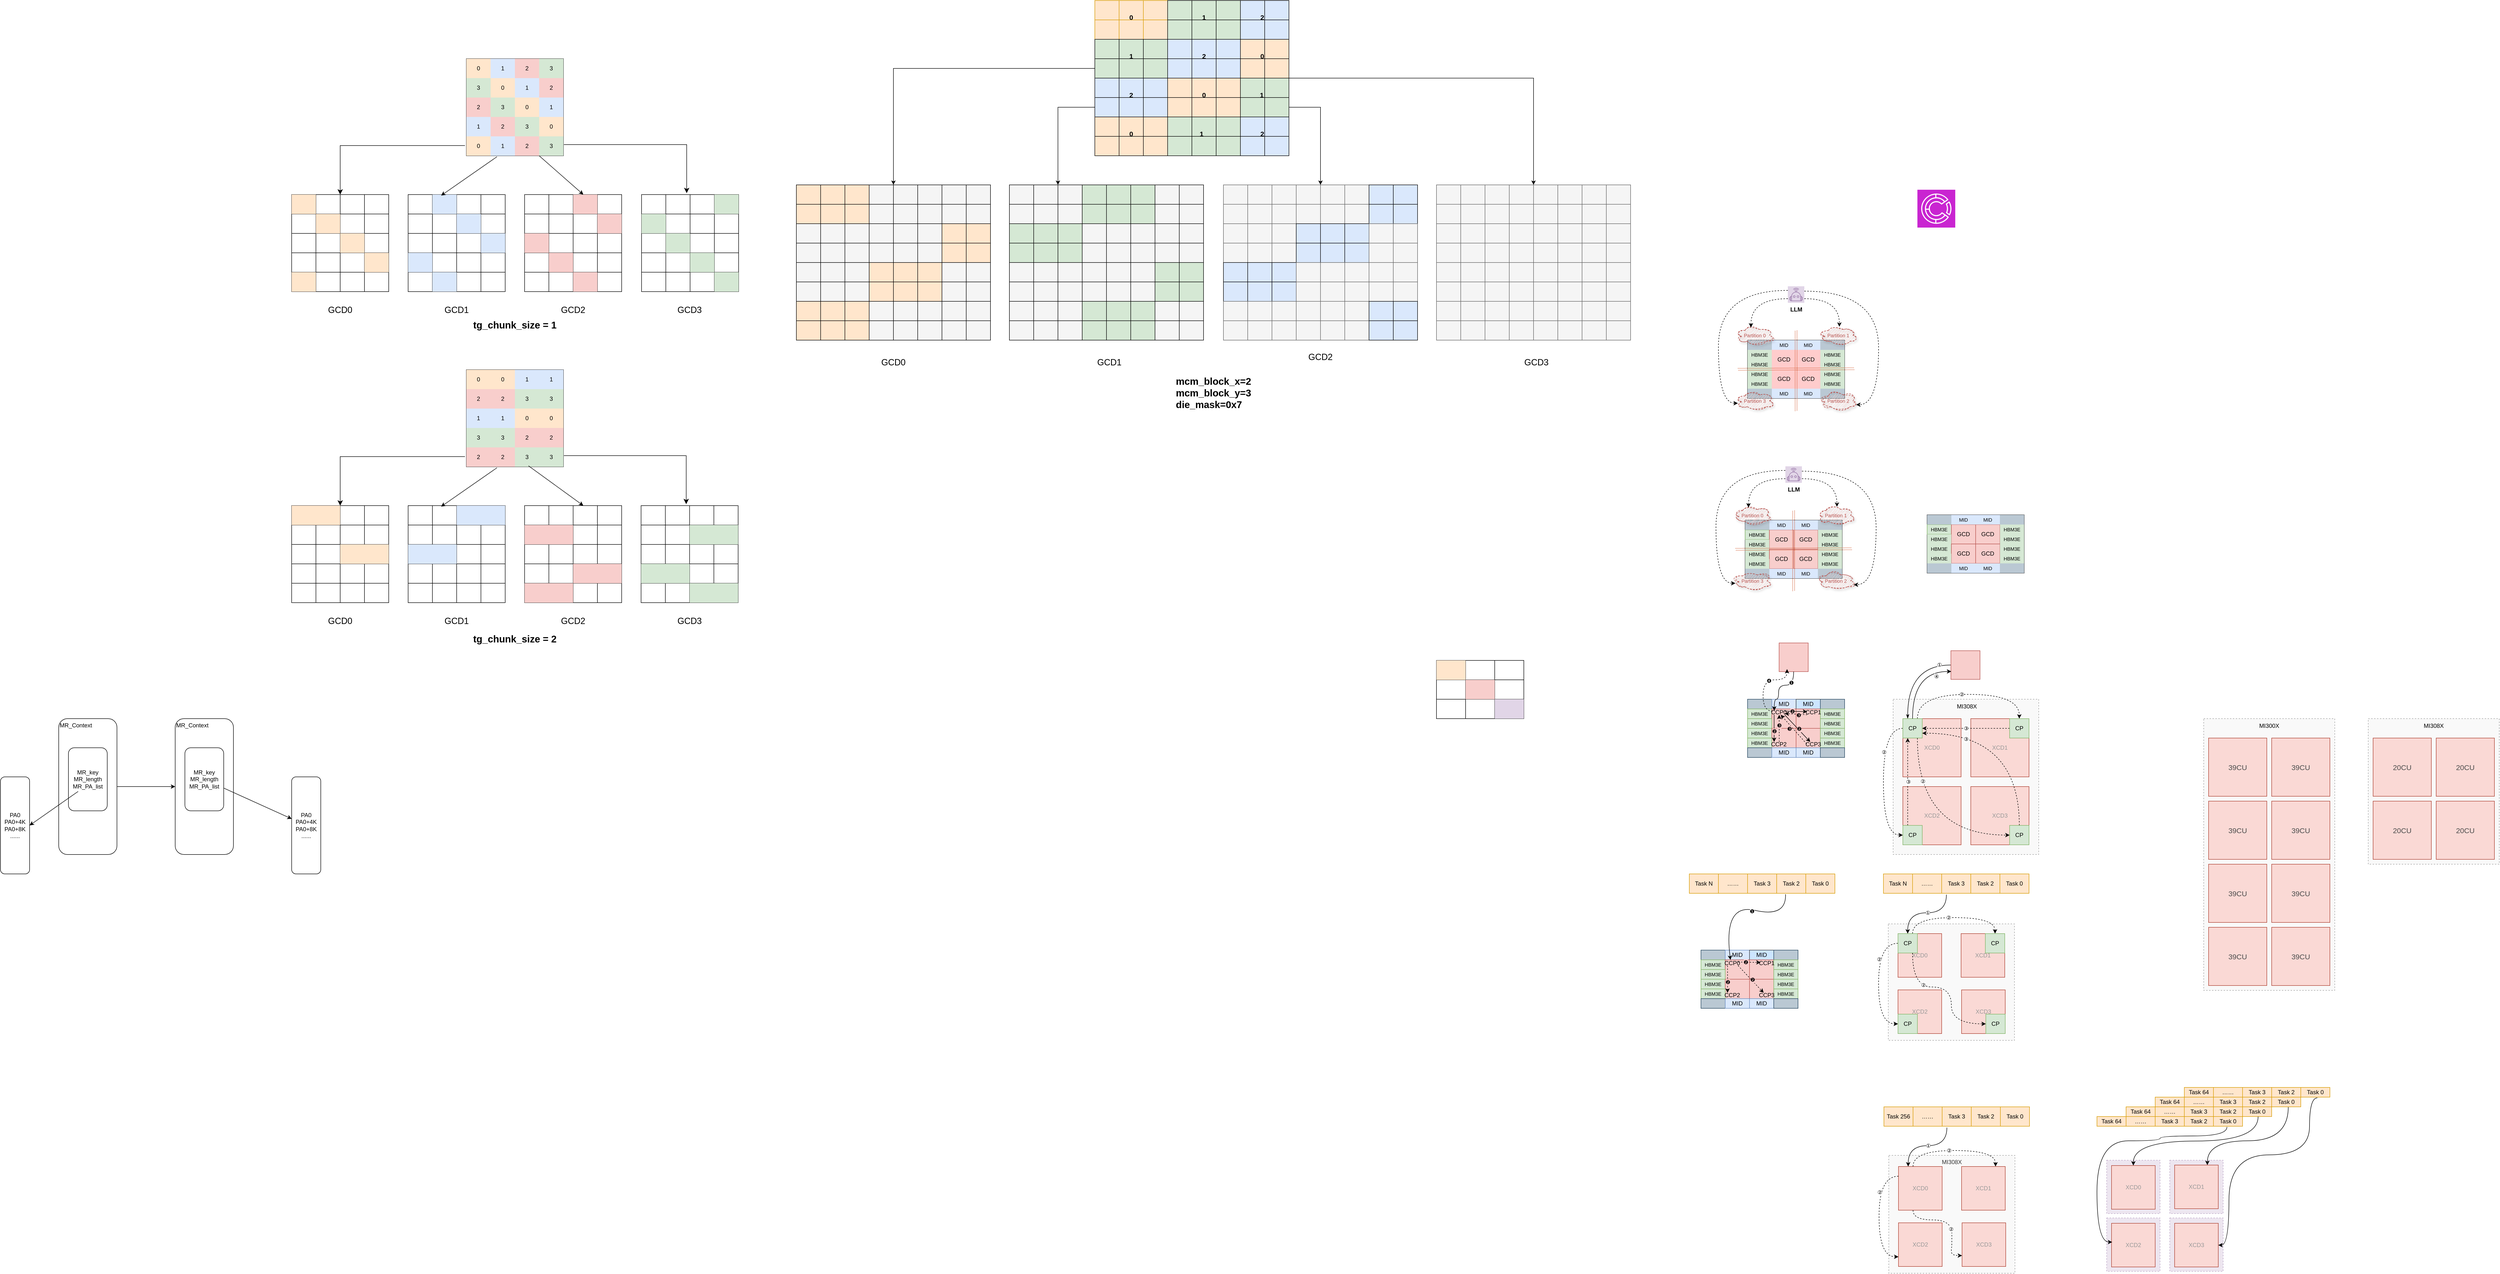 <mxfile version="27.2.0">
  <diagram name="Page-1" id="1qut9SB8FUUtURea2GPt">
    <mxGraphModel dx="2123" dy="1712" grid="1" gridSize="10" guides="1" tooltips="1" connect="1" arrows="1" fold="1" page="1" pageScale="1" pageWidth="850" pageHeight="1100" math="0" shadow="0">
      <root>
        <mxCell id="0" />
        <mxCell id="1" parent="0" />
        <mxCell id="ZDQMYDnfzyhZHvvFHWJx-67" value="" style="rounded=0;whiteSpace=wrap;html=1;opacity=60;dashed=1;fillColor=#e1d5e7;strokeColor=#9673a6;verticalAlign=top;" parent="1" vertex="1">
          <mxGeometry x="3670" y="2190" width="110" height="110" as="geometry" />
        </mxCell>
        <mxCell id="ZDQMYDnfzyhZHvvFHWJx-69" value="" style="rounded=0;whiteSpace=wrap;html=1;opacity=60;dashed=1;fillColor=#e1d5e7;strokeColor=#9673a6;verticalAlign=top;" parent="1" vertex="1">
          <mxGeometry x="3540" y="2309" width="110" height="110" as="geometry" />
        </mxCell>
        <mxCell id="ZDQMYDnfzyhZHvvFHWJx-68" value="" style="rounded=0;whiteSpace=wrap;html=1;opacity=60;dashed=1;fillColor=#e1d5e7;strokeColor=#9673a6;verticalAlign=top;" parent="1" vertex="1">
          <mxGeometry x="3670" y="2309" width="110" height="110" as="geometry" />
        </mxCell>
        <mxCell id="kYI8j1rZx8wv0OJnFp84-72" value="" style="shape=table;startSize=0;container=1;collapsible=0;childLayout=tableLayout;" parent="1" vertex="1">
          <mxGeometry x="160" y="-80" width="200" height="200" as="geometry" />
        </mxCell>
        <mxCell id="kYI8j1rZx8wv0OJnFp84-73" value="" style="shape=tableRow;horizontal=0;startSize=0;swimlaneHead=0;swimlaneBody=0;strokeColor=inherit;top=0;left=0;bottom=0;right=0;collapsible=0;dropTarget=0;fillColor=none;points=[[0,0.5],[1,0.5]];portConstraint=eastwest;" parent="kYI8j1rZx8wv0OJnFp84-72" vertex="1">
          <mxGeometry width="200" height="40" as="geometry" />
        </mxCell>
        <mxCell id="kYI8j1rZx8wv0OJnFp84-74" value="0" style="shape=partialRectangle;html=1;whiteSpace=wrap;connectable=0;strokeColor=inherit;overflow=hidden;fillColor=#ffe6cc;top=0;left=0;bottom=0;right=0;pointerEvents=1;perimeterSpacing=1;" parent="kYI8j1rZx8wv0OJnFp84-73" vertex="1">
          <mxGeometry width="50" height="40" as="geometry">
            <mxRectangle width="50" height="40" as="alternateBounds" />
          </mxGeometry>
        </mxCell>
        <mxCell id="kYI8j1rZx8wv0OJnFp84-75" value="1" style="shape=partialRectangle;html=1;whiteSpace=wrap;connectable=0;strokeColor=#6c8ebf;overflow=hidden;fillColor=#dae8fc;top=0;left=0;bottom=0;right=0;pointerEvents=1;" parent="kYI8j1rZx8wv0OJnFp84-73" vertex="1">
          <mxGeometry x="50" width="50" height="40" as="geometry">
            <mxRectangle width="50" height="40" as="alternateBounds" />
          </mxGeometry>
        </mxCell>
        <mxCell id="kYI8j1rZx8wv0OJnFp84-76" value="2" style="shape=partialRectangle;html=1;whiteSpace=wrap;connectable=0;strokeColor=#b85450;overflow=hidden;fillColor=#f8cecc;top=0;left=0;bottom=0;right=0;pointerEvents=1;" parent="kYI8j1rZx8wv0OJnFp84-73" vertex="1">
          <mxGeometry x="100" width="50" height="40" as="geometry">
            <mxRectangle width="50" height="40" as="alternateBounds" />
          </mxGeometry>
        </mxCell>
        <mxCell id="kYI8j1rZx8wv0OJnFp84-77" value="3" style="shape=partialRectangle;html=1;whiteSpace=wrap;connectable=0;strokeColor=#82b366;overflow=hidden;fillColor=#d5e8d4;top=0;left=0;bottom=0;right=0;pointerEvents=1;" parent="kYI8j1rZx8wv0OJnFp84-73" vertex="1">
          <mxGeometry x="150" width="50" height="40" as="geometry">
            <mxRectangle width="50" height="40" as="alternateBounds" />
          </mxGeometry>
        </mxCell>
        <mxCell id="kYI8j1rZx8wv0OJnFp84-78" value="" style="shape=tableRow;horizontal=0;startSize=0;swimlaneHead=0;swimlaneBody=0;strokeColor=inherit;top=0;left=0;bottom=0;right=0;collapsible=0;dropTarget=0;fillColor=none;points=[[0,0.5],[1,0.5]];portConstraint=eastwest;" parent="kYI8j1rZx8wv0OJnFp84-72" vertex="1">
          <mxGeometry y="40" width="200" height="40" as="geometry" />
        </mxCell>
        <mxCell id="kYI8j1rZx8wv0OJnFp84-79" value="3" style="shape=partialRectangle;html=1;whiteSpace=wrap;connectable=0;strokeColor=#82b366;overflow=hidden;fillColor=#d5e8d4;top=0;left=0;bottom=0;right=0;pointerEvents=1;" parent="kYI8j1rZx8wv0OJnFp84-78" vertex="1">
          <mxGeometry width="50" height="40" as="geometry">
            <mxRectangle width="50" height="40" as="alternateBounds" />
          </mxGeometry>
        </mxCell>
        <mxCell id="kYI8j1rZx8wv0OJnFp84-80" value="0" style="shape=partialRectangle;html=1;whiteSpace=wrap;connectable=0;strokeColor=#d79b00;overflow=hidden;fillColor=#ffe6cc;top=0;left=0;bottom=0;right=0;pointerEvents=1;" parent="kYI8j1rZx8wv0OJnFp84-78" vertex="1">
          <mxGeometry x="50" width="50" height="40" as="geometry">
            <mxRectangle width="50" height="40" as="alternateBounds" />
          </mxGeometry>
        </mxCell>
        <mxCell id="kYI8j1rZx8wv0OJnFp84-81" value="1" style="shape=partialRectangle;html=1;whiteSpace=wrap;connectable=0;strokeColor=#6c8ebf;overflow=hidden;fillColor=#dae8fc;top=0;left=0;bottom=0;right=0;pointerEvents=1;" parent="kYI8j1rZx8wv0OJnFp84-78" vertex="1">
          <mxGeometry x="100" width="50" height="40" as="geometry">
            <mxRectangle width="50" height="40" as="alternateBounds" />
          </mxGeometry>
        </mxCell>
        <mxCell id="kYI8j1rZx8wv0OJnFp84-82" value="2" style="shape=partialRectangle;html=1;whiteSpace=wrap;connectable=0;strokeColor=#b85450;overflow=hidden;fillColor=#f8cecc;top=0;left=0;bottom=0;right=0;pointerEvents=1;" parent="kYI8j1rZx8wv0OJnFp84-78" vertex="1">
          <mxGeometry x="150" width="50" height="40" as="geometry">
            <mxRectangle width="50" height="40" as="alternateBounds" />
          </mxGeometry>
        </mxCell>
        <mxCell id="kYI8j1rZx8wv0OJnFp84-83" value="" style="shape=tableRow;horizontal=0;startSize=0;swimlaneHead=0;swimlaneBody=0;strokeColor=inherit;top=0;left=0;bottom=0;right=0;collapsible=0;dropTarget=0;fillColor=none;points=[[0,0.5],[1,0.5]];portConstraint=eastwest;" parent="kYI8j1rZx8wv0OJnFp84-72" vertex="1">
          <mxGeometry y="80" width="200" height="40" as="geometry" />
        </mxCell>
        <mxCell id="kYI8j1rZx8wv0OJnFp84-84" value="2" style="shape=partialRectangle;html=1;whiteSpace=wrap;connectable=0;strokeColor=#b85450;overflow=hidden;fillColor=#f8cecc;top=0;left=0;bottom=0;right=0;pointerEvents=1;" parent="kYI8j1rZx8wv0OJnFp84-83" vertex="1">
          <mxGeometry width="50" height="40" as="geometry">
            <mxRectangle width="50" height="40" as="alternateBounds" />
          </mxGeometry>
        </mxCell>
        <mxCell id="kYI8j1rZx8wv0OJnFp84-85" value="3" style="shape=partialRectangle;html=1;whiteSpace=wrap;connectable=0;strokeColor=#82b366;overflow=hidden;fillColor=#d5e8d4;top=0;left=0;bottom=0;right=0;pointerEvents=1;" parent="kYI8j1rZx8wv0OJnFp84-83" vertex="1">
          <mxGeometry x="50" width="50" height="40" as="geometry">
            <mxRectangle width="50" height="40" as="alternateBounds" />
          </mxGeometry>
        </mxCell>
        <mxCell id="kYI8j1rZx8wv0OJnFp84-86" value="0" style="shape=partialRectangle;html=1;whiteSpace=wrap;connectable=0;strokeColor=#d79b00;overflow=hidden;fillColor=#ffe6cc;top=0;left=0;bottom=0;right=0;pointerEvents=1;" parent="kYI8j1rZx8wv0OJnFp84-83" vertex="1">
          <mxGeometry x="100" width="50" height="40" as="geometry">
            <mxRectangle width="50" height="40" as="alternateBounds" />
          </mxGeometry>
        </mxCell>
        <mxCell id="kYI8j1rZx8wv0OJnFp84-87" value="1" style="shape=partialRectangle;html=1;whiteSpace=wrap;connectable=0;strokeColor=#6c8ebf;overflow=hidden;fillColor=#dae8fc;top=0;left=0;bottom=0;right=0;pointerEvents=1;" parent="kYI8j1rZx8wv0OJnFp84-83" vertex="1">
          <mxGeometry x="150" width="50" height="40" as="geometry">
            <mxRectangle width="50" height="40" as="alternateBounds" />
          </mxGeometry>
        </mxCell>
        <mxCell id="kYI8j1rZx8wv0OJnFp84-88" value="" style="shape=tableRow;horizontal=0;startSize=0;swimlaneHead=0;swimlaneBody=0;strokeColor=inherit;top=0;left=0;bottom=0;right=0;collapsible=0;dropTarget=0;fillColor=none;points=[[0,0.5],[1,0.5]];portConstraint=eastwest;" parent="kYI8j1rZx8wv0OJnFp84-72" vertex="1">
          <mxGeometry y="120" width="200" height="40" as="geometry" />
        </mxCell>
        <mxCell id="kYI8j1rZx8wv0OJnFp84-89" value="1" style="shape=partialRectangle;html=1;whiteSpace=wrap;connectable=0;strokeColor=#6c8ebf;overflow=hidden;fillColor=#dae8fc;top=0;left=0;bottom=0;right=0;pointerEvents=1;" parent="kYI8j1rZx8wv0OJnFp84-88" vertex="1">
          <mxGeometry width="50" height="40" as="geometry">
            <mxRectangle width="50" height="40" as="alternateBounds" />
          </mxGeometry>
        </mxCell>
        <mxCell id="kYI8j1rZx8wv0OJnFp84-90" value="2" style="shape=partialRectangle;html=1;whiteSpace=wrap;connectable=0;strokeColor=#b85450;overflow=hidden;fillColor=#f8cecc;top=0;left=0;bottom=0;right=0;pointerEvents=1;" parent="kYI8j1rZx8wv0OJnFp84-88" vertex="1">
          <mxGeometry x="50" width="50" height="40" as="geometry">
            <mxRectangle width="50" height="40" as="alternateBounds" />
          </mxGeometry>
        </mxCell>
        <mxCell id="kYI8j1rZx8wv0OJnFp84-91" value="3" style="shape=partialRectangle;html=1;whiteSpace=wrap;connectable=0;strokeColor=#82b366;overflow=hidden;fillColor=#d5e8d4;top=0;left=0;bottom=0;right=0;pointerEvents=1;" parent="kYI8j1rZx8wv0OJnFp84-88" vertex="1">
          <mxGeometry x="100" width="50" height="40" as="geometry">
            <mxRectangle width="50" height="40" as="alternateBounds" />
          </mxGeometry>
        </mxCell>
        <mxCell id="kYI8j1rZx8wv0OJnFp84-92" value="0" style="shape=partialRectangle;html=1;whiteSpace=wrap;connectable=0;strokeColor=#d79b00;overflow=hidden;fillColor=#ffe6cc;top=0;left=0;bottom=0;right=0;pointerEvents=1;" parent="kYI8j1rZx8wv0OJnFp84-88" vertex="1">
          <mxGeometry x="150" width="50" height="40" as="geometry">
            <mxRectangle width="50" height="40" as="alternateBounds" />
          </mxGeometry>
        </mxCell>
        <mxCell id="kYI8j1rZx8wv0OJnFp84-93" value="" style="shape=tableRow;horizontal=0;startSize=0;swimlaneHead=0;swimlaneBody=0;strokeColor=inherit;top=0;left=0;bottom=0;right=0;collapsible=0;dropTarget=0;fillColor=none;points=[[0,0.5],[1,0.5]];portConstraint=eastwest;" parent="kYI8j1rZx8wv0OJnFp84-72" vertex="1">
          <mxGeometry y="160" width="200" height="40" as="geometry" />
        </mxCell>
        <mxCell id="kYI8j1rZx8wv0OJnFp84-94" value="0" style="shape=partialRectangle;html=1;whiteSpace=wrap;connectable=0;strokeColor=#d79b00;overflow=hidden;fillColor=#ffe6cc;top=0;left=0;bottom=0;right=0;pointerEvents=1;" parent="kYI8j1rZx8wv0OJnFp84-93" vertex="1">
          <mxGeometry width="50" height="40" as="geometry">
            <mxRectangle width="50" height="40" as="alternateBounds" />
          </mxGeometry>
        </mxCell>
        <mxCell id="kYI8j1rZx8wv0OJnFp84-95" value="1" style="shape=partialRectangle;html=1;whiteSpace=wrap;connectable=0;strokeColor=#6c8ebf;overflow=hidden;fillColor=#dae8fc;top=0;left=0;bottom=0;right=0;pointerEvents=1;" parent="kYI8j1rZx8wv0OJnFp84-93" vertex="1">
          <mxGeometry x="50" width="50" height="40" as="geometry">
            <mxRectangle width="50" height="40" as="alternateBounds" />
          </mxGeometry>
        </mxCell>
        <mxCell id="kYI8j1rZx8wv0OJnFp84-96" value="2" style="shape=partialRectangle;html=1;whiteSpace=wrap;connectable=0;strokeColor=#b85450;overflow=hidden;fillColor=#f8cecc;top=0;left=0;bottom=0;right=0;pointerEvents=1;" parent="kYI8j1rZx8wv0OJnFp84-93" vertex="1">
          <mxGeometry x="100" width="50" height="40" as="geometry">
            <mxRectangle width="50" height="40" as="alternateBounds" />
          </mxGeometry>
        </mxCell>
        <mxCell id="kYI8j1rZx8wv0OJnFp84-97" value="3" style="shape=partialRectangle;html=1;whiteSpace=wrap;connectable=0;strokeColor=#82b366;overflow=hidden;fillColor=#d5e8d4;top=0;left=0;bottom=0;right=0;pointerEvents=1;" parent="kYI8j1rZx8wv0OJnFp84-93" vertex="1">
          <mxGeometry x="150" width="50" height="40" as="geometry">
            <mxRectangle width="50" height="40" as="alternateBounds" />
          </mxGeometry>
        </mxCell>
        <mxCell id="kYI8j1rZx8wv0OJnFp84-119" value="" style="shape=table;startSize=0;container=1;collapsible=0;childLayout=tableLayout;" parent="1" vertex="1">
          <mxGeometry x="-200" y="200" width="200" height="200" as="geometry" />
        </mxCell>
        <mxCell id="kYI8j1rZx8wv0OJnFp84-120" value="" style="shape=tableRow;horizontal=0;startSize=0;swimlaneHead=0;swimlaneBody=0;strokeColor=inherit;top=0;left=0;bottom=0;right=0;collapsible=0;dropTarget=0;fillColor=none;points=[[0,0.5],[1,0.5]];portConstraint=eastwest;" parent="kYI8j1rZx8wv0OJnFp84-119" vertex="1">
          <mxGeometry width="200" height="40" as="geometry" />
        </mxCell>
        <mxCell id="kYI8j1rZx8wv0OJnFp84-121" value="" style="shape=partialRectangle;html=1;whiteSpace=wrap;connectable=0;strokeColor=#d79b00;overflow=hidden;fillColor=#ffe6cc;top=0;left=0;bottom=0;right=0;pointerEvents=1;" parent="kYI8j1rZx8wv0OJnFp84-120" vertex="1">
          <mxGeometry width="50" height="40" as="geometry">
            <mxRectangle width="50" height="40" as="alternateBounds" />
          </mxGeometry>
        </mxCell>
        <mxCell id="kYI8j1rZx8wv0OJnFp84-122" value="" style="shape=partialRectangle;html=1;whiteSpace=wrap;connectable=0;strokeColor=inherit;overflow=hidden;fillColor=none;top=0;left=0;bottom=0;right=0;pointerEvents=1;" parent="kYI8j1rZx8wv0OJnFp84-120" vertex="1">
          <mxGeometry x="50" width="50" height="40" as="geometry">
            <mxRectangle width="50" height="40" as="alternateBounds" />
          </mxGeometry>
        </mxCell>
        <mxCell id="kYI8j1rZx8wv0OJnFp84-123" value="" style="shape=partialRectangle;html=1;whiteSpace=wrap;connectable=0;strokeColor=inherit;overflow=hidden;fillColor=none;top=0;left=0;bottom=0;right=0;pointerEvents=1;" parent="kYI8j1rZx8wv0OJnFp84-120" vertex="1">
          <mxGeometry x="100" width="50" height="40" as="geometry">
            <mxRectangle width="50" height="40" as="alternateBounds" />
          </mxGeometry>
        </mxCell>
        <mxCell id="kYI8j1rZx8wv0OJnFp84-124" value="" style="shape=partialRectangle;html=1;whiteSpace=wrap;connectable=0;strokeColor=inherit;overflow=hidden;fillColor=none;top=0;left=0;bottom=0;right=0;pointerEvents=1;" parent="kYI8j1rZx8wv0OJnFp84-120" vertex="1">
          <mxGeometry x="150" width="50" height="40" as="geometry">
            <mxRectangle width="50" height="40" as="alternateBounds" />
          </mxGeometry>
        </mxCell>
        <mxCell id="kYI8j1rZx8wv0OJnFp84-125" value="" style="shape=tableRow;horizontal=0;startSize=0;swimlaneHead=0;swimlaneBody=0;strokeColor=inherit;top=0;left=0;bottom=0;right=0;collapsible=0;dropTarget=0;fillColor=none;points=[[0,0.5],[1,0.5]];portConstraint=eastwest;" parent="kYI8j1rZx8wv0OJnFp84-119" vertex="1">
          <mxGeometry y="40" width="200" height="40" as="geometry" />
        </mxCell>
        <mxCell id="kYI8j1rZx8wv0OJnFp84-126" value="" style="shape=partialRectangle;html=1;whiteSpace=wrap;connectable=0;strokeColor=inherit;overflow=hidden;fillColor=none;top=0;left=0;bottom=0;right=0;pointerEvents=1;" parent="kYI8j1rZx8wv0OJnFp84-125" vertex="1">
          <mxGeometry width="50" height="40" as="geometry">
            <mxRectangle width="50" height="40" as="alternateBounds" />
          </mxGeometry>
        </mxCell>
        <mxCell id="kYI8j1rZx8wv0OJnFp84-127" value="" style="shape=partialRectangle;html=1;whiteSpace=wrap;connectable=0;strokeColor=#d79b00;overflow=hidden;fillColor=#ffe6cc;top=0;left=0;bottom=0;right=0;pointerEvents=1;" parent="kYI8j1rZx8wv0OJnFp84-125" vertex="1">
          <mxGeometry x="50" width="50" height="40" as="geometry">
            <mxRectangle width="50" height="40" as="alternateBounds" />
          </mxGeometry>
        </mxCell>
        <mxCell id="kYI8j1rZx8wv0OJnFp84-128" value="" style="shape=partialRectangle;html=1;whiteSpace=wrap;connectable=0;strokeColor=inherit;overflow=hidden;fillColor=none;top=0;left=0;bottom=0;right=0;pointerEvents=1;" parent="kYI8j1rZx8wv0OJnFp84-125" vertex="1">
          <mxGeometry x="100" width="50" height="40" as="geometry">
            <mxRectangle width="50" height="40" as="alternateBounds" />
          </mxGeometry>
        </mxCell>
        <mxCell id="kYI8j1rZx8wv0OJnFp84-129" value="" style="shape=partialRectangle;html=1;whiteSpace=wrap;connectable=0;strokeColor=inherit;overflow=hidden;fillColor=none;top=0;left=0;bottom=0;right=0;pointerEvents=1;" parent="kYI8j1rZx8wv0OJnFp84-125" vertex="1">
          <mxGeometry x="150" width="50" height="40" as="geometry">
            <mxRectangle width="50" height="40" as="alternateBounds" />
          </mxGeometry>
        </mxCell>
        <mxCell id="kYI8j1rZx8wv0OJnFp84-130" value="" style="shape=tableRow;horizontal=0;startSize=0;swimlaneHead=0;swimlaneBody=0;strokeColor=inherit;top=0;left=0;bottom=0;right=0;collapsible=0;dropTarget=0;fillColor=none;points=[[0,0.5],[1,0.5]];portConstraint=eastwest;" parent="kYI8j1rZx8wv0OJnFp84-119" vertex="1">
          <mxGeometry y="80" width="200" height="40" as="geometry" />
        </mxCell>
        <mxCell id="kYI8j1rZx8wv0OJnFp84-131" value="" style="shape=partialRectangle;html=1;whiteSpace=wrap;connectable=0;strokeColor=inherit;overflow=hidden;fillColor=none;top=0;left=0;bottom=0;right=0;pointerEvents=1;" parent="kYI8j1rZx8wv0OJnFp84-130" vertex="1">
          <mxGeometry width="50" height="40" as="geometry">
            <mxRectangle width="50" height="40" as="alternateBounds" />
          </mxGeometry>
        </mxCell>
        <mxCell id="kYI8j1rZx8wv0OJnFp84-132" value="" style="shape=partialRectangle;html=1;whiteSpace=wrap;connectable=0;strokeColor=inherit;overflow=hidden;fillColor=none;top=0;left=0;bottom=0;right=0;pointerEvents=1;" parent="kYI8j1rZx8wv0OJnFp84-130" vertex="1">
          <mxGeometry x="50" width="50" height="40" as="geometry">
            <mxRectangle width="50" height="40" as="alternateBounds" />
          </mxGeometry>
        </mxCell>
        <mxCell id="kYI8j1rZx8wv0OJnFp84-133" value="" style="shape=partialRectangle;html=1;whiteSpace=wrap;connectable=0;strokeColor=#d79b00;overflow=hidden;fillColor=#ffe6cc;top=0;left=0;bottom=0;right=0;pointerEvents=1;" parent="kYI8j1rZx8wv0OJnFp84-130" vertex="1">
          <mxGeometry x="100" width="50" height="40" as="geometry">
            <mxRectangle width="50" height="40" as="alternateBounds" />
          </mxGeometry>
        </mxCell>
        <mxCell id="kYI8j1rZx8wv0OJnFp84-134" value="" style="shape=partialRectangle;html=1;whiteSpace=wrap;connectable=0;strokeColor=inherit;overflow=hidden;fillColor=none;top=0;left=0;bottom=0;right=0;pointerEvents=1;" parent="kYI8j1rZx8wv0OJnFp84-130" vertex="1">
          <mxGeometry x="150" width="50" height="40" as="geometry">
            <mxRectangle width="50" height="40" as="alternateBounds" />
          </mxGeometry>
        </mxCell>
        <mxCell id="kYI8j1rZx8wv0OJnFp84-135" value="" style="shape=tableRow;horizontal=0;startSize=0;swimlaneHead=0;swimlaneBody=0;strokeColor=inherit;top=0;left=0;bottom=0;right=0;collapsible=0;dropTarget=0;fillColor=none;points=[[0,0.5],[1,0.5]];portConstraint=eastwest;" parent="kYI8j1rZx8wv0OJnFp84-119" vertex="1">
          <mxGeometry y="120" width="200" height="40" as="geometry" />
        </mxCell>
        <mxCell id="kYI8j1rZx8wv0OJnFp84-136" value="" style="shape=partialRectangle;html=1;whiteSpace=wrap;connectable=0;strokeColor=inherit;overflow=hidden;fillColor=none;top=0;left=0;bottom=0;right=0;pointerEvents=1;" parent="kYI8j1rZx8wv0OJnFp84-135" vertex="1">
          <mxGeometry width="50" height="40" as="geometry">
            <mxRectangle width="50" height="40" as="alternateBounds" />
          </mxGeometry>
        </mxCell>
        <mxCell id="kYI8j1rZx8wv0OJnFp84-137" value="" style="shape=partialRectangle;html=1;whiteSpace=wrap;connectable=0;strokeColor=inherit;overflow=hidden;fillColor=none;top=0;left=0;bottom=0;right=0;pointerEvents=1;" parent="kYI8j1rZx8wv0OJnFp84-135" vertex="1">
          <mxGeometry x="50" width="50" height="40" as="geometry">
            <mxRectangle width="50" height="40" as="alternateBounds" />
          </mxGeometry>
        </mxCell>
        <mxCell id="kYI8j1rZx8wv0OJnFp84-138" value="" style="shape=partialRectangle;html=1;whiteSpace=wrap;connectable=0;strokeColor=inherit;overflow=hidden;fillColor=none;top=0;left=0;bottom=0;right=0;pointerEvents=1;" parent="kYI8j1rZx8wv0OJnFp84-135" vertex="1">
          <mxGeometry x="100" width="50" height="40" as="geometry">
            <mxRectangle width="50" height="40" as="alternateBounds" />
          </mxGeometry>
        </mxCell>
        <mxCell id="kYI8j1rZx8wv0OJnFp84-139" value="" style="shape=partialRectangle;html=1;whiteSpace=wrap;connectable=0;strokeColor=#d79b00;overflow=hidden;fillColor=#ffe6cc;top=0;left=0;bottom=0;right=0;pointerEvents=1;" parent="kYI8j1rZx8wv0OJnFp84-135" vertex="1">
          <mxGeometry x="150" width="50" height="40" as="geometry">
            <mxRectangle width="50" height="40" as="alternateBounds" />
          </mxGeometry>
        </mxCell>
        <mxCell id="kYI8j1rZx8wv0OJnFp84-140" value="" style="shape=tableRow;horizontal=0;startSize=0;swimlaneHead=0;swimlaneBody=0;strokeColor=inherit;top=0;left=0;bottom=0;right=0;collapsible=0;dropTarget=0;fillColor=none;points=[[0,0.5],[1,0.5]];portConstraint=eastwest;" parent="kYI8j1rZx8wv0OJnFp84-119" vertex="1">
          <mxGeometry y="160" width="200" height="40" as="geometry" />
        </mxCell>
        <mxCell id="kYI8j1rZx8wv0OJnFp84-141" value="" style="shape=partialRectangle;html=1;whiteSpace=wrap;connectable=0;strokeColor=#d79b00;overflow=hidden;fillColor=#ffe6cc;top=0;left=0;bottom=0;right=0;pointerEvents=1;" parent="kYI8j1rZx8wv0OJnFp84-140" vertex="1">
          <mxGeometry width="50" height="40" as="geometry">
            <mxRectangle width="50" height="40" as="alternateBounds" />
          </mxGeometry>
        </mxCell>
        <mxCell id="kYI8j1rZx8wv0OJnFp84-142" value="" style="shape=partialRectangle;html=1;whiteSpace=wrap;connectable=0;strokeColor=inherit;overflow=hidden;fillColor=none;top=0;left=0;bottom=0;right=0;pointerEvents=1;" parent="kYI8j1rZx8wv0OJnFp84-140" vertex="1">
          <mxGeometry x="50" width="50" height="40" as="geometry">
            <mxRectangle width="50" height="40" as="alternateBounds" />
          </mxGeometry>
        </mxCell>
        <mxCell id="kYI8j1rZx8wv0OJnFp84-143" value="" style="shape=partialRectangle;html=1;whiteSpace=wrap;connectable=0;strokeColor=inherit;overflow=hidden;fillColor=none;top=0;left=0;bottom=0;right=0;pointerEvents=1;" parent="kYI8j1rZx8wv0OJnFp84-140" vertex="1">
          <mxGeometry x="100" width="50" height="40" as="geometry">
            <mxRectangle width="50" height="40" as="alternateBounds" />
          </mxGeometry>
        </mxCell>
        <mxCell id="kYI8j1rZx8wv0OJnFp84-144" value="" style="shape=partialRectangle;html=1;whiteSpace=wrap;connectable=0;strokeColor=inherit;overflow=hidden;fillColor=none;top=0;left=0;bottom=0;right=0;pointerEvents=1;" parent="kYI8j1rZx8wv0OJnFp84-140" vertex="1">
          <mxGeometry x="150" width="50" height="40" as="geometry">
            <mxRectangle width="50" height="40" as="alternateBounds" />
          </mxGeometry>
        </mxCell>
        <mxCell id="kYI8j1rZx8wv0OJnFp84-145" value="" style="shape=table;startSize=0;container=1;collapsible=0;childLayout=tableLayout;" parent="1" vertex="1">
          <mxGeometry x="40" y="200" width="200" height="200" as="geometry" />
        </mxCell>
        <mxCell id="kYI8j1rZx8wv0OJnFp84-146" value="" style="shape=tableRow;horizontal=0;startSize=0;swimlaneHead=0;swimlaneBody=0;strokeColor=inherit;top=0;left=0;bottom=0;right=0;collapsible=0;dropTarget=0;fillColor=none;points=[[0,0.5],[1,0.5]];portConstraint=eastwest;" parent="kYI8j1rZx8wv0OJnFp84-145" vertex="1">
          <mxGeometry width="200" height="40" as="geometry" />
        </mxCell>
        <mxCell id="kYI8j1rZx8wv0OJnFp84-147" value="" style="shape=partialRectangle;html=1;whiteSpace=wrap;connectable=0;strokeColor=inherit;overflow=hidden;fillColor=none;top=0;left=0;bottom=0;right=0;pointerEvents=1;" parent="kYI8j1rZx8wv0OJnFp84-146" vertex="1">
          <mxGeometry width="50" height="40" as="geometry">
            <mxRectangle width="50" height="40" as="alternateBounds" />
          </mxGeometry>
        </mxCell>
        <mxCell id="kYI8j1rZx8wv0OJnFp84-148" value="" style="shape=partialRectangle;html=1;whiteSpace=wrap;connectable=0;strokeColor=#6c8ebf;overflow=hidden;fillColor=#dae8fc;top=0;left=0;bottom=0;right=0;pointerEvents=1;" parent="kYI8j1rZx8wv0OJnFp84-146" vertex="1">
          <mxGeometry x="50" width="50" height="40" as="geometry">
            <mxRectangle width="50" height="40" as="alternateBounds" />
          </mxGeometry>
        </mxCell>
        <mxCell id="kYI8j1rZx8wv0OJnFp84-149" value="" style="shape=partialRectangle;html=1;whiteSpace=wrap;connectable=0;strokeColor=inherit;overflow=hidden;fillColor=none;top=0;left=0;bottom=0;right=0;pointerEvents=1;" parent="kYI8j1rZx8wv0OJnFp84-146" vertex="1">
          <mxGeometry x="100" width="50" height="40" as="geometry">
            <mxRectangle width="50" height="40" as="alternateBounds" />
          </mxGeometry>
        </mxCell>
        <mxCell id="kYI8j1rZx8wv0OJnFp84-150" value="" style="shape=partialRectangle;html=1;whiteSpace=wrap;connectable=0;strokeColor=inherit;overflow=hidden;fillColor=none;top=0;left=0;bottom=0;right=0;pointerEvents=1;" parent="kYI8j1rZx8wv0OJnFp84-146" vertex="1">
          <mxGeometry x="150" width="50" height="40" as="geometry">
            <mxRectangle width="50" height="40" as="alternateBounds" />
          </mxGeometry>
        </mxCell>
        <mxCell id="kYI8j1rZx8wv0OJnFp84-151" value="" style="shape=tableRow;horizontal=0;startSize=0;swimlaneHead=0;swimlaneBody=0;strokeColor=inherit;top=0;left=0;bottom=0;right=0;collapsible=0;dropTarget=0;fillColor=none;points=[[0,0.5],[1,0.5]];portConstraint=eastwest;" parent="kYI8j1rZx8wv0OJnFp84-145" vertex="1">
          <mxGeometry y="40" width="200" height="40" as="geometry" />
        </mxCell>
        <mxCell id="kYI8j1rZx8wv0OJnFp84-152" value="" style="shape=partialRectangle;html=1;whiteSpace=wrap;connectable=0;strokeColor=inherit;overflow=hidden;fillColor=none;top=0;left=0;bottom=0;right=0;pointerEvents=1;" parent="kYI8j1rZx8wv0OJnFp84-151" vertex="1">
          <mxGeometry width="50" height="40" as="geometry">
            <mxRectangle width="50" height="40" as="alternateBounds" />
          </mxGeometry>
        </mxCell>
        <mxCell id="kYI8j1rZx8wv0OJnFp84-153" value="" style="shape=partialRectangle;html=1;whiteSpace=wrap;connectable=0;strokeColor=inherit;overflow=hidden;fillColor=none;top=0;left=0;bottom=0;right=0;pointerEvents=1;" parent="kYI8j1rZx8wv0OJnFp84-151" vertex="1">
          <mxGeometry x="50" width="50" height="40" as="geometry">
            <mxRectangle width="50" height="40" as="alternateBounds" />
          </mxGeometry>
        </mxCell>
        <mxCell id="kYI8j1rZx8wv0OJnFp84-154" value="" style="shape=partialRectangle;html=1;whiteSpace=wrap;connectable=0;strokeColor=#6c8ebf;overflow=hidden;fillColor=#dae8fc;top=0;left=0;bottom=0;right=0;pointerEvents=1;" parent="kYI8j1rZx8wv0OJnFp84-151" vertex="1">
          <mxGeometry x="100" width="50" height="40" as="geometry">
            <mxRectangle width="50" height="40" as="alternateBounds" />
          </mxGeometry>
        </mxCell>
        <mxCell id="kYI8j1rZx8wv0OJnFp84-155" value="" style="shape=partialRectangle;html=1;whiteSpace=wrap;connectable=0;strokeColor=inherit;overflow=hidden;fillColor=none;top=0;left=0;bottom=0;right=0;pointerEvents=1;" parent="kYI8j1rZx8wv0OJnFp84-151" vertex="1">
          <mxGeometry x="150" width="50" height="40" as="geometry">
            <mxRectangle width="50" height="40" as="alternateBounds" />
          </mxGeometry>
        </mxCell>
        <mxCell id="kYI8j1rZx8wv0OJnFp84-156" value="" style="shape=tableRow;horizontal=0;startSize=0;swimlaneHead=0;swimlaneBody=0;strokeColor=inherit;top=0;left=0;bottom=0;right=0;collapsible=0;dropTarget=0;fillColor=none;points=[[0,0.5],[1,0.5]];portConstraint=eastwest;" parent="kYI8j1rZx8wv0OJnFp84-145" vertex="1">
          <mxGeometry y="80" width="200" height="40" as="geometry" />
        </mxCell>
        <mxCell id="kYI8j1rZx8wv0OJnFp84-157" value="" style="shape=partialRectangle;html=1;whiteSpace=wrap;connectable=0;strokeColor=inherit;overflow=hidden;fillColor=none;top=0;left=0;bottom=0;right=0;pointerEvents=1;" parent="kYI8j1rZx8wv0OJnFp84-156" vertex="1">
          <mxGeometry width="50" height="40" as="geometry">
            <mxRectangle width="50" height="40" as="alternateBounds" />
          </mxGeometry>
        </mxCell>
        <mxCell id="kYI8j1rZx8wv0OJnFp84-158" value="" style="shape=partialRectangle;html=1;whiteSpace=wrap;connectable=0;strokeColor=inherit;overflow=hidden;fillColor=none;top=0;left=0;bottom=0;right=0;pointerEvents=1;" parent="kYI8j1rZx8wv0OJnFp84-156" vertex="1">
          <mxGeometry x="50" width="50" height="40" as="geometry">
            <mxRectangle width="50" height="40" as="alternateBounds" />
          </mxGeometry>
        </mxCell>
        <mxCell id="kYI8j1rZx8wv0OJnFp84-159" value="" style="shape=partialRectangle;html=1;whiteSpace=wrap;connectable=0;strokeColor=inherit;overflow=hidden;fillColor=none;top=0;left=0;bottom=0;right=0;pointerEvents=1;" parent="kYI8j1rZx8wv0OJnFp84-156" vertex="1">
          <mxGeometry x="100" width="50" height="40" as="geometry">
            <mxRectangle width="50" height="40" as="alternateBounds" />
          </mxGeometry>
        </mxCell>
        <mxCell id="kYI8j1rZx8wv0OJnFp84-160" value="" style="shape=partialRectangle;html=1;whiteSpace=wrap;connectable=0;strokeColor=#6c8ebf;overflow=hidden;fillColor=#dae8fc;top=0;left=0;bottom=0;right=0;pointerEvents=1;" parent="kYI8j1rZx8wv0OJnFp84-156" vertex="1">
          <mxGeometry x="150" width="50" height="40" as="geometry">
            <mxRectangle width="50" height="40" as="alternateBounds" />
          </mxGeometry>
        </mxCell>
        <mxCell id="kYI8j1rZx8wv0OJnFp84-161" value="" style="shape=tableRow;horizontal=0;startSize=0;swimlaneHead=0;swimlaneBody=0;strokeColor=inherit;top=0;left=0;bottom=0;right=0;collapsible=0;dropTarget=0;fillColor=none;points=[[0,0.5],[1,0.5]];portConstraint=eastwest;" parent="kYI8j1rZx8wv0OJnFp84-145" vertex="1">
          <mxGeometry y="120" width="200" height="40" as="geometry" />
        </mxCell>
        <mxCell id="kYI8j1rZx8wv0OJnFp84-162" value="" style="shape=partialRectangle;html=1;whiteSpace=wrap;connectable=0;strokeColor=#6c8ebf;overflow=hidden;fillColor=#dae8fc;top=0;left=0;bottom=0;right=0;pointerEvents=1;" parent="kYI8j1rZx8wv0OJnFp84-161" vertex="1">
          <mxGeometry width="50" height="40" as="geometry">
            <mxRectangle width="50" height="40" as="alternateBounds" />
          </mxGeometry>
        </mxCell>
        <mxCell id="kYI8j1rZx8wv0OJnFp84-163" value="" style="shape=partialRectangle;html=1;whiteSpace=wrap;connectable=0;strokeColor=inherit;overflow=hidden;fillColor=none;top=0;left=0;bottom=0;right=0;pointerEvents=1;" parent="kYI8j1rZx8wv0OJnFp84-161" vertex="1">
          <mxGeometry x="50" width="50" height="40" as="geometry">
            <mxRectangle width="50" height="40" as="alternateBounds" />
          </mxGeometry>
        </mxCell>
        <mxCell id="kYI8j1rZx8wv0OJnFp84-164" value="" style="shape=partialRectangle;html=1;whiteSpace=wrap;connectable=0;strokeColor=inherit;overflow=hidden;fillColor=none;top=0;left=0;bottom=0;right=0;pointerEvents=1;" parent="kYI8j1rZx8wv0OJnFp84-161" vertex="1">
          <mxGeometry x="100" width="50" height="40" as="geometry">
            <mxRectangle width="50" height="40" as="alternateBounds" />
          </mxGeometry>
        </mxCell>
        <mxCell id="kYI8j1rZx8wv0OJnFp84-165" value="" style="shape=partialRectangle;html=1;whiteSpace=wrap;connectable=0;strokeColor=inherit;overflow=hidden;fillColor=none;top=0;left=0;bottom=0;right=0;pointerEvents=1;" parent="kYI8j1rZx8wv0OJnFp84-161" vertex="1">
          <mxGeometry x="150" width="50" height="40" as="geometry">
            <mxRectangle width="50" height="40" as="alternateBounds" />
          </mxGeometry>
        </mxCell>
        <mxCell id="kYI8j1rZx8wv0OJnFp84-166" value="" style="shape=tableRow;horizontal=0;startSize=0;swimlaneHead=0;swimlaneBody=0;strokeColor=inherit;top=0;left=0;bottom=0;right=0;collapsible=0;dropTarget=0;fillColor=none;points=[[0,0.5],[1,0.5]];portConstraint=eastwest;" parent="kYI8j1rZx8wv0OJnFp84-145" vertex="1">
          <mxGeometry y="160" width="200" height="40" as="geometry" />
        </mxCell>
        <mxCell id="kYI8j1rZx8wv0OJnFp84-167" value="" style="shape=partialRectangle;html=1;whiteSpace=wrap;connectable=0;strokeColor=inherit;overflow=hidden;fillColor=none;top=0;left=0;bottom=0;right=0;pointerEvents=1;" parent="kYI8j1rZx8wv0OJnFp84-166" vertex="1">
          <mxGeometry width="50" height="40" as="geometry">
            <mxRectangle width="50" height="40" as="alternateBounds" />
          </mxGeometry>
        </mxCell>
        <mxCell id="kYI8j1rZx8wv0OJnFp84-168" value="" style="shape=partialRectangle;html=1;whiteSpace=wrap;connectable=0;strokeColor=#6c8ebf;overflow=hidden;fillColor=#dae8fc;top=0;left=0;bottom=0;right=0;pointerEvents=1;" parent="kYI8j1rZx8wv0OJnFp84-166" vertex="1">
          <mxGeometry x="50" width="50" height="40" as="geometry">
            <mxRectangle width="50" height="40" as="alternateBounds" />
          </mxGeometry>
        </mxCell>
        <mxCell id="kYI8j1rZx8wv0OJnFp84-169" value="" style="shape=partialRectangle;html=1;whiteSpace=wrap;connectable=0;strokeColor=inherit;overflow=hidden;fillColor=none;top=0;left=0;bottom=0;right=0;pointerEvents=1;" parent="kYI8j1rZx8wv0OJnFp84-166" vertex="1">
          <mxGeometry x="100" width="50" height="40" as="geometry">
            <mxRectangle width="50" height="40" as="alternateBounds" />
          </mxGeometry>
        </mxCell>
        <mxCell id="kYI8j1rZx8wv0OJnFp84-170" value="" style="shape=partialRectangle;html=1;whiteSpace=wrap;connectable=0;strokeColor=inherit;overflow=hidden;fillColor=none;top=0;left=0;bottom=0;right=0;pointerEvents=1;" parent="kYI8j1rZx8wv0OJnFp84-166" vertex="1">
          <mxGeometry x="150" width="50" height="40" as="geometry">
            <mxRectangle width="50" height="40" as="alternateBounds" />
          </mxGeometry>
        </mxCell>
        <mxCell id="kYI8j1rZx8wv0OJnFp84-171" value="" style="shape=table;startSize=0;container=1;collapsible=0;childLayout=tableLayout;" parent="1" vertex="1">
          <mxGeometry x="280" y="200" width="200" height="200" as="geometry" />
        </mxCell>
        <mxCell id="kYI8j1rZx8wv0OJnFp84-172" value="" style="shape=tableRow;horizontal=0;startSize=0;swimlaneHead=0;swimlaneBody=0;strokeColor=inherit;top=0;left=0;bottom=0;right=0;collapsible=0;dropTarget=0;fillColor=none;points=[[0,0.5],[1,0.5]];portConstraint=eastwest;" parent="kYI8j1rZx8wv0OJnFp84-171" vertex="1">
          <mxGeometry width="200" height="40" as="geometry" />
        </mxCell>
        <mxCell id="kYI8j1rZx8wv0OJnFp84-173" value="" style="shape=partialRectangle;html=1;whiteSpace=wrap;connectable=0;strokeColor=inherit;overflow=hidden;fillColor=none;top=0;left=0;bottom=0;right=0;pointerEvents=1;" parent="kYI8j1rZx8wv0OJnFp84-172" vertex="1">
          <mxGeometry width="50" height="40" as="geometry">
            <mxRectangle width="50" height="40" as="alternateBounds" />
          </mxGeometry>
        </mxCell>
        <mxCell id="kYI8j1rZx8wv0OJnFp84-174" value="" style="shape=partialRectangle;html=1;whiteSpace=wrap;connectable=0;strokeColor=inherit;overflow=hidden;fillColor=none;top=0;left=0;bottom=0;right=0;pointerEvents=1;" parent="kYI8j1rZx8wv0OJnFp84-172" vertex="1">
          <mxGeometry x="50" width="50" height="40" as="geometry">
            <mxRectangle width="50" height="40" as="alternateBounds" />
          </mxGeometry>
        </mxCell>
        <mxCell id="kYI8j1rZx8wv0OJnFp84-175" value="" style="shape=partialRectangle;html=1;whiteSpace=wrap;connectable=0;strokeColor=#b85450;overflow=hidden;fillColor=#f8cecc;top=0;left=0;bottom=0;right=0;pointerEvents=1;" parent="kYI8j1rZx8wv0OJnFp84-172" vertex="1">
          <mxGeometry x="100" width="50" height="40" as="geometry">
            <mxRectangle width="50" height="40" as="alternateBounds" />
          </mxGeometry>
        </mxCell>
        <mxCell id="kYI8j1rZx8wv0OJnFp84-176" value="" style="shape=partialRectangle;html=1;whiteSpace=wrap;connectable=0;strokeColor=inherit;overflow=hidden;fillColor=none;top=0;left=0;bottom=0;right=0;pointerEvents=1;" parent="kYI8j1rZx8wv0OJnFp84-172" vertex="1">
          <mxGeometry x="150" width="50" height="40" as="geometry">
            <mxRectangle width="50" height="40" as="alternateBounds" />
          </mxGeometry>
        </mxCell>
        <mxCell id="kYI8j1rZx8wv0OJnFp84-177" value="" style="shape=tableRow;horizontal=0;startSize=0;swimlaneHead=0;swimlaneBody=0;strokeColor=inherit;top=0;left=0;bottom=0;right=0;collapsible=0;dropTarget=0;fillColor=none;points=[[0,0.5],[1,0.5]];portConstraint=eastwest;" parent="kYI8j1rZx8wv0OJnFp84-171" vertex="1">
          <mxGeometry y="40" width="200" height="40" as="geometry" />
        </mxCell>
        <mxCell id="kYI8j1rZx8wv0OJnFp84-178" value="" style="shape=partialRectangle;html=1;whiteSpace=wrap;connectable=0;strokeColor=inherit;overflow=hidden;fillColor=none;top=0;left=0;bottom=0;right=0;pointerEvents=1;" parent="kYI8j1rZx8wv0OJnFp84-177" vertex="1">
          <mxGeometry width="50" height="40" as="geometry">
            <mxRectangle width="50" height="40" as="alternateBounds" />
          </mxGeometry>
        </mxCell>
        <mxCell id="kYI8j1rZx8wv0OJnFp84-179" value="" style="shape=partialRectangle;html=1;whiteSpace=wrap;connectable=0;strokeColor=inherit;overflow=hidden;fillColor=none;top=0;left=0;bottom=0;right=0;pointerEvents=1;" parent="kYI8j1rZx8wv0OJnFp84-177" vertex="1">
          <mxGeometry x="50" width="50" height="40" as="geometry">
            <mxRectangle width="50" height="40" as="alternateBounds" />
          </mxGeometry>
        </mxCell>
        <mxCell id="kYI8j1rZx8wv0OJnFp84-180" value="" style="shape=partialRectangle;html=1;whiteSpace=wrap;connectable=0;strokeColor=inherit;overflow=hidden;fillColor=none;top=0;left=0;bottom=0;right=0;pointerEvents=1;" parent="kYI8j1rZx8wv0OJnFp84-177" vertex="1">
          <mxGeometry x="100" width="50" height="40" as="geometry">
            <mxRectangle width="50" height="40" as="alternateBounds" />
          </mxGeometry>
        </mxCell>
        <mxCell id="kYI8j1rZx8wv0OJnFp84-181" value="" style="shape=partialRectangle;html=1;whiteSpace=wrap;connectable=0;strokeColor=#b85450;overflow=hidden;fillColor=#f8cecc;top=0;left=0;bottom=0;right=0;pointerEvents=1;" parent="kYI8j1rZx8wv0OJnFp84-177" vertex="1">
          <mxGeometry x="150" width="50" height="40" as="geometry">
            <mxRectangle width="50" height="40" as="alternateBounds" />
          </mxGeometry>
        </mxCell>
        <mxCell id="kYI8j1rZx8wv0OJnFp84-182" value="" style="shape=tableRow;horizontal=0;startSize=0;swimlaneHead=0;swimlaneBody=0;strokeColor=inherit;top=0;left=0;bottom=0;right=0;collapsible=0;dropTarget=0;fillColor=none;points=[[0,0.5],[1,0.5]];portConstraint=eastwest;" parent="kYI8j1rZx8wv0OJnFp84-171" vertex="1">
          <mxGeometry y="80" width="200" height="40" as="geometry" />
        </mxCell>
        <mxCell id="kYI8j1rZx8wv0OJnFp84-183" value="" style="shape=partialRectangle;html=1;whiteSpace=wrap;connectable=0;strokeColor=#b85450;overflow=hidden;fillColor=#f8cecc;top=0;left=0;bottom=0;right=0;pointerEvents=1;" parent="kYI8j1rZx8wv0OJnFp84-182" vertex="1">
          <mxGeometry width="50" height="40" as="geometry">
            <mxRectangle width="50" height="40" as="alternateBounds" />
          </mxGeometry>
        </mxCell>
        <mxCell id="kYI8j1rZx8wv0OJnFp84-184" value="" style="shape=partialRectangle;html=1;whiteSpace=wrap;connectable=0;strokeColor=inherit;overflow=hidden;fillColor=none;top=0;left=0;bottom=0;right=0;pointerEvents=1;" parent="kYI8j1rZx8wv0OJnFp84-182" vertex="1">
          <mxGeometry x="50" width="50" height="40" as="geometry">
            <mxRectangle width="50" height="40" as="alternateBounds" />
          </mxGeometry>
        </mxCell>
        <mxCell id="kYI8j1rZx8wv0OJnFp84-185" value="" style="shape=partialRectangle;html=1;whiteSpace=wrap;connectable=0;strokeColor=inherit;overflow=hidden;fillColor=none;top=0;left=0;bottom=0;right=0;pointerEvents=1;" parent="kYI8j1rZx8wv0OJnFp84-182" vertex="1">
          <mxGeometry x="100" width="50" height="40" as="geometry">
            <mxRectangle width="50" height="40" as="alternateBounds" />
          </mxGeometry>
        </mxCell>
        <mxCell id="kYI8j1rZx8wv0OJnFp84-186" value="" style="shape=partialRectangle;html=1;whiteSpace=wrap;connectable=0;strokeColor=inherit;overflow=hidden;fillColor=none;top=0;left=0;bottom=0;right=0;pointerEvents=1;" parent="kYI8j1rZx8wv0OJnFp84-182" vertex="1">
          <mxGeometry x="150" width="50" height="40" as="geometry">
            <mxRectangle width="50" height="40" as="alternateBounds" />
          </mxGeometry>
        </mxCell>
        <mxCell id="kYI8j1rZx8wv0OJnFp84-187" value="" style="shape=tableRow;horizontal=0;startSize=0;swimlaneHead=0;swimlaneBody=0;strokeColor=inherit;top=0;left=0;bottom=0;right=0;collapsible=0;dropTarget=0;fillColor=none;points=[[0,0.5],[1,0.5]];portConstraint=eastwest;" parent="kYI8j1rZx8wv0OJnFp84-171" vertex="1">
          <mxGeometry y="120" width="200" height="40" as="geometry" />
        </mxCell>
        <mxCell id="kYI8j1rZx8wv0OJnFp84-188" value="" style="shape=partialRectangle;html=1;whiteSpace=wrap;connectable=0;strokeColor=inherit;overflow=hidden;fillColor=none;top=0;left=0;bottom=0;right=0;pointerEvents=1;" parent="kYI8j1rZx8wv0OJnFp84-187" vertex="1">
          <mxGeometry width="50" height="40" as="geometry">
            <mxRectangle width="50" height="40" as="alternateBounds" />
          </mxGeometry>
        </mxCell>
        <mxCell id="kYI8j1rZx8wv0OJnFp84-189" value="" style="shape=partialRectangle;html=1;whiteSpace=wrap;connectable=0;strokeColor=#b85450;overflow=hidden;fillColor=#f8cecc;top=0;left=0;bottom=0;right=0;pointerEvents=1;" parent="kYI8j1rZx8wv0OJnFp84-187" vertex="1">
          <mxGeometry x="50" width="50" height="40" as="geometry">
            <mxRectangle width="50" height="40" as="alternateBounds" />
          </mxGeometry>
        </mxCell>
        <mxCell id="kYI8j1rZx8wv0OJnFp84-190" value="" style="shape=partialRectangle;html=1;whiteSpace=wrap;connectable=0;strokeColor=inherit;overflow=hidden;fillColor=none;top=0;left=0;bottom=0;right=0;pointerEvents=1;" parent="kYI8j1rZx8wv0OJnFp84-187" vertex="1">
          <mxGeometry x="100" width="50" height="40" as="geometry">
            <mxRectangle width="50" height="40" as="alternateBounds" />
          </mxGeometry>
        </mxCell>
        <mxCell id="kYI8j1rZx8wv0OJnFp84-191" value="" style="shape=partialRectangle;html=1;whiteSpace=wrap;connectable=0;strokeColor=inherit;overflow=hidden;fillColor=none;top=0;left=0;bottom=0;right=0;pointerEvents=1;" parent="kYI8j1rZx8wv0OJnFp84-187" vertex="1">
          <mxGeometry x="150" width="50" height="40" as="geometry">
            <mxRectangle width="50" height="40" as="alternateBounds" />
          </mxGeometry>
        </mxCell>
        <mxCell id="kYI8j1rZx8wv0OJnFp84-192" value="" style="shape=tableRow;horizontal=0;startSize=0;swimlaneHead=0;swimlaneBody=0;strokeColor=inherit;top=0;left=0;bottom=0;right=0;collapsible=0;dropTarget=0;fillColor=none;points=[[0,0.5],[1,0.5]];portConstraint=eastwest;" parent="kYI8j1rZx8wv0OJnFp84-171" vertex="1">
          <mxGeometry y="160" width="200" height="40" as="geometry" />
        </mxCell>
        <mxCell id="kYI8j1rZx8wv0OJnFp84-193" value="" style="shape=partialRectangle;html=1;whiteSpace=wrap;connectable=0;strokeColor=inherit;overflow=hidden;fillColor=none;top=0;left=0;bottom=0;right=0;pointerEvents=1;" parent="kYI8j1rZx8wv0OJnFp84-192" vertex="1">
          <mxGeometry width="50" height="40" as="geometry">
            <mxRectangle width="50" height="40" as="alternateBounds" />
          </mxGeometry>
        </mxCell>
        <mxCell id="kYI8j1rZx8wv0OJnFp84-194" value="" style="shape=partialRectangle;html=1;whiteSpace=wrap;connectable=0;strokeColor=inherit;overflow=hidden;fillColor=none;top=0;left=0;bottom=0;right=0;pointerEvents=1;" parent="kYI8j1rZx8wv0OJnFp84-192" vertex="1">
          <mxGeometry x="50" width="50" height="40" as="geometry">
            <mxRectangle width="50" height="40" as="alternateBounds" />
          </mxGeometry>
        </mxCell>
        <mxCell id="kYI8j1rZx8wv0OJnFp84-195" value="" style="shape=partialRectangle;html=1;whiteSpace=wrap;connectable=0;strokeColor=#b85450;overflow=hidden;fillColor=#f8cecc;top=0;left=0;bottom=0;right=0;pointerEvents=1;" parent="kYI8j1rZx8wv0OJnFp84-192" vertex="1">
          <mxGeometry x="100" width="50" height="40" as="geometry">
            <mxRectangle width="50" height="40" as="alternateBounds" />
          </mxGeometry>
        </mxCell>
        <mxCell id="kYI8j1rZx8wv0OJnFp84-196" value="" style="shape=partialRectangle;html=1;whiteSpace=wrap;connectable=0;strokeColor=inherit;overflow=hidden;fillColor=none;top=0;left=0;bottom=0;right=0;pointerEvents=1;" parent="kYI8j1rZx8wv0OJnFp84-192" vertex="1">
          <mxGeometry x="150" width="50" height="40" as="geometry">
            <mxRectangle width="50" height="40" as="alternateBounds" />
          </mxGeometry>
        </mxCell>
        <mxCell id="kYI8j1rZx8wv0OJnFp84-197" value="" style="shape=table;startSize=0;container=1;collapsible=0;childLayout=tableLayout;" parent="1" vertex="1">
          <mxGeometry x="521" y="200" width="200" height="200" as="geometry" />
        </mxCell>
        <mxCell id="kYI8j1rZx8wv0OJnFp84-198" value="" style="shape=tableRow;horizontal=0;startSize=0;swimlaneHead=0;swimlaneBody=0;strokeColor=inherit;top=0;left=0;bottom=0;right=0;collapsible=0;dropTarget=0;fillColor=none;points=[[0,0.5],[1,0.5]];portConstraint=eastwest;" parent="kYI8j1rZx8wv0OJnFp84-197" vertex="1">
          <mxGeometry width="200" height="40" as="geometry" />
        </mxCell>
        <mxCell id="kYI8j1rZx8wv0OJnFp84-199" value="" style="shape=partialRectangle;html=1;whiteSpace=wrap;connectable=0;strokeColor=inherit;overflow=hidden;fillColor=none;top=0;left=0;bottom=0;right=0;pointerEvents=1;" parent="kYI8j1rZx8wv0OJnFp84-198" vertex="1">
          <mxGeometry width="50" height="40" as="geometry">
            <mxRectangle width="50" height="40" as="alternateBounds" />
          </mxGeometry>
        </mxCell>
        <mxCell id="kYI8j1rZx8wv0OJnFp84-200" value="" style="shape=partialRectangle;html=1;whiteSpace=wrap;connectable=0;strokeColor=inherit;overflow=hidden;fillColor=none;top=0;left=0;bottom=0;right=0;pointerEvents=1;" parent="kYI8j1rZx8wv0OJnFp84-198" vertex="1">
          <mxGeometry x="50" width="50" height="40" as="geometry">
            <mxRectangle width="50" height="40" as="alternateBounds" />
          </mxGeometry>
        </mxCell>
        <mxCell id="kYI8j1rZx8wv0OJnFp84-201" value="" style="shape=partialRectangle;html=1;whiteSpace=wrap;connectable=0;strokeColor=inherit;overflow=hidden;fillColor=none;top=0;left=0;bottom=0;right=0;pointerEvents=1;" parent="kYI8j1rZx8wv0OJnFp84-198" vertex="1">
          <mxGeometry x="100" width="50" height="40" as="geometry">
            <mxRectangle width="50" height="40" as="alternateBounds" />
          </mxGeometry>
        </mxCell>
        <mxCell id="kYI8j1rZx8wv0OJnFp84-202" value="" style="shape=partialRectangle;html=1;whiteSpace=wrap;connectable=0;strokeColor=#82b366;overflow=hidden;fillColor=#d5e8d4;top=0;left=0;bottom=0;right=0;pointerEvents=1;" parent="kYI8j1rZx8wv0OJnFp84-198" vertex="1">
          <mxGeometry x="150" width="50" height="40" as="geometry">
            <mxRectangle width="50" height="40" as="alternateBounds" />
          </mxGeometry>
        </mxCell>
        <mxCell id="kYI8j1rZx8wv0OJnFp84-203" value="" style="shape=tableRow;horizontal=0;startSize=0;swimlaneHead=0;swimlaneBody=0;strokeColor=inherit;top=0;left=0;bottom=0;right=0;collapsible=0;dropTarget=0;fillColor=none;points=[[0,0.5],[1,0.5]];portConstraint=eastwest;" parent="kYI8j1rZx8wv0OJnFp84-197" vertex="1">
          <mxGeometry y="40" width="200" height="40" as="geometry" />
        </mxCell>
        <mxCell id="kYI8j1rZx8wv0OJnFp84-204" value="" style="shape=partialRectangle;html=1;whiteSpace=wrap;connectable=0;strokeColor=#82b366;overflow=hidden;fillColor=#d5e8d4;top=0;left=0;bottom=0;right=0;pointerEvents=1;" parent="kYI8j1rZx8wv0OJnFp84-203" vertex="1">
          <mxGeometry width="50" height="40" as="geometry">
            <mxRectangle width="50" height="40" as="alternateBounds" />
          </mxGeometry>
        </mxCell>
        <mxCell id="kYI8j1rZx8wv0OJnFp84-205" value="" style="shape=partialRectangle;html=1;whiteSpace=wrap;connectable=0;strokeColor=inherit;overflow=hidden;fillColor=none;top=0;left=0;bottom=0;right=0;pointerEvents=1;" parent="kYI8j1rZx8wv0OJnFp84-203" vertex="1">
          <mxGeometry x="50" width="50" height="40" as="geometry">
            <mxRectangle width="50" height="40" as="alternateBounds" />
          </mxGeometry>
        </mxCell>
        <mxCell id="kYI8j1rZx8wv0OJnFp84-206" value="" style="shape=partialRectangle;html=1;whiteSpace=wrap;connectable=0;strokeColor=inherit;overflow=hidden;fillColor=none;top=0;left=0;bottom=0;right=0;pointerEvents=1;" parent="kYI8j1rZx8wv0OJnFp84-203" vertex="1">
          <mxGeometry x="100" width="50" height="40" as="geometry">
            <mxRectangle width="50" height="40" as="alternateBounds" />
          </mxGeometry>
        </mxCell>
        <mxCell id="kYI8j1rZx8wv0OJnFp84-207" value="" style="shape=partialRectangle;html=1;whiteSpace=wrap;connectable=0;strokeColor=inherit;overflow=hidden;fillColor=none;top=0;left=0;bottom=0;right=0;pointerEvents=1;" parent="kYI8j1rZx8wv0OJnFp84-203" vertex="1">
          <mxGeometry x="150" width="50" height="40" as="geometry">
            <mxRectangle width="50" height="40" as="alternateBounds" />
          </mxGeometry>
        </mxCell>
        <mxCell id="kYI8j1rZx8wv0OJnFp84-208" value="" style="shape=tableRow;horizontal=0;startSize=0;swimlaneHead=0;swimlaneBody=0;strokeColor=inherit;top=0;left=0;bottom=0;right=0;collapsible=0;dropTarget=0;fillColor=none;points=[[0,0.5],[1,0.5]];portConstraint=eastwest;" parent="kYI8j1rZx8wv0OJnFp84-197" vertex="1">
          <mxGeometry y="80" width="200" height="40" as="geometry" />
        </mxCell>
        <mxCell id="kYI8j1rZx8wv0OJnFp84-209" value="" style="shape=partialRectangle;html=1;whiteSpace=wrap;connectable=0;strokeColor=inherit;overflow=hidden;fillColor=none;top=0;left=0;bottom=0;right=0;pointerEvents=1;" parent="kYI8j1rZx8wv0OJnFp84-208" vertex="1">
          <mxGeometry width="50" height="40" as="geometry">
            <mxRectangle width="50" height="40" as="alternateBounds" />
          </mxGeometry>
        </mxCell>
        <mxCell id="kYI8j1rZx8wv0OJnFp84-210" value="" style="shape=partialRectangle;html=1;whiteSpace=wrap;connectable=0;strokeColor=#82b366;overflow=hidden;fillColor=#d5e8d4;top=0;left=0;bottom=0;right=0;pointerEvents=1;" parent="kYI8j1rZx8wv0OJnFp84-208" vertex="1">
          <mxGeometry x="50" width="50" height="40" as="geometry">
            <mxRectangle width="50" height="40" as="alternateBounds" />
          </mxGeometry>
        </mxCell>
        <mxCell id="kYI8j1rZx8wv0OJnFp84-211" value="" style="shape=partialRectangle;html=1;whiteSpace=wrap;connectable=0;strokeColor=inherit;overflow=hidden;fillColor=none;top=0;left=0;bottom=0;right=0;pointerEvents=1;" parent="kYI8j1rZx8wv0OJnFp84-208" vertex="1">
          <mxGeometry x="100" width="50" height="40" as="geometry">
            <mxRectangle width="50" height="40" as="alternateBounds" />
          </mxGeometry>
        </mxCell>
        <mxCell id="kYI8j1rZx8wv0OJnFp84-212" value="" style="shape=partialRectangle;html=1;whiteSpace=wrap;connectable=0;strokeColor=inherit;overflow=hidden;fillColor=none;top=0;left=0;bottom=0;right=0;pointerEvents=1;" parent="kYI8j1rZx8wv0OJnFp84-208" vertex="1">
          <mxGeometry x="150" width="50" height="40" as="geometry">
            <mxRectangle width="50" height="40" as="alternateBounds" />
          </mxGeometry>
        </mxCell>
        <mxCell id="kYI8j1rZx8wv0OJnFp84-213" value="" style="shape=tableRow;horizontal=0;startSize=0;swimlaneHead=0;swimlaneBody=0;strokeColor=inherit;top=0;left=0;bottom=0;right=0;collapsible=0;dropTarget=0;fillColor=none;points=[[0,0.5],[1,0.5]];portConstraint=eastwest;" parent="kYI8j1rZx8wv0OJnFp84-197" vertex="1">
          <mxGeometry y="120" width="200" height="40" as="geometry" />
        </mxCell>
        <mxCell id="kYI8j1rZx8wv0OJnFp84-214" value="" style="shape=partialRectangle;html=1;whiteSpace=wrap;connectable=0;strokeColor=inherit;overflow=hidden;fillColor=none;top=0;left=0;bottom=0;right=0;pointerEvents=1;" parent="kYI8j1rZx8wv0OJnFp84-213" vertex="1">
          <mxGeometry width="50" height="40" as="geometry">
            <mxRectangle width="50" height="40" as="alternateBounds" />
          </mxGeometry>
        </mxCell>
        <mxCell id="kYI8j1rZx8wv0OJnFp84-215" value="" style="shape=partialRectangle;html=1;whiteSpace=wrap;connectable=0;strokeColor=inherit;overflow=hidden;fillColor=none;top=0;left=0;bottom=0;right=0;pointerEvents=1;" parent="kYI8j1rZx8wv0OJnFp84-213" vertex="1">
          <mxGeometry x="50" width="50" height="40" as="geometry">
            <mxRectangle width="50" height="40" as="alternateBounds" />
          </mxGeometry>
        </mxCell>
        <mxCell id="kYI8j1rZx8wv0OJnFp84-216" value="" style="shape=partialRectangle;html=1;whiteSpace=wrap;connectable=0;strokeColor=#82b366;overflow=hidden;fillColor=#d5e8d4;top=0;left=0;bottom=0;right=0;pointerEvents=1;" parent="kYI8j1rZx8wv0OJnFp84-213" vertex="1">
          <mxGeometry x="100" width="50" height="40" as="geometry">
            <mxRectangle width="50" height="40" as="alternateBounds" />
          </mxGeometry>
        </mxCell>
        <mxCell id="kYI8j1rZx8wv0OJnFp84-217" value="" style="shape=partialRectangle;html=1;whiteSpace=wrap;connectable=0;strokeColor=inherit;overflow=hidden;fillColor=none;top=0;left=0;bottom=0;right=0;pointerEvents=1;" parent="kYI8j1rZx8wv0OJnFp84-213" vertex="1">
          <mxGeometry x="150" width="50" height="40" as="geometry">
            <mxRectangle width="50" height="40" as="alternateBounds" />
          </mxGeometry>
        </mxCell>
        <mxCell id="kYI8j1rZx8wv0OJnFp84-218" value="" style="shape=tableRow;horizontal=0;startSize=0;swimlaneHead=0;swimlaneBody=0;strokeColor=inherit;top=0;left=0;bottom=0;right=0;collapsible=0;dropTarget=0;fillColor=none;points=[[0,0.5],[1,0.5]];portConstraint=eastwest;" parent="kYI8j1rZx8wv0OJnFp84-197" vertex="1">
          <mxGeometry y="160" width="200" height="40" as="geometry" />
        </mxCell>
        <mxCell id="kYI8j1rZx8wv0OJnFp84-219" value="" style="shape=partialRectangle;html=1;whiteSpace=wrap;connectable=0;strokeColor=inherit;overflow=hidden;fillColor=none;top=0;left=0;bottom=0;right=0;pointerEvents=1;" parent="kYI8j1rZx8wv0OJnFp84-218" vertex="1">
          <mxGeometry width="50" height="40" as="geometry">
            <mxRectangle width="50" height="40" as="alternateBounds" />
          </mxGeometry>
        </mxCell>
        <mxCell id="kYI8j1rZx8wv0OJnFp84-220" value="" style="shape=partialRectangle;html=1;whiteSpace=wrap;connectable=0;strokeColor=inherit;overflow=hidden;fillColor=none;top=0;left=0;bottom=0;right=0;pointerEvents=1;" parent="kYI8j1rZx8wv0OJnFp84-218" vertex="1">
          <mxGeometry x="50" width="50" height="40" as="geometry">
            <mxRectangle width="50" height="40" as="alternateBounds" />
          </mxGeometry>
        </mxCell>
        <mxCell id="kYI8j1rZx8wv0OJnFp84-221" value="" style="shape=partialRectangle;html=1;whiteSpace=wrap;connectable=0;strokeColor=inherit;overflow=hidden;fillColor=none;top=0;left=0;bottom=0;right=0;pointerEvents=1;" parent="kYI8j1rZx8wv0OJnFp84-218" vertex="1">
          <mxGeometry x="100" width="50" height="40" as="geometry">
            <mxRectangle width="50" height="40" as="alternateBounds" />
          </mxGeometry>
        </mxCell>
        <mxCell id="kYI8j1rZx8wv0OJnFp84-222" value="" style="shape=partialRectangle;html=1;whiteSpace=wrap;connectable=0;strokeColor=#82b366;overflow=hidden;fillColor=#d5e8d4;top=0;left=0;bottom=0;right=0;pointerEvents=1;" parent="kYI8j1rZx8wv0OJnFp84-218" vertex="1">
          <mxGeometry x="150" width="50" height="40" as="geometry">
            <mxRectangle width="50" height="40" as="alternateBounds" />
          </mxGeometry>
        </mxCell>
        <mxCell id="kYI8j1rZx8wv0OJnFp84-226" value="" style="edgeStyle=segmentEdgeStyle;endArrow=classic;html=1;curved=0;rounded=0;endSize=8;startSize=8;exitX=1.005;exitY=0.885;exitDx=0;exitDy=0;exitPerimeter=0;entryX=0.465;entryY=-0.075;entryDx=0;entryDy=0;entryPerimeter=0;" parent="1" source="kYI8j1rZx8wv0OJnFp84-72" target="kYI8j1rZx8wv0OJnFp84-198" edge="1">
          <mxGeometry width="50" height="50" relative="1" as="geometry">
            <mxPoint x="740" y="100" as="sourcePoint" />
            <mxPoint x="790" y="50" as="targetPoint" />
          </mxGeometry>
        </mxCell>
        <mxCell id="kYI8j1rZx8wv0OJnFp84-227" value="" style="edgeStyle=segmentEdgeStyle;endArrow=classic;html=1;curved=0;rounded=0;endSize=8;startSize=8;exitX=-0.015;exitY=0.895;exitDx=0;exitDy=0;exitPerimeter=0;" parent="1" source="kYI8j1rZx8wv0OJnFp84-72" target="kYI8j1rZx8wv0OJnFp84-120" edge="1">
          <mxGeometry width="50" height="50" relative="1" as="geometry">
            <mxPoint x="-100" y="130" as="sourcePoint" />
            <mxPoint x="-50" y="80" as="targetPoint" />
          </mxGeometry>
        </mxCell>
        <mxCell id="kYI8j1rZx8wv0OJnFp84-228" value="" style="endArrow=classic;html=1;rounded=0;exitX=0.315;exitY=1.05;exitDx=0;exitDy=0;entryX=0.34;entryY=0.05;entryDx=0;entryDy=0;entryPerimeter=0;exitPerimeter=0;" parent="1" source="kYI8j1rZx8wv0OJnFp84-93" target="kYI8j1rZx8wv0OJnFp84-146" edge="1">
          <mxGeometry width="50" height="50" relative="1" as="geometry">
            <mxPoint x="-80" y="10" as="sourcePoint" />
            <mxPoint x="-30" y="-40" as="targetPoint" />
          </mxGeometry>
        </mxCell>
        <mxCell id="kYI8j1rZx8wv0OJnFp84-229" value="" style="endArrow=classic;html=1;rounded=0;entryX=0.605;entryY=0;entryDx=0;entryDy=0;entryPerimeter=0;exitX=0.75;exitY=1;exitDx=0;exitDy=0;" parent="1" source="kYI8j1rZx8wv0OJnFp84-72" target="kYI8j1rZx8wv0OJnFp84-172" edge="1">
          <mxGeometry width="50" height="50" relative="1" as="geometry">
            <mxPoint x="310" y="140" as="sourcePoint" />
            <mxPoint x="530" y="-30" as="targetPoint" />
          </mxGeometry>
        </mxCell>
        <mxCell id="kYI8j1rZx8wv0OJnFp84-230" value="GCD0" style="text;html=1;align=center;verticalAlign=middle;whiteSpace=wrap;rounded=0;fontSize=18;" parent="1" vertex="1">
          <mxGeometry x="-130" y="423" width="60" height="30" as="geometry" />
        </mxCell>
        <mxCell id="kYI8j1rZx8wv0OJnFp84-231" value="GCD1" style="text;html=1;align=center;verticalAlign=middle;whiteSpace=wrap;rounded=0;fontSize=18;" parent="1" vertex="1">
          <mxGeometry x="110" y="423" width="60" height="30" as="geometry" />
        </mxCell>
        <mxCell id="kYI8j1rZx8wv0OJnFp84-232" value="GCD2" style="text;html=1;align=center;verticalAlign=middle;whiteSpace=wrap;rounded=0;fontSize=18;" parent="1" vertex="1">
          <mxGeometry x="350" y="423" width="60" height="30" as="geometry" />
        </mxCell>
        <mxCell id="kYI8j1rZx8wv0OJnFp84-233" value="GCD3" style="text;html=1;align=center;verticalAlign=middle;whiteSpace=wrap;rounded=0;fontSize=18;" parent="1" vertex="1">
          <mxGeometry x="590" y="423" width="60" height="30" as="geometry" />
        </mxCell>
        <mxCell id="kYI8j1rZx8wv0OJnFp84-234" value="" style="shape=table;startSize=0;container=1;collapsible=0;childLayout=tableLayout;swimlaneLine=1;labelBorderColor=none;" parent="1" vertex="1">
          <mxGeometry x="160" y="561" width="200" height="200" as="geometry" />
        </mxCell>
        <mxCell id="kYI8j1rZx8wv0OJnFp84-235" value="" style="shape=tableRow;horizontal=0;startSize=0;swimlaneHead=0;swimlaneBody=0;strokeColor=inherit;top=0;left=0;bottom=0;right=0;collapsible=0;dropTarget=0;fillColor=none;points=[[0,0.5],[1,0.5]];portConstraint=eastwest;swimlaneLine=1;labelBorderColor=none;" parent="kYI8j1rZx8wv0OJnFp84-234" vertex="1">
          <mxGeometry width="200" height="40" as="geometry" />
        </mxCell>
        <mxCell id="kYI8j1rZx8wv0OJnFp84-236" value="0" style="shape=partialRectangle;html=1;whiteSpace=wrap;connectable=0;strokeColor=#d79b00;overflow=hidden;fillColor=#ffe6cc;top=0;left=0;bottom=0;right=0;pointerEvents=1;perimeterSpacing=1;swimlaneLine=1;labelBorderColor=none;" parent="kYI8j1rZx8wv0OJnFp84-235" vertex="1">
          <mxGeometry width="50" height="40" as="geometry">
            <mxRectangle width="50" height="40" as="alternateBounds" />
          </mxGeometry>
        </mxCell>
        <mxCell id="kYI8j1rZx8wv0OJnFp84-237" value="0" style="shape=partialRectangle;html=1;whiteSpace=wrap;connectable=0;strokeColor=#d79b00;overflow=hidden;fillColor=#ffe6cc;top=0;left=0;bottom=0;right=0;pointerEvents=1;swimlaneLine=1;labelBorderColor=none;" parent="kYI8j1rZx8wv0OJnFp84-235" vertex="1">
          <mxGeometry x="50" width="50" height="40" as="geometry">
            <mxRectangle width="50" height="40" as="alternateBounds" />
          </mxGeometry>
        </mxCell>
        <mxCell id="kYI8j1rZx8wv0OJnFp84-238" value="1" style="shape=partialRectangle;html=1;whiteSpace=wrap;connectable=0;strokeColor=#6c8ebf;overflow=hidden;fillColor=#dae8fc;top=0;left=0;bottom=0;right=0;pointerEvents=1;swimlaneLine=1;labelBorderColor=none;" parent="kYI8j1rZx8wv0OJnFp84-235" vertex="1">
          <mxGeometry x="100" width="50" height="40" as="geometry">
            <mxRectangle width="50" height="40" as="alternateBounds" />
          </mxGeometry>
        </mxCell>
        <mxCell id="kYI8j1rZx8wv0OJnFp84-239" value="1" style="shape=partialRectangle;html=1;whiteSpace=wrap;connectable=0;strokeColor=#6c8ebf;overflow=hidden;fillColor=#dae8fc;top=0;left=0;bottom=0;right=0;pointerEvents=1;swimlaneLine=1;labelBorderColor=none;" parent="kYI8j1rZx8wv0OJnFp84-235" vertex="1">
          <mxGeometry x="150" width="50" height="40" as="geometry">
            <mxRectangle width="50" height="40" as="alternateBounds" />
          </mxGeometry>
        </mxCell>
        <mxCell id="kYI8j1rZx8wv0OJnFp84-240" value="" style="shape=tableRow;horizontal=0;startSize=0;swimlaneHead=0;swimlaneBody=0;strokeColor=inherit;top=0;left=0;bottom=0;right=0;collapsible=0;dropTarget=0;fillColor=none;points=[[0,0.5],[1,0.5]];portConstraint=eastwest;swimlaneLine=1;labelBorderColor=none;" parent="kYI8j1rZx8wv0OJnFp84-234" vertex="1">
          <mxGeometry y="40" width="200" height="40" as="geometry" />
        </mxCell>
        <mxCell id="kYI8j1rZx8wv0OJnFp84-241" value="2" style="shape=partialRectangle;html=1;whiteSpace=wrap;connectable=0;strokeColor=#b85450;overflow=hidden;fillColor=#f8cecc;top=0;left=0;bottom=0;right=0;pointerEvents=1;swimlaneLine=1;labelBorderColor=none;" parent="kYI8j1rZx8wv0OJnFp84-240" vertex="1">
          <mxGeometry width="50" height="40" as="geometry">
            <mxRectangle width="50" height="40" as="alternateBounds" />
          </mxGeometry>
        </mxCell>
        <mxCell id="kYI8j1rZx8wv0OJnFp84-242" value="2" style="shape=partialRectangle;html=1;whiteSpace=wrap;connectable=0;strokeColor=#b85450;overflow=hidden;fillColor=#f8cecc;top=0;left=0;bottom=0;right=0;pointerEvents=1;swimlaneLine=1;labelBorderColor=none;" parent="kYI8j1rZx8wv0OJnFp84-240" vertex="1">
          <mxGeometry x="50" width="50" height="40" as="geometry">
            <mxRectangle width="50" height="40" as="alternateBounds" />
          </mxGeometry>
        </mxCell>
        <mxCell id="kYI8j1rZx8wv0OJnFp84-243" value="3" style="shape=partialRectangle;html=1;whiteSpace=wrap;connectable=0;strokeColor=#82b366;overflow=hidden;fillColor=#d5e8d4;top=0;left=0;bottom=0;right=0;pointerEvents=1;swimlaneLine=1;labelBorderColor=none;" parent="kYI8j1rZx8wv0OJnFp84-240" vertex="1">
          <mxGeometry x="100" width="50" height="40" as="geometry">
            <mxRectangle width="50" height="40" as="alternateBounds" />
          </mxGeometry>
        </mxCell>
        <mxCell id="kYI8j1rZx8wv0OJnFp84-244" value="3" style="shape=partialRectangle;html=1;whiteSpace=wrap;connectable=0;strokeColor=#82b366;overflow=hidden;fillColor=#d5e8d4;top=0;left=0;bottom=0;right=0;pointerEvents=1;swimlaneLine=1;labelBorderColor=none;" parent="kYI8j1rZx8wv0OJnFp84-240" vertex="1">
          <mxGeometry x="150" width="50" height="40" as="geometry">
            <mxRectangle width="50" height="40" as="alternateBounds" />
          </mxGeometry>
        </mxCell>
        <mxCell id="kYI8j1rZx8wv0OJnFp84-245" value="" style="shape=tableRow;horizontal=0;startSize=0;swimlaneHead=0;swimlaneBody=0;strokeColor=inherit;top=0;left=0;bottom=0;right=0;collapsible=0;dropTarget=0;fillColor=none;points=[[0,0.5],[1,0.5]];portConstraint=eastwest;swimlaneLine=1;labelBorderColor=none;" parent="kYI8j1rZx8wv0OJnFp84-234" vertex="1">
          <mxGeometry y="80" width="200" height="40" as="geometry" />
        </mxCell>
        <mxCell id="kYI8j1rZx8wv0OJnFp84-246" value="1" style="shape=partialRectangle;html=1;whiteSpace=wrap;connectable=0;strokeColor=#6c8ebf;overflow=hidden;fillColor=#dae8fc;top=0;left=0;bottom=0;right=0;pointerEvents=1;swimlaneLine=1;labelBorderColor=none;" parent="kYI8j1rZx8wv0OJnFp84-245" vertex="1">
          <mxGeometry width="50" height="40" as="geometry">
            <mxRectangle width="50" height="40" as="alternateBounds" />
          </mxGeometry>
        </mxCell>
        <mxCell id="kYI8j1rZx8wv0OJnFp84-247" value="1" style="shape=partialRectangle;html=1;whiteSpace=wrap;connectable=0;strokeColor=#6c8ebf;overflow=hidden;fillColor=#dae8fc;top=0;left=0;bottom=0;right=0;pointerEvents=1;swimlaneLine=1;labelBorderColor=none;" parent="kYI8j1rZx8wv0OJnFp84-245" vertex="1">
          <mxGeometry x="50" width="50" height="40" as="geometry">
            <mxRectangle width="50" height="40" as="alternateBounds" />
          </mxGeometry>
        </mxCell>
        <mxCell id="kYI8j1rZx8wv0OJnFp84-248" value="0" style="shape=partialRectangle;html=1;whiteSpace=wrap;connectable=0;strokeColor=#d79b00;overflow=hidden;fillColor=#ffe6cc;top=0;left=0;bottom=0;right=0;pointerEvents=1;swimlaneLine=1;labelBorderColor=none;" parent="kYI8j1rZx8wv0OJnFp84-245" vertex="1">
          <mxGeometry x="100" width="50" height="40" as="geometry">
            <mxRectangle width="50" height="40" as="alternateBounds" />
          </mxGeometry>
        </mxCell>
        <mxCell id="kYI8j1rZx8wv0OJnFp84-249" value="0" style="shape=partialRectangle;html=1;whiteSpace=wrap;connectable=0;strokeColor=#d79b00;overflow=hidden;fillColor=#ffe6cc;top=0;left=0;bottom=0;right=0;pointerEvents=1;swimlaneLine=1;labelBorderColor=none;" parent="kYI8j1rZx8wv0OJnFp84-245" vertex="1">
          <mxGeometry x="150" width="50" height="40" as="geometry">
            <mxRectangle width="50" height="40" as="alternateBounds" />
          </mxGeometry>
        </mxCell>
        <mxCell id="kYI8j1rZx8wv0OJnFp84-250" value="" style="shape=tableRow;horizontal=0;startSize=0;swimlaneHead=0;swimlaneBody=0;strokeColor=inherit;top=0;left=0;bottom=0;right=0;collapsible=0;dropTarget=0;fillColor=none;points=[[0,0.5],[1,0.5]];portConstraint=eastwest;swimlaneLine=1;labelBorderColor=none;" parent="kYI8j1rZx8wv0OJnFp84-234" vertex="1">
          <mxGeometry y="120" width="200" height="40" as="geometry" />
        </mxCell>
        <mxCell id="kYI8j1rZx8wv0OJnFp84-251" value="3" style="shape=partialRectangle;html=1;whiteSpace=wrap;connectable=0;strokeColor=#82b366;overflow=hidden;fillColor=#d5e8d4;top=0;left=0;bottom=0;right=0;pointerEvents=1;swimlaneLine=1;labelBorderColor=none;" parent="kYI8j1rZx8wv0OJnFp84-250" vertex="1">
          <mxGeometry width="50" height="40" as="geometry">
            <mxRectangle width="50" height="40" as="alternateBounds" />
          </mxGeometry>
        </mxCell>
        <mxCell id="kYI8j1rZx8wv0OJnFp84-252" value="3" style="shape=partialRectangle;html=1;whiteSpace=wrap;connectable=0;strokeColor=#82b366;overflow=hidden;fillColor=#d5e8d4;top=0;left=0;bottom=0;right=0;pointerEvents=1;swimlaneLine=1;labelBorderColor=none;" parent="kYI8j1rZx8wv0OJnFp84-250" vertex="1">
          <mxGeometry x="50" width="50" height="40" as="geometry">
            <mxRectangle width="50" height="40" as="alternateBounds" />
          </mxGeometry>
        </mxCell>
        <mxCell id="kYI8j1rZx8wv0OJnFp84-253" value="2" style="shape=partialRectangle;html=1;whiteSpace=wrap;connectable=0;strokeColor=#b85450;overflow=hidden;fillColor=#f8cecc;top=0;left=0;bottom=0;right=0;pointerEvents=1;swimlaneLine=1;labelBorderColor=none;" parent="kYI8j1rZx8wv0OJnFp84-250" vertex="1">
          <mxGeometry x="100" width="50" height="40" as="geometry">
            <mxRectangle width="50" height="40" as="alternateBounds" />
          </mxGeometry>
        </mxCell>
        <mxCell id="kYI8j1rZx8wv0OJnFp84-254" value="2" style="shape=partialRectangle;html=1;whiteSpace=wrap;connectable=0;strokeColor=#b85450;overflow=hidden;fillColor=#f8cecc;top=0;left=0;bottom=0;right=0;pointerEvents=1;swimlaneLine=1;labelBorderColor=none;" parent="kYI8j1rZx8wv0OJnFp84-250" vertex="1">
          <mxGeometry x="150" width="50" height="40" as="geometry">
            <mxRectangle width="50" height="40" as="alternateBounds" />
          </mxGeometry>
        </mxCell>
        <mxCell id="kYI8j1rZx8wv0OJnFp84-255" value="" style="shape=tableRow;horizontal=0;startSize=0;swimlaneHead=0;swimlaneBody=0;strokeColor=inherit;top=0;left=0;bottom=0;right=0;collapsible=0;dropTarget=0;fillColor=none;points=[[0,0.5],[1,0.5]];portConstraint=eastwest;swimlaneLine=1;labelBorderColor=none;" parent="kYI8j1rZx8wv0OJnFp84-234" vertex="1">
          <mxGeometry y="160" width="200" height="40" as="geometry" />
        </mxCell>
        <mxCell id="kYI8j1rZx8wv0OJnFp84-256" value="2" style="shape=partialRectangle;html=1;whiteSpace=wrap;connectable=0;strokeColor=#b85450;overflow=hidden;fillColor=#f8cecc;top=0;left=0;bottom=0;right=0;pointerEvents=1;swimlaneLine=1;labelBorderColor=none;" parent="kYI8j1rZx8wv0OJnFp84-255" vertex="1">
          <mxGeometry width="50" height="40" as="geometry">
            <mxRectangle width="50" height="40" as="alternateBounds" />
          </mxGeometry>
        </mxCell>
        <mxCell id="kYI8j1rZx8wv0OJnFp84-257" value="2" style="shape=partialRectangle;html=1;whiteSpace=wrap;connectable=0;strokeColor=#b85450;overflow=hidden;fillColor=#f8cecc;top=0;left=0;bottom=0;right=0;pointerEvents=1;swimlaneLine=1;labelBorderColor=none;" parent="kYI8j1rZx8wv0OJnFp84-255" vertex="1">
          <mxGeometry x="50" width="50" height="40" as="geometry">
            <mxRectangle width="50" height="40" as="alternateBounds" />
          </mxGeometry>
        </mxCell>
        <mxCell id="kYI8j1rZx8wv0OJnFp84-258" value="3" style="shape=partialRectangle;html=1;whiteSpace=wrap;connectable=0;strokeColor=#82b366;overflow=hidden;fillColor=#d5e8d4;top=0;left=0;bottom=0;right=0;pointerEvents=1;swimlaneLine=1;labelBorderColor=none;" parent="kYI8j1rZx8wv0OJnFp84-255" vertex="1">
          <mxGeometry x="100" width="50" height="40" as="geometry">
            <mxRectangle width="50" height="40" as="alternateBounds" />
          </mxGeometry>
        </mxCell>
        <mxCell id="kYI8j1rZx8wv0OJnFp84-259" value="3" style="shape=partialRectangle;html=1;whiteSpace=wrap;connectable=0;strokeColor=#82b366;overflow=hidden;fillColor=#d5e8d4;top=0;left=0;bottom=0;right=0;pointerEvents=1;swimlaneLine=1;labelBorderColor=none;" parent="kYI8j1rZx8wv0OJnFp84-255" vertex="1">
          <mxGeometry x="150" width="50" height="40" as="geometry">
            <mxRectangle width="50" height="40" as="alternateBounds" />
          </mxGeometry>
        </mxCell>
        <mxCell id="kYI8j1rZx8wv0OJnFp84-260" value="" style="shape=table;startSize=0;container=1;collapsible=0;childLayout=tableLayout;strokeColor=default;perimeterSpacing=1;rowLines=1;columnLines=1;swimlaneLine=1;labelBorderColor=none;fillColor=none;" parent="1" vertex="1">
          <mxGeometry x="-200" y="841" width="200" height="200" as="geometry" />
        </mxCell>
        <mxCell id="kYI8j1rZx8wv0OJnFp84-261" value="" style="shape=tableRow;horizontal=0;startSize=0;swimlaneHead=0;swimlaneBody=0;strokeColor=inherit;top=0;left=0;bottom=0;right=0;collapsible=0;dropTarget=0;fillColor=none;points=[[0,0.5],[1,0.5]];portConstraint=eastwest;swimlaneLine=1;labelBorderColor=none;" parent="kYI8j1rZx8wv0OJnFp84-260" vertex="1">
          <mxGeometry width="200" height="40" as="geometry" />
        </mxCell>
        <mxCell id="kYI8j1rZx8wv0OJnFp84-262" value="" style="shape=partialRectangle;html=1;whiteSpace=wrap;connectable=0;strokeColor=#d79b00;overflow=hidden;fillColor=#ffe6cc;top=0;left=0;bottom=0;right=0;pointerEvents=1;swimlaneLine=1;labelBorderColor=none;" parent="kYI8j1rZx8wv0OJnFp84-261" vertex="1">
          <mxGeometry width="50" height="40" as="geometry">
            <mxRectangle width="50" height="40" as="alternateBounds" />
          </mxGeometry>
        </mxCell>
        <mxCell id="kYI8j1rZx8wv0OJnFp84-263" value="" style="shape=partialRectangle;html=1;whiteSpace=wrap;connectable=0;strokeColor=#d79b00;overflow=hidden;fillColor=#ffe6cc;top=0;left=0;bottom=0;right=0;pointerEvents=1;swimlaneLine=1;labelBorderColor=none;" parent="kYI8j1rZx8wv0OJnFp84-261" vertex="1">
          <mxGeometry x="50" width="50" height="40" as="geometry">
            <mxRectangle width="50" height="40" as="alternateBounds" />
          </mxGeometry>
        </mxCell>
        <mxCell id="kYI8j1rZx8wv0OJnFp84-264" value="" style="shape=partialRectangle;html=1;whiteSpace=wrap;connectable=0;strokeColor=inherit;overflow=hidden;fillColor=none;top=0;left=0;bottom=0;right=0;pointerEvents=1;swimlaneLine=1;labelBorderColor=none;" parent="kYI8j1rZx8wv0OJnFp84-261" vertex="1">
          <mxGeometry x="100" width="50" height="40" as="geometry">
            <mxRectangle width="50" height="40" as="alternateBounds" />
          </mxGeometry>
        </mxCell>
        <mxCell id="kYI8j1rZx8wv0OJnFp84-265" value="" style="shape=partialRectangle;html=1;whiteSpace=wrap;connectable=0;strokeColor=inherit;overflow=hidden;fillColor=none;top=0;left=0;bottom=0;right=0;pointerEvents=1;swimlaneLine=1;labelBorderColor=none;" parent="kYI8j1rZx8wv0OJnFp84-261" vertex="1">
          <mxGeometry x="150" width="50" height="40" as="geometry">
            <mxRectangle width="50" height="40" as="alternateBounds" />
          </mxGeometry>
        </mxCell>
        <mxCell id="kYI8j1rZx8wv0OJnFp84-266" value="" style="shape=tableRow;horizontal=0;startSize=0;swimlaneHead=0;swimlaneBody=0;strokeColor=inherit;top=0;left=0;bottom=0;right=0;collapsible=0;dropTarget=0;fillColor=none;points=[[0,0.5],[1,0.5]];portConstraint=eastwest;swimlaneLine=1;labelBorderColor=none;" parent="kYI8j1rZx8wv0OJnFp84-260" vertex="1">
          <mxGeometry y="40" width="200" height="40" as="geometry" />
        </mxCell>
        <mxCell id="kYI8j1rZx8wv0OJnFp84-267" value="" style="shape=partialRectangle;html=1;whiteSpace=wrap;connectable=0;strokeColor=inherit;overflow=hidden;fillColor=none;top=0;left=0;bottom=0;right=0;pointerEvents=1;swimlaneLine=1;labelBorderColor=none;" parent="kYI8j1rZx8wv0OJnFp84-266" vertex="1">
          <mxGeometry width="50" height="40" as="geometry">
            <mxRectangle width="50" height="40" as="alternateBounds" />
          </mxGeometry>
        </mxCell>
        <mxCell id="kYI8j1rZx8wv0OJnFp84-268" value="" style="shape=partialRectangle;html=1;whiteSpace=wrap;connectable=0;overflow=hidden;top=0;left=0;bottom=0;right=0;pointerEvents=1;swimlaneLine=1;labelBorderColor=none;fillColor=none;" parent="kYI8j1rZx8wv0OJnFp84-266" vertex="1">
          <mxGeometry x="50" width="50" height="40" as="geometry">
            <mxRectangle width="50" height="40" as="alternateBounds" />
          </mxGeometry>
        </mxCell>
        <mxCell id="kYI8j1rZx8wv0OJnFp84-269" value="" style="shape=partialRectangle;html=1;whiteSpace=wrap;connectable=0;strokeColor=inherit;overflow=hidden;fillColor=none;top=0;left=0;bottom=0;right=0;pointerEvents=1;swimlaneLine=1;labelBorderColor=none;" parent="kYI8j1rZx8wv0OJnFp84-266" vertex="1">
          <mxGeometry x="100" width="50" height="40" as="geometry">
            <mxRectangle width="50" height="40" as="alternateBounds" />
          </mxGeometry>
        </mxCell>
        <mxCell id="kYI8j1rZx8wv0OJnFp84-270" value="" style="shape=partialRectangle;html=1;whiteSpace=wrap;connectable=0;strokeColor=inherit;overflow=hidden;fillColor=none;top=0;left=0;bottom=0;right=0;pointerEvents=1;swimlaneLine=1;labelBorderColor=none;" parent="kYI8j1rZx8wv0OJnFp84-266" vertex="1">
          <mxGeometry x="150" width="50" height="40" as="geometry">
            <mxRectangle width="50" height="40" as="alternateBounds" />
          </mxGeometry>
        </mxCell>
        <mxCell id="kYI8j1rZx8wv0OJnFp84-271" value="" style="shape=tableRow;horizontal=0;startSize=0;swimlaneHead=0;swimlaneBody=0;strokeColor=inherit;top=0;left=0;bottom=0;right=0;collapsible=0;dropTarget=0;fillColor=none;points=[[0,0.5],[1,0.5]];portConstraint=eastwest;swimlaneLine=1;labelBorderColor=none;" parent="kYI8j1rZx8wv0OJnFp84-260" vertex="1">
          <mxGeometry y="80" width="200" height="40" as="geometry" />
        </mxCell>
        <mxCell id="kYI8j1rZx8wv0OJnFp84-272" value="" style="shape=partialRectangle;html=1;whiteSpace=wrap;connectable=0;strokeColor=inherit;overflow=hidden;fillColor=none;top=0;left=0;bottom=0;right=0;pointerEvents=1;swimlaneLine=1;labelBorderColor=none;" parent="kYI8j1rZx8wv0OJnFp84-271" vertex="1">
          <mxGeometry width="50" height="40" as="geometry">
            <mxRectangle width="50" height="40" as="alternateBounds" />
          </mxGeometry>
        </mxCell>
        <mxCell id="kYI8j1rZx8wv0OJnFp84-273" value="" style="shape=partialRectangle;html=1;whiteSpace=wrap;connectable=0;strokeColor=inherit;overflow=hidden;fillColor=none;top=0;left=0;bottom=0;right=0;pointerEvents=1;swimlaneLine=1;labelBorderColor=none;" parent="kYI8j1rZx8wv0OJnFp84-271" vertex="1">
          <mxGeometry x="50" width="50" height="40" as="geometry">
            <mxRectangle width="50" height="40" as="alternateBounds" />
          </mxGeometry>
        </mxCell>
        <mxCell id="kYI8j1rZx8wv0OJnFp84-274" value="" style="shape=partialRectangle;html=1;whiteSpace=wrap;connectable=0;overflow=hidden;top=0;left=0;bottom=0;right=0;pointerEvents=1;fillColor=#ffe6cc;strokeColor=#d79b00;swimlaneLine=1;labelBorderColor=none;" parent="kYI8j1rZx8wv0OJnFp84-271" vertex="1">
          <mxGeometry x="100" width="50" height="40" as="geometry">
            <mxRectangle width="50" height="40" as="alternateBounds" />
          </mxGeometry>
        </mxCell>
        <mxCell id="kYI8j1rZx8wv0OJnFp84-275" value="" style="shape=partialRectangle;html=1;whiteSpace=wrap;connectable=0;strokeColor=#d79b00;overflow=hidden;fillColor=#ffe6cc;top=0;left=0;bottom=0;right=0;pointerEvents=1;swimlaneLine=1;labelBorderColor=none;" parent="kYI8j1rZx8wv0OJnFp84-271" vertex="1">
          <mxGeometry x="150" width="50" height="40" as="geometry">
            <mxRectangle width="50" height="40" as="alternateBounds" />
          </mxGeometry>
        </mxCell>
        <mxCell id="kYI8j1rZx8wv0OJnFp84-276" value="" style="shape=tableRow;horizontal=0;startSize=0;swimlaneHead=0;swimlaneBody=0;strokeColor=inherit;top=0;left=0;bottom=0;right=0;collapsible=0;dropTarget=0;fillColor=none;points=[[0,0.5],[1,0.5]];portConstraint=eastwest;swimlaneLine=1;labelBorderColor=none;" parent="kYI8j1rZx8wv0OJnFp84-260" vertex="1">
          <mxGeometry y="120" width="200" height="40" as="geometry" />
        </mxCell>
        <mxCell id="kYI8j1rZx8wv0OJnFp84-277" value="" style="shape=partialRectangle;html=1;whiteSpace=wrap;connectable=0;strokeColor=inherit;overflow=hidden;fillColor=none;top=0;left=0;bottom=0;right=0;pointerEvents=1;swimlaneLine=1;labelBorderColor=none;" parent="kYI8j1rZx8wv0OJnFp84-276" vertex="1">
          <mxGeometry width="50" height="40" as="geometry">
            <mxRectangle width="50" height="40" as="alternateBounds" />
          </mxGeometry>
        </mxCell>
        <mxCell id="kYI8j1rZx8wv0OJnFp84-278" value="" style="shape=partialRectangle;html=1;whiteSpace=wrap;connectable=0;strokeColor=inherit;overflow=hidden;fillColor=none;top=0;left=0;bottom=0;right=0;pointerEvents=1;swimlaneLine=1;labelBorderColor=none;" parent="kYI8j1rZx8wv0OJnFp84-276" vertex="1">
          <mxGeometry x="50" width="50" height="40" as="geometry">
            <mxRectangle width="50" height="40" as="alternateBounds" />
          </mxGeometry>
        </mxCell>
        <mxCell id="kYI8j1rZx8wv0OJnFp84-279" value="" style="shape=partialRectangle;html=1;whiteSpace=wrap;connectable=0;strokeColor=inherit;overflow=hidden;fillColor=none;top=0;left=0;bottom=0;right=0;pointerEvents=1;swimlaneLine=1;labelBorderColor=none;" parent="kYI8j1rZx8wv0OJnFp84-276" vertex="1">
          <mxGeometry x="100" width="50" height="40" as="geometry">
            <mxRectangle width="50" height="40" as="alternateBounds" />
          </mxGeometry>
        </mxCell>
        <mxCell id="kYI8j1rZx8wv0OJnFp84-280" value="" style="shape=partialRectangle;html=1;whiteSpace=wrap;connectable=0;overflow=hidden;top=0;left=0;bottom=0;right=0;pointerEvents=1;swimlaneLine=1;labelBorderColor=none;fillColor=none;" parent="kYI8j1rZx8wv0OJnFp84-276" vertex="1">
          <mxGeometry x="150" width="50" height="40" as="geometry">
            <mxRectangle width="50" height="40" as="alternateBounds" />
          </mxGeometry>
        </mxCell>
        <mxCell id="kYI8j1rZx8wv0OJnFp84-281" value="" style="shape=tableRow;horizontal=0;startSize=0;swimlaneHead=0;swimlaneBody=0;strokeColor=inherit;top=0;left=0;bottom=0;right=0;collapsible=0;dropTarget=0;fillColor=none;points=[[0,0.5],[1,0.5]];portConstraint=eastwest;swimlaneLine=1;labelBorderColor=none;" parent="kYI8j1rZx8wv0OJnFp84-260" vertex="1">
          <mxGeometry y="160" width="200" height="40" as="geometry" />
        </mxCell>
        <mxCell id="kYI8j1rZx8wv0OJnFp84-282" value="" style="shape=partialRectangle;html=1;whiteSpace=wrap;connectable=0;overflow=hidden;top=0;left=0;bottom=0;right=0;pointerEvents=1;swimlaneLine=1;labelBorderColor=none;fillColor=none;" parent="kYI8j1rZx8wv0OJnFp84-281" vertex="1">
          <mxGeometry width="50" height="40" as="geometry">
            <mxRectangle width="50" height="40" as="alternateBounds" />
          </mxGeometry>
        </mxCell>
        <mxCell id="kYI8j1rZx8wv0OJnFp84-283" value="" style="shape=partialRectangle;html=1;whiteSpace=wrap;connectable=0;strokeColor=inherit;overflow=hidden;fillColor=none;top=0;left=0;bottom=0;right=0;pointerEvents=1;swimlaneLine=1;labelBorderColor=none;" parent="kYI8j1rZx8wv0OJnFp84-281" vertex="1">
          <mxGeometry x="50" width="50" height="40" as="geometry">
            <mxRectangle width="50" height="40" as="alternateBounds" />
          </mxGeometry>
        </mxCell>
        <mxCell id="kYI8j1rZx8wv0OJnFp84-284" value="" style="shape=partialRectangle;html=1;whiteSpace=wrap;connectable=0;strokeColor=inherit;overflow=hidden;fillColor=none;top=0;left=0;bottom=0;right=0;pointerEvents=1;swimlaneLine=1;labelBorderColor=none;" parent="kYI8j1rZx8wv0OJnFp84-281" vertex="1">
          <mxGeometry x="100" width="50" height="40" as="geometry">
            <mxRectangle width="50" height="40" as="alternateBounds" />
          </mxGeometry>
        </mxCell>
        <mxCell id="kYI8j1rZx8wv0OJnFp84-285" value="" style="shape=partialRectangle;html=1;whiteSpace=wrap;connectable=0;strokeColor=inherit;overflow=hidden;fillColor=none;top=0;left=0;bottom=0;right=0;pointerEvents=1;swimlaneLine=1;labelBorderColor=none;" parent="kYI8j1rZx8wv0OJnFp84-281" vertex="1">
          <mxGeometry x="150" width="50" height="40" as="geometry">
            <mxRectangle width="50" height="40" as="alternateBounds" />
          </mxGeometry>
        </mxCell>
        <mxCell id="kYI8j1rZx8wv0OJnFp84-286" value="" style="shape=table;startSize=0;container=1;collapsible=0;childLayout=tableLayout;strokeColor=default;perimeterSpacing=1;rowLines=1;columnLines=1;swimlaneLine=1;labelBorderColor=none;" parent="1" vertex="1">
          <mxGeometry x="40" y="841" width="200" height="200" as="geometry" />
        </mxCell>
        <mxCell id="kYI8j1rZx8wv0OJnFp84-287" value="" style="shape=tableRow;horizontal=0;startSize=0;swimlaneHead=0;swimlaneBody=0;strokeColor=inherit;top=0;left=0;bottom=0;right=0;collapsible=0;dropTarget=0;fillColor=none;points=[[0,0.5],[1,0.5]];portConstraint=eastwest;swimlaneLine=1;labelBorderColor=none;" parent="kYI8j1rZx8wv0OJnFp84-286" vertex="1">
          <mxGeometry width="200" height="40" as="geometry" />
        </mxCell>
        <mxCell id="kYI8j1rZx8wv0OJnFp84-288" value="" style="shape=partialRectangle;html=1;whiteSpace=wrap;connectable=0;strokeColor=inherit;overflow=hidden;fillColor=none;top=0;left=0;bottom=0;right=0;pointerEvents=1;swimlaneLine=1;labelBorderColor=none;" parent="kYI8j1rZx8wv0OJnFp84-287" vertex="1">
          <mxGeometry width="50" height="40" as="geometry">
            <mxRectangle width="50" height="40" as="alternateBounds" />
          </mxGeometry>
        </mxCell>
        <mxCell id="kYI8j1rZx8wv0OJnFp84-289" value="" style="shape=partialRectangle;html=1;whiteSpace=wrap;connectable=0;overflow=hidden;top=0;left=0;bottom=0;right=0;pointerEvents=1;swimlaneLine=1;labelBorderColor=none;fillColor=none;" parent="kYI8j1rZx8wv0OJnFp84-287" vertex="1">
          <mxGeometry x="50" width="50" height="40" as="geometry">
            <mxRectangle width="50" height="40" as="alternateBounds" />
          </mxGeometry>
        </mxCell>
        <mxCell id="kYI8j1rZx8wv0OJnFp84-290" value="" style="shape=partialRectangle;html=1;whiteSpace=wrap;connectable=0;strokeColor=#6c8ebf;overflow=hidden;fillColor=#dae8fc;top=0;left=0;bottom=0;right=0;pointerEvents=1;swimlaneLine=1;labelBorderColor=none;" parent="kYI8j1rZx8wv0OJnFp84-287" vertex="1">
          <mxGeometry x="100" width="50" height="40" as="geometry">
            <mxRectangle width="50" height="40" as="alternateBounds" />
          </mxGeometry>
        </mxCell>
        <mxCell id="kYI8j1rZx8wv0OJnFp84-291" value="" style="shape=partialRectangle;html=1;whiteSpace=wrap;connectable=0;strokeColor=#6c8ebf;overflow=hidden;fillColor=#dae8fc;top=0;left=0;bottom=0;right=0;pointerEvents=1;swimlaneLine=1;labelBorderColor=none;" parent="kYI8j1rZx8wv0OJnFp84-287" vertex="1">
          <mxGeometry x="150" width="50" height="40" as="geometry">
            <mxRectangle width="50" height="40" as="alternateBounds" />
          </mxGeometry>
        </mxCell>
        <mxCell id="kYI8j1rZx8wv0OJnFp84-292" value="" style="shape=tableRow;horizontal=0;startSize=0;swimlaneHead=0;swimlaneBody=0;strokeColor=inherit;top=0;left=0;bottom=0;right=0;collapsible=0;dropTarget=0;fillColor=none;points=[[0,0.5],[1,0.5]];portConstraint=eastwest;swimlaneLine=1;labelBorderColor=none;" parent="kYI8j1rZx8wv0OJnFp84-286" vertex="1">
          <mxGeometry y="40" width="200" height="40" as="geometry" />
        </mxCell>
        <mxCell id="kYI8j1rZx8wv0OJnFp84-293" value="" style="shape=partialRectangle;html=1;whiteSpace=wrap;connectable=0;strokeColor=inherit;overflow=hidden;fillColor=none;top=0;left=0;bottom=0;right=0;pointerEvents=1;swimlaneLine=1;labelBorderColor=none;" parent="kYI8j1rZx8wv0OJnFp84-292" vertex="1">
          <mxGeometry width="50" height="40" as="geometry">
            <mxRectangle width="50" height="40" as="alternateBounds" />
          </mxGeometry>
        </mxCell>
        <mxCell id="kYI8j1rZx8wv0OJnFp84-294" value="" style="shape=partialRectangle;html=1;whiteSpace=wrap;connectable=0;strokeColor=inherit;overflow=hidden;fillColor=none;top=0;left=0;bottom=0;right=0;pointerEvents=1;swimlaneLine=1;labelBorderColor=none;" parent="kYI8j1rZx8wv0OJnFp84-292" vertex="1">
          <mxGeometry x="50" width="50" height="40" as="geometry">
            <mxRectangle width="50" height="40" as="alternateBounds" />
          </mxGeometry>
        </mxCell>
        <mxCell id="kYI8j1rZx8wv0OJnFp84-295" value="" style="shape=partialRectangle;html=1;whiteSpace=wrap;connectable=0;overflow=hidden;top=0;left=0;bottom=0;right=0;pointerEvents=1;swimlaneLine=1;labelBorderColor=none;fillColor=none;" parent="kYI8j1rZx8wv0OJnFp84-292" vertex="1">
          <mxGeometry x="100" width="50" height="40" as="geometry">
            <mxRectangle width="50" height="40" as="alternateBounds" />
          </mxGeometry>
        </mxCell>
        <mxCell id="kYI8j1rZx8wv0OJnFp84-296" value="" style="shape=partialRectangle;html=1;whiteSpace=wrap;connectable=0;strokeColor=inherit;overflow=hidden;fillColor=none;top=0;left=0;bottom=0;right=0;pointerEvents=1;swimlaneLine=1;labelBorderColor=none;" parent="kYI8j1rZx8wv0OJnFp84-292" vertex="1">
          <mxGeometry x="150" width="50" height="40" as="geometry">
            <mxRectangle width="50" height="40" as="alternateBounds" />
          </mxGeometry>
        </mxCell>
        <mxCell id="kYI8j1rZx8wv0OJnFp84-297" value="" style="shape=tableRow;horizontal=0;startSize=0;swimlaneHead=0;swimlaneBody=0;strokeColor=inherit;top=0;left=0;bottom=0;right=0;collapsible=0;dropTarget=0;fillColor=none;points=[[0,0.5],[1,0.5]];portConstraint=eastwest;swimlaneLine=1;labelBorderColor=none;" parent="kYI8j1rZx8wv0OJnFp84-286" vertex="1">
          <mxGeometry y="80" width="200" height="40" as="geometry" />
        </mxCell>
        <mxCell id="kYI8j1rZx8wv0OJnFp84-298" value="" style="shape=partialRectangle;html=1;whiteSpace=wrap;connectable=0;strokeColor=#6c8ebf;overflow=hidden;fillColor=#dae8fc;top=0;left=0;bottom=0;right=0;pointerEvents=1;swimlaneLine=1;labelBorderColor=none;" parent="kYI8j1rZx8wv0OJnFp84-297" vertex="1">
          <mxGeometry width="50" height="40" as="geometry">
            <mxRectangle width="50" height="40" as="alternateBounds" />
          </mxGeometry>
        </mxCell>
        <mxCell id="kYI8j1rZx8wv0OJnFp84-299" value="" style="shape=partialRectangle;html=1;whiteSpace=wrap;connectable=0;strokeColor=#6c8ebf;overflow=hidden;fillColor=#dae8fc;top=0;left=0;bottom=0;right=0;pointerEvents=1;swimlaneLine=1;labelBorderColor=none;" parent="kYI8j1rZx8wv0OJnFp84-297" vertex="1">
          <mxGeometry x="50" width="50" height="40" as="geometry">
            <mxRectangle width="50" height="40" as="alternateBounds" />
          </mxGeometry>
        </mxCell>
        <mxCell id="kYI8j1rZx8wv0OJnFp84-300" value="" style="shape=partialRectangle;html=1;whiteSpace=wrap;connectable=0;strokeColor=inherit;overflow=hidden;fillColor=none;top=0;left=0;bottom=0;right=0;pointerEvents=1;swimlaneLine=1;labelBorderColor=none;" parent="kYI8j1rZx8wv0OJnFp84-297" vertex="1">
          <mxGeometry x="100" width="50" height="40" as="geometry">
            <mxRectangle width="50" height="40" as="alternateBounds" />
          </mxGeometry>
        </mxCell>
        <mxCell id="kYI8j1rZx8wv0OJnFp84-301" value="" style="shape=partialRectangle;html=1;whiteSpace=wrap;connectable=0;overflow=hidden;top=0;left=0;bottom=0;right=0;pointerEvents=1;swimlaneLine=1;labelBorderColor=none;fillColor=none;" parent="kYI8j1rZx8wv0OJnFp84-297" vertex="1">
          <mxGeometry x="150" width="50" height="40" as="geometry">
            <mxRectangle width="50" height="40" as="alternateBounds" />
          </mxGeometry>
        </mxCell>
        <mxCell id="kYI8j1rZx8wv0OJnFp84-302" value="" style="shape=tableRow;horizontal=0;startSize=0;swimlaneHead=0;swimlaneBody=0;strokeColor=inherit;top=0;left=0;bottom=0;right=0;collapsible=0;dropTarget=0;fillColor=none;points=[[0,0.5],[1,0.5]];portConstraint=eastwest;swimlaneLine=1;labelBorderColor=none;" parent="kYI8j1rZx8wv0OJnFp84-286" vertex="1">
          <mxGeometry y="120" width="200" height="40" as="geometry" />
        </mxCell>
        <mxCell id="kYI8j1rZx8wv0OJnFp84-303" value="" style="shape=partialRectangle;html=1;whiteSpace=wrap;connectable=0;overflow=hidden;top=0;left=0;bottom=0;right=0;pointerEvents=1;swimlaneLine=1;labelBorderColor=none;fillColor=none;" parent="kYI8j1rZx8wv0OJnFp84-302" vertex="1">
          <mxGeometry width="50" height="40" as="geometry">
            <mxRectangle width="50" height="40" as="alternateBounds" />
          </mxGeometry>
        </mxCell>
        <mxCell id="kYI8j1rZx8wv0OJnFp84-304" value="" style="shape=partialRectangle;html=1;whiteSpace=wrap;connectable=0;strokeColor=inherit;overflow=hidden;fillColor=none;top=0;left=0;bottom=0;right=0;pointerEvents=1;swimlaneLine=1;labelBorderColor=none;" parent="kYI8j1rZx8wv0OJnFp84-302" vertex="1">
          <mxGeometry x="50" width="50" height="40" as="geometry">
            <mxRectangle width="50" height="40" as="alternateBounds" />
          </mxGeometry>
        </mxCell>
        <mxCell id="kYI8j1rZx8wv0OJnFp84-305" value="" style="shape=partialRectangle;html=1;whiteSpace=wrap;connectable=0;strokeColor=inherit;overflow=hidden;fillColor=none;top=0;left=0;bottom=0;right=0;pointerEvents=1;swimlaneLine=1;labelBorderColor=none;" parent="kYI8j1rZx8wv0OJnFp84-302" vertex="1">
          <mxGeometry x="100" width="50" height="40" as="geometry">
            <mxRectangle width="50" height="40" as="alternateBounds" />
          </mxGeometry>
        </mxCell>
        <mxCell id="kYI8j1rZx8wv0OJnFp84-306" value="" style="shape=partialRectangle;html=1;whiteSpace=wrap;connectable=0;strokeColor=inherit;overflow=hidden;fillColor=none;top=0;left=0;bottom=0;right=0;pointerEvents=1;swimlaneLine=1;labelBorderColor=none;" parent="kYI8j1rZx8wv0OJnFp84-302" vertex="1">
          <mxGeometry x="150" width="50" height="40" as="geometry">
            <mxRectangle width="50" height="40" as="alternateBounds" />
          </mxGeometry>
        </mxCell>
        <mxCell id="kYI8j1rZx8wv0OJnFp84-307" value="" style="shape=tableRow;horizontal=0;startSize=0;swimlaneHead=0;swimlaneBody=0;strokeColor=inherit;top=0;left=0;bottom=0;right=0;collapsible=0;dropTarget=0;fillColor=none;points=[[0,0.5],[1,0.5]];portConstraint=eastwest;swimlaneLine=1;labelBorderColor=none;" parent="kYI8j1rZx8wv0OJnFp84-286" vertex="1">
          <mxGeometry y="160" width="200" height="40" as="geometry" />
        </mxCell>
        <mxCell id="kYI8j1rZx8wv0OJnFp84-308" value="" style="shape=partialRectangle;html=1;whiteSpace=wrap;connectable=0;strokeColor=inherit;overflow=hidden;fillColor=none;top=0;left=0;bottom=0;right=0;pointerEvents=1;swimlaneLine=1;labelBorderColor=none;" parent="kYI8j1rZx8wv0OJnFp84-307" vertex="1">
          <mxGeometry width="50" height="40" as="geometry">
            <mxRectangle width="50" height="40" as="alternateBounds" />
          </mxGeometry>
        </mxCell>
        <mxCell id="kYI8j1rZx8wv0OJnFp84-309" value="" style="shape=partialRectangle;html=1;whiteSpace=wrap;connectable=0;overflow=hidden;top=0;left=0;bottom=0;right=0;pointerEvents=1;swimlaneLine=1;labelBorderColor=none;fillColor=none;" parent="kYI8j1rZx8wv0OJnFp84-307" vertex="1">
          <mxGeometry x="50" width="50" height="40" as="geometry">
            <mxRectangle width="50" height="40" as="alternateBounds" />
          </mxGeometry>
        </mxCell>
        <mxCell id="kYI8j1rZx8wv0OJnFp84-310" value="" style="shape=partialRectangle;html=1;whiteSpace=wrap;connectable=0;strokeColor=inherit;overflow=hidden;fillColor=none;top=0;left=0;bottom=0;right=0;pointerEvents=1;swimlaneLine=1;labelBorderColor=none;" parent="kYI8j1rZx8wv0OJnFp84-307" vertex="1">
          <mxGeometry x="100" width="50" height="40" as="geometry">
            <mxRectangle width="50" height="40" as="alternateBounds" />
          </mxGeometry>
        </mxCell>
        <mxCell id="kYI8j1rZx8wv0OJnFp84-311" value="" style="shape=partialRectangle;html=1;whiteSpace=wrap;connectable=0;strokeColor=inherit;overflow=hidden;fillColor=none;top=0;left=0;bottom=0;right=0;pointerEvents=1;swimlaneLine=1;labelBorderColor=none;" parent="kYI8j1rZx8wv0OJnFp84-307" vertex="1">
          <mxGeometry x="150" width="50" height="40" as="geometry">
            <mxRectangle width="50" height="40" as="alternateBounds" />
          </mxGeometry>
        </mxCell>
        <mxCell id="kYI8j1rZx8wv0OJnFp84-312" value="" style="shape=table;startSize=0;container=1;collapsible=0;childLayout=tableLayout;strokeColor=default;perimeterSpacing=1;rowLines=1;columnLines=1;swimlaneLine=1;labelBorderColor=none;" parent="1" vertex="1">
          <mxGeometry x="280" y="841" width="200" height="200" as="geometry" />
        </mxCell>
        <mxCell id="kYI8j1rZx8wv0OJnFp84-313" value="" style="shape=tableRow;horizontal=0;startSize=0;swimlaneHead=0;swimlaneBody=0;strokeColor=inherit;top=0;left=0;bottom=0;right=0;collapsible=0;dropTarget=0;fillColor=none;points=[[0,0.5],[1,0.5]];portConstraint=eastwest;swimlaneLine=1;labelBorderColor=none;" parent="kYI8j1rZx8wv0OJnFp84-312" vertex="1">
          <mxGeometry width="200" height="40" as="geometry" />
        </mxCell>
        <mxCell id="kYI8j1rZx8wv0OJnFp84-314" value="" style="shape=partialRectangle;html=1;whiteSpace=wrap;connectable=0;strokeColor=inherit;overflow=hidden;fillColor=none;top=0;left=0;bottom=0;right=0;pointerEvents=1;swimlaneLine=1;labelBorderColor=none;" parent="kYI8j1rZx8wv0OJnFp84-313" vertex="1">
          <mxGeometry width="50" height="40" as="geometry">
            <mxRectangle width="50" height="40" as="alternateBounds" />
          </mxGeometry>
        </mxCell>
        <mxCell id="kYI8j1rZx8wv0OJnFp84-315" value="" style="shape=partialRectangle;html=1;whiteSpace=wrap;connectable=0;strokeColor=inherit;overflow=hidden;fillColor=none;top=0;left=0;bottom=0;right=0;pointerEvents=1;swimlaneLine=1;labelBorderColor=none;" parent="kYI8j1rZx8wv0OJnFp84-313" vertex="1">
          <mxGeometry x="50" width="50" height="40" as="geometry">
            <mxRectangle width="50" height="40" as="alternateBounds" />
          </mxGeometry>
        </mxCell>
        <mxCell id="kYI8j1rZx8wv0OJnFp84-316" value="" style="shape=partialRectangle;html=1;whiteSpace=wrap;connectable=0;overflow=hidden;top=0;left=0;bottom=0;right=0;pointerEvents=1;swimlaneLine=1;labelBorderColor=none;fillColor=none;" parent="kYI8j1rZx8wv0OJnFp84-313" vertex="1">
          <mxGeometry x="100" width="50" height="40" as="geometry">
            <mxRectangle width="50" height="40" as="alternateBounds" />
          </mxGeometry>
        </mxCell>
        <mxCell id="kYI8j1rZx8wv0OJnFp84-317" value="" style="shape=partialRectangle;html=1;whiteSpace=wrap;connectable=0;strokeColor=inherit;overflow=hidden;fillColor=none;top=0;left=0;bottom=0;right=0;pointerEvents=1;swimlaneLine=1;labelBorderColor=none;" parent="kYI8j1rZx8wv0OJnFp84-313" vertex="1">
          <mxGeometry x="150" width="50" height="40" as="geometry">
            <mxRectangle width="50" height="40" as="alternateBounds" />
          </mxGeometry>
        </mxCell>
        <mxCell id="kYI8j1rZx8wv0OJnFp84-318" value="" style="shape=tableRow;horizontal=0;startSize=0;swimlaneHead=0;swimlaneBody=0;strokeColor=inherit;top=0;left=0;bottom=0;right=0;collapsible=0;dropTarget=0;fillColor=none;points=[[0,0.5],[1,0.5]];portConstraint=eastwest;swimlaneLine=1;labelBorderColor=none;" parent="kYI8j1rZx8wv0OJnFp84-312" vertex="1">
          <mxGeometry y="40" width="200" height="40" as="geometry" />
        </mxCell>
        <mxCell id="kYI8j1rZx8wv0OJnFp84-319" value="" style="shape=partialRectangle;html=1;whiteSpace=wrap;connectable=0;strokeColor=#b85450;overflow=hidden;fillColor=#f8cecc;top=0;left=0;bottom=0;right=0;pointerEvents=1;swimlaneLine=1;labelBorderColor=none;" parent="kYI8j1rZx8wv0OJnFp84-318" vertex="1">
          <mxGeometry width="50" height="40" as="geometry">
            <mxRectangle width="50" height="40" as="alternateBounds" />
          </mxGeometry>
        </mxCell>
        <mxCell id="kYI8j1rZx8wv0OJnFp84-320" value="" style="shape=partialRectangle;html=1;whiteSpace=wrap;connectable=0;strokeColor=#b85450;overflow=hidden;fillColor=#f8cecc;top=0;left=0;bottom=0;right=0;pointerEvents=1;swimlaneLine=1;labelBorderColor=none;" parent="kYI8j1rZx8wv0OJnFp84-318" vertex="1">
          <mxGeometry x="50" width="50" height="40" as="geometry">
            <mxRectangle width="50" height="40" as="alternateBounds" />
          </mxGeometry>
        </mxCell>
        <mxCell id="kYI8j1rZx8wv0OJnFp84-321" value="" style="shape=partialRectangle;html=1;whiteSpace=wrap;connectable=0;strokeColor=inherit;overflow=hidden;fillColor=none;top=0;left=0;bottom=0;right=0;pointerEvents=1;swimlaneLine=1;labelBorderColor=none;" parent="kYI8j1rZx8wv0OJnFp84-318" vertex="1">
          <mxGeometry x="100" width="50" height="40" as="geometry">
            <mxRectangle width="50" height="40" as="alternateBounds" />
          </mxGeometry>
        </mxCell>
        <mxCell id="kYI8j1rZx8wv0OJnFp84-322" value="" style="shape=partialRectangle;html=1;whiteSpace=wrap;connectable=0;overflow=hidden;top=0;left=0;bottom=0;right=0;pointerEvents=1;swimlaneLine=1;labelBorderColor=none;fillColor=none;" parent="kYI8j1rZx8wv0OJnFp84-318" vertex="1">
          <mxGeometry x="150" width="50" height="40" as="geometry">
            <mxRectangle width="50" height="40" as="alternateBounds" />
          </mxGeometry>
        </mxCell>
        <mxCell id="kYI8j1rZx8wv0OJnFp84-323" value="" style="shape=tableRow;horizontal=0;startSize=0;swimlaneHead=0;swimlaneBody=0;strokeColor=inherit;top=0;left=0;bottom=0;right=0;collapsible=0;dropTarget=0;fillColor=none;points=[[0,0.5],[1,0.5]];portConstraint=eastwest;swimlaneLine=1;labelBorderColor=none;" parent="kYI8j1rZx8wv0OJnFp84-312" vertex="1">
          <mxGeometry y="80" width="200" height="40" as="geometry" />
        </mxCell>
        <mxCell id="kYI8j1rZx8wv0OJnFp84-324" value="" style="shape=partialRectangle;html=1;whiteSpace=wrap;connectable=0;overflow=hidden;top=0;left=0;bottom=0;right=0;pointerEvents=1;swimlaneLine=1;labelBorderColor=none;fillColor=none;" parent="kYI8j1rZx8wv0OJnFp84-323" vertex="1">
          <mxGeometry width="50" height="40" as="geometry">
            <mxRectangle width="50" height="40" as="alternateBounds" />
          </mxGeometry>
        </mxCell>
        <mxCell id="kYI8j1rZx8wv0OJnFp84-325" value="" style="shape=partialRectangle;html=1;whiteSpace=wrap;connectable=0;strokeColor=inherit;overflow=hidden;fillColor=none;top=0;left=0;bottom=0;right=0;pointerEvents=1;swimlaneLine=1;labelBorderColor=none;" parent="kYI8j1rZx8wv0OJnFp84-323" vertex="1">
          <mxGeometry x="50" width="50" height="40" as="geometry">
            <mxRectangle width="50" height="40" as="alternateBounds" />
          </mxGeometry>
        </mxCell>
        <mxCell id="kYI8j1rZx8wv0OJnFp84-326" value="" style="shape=partialRectangle;html=1;whiteSpace=wrap;connectable=0;strokeColor=inherit;overflow=hidden;fillColor=none;top=0;left=0;bottom=0;right=0;pointerEvents=1;swimlaneLine=1;labelBorderColor=none;" parent="kYI8j1rZx8wv0OJnFp84-323" vertex="1">
          <mxGeometry x="100" width="50" height="40" as="geometry">
            <mxRectangle width="50" height="40" as="alternateBounds" />
          </mxGeometry>
        </mxCell>
        <mxCell id="kYI8j1rZx8wv0OJnFp84-327" value="" style="shape=partialRectangle;html=1;whiteSpace=wrap;connectable=0;strokeColor=inherit;overflow=hidden;fillColor=none;top=0;left=0;bottom=0;right=0;pointerEvents=1;swimlaneLine=1;labelBorderColor=none;" parent="kYI8j1rZx8wv0OJnFp84-323" vertex="1">
          <mxGeometry x="150" width="50" height="40" as="geometry">
            <mxRectangle width="50" height="40" as="alternateBounds" />
          </mxGeometry>
        </mxCell>
        <mxCell id="kYI8j1rZx8wv0OJnFp84-328" value="" style="shape=tableRow;horizontal=0;startSize=0;swimlaneHead=0;swimlaneBody=0;strokeColor=inherit;top=0;left=0;bottom=0;right=0;collapsible=0;dropTarget=0;fillColor=none;points=[[0,0.5],[1,0.5]];portConstraint=eastwest;swimlaneLine=1;labelBorderColor=none;" parent="kYI8j1rZx8wv0OJnFp84-312" vertex="1">
          <mxGeometry y="120" width="200" height="40" as="geometry" />
        </mxCell>
        <mxCell id="kYI8j1rZx8wv0OJnFp84-329" value="" style="shape=partialRectangle;html=1;whiteSpace=wrap;connectable=0;strokeColor=inherit;overflow=hidden;fillColor=none;top=0;left=0;bottom=0;right=0;pointerEvents=1;swimlaneLine=1;labelBorderColor=none;" parent="kYI8j1rZx8wv0OJnFp84-328" vertex="1">
          <mxGeometry width="50" height="40" as="geometry">
            <mxRectangle width="50" height="40" as="alternateBounds" />
          </mxGeometry>
        </mxCell>
        <mxCell id="kYI8j1rZx8wv0OJnFp84-330" value="" style="shape=partialRectangle;html=1;whiteSpace=wrap;connectable=0;overflow=hidden;top=0;left=0;bottom=0;right=0;pointerEvents=1;swimlaneLine=1;labelBorderColor=none;fillColor=none;" parent="kYI8j1rZx8wv0OJnFp84-328" vertex="1">
          <mxGeometry x="50" width="50" height="40" as="geometry">
            <mxRectangle width="50" height="40" as="alternateBounds" />
          </mxGeometry>
        </mxCell>
        <mxCell id="kYI8j1rZx8wv0OJnFp84-331" value="" style="shape=partialRectangle;html=1;whiteSpace=wrap;connectable=0;strokeColor=#b85450;overflow=hidden;fillColor=#f8cecc;top=0;left=0;bottom=0;right=0;pointerEvents=1;swimlaneLine=1;labelBorderColor=none;" parent="kYI8j1rZx8wv0OJnFp84-328" vertex="1">
          <mxGeometry x="100" width="50" height="40" as="geometry">
            <mxRectangle width="50" height="40" as="alternateBounds" />
          </mxGeometry>
        </mxCell>
        <mxCell id="kYI8j1rZx8wv0OJnFp84-332" value="" style="shape=partialRectangle;html=1;whiteSpace=wrap;connectable=0;strokeColor=#b85450;overflow=hidden;fillColor=#f8cecc;top=0;left=0;bottom=0;right=0;pointerEvents=1;swimlaneLine=1;labelBorderColor=none;" parent="kYI8j1rZx8wv0OJnFp84-328" vertex="1">
          <mxGeometry x="150" width="50" height="40" as="geometry">
            <mxRectangle width="50" height="40" as="alternateBounds" />
          </mxGeometry>
        </mxCell>
        <mxCell id="kYI8j1rZx8wv0OJnFp84-333" value="" style="shape=tableRow;horizontal=0;startSize=0;swimlaneHead=0;swimlaneBody=0;strokeColor=inherit;top=0;left=0;bottom=0;right=0;collapsible=0;dropTarget=0;fillColor=none;points=[[0,0.5],[1,0.5]];portConstraint=eastwest;swimlaneLine=1;labelBorderColor=none;" parent="kYI8j1rZx8wv0OJnFp84-312" vertex="1">
          <mxGeometry y="160" width="200" height="40" as="geometry" />
        </mxCell>
        <mxCell id="kYI8j1rZx8wv0OJnFp84-334" value="" style="shape=partialRectangle;html=1;whiteSpace=wrap;connectable=0;strokeColor=#b85450;overflow=hidden;fillColor=#f8cecc;top=0;left=0;bottom=0;right=0;pointerEvents=1;swimlaneLine=1;labelBorderColor=none;" parent="kYI8j1rZx8wv0OJnFp84-333" vertex="1">
          <mxGeometry width="50" height="40" as="geometry">
            <mxRectangle width="50" height="40" as="alternateBounds" />
          </mxGeometry>
        </mxCell>
        <mxCell id="kYI8j1rZx8wv0OJnFp84-335" value="" style="shape=partialRectangle;html=1;whiteSpace=wrap;connectable=0;strokeColor=#b85450;overflow=hidden;fillColor=#f8cecc;top=0;left=0;bottom=0;right=0;pointerEvents=1;swimlaneLine=1;labelBorderColor=none;" parent="kYI8j1rZx8wv0OJnFp84-333" vertex="1">
          <mxGeometry x="50" width="50" height="40" as="geometry">
            <mxRectangle width="50" height="40" as="alternateBounds" />
          </mxGeometry>
        </mxCell>
        <mxCell id="kYI8j1rZx8wv0OJnFp84-336" value="" style="shape=partialRectangle;html=1;whiteSpace=wrap;connectable=0;overflow=hidden;top=0;left=0;bottom=0;right=0;pointerEvents=1;swimlaneLine=1;labelBorderColor=none;fillColor=none;" parent="kYI8j1rZx8wv0OJnFp84-333" vertex="1">
          <mxGeometry x="100" width="50" height="40" as="geometry">
            <mxRectangle width="50" height="40" as="alternateBounds" />
          </mxGeometry>
        </mxCell>
        <mxCell id="kYI8j1rZx8wv0OJnFp84-337" value="" style="shape=partialRectangle;html=1;whiteSpace=wrap;connectable=0;strokeColor=inherit;overflow=hidden;fillColor=none;top=0;left=0;bottom=0;right=0;pointerEvents=1;swimlaneLine=1;labelBorderColor=none;" parent="kYI8j1rZx8wv0OJnFp84-333" vertex="1">
          <mxGeometry x="150" width="50" height="40" as="geometry">
            <mxRectangle width="50" height="40" as="alternateBounds" />
          </mxGeometry>
        </mxCell>
        <mxCell id="kYI8j1rZx8wv0OJnFp84-338" value="" style="shape=table;startSize=0;container=1;collapsible=0;childLayout=tableLayout;strokeColor=default;perimeterSpacing=1;rowLines=1;columnLines=1;swimlaneLine=1;labelBorderColor=none;" parent="1" vertex="1">
          <mxGeometry x="520" y="841" width="200" height="200" as="geometry" />
        </mxCell>
        <mxCell id="kYI8j1rZx8wv0OJnFp84-339" value="" style="shape=tableRow;horizontal=0;startSize=0;swimlaneHead=0;swimlaneBody=0;strokeColor=inherit;top=0;left=0;bottom=0;right=0;collapsible=0;dropTarget=0;fillColor=none;points=[[0,0.5],[1,0.5]];portConstraint=eastwest;swimlaneLine=1;labelBorderColor=none;" parent="kYI8j1rZx8wv0OJnFp84-338" vertex="1">
          <mxGeometry width="200" height="40" as="geometry" />
        </mxCell>
        <mxCell id="kYI8j1rZx8wv0OJnFp84-340" value="" style="shape=partialRectangle;html=1;whiteSpace=wrap;connectable=0;strokeColor=inherit;overflow=hidden;fillColor=none;top=0;left=0;bottom=0;right=0;pointerEvents=1;swimlaneLine=1;labelBorderColor=none;" parent="kYI8j1rZx8wv0OJnFp84-339" vertex="1">
          <mxGeometry width="50" height="40" as="geometry">
            <mxRectangle width="50" height="40" as="alternateBounds" />
          </mxGeometry>
        </mxCell>
        <mxCell id="kYI8j1rZx8wv0OJnFp84-341" value="" style="shape=partialRectangle;html=1;whiteSpace=wrap;connectable=0;overflow=hidden;top=0;left=0;bottom=0;right=0;pointerEvents=1;swimlaneLine=1;labelBorderColor=none;fillColor=none;" parent="kYI8j1rZx8wv0OJnFp84-339" vertex="1">
          <mxGeometry x="50" width="50" height="40" as="geometry">
            <mxRectangle width="50" height="40" as="alternateBounds" />
          </mxGeometry>
        </mxCell>
        <mxCell id="kYI8j1rZx8wv0OJnFp84-342" value="" style="shape=partialRectangle;html=1;whiteSpace=wrap;connectable=0;strokeColor=inherit;overflow=hidden;fillColor=none;top=0;left=0;bottom=0;right=0;pointerEvents=1;swimlaneLine=1;labelBorderColor=none;" parent="kYI8j1rZx8wv0OJnFp84-339" vertex="1">
          <mxGeometry x="100" width="50" height="40" as="geometry">
            <mxRectangle width="50" height="40" as="alternateBounds" />
          </mxGeometry>
        </mxCell>
        <mxCell id="kYI8j1rZx8wv0OJnFp84-343" value="" style="shape=partialRectangle;html=1;whiteSpace=wrap;connectable=0;overflow=hidden;top=0;left=0;bottom=0;right=0;pointerEvents=1;swimlaneLine=1;labelBorderColor=none;fillColor=none;" parent="kYI8j1rZx8wv0OJnFp84-339" vertex="1">
          <mxGeometry x="150" width="50" height="40" as="geometry">
            <mxRectangle width="50" height="40" as="alternateBounds" />
          </mxGeometry>
        </mxCell>
        <mxCell id="kYI8j1rZx8wv0OJnFp84-344" value="" style="shape=tableRow;horizontal=0;startSize=0;swimlaneHead=0;swimlaneBody=0;strokeColor=inherit;top=0;left=0;bottom=0;right=0;collapsible=0;dropTarget=0;fillColor=none;points=[[0,0.5],[1,0.5]];portConstraint=eastwest;swimlaneLine=1;labelBorderColor=none;" parent="kYI8j1rZx8wv0OJnFp84-338" vertex="1">
          <mxGeometry y="40" width="200" height="40" as="geometry" />
        </mxCell>
        <mxCell id="kYI8j1rZx8wv0OJnFp84-345" value="" style="shape=partialRectangle;html=1;whiteSpace=wrap;connectable=0;overflow=hidden;top=0;left=0;bottom=0;right=0;pointerEvents=1;swimlaneLine=1;labelBorderColor=none;fillColor=none;" parent="kYI8j1rZx8wv0OJnFp84-344" vertex="1">
          <mxGeometry width="50" height="40" as="geometry">
            <mxRectangle width="50" height="40" as="alternateBounds" />
          </mxGeometry>
        </mxCell>
        <mxCell id="kYI8j1rZx8wv0OJnFp84-346" value="" style="shape=partialRectangle;html=1;whiteSpace=wrap;connectable=0;strokeColor=inherit;overflow=hidden;fillColor=none;top=0;left=0;bottom=0;right=0;pointerEvents=1;swimlaneLine=1;labelBorderColor=none;" parent="kYI8j1rZx8wv0OJnFp84-344" vertex="1">
          <mxGeometry x="50" width="50" height="40" as="geometry">
            <mxRectangle width="50" height="40" as="alternateBounds" />
          </mxGeometry>
        </mxCell>
        <mxCell id="kYI8j1rZx8wv0OJnFp84-347" value="" style="shape=partialRectangle;html=1;whiteSpace=wrap;connectable=0;strokeColor=#82b366;overflow=hidden;fillColor=#d5e8d4;top=0;left=0;bottom=0;right=0;pointerEvents=1;swimlaneLine=1;labelBorderColor=none;" parent="kYI8j1rZx8wv0OJnFp84-344" vertex="1">
          <mxGeometry x="100" width="50" height="40" as="geometry">
            <mxRectangle width="50" height="40" as="alternateBounds" />
          </mxGeometry>
        </mxCell>
        <mxCell id="kYI8j1rZx8wv0OJnFp84-348" value="" style="shape=partialRectangle;html=1;whiteSpace=wrap;connectable=0;strokeColor=#82b366;overflow=hidden;fillColor=#d5e8d4;top=0;left=0;bottom=0;right=0;pointerEvents=1;swimlaneLine=1;labelBorderColor=none;" parent="kYI8j1rZx8wv0OJnFp84-344" vertex="1">
          <mxGeometry x="150" width="50" height="40" as="geometry">
            <mxRectangle width="50" height="40" as="alternateBounds" />
          </mxGeometry>
        </mxCell>
        <mxCell id="kYI8j1rZx8wv0OJnFp84-349" value="" style="shape=tableRow;horizontal=0;startSize=0;swimlaneHead=0;swimlaneBody=0;strokeColor=inherit;top=0;left=0;bottom=0;right=0;collapsible=0;dropTarget=0;fillColor=none;points=[[0,0.5],[1,0.5]];portConstraint=eastwest;swimlaneLine=1;labelBorderColor=none;" parent="kYI8j1rZx8wv0OJnFp84-338" vertex="1">
          <mxGeometry y="80" width="200" height="40" as="geometry" />
        </mxCell>
        <mxCell id="kYI8j1rZx8wv0OJnFp84-350" value="" style="shape=partialRectangle;html=1;whiteSpace=wrap;connectable=0;strokeColor=inherit;overflow=hidden;fillColor=none;top=0;left=0;bottom=0;right=0;pointerEvents=1;swimlaneLine=1;labelBorderColor=none;" parent="kYI8j1rZx8wv0OJnFp84-349" vertex="1">
          <mxGeometry width="50" height="40" as="geometry">
            <mxRectangle width="50" height="40" as="alternateBounds" />
          </mxGeometry>
        </mxCell>
        <mxCell id="kYI8j1rZx8wv0OJnFp84-351" value="" style="shape=partialRectangle;html=1;whiteSpace=wrap;connectable=0;overflow=hidden;top=0;left=0;bottom=0;right=0;pointerEvents=1;swimlaneLine=1;labelBorderColor=none;fillColor=none;" parent="kYI8j1rZx8wv0OJnFp84-349" vertex="1">
          <mxGeometry x="50" width="50" height="40" as="geometry">
            <mxRectangle width="50" height="40" as="alternateBounds" />
          </mxGeometry>
        </mxCell>
        <mxCell id="kYI8j1rZx8wv0OJnFp84-352" value="" style="shape=partialRectangle;html=1;whiteSpace=wrap;connectable=0;strokeColor=inherit;overflow=hidden;fillColor=none;top=0;left=0;bottom=0;right=0;pointerEvents=1;swimlaneLine=1;labelBorderColor=none;" parent="kYI8j1rZx8wv0OJnFp84-349" vertex="1">
          <mxGeometry x="100" width="50" height="40" as="geometry">
            <mxRectangle width="50" height="40" as="alternateBounds" />
          </mxGeometry>
        </mxCell>
        <mxCell id="kYI8j1rZx8wv0OJnFp84-353" value="" style="shape=partialRectangle;html=1;whiteSpace=wrap;connectable=0;strokeColor=inherit;overflow=hidden;fillColor=none;top=0;left=0;bottom=0;right=0;pointerEvents=1;swimlaneLine=1;labelBorderColor=none;" parent="kYI8j1rZx8wv0OJnFp84-349" vertex="1">
          <mxGeometry x="150" width="50" height="40" as="geometry">
            <mxRectangle width="50" height="40" as="alternateBounds" />
          </mxGeometry>
        </mxCell>
        <mxCell id="kYI8j1rZx8wv0OJnFp84-354" value="" style="shape=tableRow;horizontal=0;startSize=0;swimlaneHead=0;swimlaneBody=0;strokeColor=inherit;top=0;left=0;bottom=0;right=0;collapsible=0;dropTarget=0;fillColor=none;points=[[0,0.5],[1,0.5]];portConstraint=eastwest;swimlaneLine=1;labelBorderColor=none;" parent="kYI8j1rZx8wv0OJnFp84-338" vertex="1">
          <mxGeometry y="120" width="200" height="40" as="geometry" />
        </mxCell>
        <mxCell id="kYI8j1rZx8wv0OJnFp84-355" value="" style="shape=partialRectangle;html=1;whiteSpace=wrap;connectable=0;strokeColor=#82b366;overflow=hidden;fillColor=#d5e8d4;top=0;left=0;bottom=0;right=0;pointerEvents=1;swimlaneLine=1;labelBorderColor=none;" parent="kYI8j1rZx8wv0OJnFp84-354" vertex="1">
          <mxGeometry width="50" height="40" as="geometry">
            <mxRectangle width="50" height="40" as="alternateBounds" />
          </mxGeometry>
        </mxCell>
        <mxCell id="kYI8j1rZx8wv0OJnFp84-356" value="" style="shape=partialRectangle;html=1;whiteSpace=wrap;connectable=0;strokeColor=#82b366;overflow=hidden;fillColor=#d5e8d4;top=0;left=0;bottom=0;right=0;pointerEvents=1;swimlaneLine=1;labelBorderColor=none;" parent="kYI8j1rZx8wv0OJnFp84-354" vertex="1">
          <mxGeometry x="50" width="50" height="40" as="geometry">
            <mxRectangle width="50" height="40" as="alternateBounds" />
          </mxGeometry>
        </mxCell>
        <mxCell id="kYI8j1rZx8wv0OJnFp84-357" value="" style="shape=partialRectangle;html=1;whiteSpace=wrap;connectable=0;overflow=hidden;top=0;left=0;bottom=0;right=0;pointerEvents=1;swimlaneLine=1;labelBorderColor=none;fillColor=none;" parent="kYI8j1rZx8wv0OJnFp84-354" vertex="1">
          <mxGeometry x="100" width="50" height="40" as="geometry">
            <mxRectangle width="50" height="40" as="alternateBounds" />
          </mxGeometry>
        </mxCell>
        <mxCell id="kYI8j1rZx8wv0OJnFp84-358" value="" style="shape=partialRectangle;html=1;whiteSpace=wrap;connectable=0;strokeColor=inherit;overflow=hidden;fillColor=none;top=0;left=0;bottom=0;right=0;pointerEvents=1;swimlaneLine=1;labelBorderColor=none;" parent="kYI8j1rZx8wv0OJnFp84-354" vertex="1">
          <mxGeometry x="150" width="50" height="40" as="geometry">
            <mxRectangle width="50" height="40" as="alternateBounds" />
          </mxGeometry>
        </mxCell>
        <mxCell id="kYI8j1rZx8wv0OJnFp84-359" value="" style="shape=tableRow;horizontal=0;startSize=0;swimlaneHead=0;swimlaneBody=0;strokeColor=inherit;top=0;left=0;bottom=0;right=0;collapsible=0;dropTarget=0;fillColor=none;points=[[0,0.5],[1,0.5]];portConstraint=eastwest;swimlaneLine=1;labelBorderColor=none;" parent="kYI8j1rZx8wv0OJnFp84-338" vertex="1">
          <mxGeometry y="160" width="200" height="40" as="geometry" />
        </mxCell>
        <mxCell id="kYI8j1rZx8wv0OJnFp84-360" value="" style="shape=partialRectangle;html=1;whiteSpace=wrap;connectable=0;strokeColor=inherit;overflow=hidden;fillColor=none;top=0;left=0;bottom=0;right=0;pointerEvents=1;swimlaneLine=1;labelBorderColor=none;" parent="kYI8j1rZx8wv0OJnFp84-359" vertex="1">
          <mxGeometry width="50" height="40" as="geometry">
            <mxRectangle width="50" height="40" as="alternateBounds" />
          </mxGeometry>
        </mxCell>
        <mxCell id="kYI8j1rZx8wv0OJnFp84-361" value="" style="shape=partialRectangle;html=1;whiteSpace=wrap;connectable=0;strokeColor=inherit;overflow=hidden;fillColor=none;top=0;left=0;bottom=0;right=0;pointerEvents=1;swimlaneLine=1;labelBorderColor=none;" parent="kYI8j1rZx8wv0OJnFp84-359" vertex="1">
          <mxGeometry x="50" width="50" height="40" as="geometry">
            <mxRectangle width="50" height="40" as="alternateBounds" />
          </mxGeometry>
        </mxCell>
        <mxCell id="kYI8j1rZx8wv0OJnFp84-362" value="" style="shape=partialRectangle;html=1;whiteSpace=wrap;connectable=0;strokeColor=#82b366;overflow=hidden;fillColor=#d5e8d4;top=0;left=0;bottom=0;right=0;pointerEvents=1;swimlaneLine=1;labelBorderColor=none;" parent="kYI8j1rZx8wv0OJnFp84-359" vertex="1">
          <mxGeometry x="100" width="50" height="40" as="geometry">
            <mxRectangle width="50" height="40" as="alternateBounds" />
          </mxGeometry>
        </mxCell>
        <mxCell id="kYI8j1rZx8wv0OJnFp84-363" value="" style="shape=partialRectangle;html=1;whiteSpace=wrap;connectable=0;overflow=hidden;top=0;left=0;bottom=0;right=0;pointerEvents=1;fillColor=#d5e8d4;strokeColor=#82b366;swimlaneLine=1;labelBorderColor=none;" parent="kYI8j1rZx8wv0OJnFp84-359" vertex="1">
          <mxGeometry x="150" width="50" height="40" as="geometry">
            <mxRectangle width="50" height="40" as="alternateBounds" />
          </mxGeometry>
        </mxCell>
        <mxCell id="kYI8j1rZx8wv0OJnFp84-364" value="" style="edgeStyle=segmentEdgeStyle;endArrow=classic;html=1;curved=0;rounded=0;endSize=8;startSize=8;exitX=1.005;exitY=0.885;exitDx=0;exitDy=0;exitPerimeter=0;entryX=0.465;entryY=-0.075;entryDx=0;entryDy=0;entryPerimeter=0;swimlaneLine=1;labelBorderColor=none;" parent="1" source="kYI8j1rZx8wv0OJnFp84-234" target="kYI8j1rZx8wv0OJnFp84-339" edge="1">
          <mxGeometry width="50" height="50" relative="1" as="geometry">
            <mxPoint x="740" y="741" as="sourcePoint" />
            <mxPoint x="790" y="691" as="targetPoint" />
          </mxGeometry>
        </mxCell>
        <mxCell id="kYI8j1rZx8wv0OJnFp84-365" value="" style="edgeStyle=segmentEdgeStyle;endArrow=classic;html=1;curved=0;rounded=0;endSize=8;startSize=8;exitX=-0.015;exitY=0.895;exitDx=0;exitDy=0;exitPerimeter=0;swimlaneLine=1;labelBorderColor=none;" parent="1" source="kYI8j1rZx8wv0OJnFp84-234" target="kYI8j1rZx8wv0OJnFp84-261" edge="1">
          <mxGeometry width="50" height="50" relative="1" as="geometry">
            <mxPoint x="-100" y="771" as="sourcePoint" />
            <mxPoint x="-50" y="721" as="targetPoint" />
          </mxGeometry>
        </mxCell>
        <mxCell id="kYI8j1rZx8wv0OJnFp84-366" value="" style="endArrow=classic;html=1;rounded=0;exitX=0.315;exitY=1.05;exitDx=0;exitDy=0;entryX=0.34;entryY=0.05;entryDx=0;entryDy=0;entryPerimeter=0;exitPerimeter=0;swimlaneLine=1;labelBorderColor=none;" parent="1" source="kYI8j1rZx8wv0OJnFp84-255" target="kYI8j1rZx8wv0OJnFp84-287" edge="1">
          <mxGeometry width="50" height="50" relative="1" as="geometry">
            <mxPoint x="-80" y="651" as="sourcePoint" />
            <mxPoint x="-30" y="601" as="targetPoint" />
          </mxGeometry>
        </mxCell>
        <mxCell id="kYI8j1rZx8wv0OJnFp84-367" value="" style="endArrow=classic;html=1;rounded=0;exitX=0.64;exitY=0.95;exitDx=0;exitDy=0;exitPerimeter=0;entryX=0.605;entryY=0;entryDx=0;entryDy=0;entryPerimeter=0;swimlaneLine=1;labelBorderColor=none;" parent="1" source="kYI8j1rZx8wv0OJnFp84-255" target="kYI8j1rZx8wv0OJnFp84-313" edge="1">
          <mxGeometry width="50" height="50" relative="1" as="geometry">
            <mxPoint x="480" y="661" as="sourcePoint" />
            <mxPoint x="530" y="611" as="targetPoint" />
          </mxGeometry>
        </mxCell>
        <mxCell id="kYI8j1rZx8wv0OJnFp84-368" value="GCD0" style="text;html=1;align=center;verticalAlign=middle;whiteSpace=wrap;rounded=0;fontSize=18;swimlaneLine=1;labelBorderColor=none;" parent="1" vertex="1">
          <mxGeometry x="-130" y="1064" width="60" height="30" as="geometry" />
        </mxCell>
        <mxCell id="kYI8j1rZx8wv0OJnFp84-369" value="GCD1" style="text;html=1;align=center;verticalAlign=middle;whiteSpace=wrap;rounded=0;fontSize=18;swimlaneLine=1;labelBorderColor=none;" parent="1" vertex="1">
          <mxGeometry x="110" y="1064" width="60" height="30" as="geometry" />
        </mxCell>
        <mxCell id="kYI8j1rZx8wv0OJnFp84-370" value="GCD2" style="text;html=1;align=center;verticalAlign=middle;whiteSpace=wrap;rounded=0;fontSize=18;swimlaneLine=1;labelBorderColor=none;" parent="1" vertex="1">
          <mxGeometry x="350" y="1064" width="60" height="30" as="geometry" />
        </mxCell>
        <mxCell id="kYI8j1rZx8wv0OJnFp84-371" value="GCD3" style="text;html=1;align=center;verticalAlign=middle;whiteSpace=wrap;rounded=0;fontSize=18;swimlaneLine=1;labelBorderColor=none;" parent="1" vertex="1">
          <mxGeometry x="590" y="1064" width="60" height="30" as="geometry" />
        </mxCell>
        <mxCell id="kYI8j1rZx8wv0OJnFp84-372" value="tg_chunk_size = 2" style="text;html=1;align=center;verticalAlign=middle;whiteSpace=wrap;rounded=0;fontSize=20;labelBorderColor=none;fontStyle=1" parent="1" vertex="1">
          <mxGeometry x="160" y="1100" width="200" height="30" as="geometry" />
        </mxCell>
        <mxCell id="ZJ7k3nl0tEzMp2LjMz5o-1" value="tg_chunk_size = 1" style="text;html=1;align=center;verticalAlign=middle;whiteSpace=wrap;rounded=0;fontSize=20;labelBorderColor=none;fontStyle=1" parent="1" vertex="1">
          <mxGeometry x="160" y="453" width="200" height="30" as="geometry" />
        </mxCell>
        <mxCell id="oAphU6kXWIi75555S537-3" value="" style="edgeStyle=orthogonalEdgeStyle;rounded=0;orthogonalLoop=1;jettySize=auto;html=1;" parent="1" source="oAphU6kXWIi75555S537-1" target="oAphU6kXWIi75555S537-2" edge="1">
          <mxGeometry relative="1" as="geometry" />
        </mxCell>
        <mxCell id="oAphU6kXWIi75555S537-1" value="MR_Context" style="rounded=1;whiteSpace=wrap;html=1;align=left;verticalAlign=top;" parent="1" vertex="1">
          <mxGeometry x="-680" y="1280" width="120" height="280" as="geometry" />
        </mxCell>
        <mxCell id="oAphU6kXWIi75555S537-2" value="MR_Context" style="rounded=1;whiteSpace=wrap;html=1;align=left;verticalAlign=top;" parent="1" vertex="1">
          <mxGeometry x="-440" y="1280" width="120" height="280" as="geometry" />
        </mxCell>
        <mxCell id="oAphU6kXWIi75555S537-4" value="MR_key&lt;br&gt;MR_length&lt;div&gt;MR_PA_list&lt;/div&gt;" style="rounded=1;whiteSpace=wrap;html=1;" parent="1" vertex="1">
          <mxGeometry x="-660" y="1340" width="80" height="130" as="geometry" />
        </mxCell>
        <mxCell id="oAphU6kXWIi75555S537-5" value="MR_key&lt;br&gt;MR_length&lt;div&gt;MR_PA_list&lt;/div&gt;" style="rounded=1;whiteSpace=wrap;html=1;" parent="1" vertex="1">
          <mxGeometry x="-420" y="1340" width="80" height="130" as="geometry" />
        </mxCell>
        <mxCell id="oAphU6kXWIi75555S537-6" value="PA0&lt;div&gt;PA0+4K&lt;/div&gt;&lt;div&gt;PA0+8K&lt;/div&gt;&lt;div&gt;......&lt;/div&gt;" style="rounded=1;whiteSpace=wrap;html=1;" parent="1" vertex="1">
          <mxGeometry x="-800" y="1400" width="60" height="200" as="geometry" />
        </mxCell>
        <mxCell id="oAphU6kXWIi75555S537-7" value="" style="endArrow=classic;html=1;rounded=0;entryX=1;entryY=0.5;entryDx=0;entryDy=0;" parent="1" target="oAphU6kXWIi75555S537-6" edge="1">
          <mxGeometry width="50" height="50" relative="1" as="geometry">
            <mxPoint x="-640" y="1430" as="sourcePoint" />
            <mxPoint x="-290" y="1460" as="targetPoint" />
          </mxGeometry>
        </mxCell>
        <mxCell id="oAphU6kXWIi75555S537-8" value="PA0&lt;div&gt;PA0+4K&lt;/div&gt;&lt;div&gt;PA0+8K&lt;/div&gt;&lt;div&gt;......&lt;/div&gt;" style="rounded=1;whiteSpace=wrap;html=1;" parent="1" vertex="1">
          <mxGeometry x="-200" y="1400" width="60" height="200" as="geometry" />
        </mxCell>
        <mxCell id="oAphU6kXWIi75555S537-9" value="" style="endArrow=classic;html=1;rounded=0;" parent="1" source="oAphU6kXWIi75555S537-5" target="oAphU6kXWIi75555S537-8" edge="1">
          <mxGeometry width="50" height="50" relative="1" as="geometry">
            <mxPoint x="-540" y="1510" as="sourcePoint" />
            <mxPoint x="-490" y="1460" as="targetPoint" />
          </mxGeometry>
        </mxCell>
        <mxCell id="ZKMqJ5-Bybz-JzkQTHkM-973" style="edgeStyle=orthogonalEdgeStyle;rounded=0;orthogonalLoop=1;jettySize=auto;html=1;exitX=1;exitY=0.5;exitDx=0;exitDy=0;entryX=0.5;entryY=0;entryDx=0;entryDy=0;fontFamily=Helvetica;fontSize=12;fontColor=default;" parent="1" source="ZKMqJ5-Bybz-JzkQTHkM-140" target="ZKMqJ5-Bybz-JzkQTHkM-548" edge="1">
          <mxGeometry relative="1" as="geometry" />
        </mxCell>
        <mxCell id="ZKMqJ5-Bybz-JzkQTHkM-140" value="" style="shape=table;startSize=0;container=1;collapsible=0;childLayout=tableLayout;strokeColor=none;" parent="1" vertex="1">
          <mxGeometry x="1455" y="-200" width="400" height="320" as="geometry" />
        </mxCell>
        <mxCell id="ZKMqJ5-Bybz-JzkQTHkM-310" style="shape=tableRow;horizontal=0;startSize=0;swimlaneHead=0;swimlaneBody=0;strokeColor=inherit;top=0;left=0;bottom=0;right=0;collapsible=0;dropTarget=0;fillColor=none;points=[[0,0.5],[1,0.5]];portConstraint=eastwest;" parent="ZKMqJ5-Bybz-JzkQTHkM-140" vertex="1">
          <mxGeometry width="400" height="40" as="geometry" />
        </mxCell>
        <mxCell id="ZKMqJ5-Bybz-JzkQTHkM-311" value="" style="shape=partialRectangle;html=1;whiteSpace=wrap;connectable=0;strokeColor=#d79b00;overflow=hidden;fillColor=#ffe6cc;top=1;left=1;bottom=1;right=1;pointerEvents=1;perimeterSpacing=1;strokeWidth=1;" parent="ZKMqJ5-Bybz-JzkQTHkM-310" vertex="1">
          <mxGeometry width="50" height="40" as="geometry">
            <mxRectangle width="50" height="40" as="alternateBounds" />
          </mxGeometry>
        </mxCell>
        <mxCell id="ZKMqJ5-Bybz-JzkQTHkM-312" style="shape=partialRectangle;html=1;whiteSpace=wrap;connectable=0;strokeColor=#d79b00;overflow=hidden;fillColor=#ffe6cc;top=1;left=1;bottom=1;right=1;pointerEvents=1;strokeWidth=1;" parent="ZKMqJ5-Bybz-JzkQTHkM-310" vertex="1">
          <mxGeometry x="50" width="50" height="40" as="geometry">
            <mxRectangle width="50" height="40" as="alternateBounds" />
          </mxGeometry>
        </mxCell>
        <mxCell id="ZKMqJ5-Bybz-JzkQTHkM-313" style="shape=partialRectangle;html=1;whiteSpace=wrap;connectable=0;strokeColor=#d79b00;overflow=hidden;fillColor=#ffe6cc;top=1;left=1;bottom=1;right=1;pointerEvents=1;strokeWidth=1;" parent="ZKMqJ5-Bybz-JzkQTHkM-310" vertex="1">
          <mxGeometry x="100" width="50" height="40" as="geometry">
            <mxRectangle width="50" height="40" as="alternateBounds" />
          </mxGeometry>
        </mxCell>
        <mxCell id="ZKMqJ5-Bybz-JzkQTHkM-314" style="shape=partialRectangle;html=1;whiteSpace=wrap;connectable=0;strokeColor=default;overflow=hidden;fillColor=#d5e8d4;top=1;left=1;bottom=1;right=1;pointerEvents=1;strokeWidth=1;" parent="ZKMqJ5-Bybz-JzkQTHkM-310" vertex="1">
          <mxGeometry x="150" width="50" height="40" as="geometry">
            <mxRectangle width="50" height="40" as="alternateBounds" />
          </mxGeometry>
        </mxCell>
        <mxCell id="ZKMqJ5-Bybz-JzkQTHkM-315" style="shape=partialRectangle;html=1;whiteSpace=wrap;connectable=0;strokeColor=default;overflow=hidden;fillColor=#d5e8d4;top=1;left=1;bottom=1;right=1;pointerEvents=1;strokeWidth=1;" parent="ZKMqJ5-Bybz-JzkQTHkM-310" vertex="1">
          <mxGeometry x="200" width="50" height="40" as="geometry">
            <mxRectangle width="50" height="40" as="alternateBounds" />
          </mxGeometry>
        </mxCell>
        <mxCell id="ZKMqJ5-Bybz-JzkQTHkM-316" style="shape=partialRectangle;html=1;whiteSpace=wrap;connectable=0;strokeColor=default;overflow=hidden;fillColor=#d5e8d4;top=1;left=1;bottom=1;right=1;pointerEvents=1;strokeWidth=1;" parent="ZKMqJ5-Bybz-JzkQTHkM-310" vertex="1">
          <mxGeometry x="250" width="50" height="40" as="geometry">
            <mxRectangle width="50" height="40" as="alternateBounds" />
          </mxGeometry>
        </mxCell>
        <mxCell id="ZKMqJ5-Bybz-JzkQTHkM-317" style="shape=partialRectangle;html=1;whiteSpace=wrap;connectable=0;strokeColor=default;overflow=hidden;fillColor=#dae8fc;top=1;left=1;bottom=1;right=1;pointerEvents=1;strokeWidth=1;" parent="ZKMqJ5-Bybz-JzkQTHkM-310" vertex="1">
          <mxGeometry x="300" width="50" height="40" as="geometry">
            <mxRectangle width="50" height="40" as="alternateBounds" />
          </mxGeometry>
        </mxCell>
        <mxCell id="ZKMqJ5-Bybz-JzkQTHkM-318" style="shape=partialRectangle;html=1;whiteSpace=wrap;connectable=0;strokeColor=default;overflow=hidden;fillColor=#dae8fc;top=1;left=1;bottom=1;right=1;pointerEvents=1;strokeWidth=1;" parent="ZKMqJ5-Bybz-JzkQTHkM-310" vertex="1">
          <mxGeometry x="350" width="50" height="40" as="geometry">
            <mxRectangle width="50" height="40" as="alternateBounds" />
          </mxGeometry>
        </mxCell>
        <mxCell id="ZKMqJ5-Bybz-JzkQTHkM-294" style="shape=tableRow;horizontal=0;startSize=0;swimlaneHead=0;swimlaneBody=0;strokeColor=inherit;top=0;left=0;bottom=0;right=0;collapsible=0;dropTarget=0;fillColor=none;points=[[0,0.5],[1,0.5]];portConstraint=eastwest;" parent="ZKMqJ5-Bybz-JzkQTHkM-140" vertex="1">
          <mxGeometry y="40" width="400" height="40" as="geometry" />
        </mxCell>
        <mxCell id="ZKMqJ5-Bybz-JzkQTHkM-295" style="shape=partialRectangle;html=1;whiteSpace=wrap;connectable=0;strokeColor=#d79b00;overflow=hidden;fillColor=#ffe6cc;top=1;left=1;bottom=1;right=1;pointerEvents=1;perimeterSpacing=1;strokeWidth=1;" parent="ZKMqJ5-Bybz-JzkQTHkM-294" vertex="1">
          <mxGeometry width="50" height="40" as="geometry">
            <mxRectangle width="50" height="40" as="alternateBounds" />
          </mxGeometry>
        </mxCell>
        <mxCell id="ZKMqJ5-Bybz-JzkQTHkM-296" style="shape=partialRectangle;html=1;whiteSpace=wrap;connectable=0;strokeColor=#d79b00;overflow=hidden;fillColor=#ffe6cc;top=1;left=1;bottom=1;right=1;pointerEvents=1;strokeWidth=1;" parent="ZKMqJ5-Bybz-JzkQTHkM-294" vertex="1">
          <mxGeometry x="50" width="50" height="40" as="geometry">
            <mxRectangle width="50" height="40" as="alternateBounds" />
          </mxGeometry>
        </mxCell>
        <mxCell id="ZKMqJ5-Bybz-JzkQTHkM-297" style="shape=partialRectangle;html=1;whiteSpace=wrap;connectable=0;strokeColor=#d79b00;overflow=hidden;fillColor=#ffe6cc;top=1;left=1;bottom=1;right=1;pointerEvents=1;strokeWidth=1;" parent="ZKMqJ5-Bybz-JzkQTHkM-294" vertex="1">
          <mxGeometry x="100" width="50" height="40" as="geometry">
            <mxRectangle width="50" height="40" as="alternateBounds" />
          </mxGeometry>
        </mxCell>
        <mxCell id="ZKMqJ5-Bybz-JzkQTHkM-298" style="shape=partialRectangle;html=1;whiteSpace=wrap;connectable=0;strokeColor=default;overflow=hidden;fillColor=#d5e8d4;top=1;left=1;bottom=1;right=1;pointerEvents=1;strokeWidth=1;" parent="ZKMqJ5-Bybz-JzkQTHkM-294" vertex="1">
          <mxGeometry x="150" width="50" height="40" as="geometry">
            <mxRectangle width="50" height="40" as="alternateBounds" />
          </mxGeometry>
        </mxCell>
        <mxCell id="ZKMqJ5-Bybz-JzkQTHkM-299" style="shape=partialRectangle;html=1;whiteSpace=wrap;connectable=0;strokeColor=default;overflow=hidden;fillColor=#d5e8d4;top=1;left=1;bottom=1;right=1;pointerEvents=1;strokeWidth=1;" parent="ZKMqJ5-Bybz-JzkQTHkM-294" vertex="1">
          <mxGeometry x="200" width="50" height="40" as="geometry">
            <mxRectangle width="50" height="40" as="alternateBounds" />
          </mxGeometry>
        </mxCell>
        <mxCell id="ZKMqJ5-Bybz-JzkQTHkM-300" style="shape=partialRectangle;html=1;whiteSpace=wrap;connectable=0;strokeColor=default;overflow=hidden;fillColor=#d5e8d4;top=1;left=1;bottom=1;right=1;pointerEvents=1;strokeWidth=1;" parent="ZKMqJ5-Bybz-JzkQTHkM-294" vertex="1">
          <mxGeometry x="250" width="50" height="40" as="geometry">
            <mxRectangle width="50" height="40" as="alternateBounds" />
          </mxGeometry>
        </mxCell>
        <mxCell id="ZKMqJ5-Bybz-JzkQTHkM-301" style="shape=partialRectangle;html=1;whiteSpace=wrap;connectable=0;strokeColor=default;overflow=hidden;fillColor=#dae8fc;top=1;left=1;bottom=1;right=1;pointerEvents=1;strokeWidth=1;" parent="ZKMqJ5-Bybz-JzkQTHkM-294" vertex="1">
          <mxGeometry x="300" width="50" height="40" as="geometry">
            <mxRectangle width="50" height="40" as="alternateBounds" />
          </mxGeometry>
        </mxCell>
        <mxCell id="ZKMqJ5-Bybz-JzkQTHkM-319" style="shape=partialRectangle;html=1;whiteSpace=wrap;connectable=0;strokeColor=default;overflow=hidden;fillColor=#dae8fc;top=1;left=1;bottom=1;right=1;pointerEvents=1;strokeWidth=1;" parent="ZKMqJ5-Bybz-JzkQTHkM-294" vertex="1">
          <mxGeometry x="350" width="50" height="40" as="geometry">
            <mxRectangle width="50" height="40" as="alternateBounds" />
          </mxGeometry>
        </mxCell>
        <mxCell id="ZKMqJ5-Bybz-JzkQTHkM-141" value="" style="shape=tableRow;horizontal=0;startSize=0;swimlaneHead=0;swimlaneBody=0;strokeColor=inherit;top=0;left=0;bottom=0;right=0;collapsible=0;dropTarget=0;fillColor=none;points=[[0,0.5],[1,0.5]];portConstraint=eastwest;" parent="ZKMqJ5-Bybz-JzkQTHkM-140" vertex="1">
          <mxGeometry y="80" width="400" height="40" as="geometry" />
        </mxCell>
        <mxCell id="ZKMqJ5-Bybz-JzkQTHkM-142" value="" style="shape=partialRectangle;html=1;whiteSpace=wrap;connectable=0;strokeColor=default;overflow=hidden;fillColor=#d5e8d4;top=1;left=1;bottom=1;right=1;pointerEvents=1;perimeterSpacing=1;strokeWidth=1;" parent="ZKMqJ5-Bybz-JzkQTHkM-141" vertex="1">
          <mxGeometry width="50" height="40" as="geometry">
            <mxRectangle width="50" height="40" as="alternateBounds" />
          </mxGeometry>
        </mxCell>
        <mxCell id="ZKMqJ5-Bybz-JzkQTHkM-143" value="" style="shape=partialRectangle;html=1;whiteSpace=wrap;connectable=0;strokeColor=default;overflow=hidden;fillColor=#d5e8d4;top=1;left=1;bottom=1;right=1;pointerEvents=1;strokeWidth=1;" parent="ZKMqJ5-Bybz-JzkQTHkM-141" vertex="1">
          <mxGeometry x="50" width="50" height="40" as="geometry">
            <mxRectangle width="50" height="40" as="alternateBounds" />
          </mxGeometry>
        </mxCell>
        <mxCell id="ZKMqJ5-Bybz-JzkQTHkM-144" value="" style="shape=partialRectangle;html=1;whiteSpace=wrap;connectable=0;strokeColor=default;overflow=hidden;fillColor=#d5e8d4;top=1;left=1;bottom=1;right=1;pointerEvents=1;strokeWidth=1;" parent="ZKMqJ5-Bybz-JzkQTHkM-141" vertex="1">
          <mxGeometry x="100" width="50" height="40" as="geometry">
            <mxRectangle width="50" height="40" as="alternateBounds" />
          </mxGeometry>
        </mxCell>
        <mxCell id="ZKMqJ5-Bybz-JzkQTHkM-145" value="" style="shape=partialRectangle;html=1;whiteSpace=wrap;connectable=0;strokeColor=default;overflow=hidden;fillColor=#dae8fc;top=1;left=1;bottom=1;right=1;pointerEvents=1;strokeWidth=1;" parent="ZKMqJ5-Bybz-JzkQTHkM-141" vertex="1">
          <mxGeometry x="150" width="50" height="40" as="geometry">
            <mxRectangle width="50" height="40" as="alternateBounds" />
          </mxGeometry>
        </mxCell>
        <mxCell id="ZKMqJ5-Bybz-JzkQTHkM-279" style="shape=partialRectangle;html=1;whiteSpace=wrap;connectable=0;strokeColor=default;overflow=hidden;fillColor=#dae8fc;top=1;left=1;bottom=1;right=1;pointerEvents=1;strokeWidth=1;" parent="ZKMqJ5-Bybz-JzkQTHkM-141" vertex="1">
          <mxGeometry x="200" width="50" height="40" as="geometry">
            <mxRectangle width="50" height="40" as="alternateBounds" />
          </mxGeometry>
        </mxCell>
        <mxCell id="ZKMqJ5-Bybz-JzkQTHkM-284" style="shape=partialRectangle;html=1;whiteSpace=wrap;connectable=0;strokeColor=default;overflow=hidden;fillColor=#dae8fc;top=1;left=1;bottom=1;right=1;pointerEvents=1;strokeWidth=1;" parent="ZKMqJ5-Bybz-JzkQTHkM-141" vertex="1">
          <mxGeometry x="250" width="50" height="40" as="geometry">
            <mxRectangle width="50" height="40" as="alternateBounds" />
          </mxGeometry>
        </mxCell>
        <mxCell id="ZKMqJ5-Bybz-JzkQTHkM-289" style="shape=partialRectangle;html=1;whiteSpace=wrap;connectable=0;strokeColor=default;overflow=hidden;fillColor=#ffe6cc;top=1;left=1;bottom=1;right=1;pointerEvents=1;strokeWidth=1;" parent="ZKMqJ5-Bybz-JzkQTHkM-141" vertex="1">
          <mxGeometry x="300" width="50" height="40" as="geometry">
            <mxRectangle width="50" height="40" as="alternateBounds" />
          </mxGeometry>
        </mxCell>
        <mxCell id="ZKMqJ5-Bybz-JzkQTHkM-320" style="shape=partialRectangle;html=1;whiteSpace=wrap;connectable=0;strokeColor=default;overflow=hidden;fillColor=#ffe6cc;top=1;left=1;bottom=1;right=1;pointerEvents=1;strokeWidth=1;" parent="ZKMqJ5-Bybz-JzkQTHkM-141" vertex="1">
          <mxGeometry x="350" width="50" height="40" as="geometry">
            <mxRectangle width="50" height="40" as="alternateBounds" />
          </mxGeometry>
        </mxCell>
        <mxCell id="ZKMqJ5-Bybz-JzkQTHkM-146" value="" style="shape=tableRow;horizontal=0;startSize=0;swimlaneHead=0;swimlaneBody=0;strokeColor=inherit;top=0;left=0;bottom=0;right=0;collapsible=0;dropTarget=0;fillColor=none;points=[[0,0.5],[1,0.5]];portConstraint=eastwest;" parent="ZKMqJ5-Bybz-JzkQTHkM-140" vertex="1">
          <mxGeometry y="120" width="400" height="40" as="geometry" />
        </mxCell>
        <mxCell id="ZKMqJ5-Bybz-JzkQTHkM-147" value="" style="shape=partialRectangle;html=1;whiteSpace=wrap;connectable=0;strokeColor=default;overflow=hidden;fillColor=#d5e8d4;top=1;left=1;bottom=1;right=1;pointerEvents=1;strokeWidth=1;" parent="ZKMqJ5-Bybz-JzkQTHkM-146" vertex="1">
          <mxGeometry width="50" height="40" as="geometry">
            <mxRectangle width="50" height="40" as="alternateBounds" />
          </mxGeometry>
        </mxCell>
        <mxCell id="ZKMqJ5-Bybz-JzkQTHkM-148" value="" style="shape=partialRectangle;html=1;whiteSpace=wrap;connectable=0;strokeColor=default;overflow=hidden;fillColor=#d5e8d4;top=1;left=1;bottom=1;right=1;pointerEvents=1;strokeWidth=1;" parent="ZKMqJ5-Bybz-JzkQTHkM-146" vertex="1">
          <mxGeometry x="50" width="50" height="40" as="geometry">
            <mxRectangle width="50" height="40" as="alternateBounds" />
          </mxGeometry>
        </mxCell>
        <mxCell id="ZKMqJ5-Bybz-JzkQTHkM-149" value="" style="shape=partialRectangle;html=1;whiteSpace=wrap;connectable=0;strokeColor=default;overflow=hidden;fillColor=#d5e8d4;top=1;left=1;bottom=1;right=1;pointerEvents=1;strokeWidth=1;" parent="ZKMqJ5-Bybz-JzkQTHkM-146" vertex="1">
          <mxGeometry x="100" width="50" height="40" as="geometry">
            <mxRectangle width="50" height="40" as="alternateBounds" />
          </mxGeometry>
        </mxCell>
        <mxCell id="ZKMqJ5-Bybz-JzkQTHkM-150" value="" style="shape=partialRectangle;html=1;whiteSpace=wrap;connectable=0;strokeColor=default;overflow=hidden;fillColor=#dae8fc;top=1;left=1;bottom=1;right=1;pointerEvents=1;strokeWidth=1;" parent="ZKMqJ5-Bybz-JzkQTHkM-146" vertex="1">
          <mxGeometry x="150" width="50" height="40" as="geometry">
            <mxRectangle width="50" height="40" as="alternateBounds" />
          </mxGeometry>
        </mxCell>
        <mxCell id="ZKMqJ5-Bybz-JzkQTHkM-280" style="shape=partialRectangle;html=1;whiteSpace=wrap;connectable=0;strokeColor=default;overflow=hidden;fillColor=#dae8fc;top=1;left=1;bottom=1;right=1;pointerEvents=1;strokeWidth=1;" parent="ZKMqJ5-Bybz-JzkQTHkM-146" vertex="1">
          <mxGeometry x="200" width="50" height="40" as="geometry">
            <mxRectangle width="50" height="40" as="alternateBounds" />
          </mxGeometry>
        </mxCell>
        <mxCell id="ZKMqJ5-Bybz-JzkQTHkM-285" style="shape=partialRectangle;html=1;whiteSpace=wrap;connectable=0;strokeColor=default;overflow=hidden;fillColor=#dae8fc;top=1;left=1;bottom=1;right=1;pointerEvents=1;strokeWidth=1;" parent="ZKMqJ5-Bybz-JzkQTHkM-146" vertex="1">
          <mxGeometry x="250" width="50" height="40" as="geometry">
            <mxRectangle width="50" height="40" as="alternateBounds" />
          </mxGeometry>
        </mxCell>
        <mxCell id="ZKMqJ5-Bybz-JzkQTHkM-290" style="shape=partialRectangle;html=1;whiteSpace=wrap;connectable=0;strokeColor=default;overflow=hidden;fillColor=#ffe6cc;top=1;left=1;bottom=1;right=1;pointerEvents=1;strokeWidth=1;" parent="ZKMqJ5-Bybz-JzkQTHkM-146" vertex="1">
          <mxGeometry x="300" width="50" height="40" as="geometry">
            <mxRectangle width="50" height="40" as="alternateBounds" />
          </mxGeometry>
        </mxCell>
        <mxCell id="ZKMqJ5-Bybz-JzkQTHkM-321" style="shape=partialRectangle;html=1;whiteSpace=wrap;connectable=0;strokeColor=default;overflow=hidden;fillColor=#ffe6cc;top=1;left=1;bottom=1;right=1;pointerEvents=1;strokeWidth=1;" parent="ZKMqJ5-Bybz-JzkQTHkM-146" vertex="1">
          <mxGeometry x="350" width="50" height="40" as="geometry">
            <mxRectangle width="50" height="40" as="alternateBounds" />
          </mxGeometry>
        </mxCell>
        <mxCell id="ZKMqJ5-Bybz-JzkQTHkM-151" value="" style="shape=tableRow;horizontal=0;startSize=0;swimlaneHead=0;swimlaneBody=0;strokeColor=inherit;top=0;left=0;bottom=0;right=0;collapsible=0;dropTarget=0;fillColor=none;points=[[0,0.5],[1,0.5]];portConstraint=eastwest;" parent="ZKMqJ5-Bybz-JzkQTHkM-140" vertex="1">
          <mxGeometry y="160" width="400" height="40" as="geometry" />
        </mxCell>
        <mxCell id="ZKMqJ5-Bybz-JzkQTHkM-152" value="" style="shape=partialRectangle;html=1;whiteSpace=wrap;connectable=0;strokeColor=default;overflow=hidden;fillColor=#dae8fc;top=1;left=1;bottom=1;right=1;pointerEvents=1;strokeWidth=1;" parent="ZKMqJ5-Bybz-JzkQTHkM-151" vertex="1">
          <mxGeometry width="50" height="40" as="geometry">
            <mxRectangle width="50" height="40" as="alternateBounds" />
          </mxGeometry>
        </mxCell>
        <mxCell id="ZKMqJ5-Bybz-JzkQTHkM-153" value="" style="shape=partialRectangle;html=1;whiteSpace=wrap;connectable=0;strokeColor=default;overflow=hidden;fillColor=#dae8fc;top=1;left=1;bottom=1;right=1;pointerEvents=1;strokeWidth=1;" parent="ZKMqJ5-Bybz-JzkQTHkM-151" vertex="1">
          <mxGeometry x="50" width="50" height="40" as="geometry">
            <mxRectangle width="50" height="40" as="alternateBounds" />
          </mxGeometry>
        </mxCell>
        <mxCell id="ZKMqJ5-Bybz-JzkQTHkM-154" value="" style="shape=partialRectangle;html=1;whiteSpace=wrap;connectable=0;strokeColor=default;overflow=hidden;fillColor=#dae8fc;top=1;left=1;bottom=1;right=1;pointerEvents=1;strokeWidth=1;" parent="ZKMqJ5-Bybz-JzkQTHkM-151" vertex="1">
          <mxGeometry x="100" width="50" height="40" as="geometry">
            <mxRectangle width="50" height="40" as="alternateBounds" />
          </mxGeometry>
        </mxCell>
        <mxCell id="ZKMqJ5-Bybz-JzkQTHkM-155" value="" style="shape=partialRectangle;html=1;whiteSpace=wrap;connectable=0;strokeColor=default;overflow=hidden;fillColor=#ffe6cc;top=1;left=1;bottom=1;right=1;pointerEvents=1;strokeWidth=1;" parent="ZKMqJ5-Bybz-JzkQTHkM-151" vertex="1">
          <mxGeometry x="150" width="50" height="40" as="geometry">
            <mxRectangle width="50" height="40" as="alternateBounds" />
          </mxGeometry>
        </mxCell>
        <mxCell id="ZKMqJ5-Bybz-JzkQTHkM-281" style="shape=partialRectangle;html=1;whiteSpace=wrap;connectable=0;strokeColor=default;overflow=hidden;fillColor=#ffe6cc;top=1;left=1;bottom=1;right=1;pointerEvents=1;strokeWidth=1;" parent="ZKMqJ5-Bybz-JzkQTHkM-151" vertex="1">
          <mxGeometry x="200" width="50" height="40" as="geometry">
            <mxRectangle width="50" height="40" as="alternateBounds" />
          </mxGeometry>
        </mxCell>
        <mxCell id="ZKMqJ5-Bybz-JzkQTHkM-286" style="shape=partialRectangle;html=1;whiteSpace=wrap;connectable=0;strokeColor=default;overflow=hidden;fillColor=#ffe6cc;top=1;left=1;bottom=1;right=1;pointerEvents=1;strokeWidth=1;" parent="ZKMqJ5-Bybz-JzkQTHkM-151" vertex="1">
          <mxGeometry x="250" width="50" height="40" as="geometry">
            <mxRectangle width="50" height="40" as="alternateBounds" />
          </mxGeometry>
        </mxCell>
        <mxCell id="ZKMqJ5-Bybz-JzkQTHkM-291" style="shape=partialRectangle;html=1;whiteSpace=wrap;connectable=0;strokeColor=default;overflow=hidden;fillColor=#d5e8d4;top=1;left=1;bottom=1;right=1;pointerEvents=1;strokeWidth=1;" parent="ZKMqJ5-Bybz-JzkQTHkM-151" vertex="1">
          <mxGeometry x="300" width="50" height="40" as="geometry">
            <mxRectangle width="50" height="40" as="alternateBounds" />
          </mxGeometry>
        </mxCell>
        <mxCell id="ZKMqJ5-Bybz-JzkQTHkM-322" style="shape=partialRectangle;html=1;whiteSpace=wrap;connectable=0;strokeColor=default;overflow=hidden;fillColor=#d5e8d4;top=1;left=1;bottom=1;right=1;pointerEvents=1;strokeWidth=1;" parent="ZKMqJ5-Bybz-JzkQTHkM-151" vertex="1">
          <mxGeometry x="350" width="50" height="40" as="geometry">
            <mxRectangle width="50" height="40" as="alternateBounds" />
          </mxGeometry>
        </mxCell>
        <mxCell id="ZKMqJ5-Bybz-JzkQTHkM-156" value="" style="shape=tableRow;horizontal=0;startSize=0;swimlaneHead=0;swimlaneBody=0;strokeColor=inherit;top=0;left=0;bottom=0;right=0;collapsible=0;dropTarget=0;fillColor=none;points=[[0,0.5],[1,0.5]];portConstraint=eastwest;" parent="ZKMqJ5-Bybz-JzkQTHkM-140" vertex="1">
          <mxGeometry y="200" width="400" height="40" as="geometry" />
        </mxCell>
        <mxCell id="ZKMqJ5-Bybz-JzkQTHkM-157" value="" style="shape=partialRectangle;html=1;whiteSpace=wrap;connectable=0;strokeColor=default;overflow=hidden;fillColor=#dae8fc;top=1;left=1;bottom=1;right=1;pointerEvents=1;strokeWidth=1;" parent="ZKMqJ5-Bybz-JzkQTHkM-156" vertex="1">
          <mxGeometry width="50" height="40" as="geometry">
            <mxRectangle width="50" height="40" as="alternateBounds" />
          </mxGeometry>
        </mxCell>
        <mxCell id="ZKMqJ5-Bybz-JzkQTHkM-158" value="" style="shape=partialRectangle;html=1;whiteSpace=wrap;connectable=0;strokeColor=default;overflow=hidden;fillColor=#dae8fc;top=1;left=1;bottom=1;right=1;pointerEvents=1;strokeWidth=1;" parent="ZKMqJ5-Bybz-JzkQTHkM-156" vertex="1">
          <mxGeometry x="50" width="50" height="40" as="geometry">
            <mxRectangle width="50" height="40" as="alternateBounds" />
          </mxGeometry>
        </mxCell>
        <mxCell id="ZKMqJ5-Bybz-JzkQTHkM-159" value="" style="shape=partialRectangle;html=1;whiteSpace=wrap;connectable=0;strokeColor=default;overflow=hidden;fillColor=#dae8fc;top=1;left=1;bottom=1;right=1;pointerEvents=1;strokeWidth=1;" parent="ZKMqJ5-Bybz-JzkQTHkM-156" vertex="1">
          <mxGeometry x="100" width="50" height="40" as="geometry">
            <mxRectangle width="50" height="40" as="alternateBounds" />
          </mxGeometry>
        </mxCell>
        <mxCell id="ZKMqJ5-Bybz-JzkQTHkM-160" value="" style="shape=partialRectangle;html=1;whiteSpace=wrap;connectable=0;strokeColor=default;overflow=hidden;fillColor=#ffe6cc;top=1;left=1;bottom=1;right=1;pointerEvents=1;strokeWidth=1;" parent="ZKMqJ5-Bybz-JzkQTHkM-156" vertex="1">
          <mxGeometry x="150" width="50" height="40" as="geometry">
            <mxRectangle width="50" height="40" as="alternateBounds" />
          </mxGeometry>
        </mxCell>
        <mxCell id="ZKMqJ5-Bybz-JzkQTHkM-282" style="shape=partialRectangle;html=1;whiteSpace=wrap;connectable=0;strokeColor=default;overflow=hidden;fillColor=#ffe6cc;top=1;left=1;bottom=1;right=1;pointerEvents=1;strokeWidth=1;" parent="ZKMqJ5-Bybz-JzkQTHkM-156" vertex="1">
          <mxGeometry x="200" width="50" height="40" as="geometry">
            <mxRectangle width="50" height="40" as="alternateBounds" />
          </mxGeometry>
        </mxCell>
        <mxCell id="ZKMqJ5-Bybz-JzkQTHkM-287" style="shape=partialRectangle;html=1;whiteSpace=wrap;connectable=0;strokeColor=default;overflow=hidden;fillColor=#ffe6cc;top=1;left=1;bottom=1;right=1;pointerEvents=1;strokeWidth=1;" parent="ZKMqJ5-Bybz-JzkQTHkM-156" vertex="1">
          <mxGeometry x="250" width="50" height="40" as="geometry">
            <mxRectangle width="50" height="40" as="alternateBounds" />
          </mxGeometry>
        </mxCell>
        <mxCell id="ZKMqJ5-Bybz-JzkQTHkM-292" style="shape=partialRectangle;html=1;whiteSpace=wrap;connectable=0;strokeColor=default;overflow=hidden;fillColor=#d5e8d4;top=1;left=1;bottom=1;right=1;pointerEvents=1;strokeWidth=1;" parent="ZKMqJ5-Bybz-JzkQTHkM-156" vertex="1">
          <mxGeometry x="300" width="50" height="40" as="geometry">
            <mxRectangle width="50" height="40" as="alternateBounds" />
          </mxGeometry>
        </mxCell>
        <mxCell id="ZKMqJ5-Bybz-JzkQTHkM-323" style="shape=partialRectangle;html=1;whiteSpace=wrap;connectable=0;strokeColor=default;overflow=hidden;fillColor=#d5e8d4;top=1;left=1;bottom=1;right=1;pointerEvents=1;strokeWidth=1;" parent="ZKMqJ5-Bybz-JzkQTHkM-156" vertex="1">
          <mxGeometry x="350" width="50" height="40" as="geometry">
            <mxRectangle width="50" height="40" as="alternateBounds" />
          </mxGeometry>
        </mxCell>
        <mxCell id="ZKMqJ5-Bybz-JzkQTHkM-161" value="" style="shape=tableRow;horizontal=0;startSize=0;swimlaneHead=0;swimlaneBody=0;strokeColor=inherit;top=0;left=0;bottom=0;right=0;collapsible=0;dropTarget=0;fillColor=none;points=[[0,0.5],[1,0.5]];portConstraint=eastwest;" parent="ZKMqJ5-Bybz-JzkQTHkM-140" vertex="1">
          <mxGeometry y="240" width="400" height="40" as="geometry" />
        </mxCell>
        <mxCell id="ZKMqJ5-Bybz-JzkQTHkM-162" value="" style="shape=partialRectangle;html=1;whiteSpace=wrap;connectable=0;strokeColor=default;overflow=hidden;fillColor=#ffe6cc;top=1;left=1;bottom=1;right=1;pointerEvents=1;strokeWidth=1;" parent="ZKMqJ5-Bybz-JzkQTHkM-161" vertex="1">
          <mxGeometry width="50" height="40" as="geometry">
            <mxRectangle width="50" height="40" as="alternateBounds" />
          </mxGeometry>
        </mxCell>
        <mxCell id="ZKMqJ5-Bybz-JzkQTHkM-163" value="" style="shape=partialRectangle;html=1;whiteSpace=wrap;connectable=0;strokeColor=default;overflow=hidden;fillColor=#ffe6cc;top=1;left=1;bottom=1;right=1;pointerEvents=1;strokeWidth=1;" parent="ZKMqJ5-Bybz-JzkQTHkM-161" vertex="1">
          <mxGeometry x="50" width="50" height="40" as="geometry">
            <mxRectangle width="50" height="40" as="alternateBounds" />
          </mxGeometry>
        </mxCell>
        <mxCell id="ZKMqJ5-Bybz-JzkQTHkM-164" value="" style="shape=partialRectangle;html=1;whiteSpace=wrap;connectable=0;strokeColor=default;overflow=hidden;fillColor=#ffe6cc;top=1;left=1;bottom=1;right=1;pointerEvents=1;strokeWidth=1;" parent="ZKMqJ5-Bybz-JzkQTHkM-161" vertex="1">
          <mxGeometry x="100" width="50" height="40" as="geometry">
            <mxRectangle width="50" height="40" as="alternateBounds" />
          </mxGeometry>
        </mxCell>
        <mxCell id="ZKMqJ5-Bybz-JzkQTHkM-165" value="" style="shape=partialRectangle;html=1;whiteSpace=wrap;connectable=0;strokeColor=default;overflow=hidden;fillColor=#d5e8d4;top=1;left=1;bottom=1;right=1;pointerEvents=1;strokeWidth=1;" parent="ZKMqJ5-Bybz-JzkQTHkM-161" vertex="1">
          <mxGeometry x="150" width="50" height="40" as="geometry">
            <mxRectangle width="50" height="40" as="alternateBounds" />
          </mxGeometry>
        </mxCell>
        <mxCell id="ZKMqJ5-Bybz-JzkQTHkM-283" style="shape=partialRectangle;html=1;whiteSpace=wrap;connectable=0;strokeColor=default;overflow=hidden;fillColor=#d5e8d4;top=1;left=1;bottom=1;right=1;pointerEvents=1;strokeWidth=1;" parent="ZKMqJ5-Bybz-JzkQTHkM-161" vertex="1">
          <mxGeometry x="200" width="50" height="40" as="geometry">
            <mxRectangle width="50" height="40" as="alternateBounds" />
          </mxGeometry>
        </mxCell>
        <mxCell id="ZKMqJ5-Bybz-JzkQTHkM-288" style="shape=partialRectangle;html=1;whiteSpace=wrap;connectable=0;strokeColor=default;overflow=hidden;fillColor=#d5e8d4;top=1;left=1;bottom=1;right=1;pointerEvents=1;strokeWidth=1;" parent="ZKMqJ5-Bybz-JzkQTHkM-161" vertex="1">
          <mxGeometry x="250" width="50" height="40" as="geometry">
            <mxRectangle width="50" height="40" as="alternateBounds" />
          </mxGeometry>
        </mxCell>
        <mxCell id="ZKMqJ5-Bybz-JzkQTHkM-293" style="shape=partialRectangle;html=1;whiteSpace=wrap;connectable=0;strokeColor=default;overflow=hidden;fillColor=#dae8fc;top=1;left=1;bottom=1;right=1;pointerEvents=1;strokeWidth=1;" parent="ZKMqJ5-Bybz-JzkQTHkM-161" vertex="1">
          <mxGeometry x="300" width="50" height="40" as="geometry">
            <mxRectangle width="50" height="40" as="alternateBounds" />
          </mxGeometry>
        </mxCell>
        <mxCell id="ZKMqJ5-Bybz-JzkQTHkM-324" style="shape=partialRectangle;html=1;whiteSpace=wrap;connectable=0;strokeColor=default;overflow=hidden;fillColor=#dae8fc;top=1;left=1;bottom=1;right=1;pointerEvents=1;strokeWidth=1;" parent="ZKMqJ5-Bybz-JzkQTHkM-161" vertex="1">
          <mxGeometry x="350" width="50" height="40" as="geometry">
            <mxRectangle width="50" height="40" as="alternateBounds" />
          </mxGeometry>
        </mxCell>
        <mxCell id="ZKMqJ5-Bybz-JzkQTHkM-302" style="shape=tableRow;horizontal=0;startSize=0;swimlaneHead=0;swimlaneBody=0;strokeColor=inherit;top=0;left=0;bottom=0;right=0;collapsible=0;dropTarget=0;fillColor=none;points=[[0,0.5],[1,0.5]];portConstraint=eastwest;" parent="ZKMqJ5-Bybz-JzkQTHkM-140" vertex="1">
          <mxGeometry y="280" width="400" height="40" as="geometry" />
        </mxCell>
        <mxCell id="ZKMqJ5-Bybz-JzkQTHkM-303" style="shape=partialRectangle;html=1;whiteSpace=wrap;connectable=0;strokeColor=default;overflow=hidden;fillColor=#ffe6cc;top=1;left=1;bottom=1;right=1;pointerEvents=1;strokeWidth=1;" parent="ZKMqJ5-Bybz-JzkQTHkM-302" vertex="1">
          <mxGeometry width="50" height="40" as="geometry">
            <mxRectangle width="50" height="40" as="alternateBounds" />
          </mxGeometry>
        </mxCell>
        <mxCell id="ZKMqJ5-Bybz-JzkQTHkM-304" style="shape=partialRectangle;html=1;whiteSpace=wrap;connectable=0;strokeColor=default;overflow=hidden;fillColor=#ffe6cc;top=1;left=1;bottom=1;right=1;pointerEvents=1;strokeWidth=1;" parent="ZKMqJ5-Bybz-JzkQTHkM-302" vertex="1">
          <mxGeometry x="50" width="50" height="40" as="geometry">
            <mxRectangle width="50" height="40" as="alternateBounds" />
          </mxGeometry>
        </mxCell>
        <mxCell id="ZKMqJ5-Bybz-JzkQTHkM-305" style="shape=partialRectangle;html=1;whiteSpace=wrap;connectable=0;strokeColor=default;overflow=hidden;fillColor=#ffe6cc;top=1;left=1;bottom=1;right=1;pointerEvents=1;strokeWidth=1;" parent="ZKMqJ5-Bybz-JzkQTHkM-302" vertex="1">
          <mxGeometry x="100" width="50" height="40" as="geometry">
            <mxRectangle width="50" height="40" as="alternateBounds" />
          </mxGeometry>
        </mxCell>
        <mxCell id="ZKMqJ5-Bybz-JzkQTHkM-306" style="shape=partialRectangle;html=1;whiteSpace=wrap;connectable=0;strokeColor=default;overflow=hidden;fillColor=#d5e8d4;top=1;left=1;bottom=1;right=1;pointerEvents=1;strokeWidth=1;" parent="ZKMqJ5-Bybz-JzkQTHkM-302" vertex="1">
          <mxGeometry x="150" width="50" height="40" as="geometry">
            <mxRectangle width="50" height="40" as="alternateBounds" />
          </mxGeometry>
        </mxCell>
        <mxCell id="ZKMqJ5-Bybz-JzkQTHkM-307" style="shape=partialRectangle;html=1;whiteSpace=wrap;connectable=0;strokeColor=default;overflow=hidden;fillColor=#d5e8d4;top=1;left=1;bottom=1;right=1;pointerEvents=1;strokeWidth=1;" parent="ZKMqJ5-Bybz-JzkQTHkM-302" vertex="1">
          <mxGeometry x="200" width="50" height="40" as="geometry">
            <mxRectangle width="50" height="40" as="alternateBounds" />
          </mxGeometry>
        </mxCell>
        <mxCell id="ZKMqJ5-Bybz-JzkQTHkM-308" style="shape=partialRectangle;html=1;whiteSpace=wrap;connectable=0;strokeColor=default;overflow=hidden;fillColor=#d5e8d4;top=1;left=1;bottom=1;right=1;pointerEvents=1;strokeWidth=1;" parent="ZKMqJ5-Bybz-JzkQTHkM-302" vertex="1">
          <mxGeometry x="250" width="50" height="40" as="geometry">
            <mxRectangle width="50" height="40" as="alternateBounds" />
          </mxGeometry>
        </mxCell>
        <mxCell id="ZKMqJ5-Bybz-JzkQTHkM-309" style="shape=partialRectangle;html=1;whiteSpace=wrap;connectable=0;strokeColor=default;overflow=hidden;fillColor=#dae8fc;top=1;left=1;bottom=1;right=1;pointerEvents=1;strokeWidth=1;" parent="ZKMqJ5-Bybz-JzkQTHkM-302" vertex="1">
          <mxGeometry x="300" width="50" height="40" as="geometry">
            <mxRectangle width="50" height="40" as="alternateBounds" />
          </mxGeometry>
        </mxCell>
        <mxCell id="ZKMqJ5-Bybz-JzkQTHkM-325" style="shape=partialRectangle;html=1;whiteSpace=wrap;connectable=0;strokeColor=default;overflow=hidden;fillColor=#dae8fc;top=1;left=1;bottom=1;right=1;pointerEvents=1;strokeWidth=1;" parent="ZKMqJ5-Bybz-JzkQTHkM-302" vertex="1">
          <mxGeometry x="350" width="50" height="40" as="geometry">
            <mxRectangle width="50" height="40" as="alternateBounds" />
          </mxGeometry>
        </mxCell>
        <mxCell id="ZKMqJ5-Bybz-JzkQTHkM-270" value="" style="edgeStyle=segmentEdgeStyle;endArrow=classic;html=1;curved=0;rounded=0;endSize=8;startSize=8;exitX=1.005;exitY=0.885;exitDx=0;exitDy=0;exitPerimeter=0;strokeColor=none;" parent="1" source="ZKMqJ5-Bybz-JzkQTHkM-140" target="ZKMqJ5-Bybz-JzkQTHkM-549" edge="1">
          <mxGeometry width="50" height="50" relative="1" as="geometry">
            <mxPoint x="2085" y="80" as="sourcePoint" />
            <mxPoint x="1958.0" y="177.0" as="targetPoint" />
          </mxGeometry>
        </mxCell>
        <mxCell id="ZKMqJ5-Bybz-JzkQTHkM-271" value="" style="edgeStyle=segmentEdgeStyle;endArrow=classic;html=1;curved=0;rounded=0;endSize=8;startSize=8;entryX=0.5;entryY=0;entryDx=0;entryDy=0;exitX=0.001;exitY=0.046;exitDx=0;exitDy=0;exitPerimeter=0;strokeColor=none;" parent="1" source="ZKMqJ5-Bybz-JzkQTHkM-302" target="ZKMqJ5-Bybz-JzkQTHkM-326" edge="1">
          <mxGeometry width="50" height="50" relative="1" as="geometry">
            <mxPoint x="1450" y="83" as="sourcePoint" />
            <mxPoint x="1245.0" y="180" as="targetPoint" />
          </mxGeometry>
        </mxCell>
        <mxCell id="ZKMqJ5-Bybz-JzkQTHkM-272" value="" style="endArrow=classic;html=1;rounded=0;exitX=0.25;exitY=1;exitDx=0;exitDy=0;entryX=0.521;entryY=0.084;entryDx=0;entryDy=0;entryPerimeter=0;strokeColor=none;" parent="1" source="ZKMqJ5-Bybz-JzkQTHkM-140" target="ZKMqJ5-Bybz-JzkQTHkM-400" edge="1">
          <mxGeometry width="50" height="50" relative="1" as="geometry">
            <mxPoint x="1265" y="-10" as="sourcePoint" />
            <mxPoint x="1453.0" y="182.0" as="targetPoint" />
          </mxGeometry>
        </mxCell>
        <mxCell id="ZKMqJ5-Bybz-JzkQTHkM-273" value="" style="endArrow=classic;html=1;rounded=0;entryX=0.515;entryY=0.013;entryDx=0;entryDy=0;entryPerimeter=0;exitX=0.75;exitY=1;exitDx=0;exitDy=0;strokeColor=none;" parent="1" source="ZKMqJ5-Bybz-JzkQTHkM-140" target="ZKMqJ5-Bybz-JzkQTHkM-476" edge="1">
          <mxGeometry width="50" height="50" relative="1" as="geometry">
            <mxPoint x="1655" y="120" as="sourcePoint" />
            <mxPoint x="1746.0" y="180" as="targetPoint" />
          </mxGeometry>
        </mxCell>
        <mxCell id="ZKMqJ5-Bybz-JzkQTHkM-274" value="GCD0" style="text;html=1;align=center;verticalAlign=middle;whiteSpace=wrap;rounded=0;fontSize=18;" parent="1" vertex="1">
          <mxGeometry x="1010" y="531" width="60" height="30" as="geometry" />
        </mxCell>
        <mxCell id="ZKMqJ5-Bybz-JzkQTHkM-275" value="GCD1" style="text;html=1;align=center;verticalAlign=middle;whiteSpace=wrap;rounded=0;fontSize=18;" parent="1" vertex="1">
          <mxGeometry x="1455" y="531" width="60" height="30" as="geometry" />
        </mxCell>
        <mxCell id="ZKMqJ5-Bybz-JzkQTHkM-276" value="GCD2" style="text;html=1;align=center;verticalAlign=middle;whiteSpace=wrap;rounded=0;fontSize=18;" parent="1" vertex="1">
          <mxGeometry x="1890" y="520" width="60" height="30" as="geometry" />
        </mxCell>
        <mxCell id="ZKMqJ5-Bybz-JzkQTHkM-277" value="GCD3" style="text;html=1;align=center;verticalAlign=middle;whiteSpace=wrap;rounded=0;fontSize=18;" parent="1" vertex="1">
          <mxGeometry x="2335" y="531" width="60" height="30" as="geometry" />
        </mxCell>
        <mxCell id="ZKMqJ5-Bybz-JzkQTHkM-278" value="mcm_block_x=2&lt;div&gt;mcm_block_y=3&lt;/div&gt;&lt;div&gt;die_mask=0x7&lt;/div&gt;" style="text;html=1;align=left;verticalAlign=middle;whiteSpace=wrap;rounded=0;fontSize=20;labelBorderColor=none;fontStyle=1" parent="1" vertex="1">
          <mxGeometry x="1620" y="580" width="150" height="56" as="geometry" />
        </mxCell>
        <mxCell id="ZKMqJ5-Bybz-JzkQTHkM-326" value="" style="shape=table;startSize=0;container=1;collapsible=0;childLayout=tableLayout;strokeColor=default;strokeWidth=1;gradientColor=none;" parent="1" vertex="1">
          <mxGeometry x="840" y="180" width="400" height="320" as="geometry" />
        </mxCell>
        <mxCell id="ZKMqJ5-Bybz-JzkQTHkM-327" style="shape=tableRow;horizontal=0;startSize=0;swimlaneHead=0;swimlaneBody=0;strokeColor=inherit;top=0;left=0;bottom=0;right=0;collapsible=0;dropTarget=0;fillColor=none;points=[[0,0.5],[1,0.5]];portConstraint=eastwest;" parent="ZKMqJ5-Bybz-JzkQTHkM-326" vertex="1">
          <mxGeometry width="400" height="40" as="geometry" />
        </mxCell>
        <mxCell id="ZKMqJ5-Bybz-JzkQTHkM-328" value="" style="shape=partialRectangle;html=1;whiteSpace=wrap;connectable=0;strokeColor=default;overflow=hidden;fillColor=#ffe6cc;top=1;left=1;bottom=1;right=1;pointerEvents=1;perimeterSpacing=1;" parent="ZKMqJ5-Bybz-JzkQTHkM-327" vertex="1">
          <mxGeometry width="50" height="40" as="geometry">
            <mxRectangle width="50" height="40" as="alternateBounds" />
          </mxGeometry>
        </mxCell>
        <mxCell id="ZKMqJ5-Bybz-JzkQTHkM-329" style="shape=partialRectangle;html=1;whiteSpace=wrap;connectable=0;strokeColor=default;overflow=hidden;fillColor=#ffe6cc;top=1;left=1;bottom=1;right=1;pointerEvents=1;" parent="ZKMqJ5-Bybz-JzkQTHkM-327" vertex="1">
          <mxGeometry x="50" width="50" height="40" as="geometry">
            <mxRectangle width="50" height="40" as="alternateBounds" />
          </mxGeometry>
        </mxCell>
        <mxCell id="ZKMqJ5-Bybz-JzkQTHkM-330" style="shape=partialRectangle;html=1;whiteSpace=wrap;connectable=0;strokeColor=default;overflow=hidden;fillColor=#ffe6cc;top=1;left=1;bottom=1;right=1;pointerEvents=1;" parent="ZKMqJ5-Bybz-JzkQTHkM-327" vertex="1">
          <mxGeometry x="100" width="50" height="40" as="geometry">
            <mxRectangle width="50" height="40" as="alternateBounds" />
          </mxGeometry>
        </mxCell>
        <mxCell id="ZKMqJ5-Bybz-JzkQTHkM-331" style="shape=partialRectangle;html=1;whiteSpace=wrap;connectable=0;overflow=hidden;top=1;left=1;bottom=1;right=1;pointerEvents=1;fillColor=#f5f5f5;fontColor=#333333;strokeColor=default;" parent="ZKMqJ5-Bybz-JzkQTHkM-327" vertex="1">
          <mxGeometry x="150" width="50" height="40" as="geometry">
            <mxRectangle width="50" height="40" as="alternateBounds" />
          </mxGeometry>
        </mxCell>
        <mxCell id="ZKMqJ5-Bybz-JzkQTHkM-332" style="shape=partialRectangle;html=1;whiteSpace=wrap;connectable=0;overflow=hidden;top=1;left=1;bottom=1;right=1;pointerEvents=1;fillColor=#f5f5f5;fontColor=#333333;strokeColor=default;" parent="ZKMqJ5-Bybz-JzkQTHkM-327" vertex="1">
          <mxGeometry x="200" width="50" height="40" as="geometry">
            <mxRectangle width="50" height="40" as="alternateBounds" />
          </mxGeometry>
        </mxCell>
        <mxCell id="ZKMqJ5-Bybz-JzkQTHkM-333" style="shape=partialRectangle;html=1;whiteSpace=wrap;connectable=0;overflow=hidden;top=1;left=1;bottom=1;right=1;pointerEvents=1;fillColor=#f5f5f5;fontColor=#333333;strokeColor=default;" parent="ZKMqJ5-Bybz-JzkQTHkM-327" vertex="1">
          <mxGeometry x="250" width="50" height="40" as="geometry">
            <mxRectangle width="50" height="40" as="alternateBounds" />
          </mxGeometry>
        </mxCell>
        <mxCell id="ZKMqJ5-Bybz-JzkQTHkM-334" style="shape=partialRectangle;html=1;whiteSpace=wrap;connectable=0;overflow=hidden;top=1;left=1;bottom=1;right=1;pointerEvents=1;fillColor=#f5f5f5;fontColor=#333333;strokeColor=default;" parent="ZKMqJ5-Bybz-JzkQTHkM-327" vertex="1">
          <mxGeometry x="300" width="50" height="40" as="geometry">
            <mxRectangle width="50" height="40" as="alternateBounds" />
          </mxGeometry>
        </mxCell>
        <mxCell id="ZKMqJ5-Bybz-JzkQTHkM-335" style="shape=partialRectangle;html=1;whiteSpace=wrap;connectable=0;overflow=hidden;top=1;left=1;bottom=1;right=1;pointerEvents=1;fillColor=#f5f5f5;fontColor=#333333;strokeColor=default;" parent="ZKMqJ5-Bybz-JzkQTHkM-327" vertex="1">
          <mxGeometry x="350" width="50" height="40" as="geometry">
            <mxRectangle width="50" height="40" as="alternateBounds" />
          </mxGeometry>
        </mxCell>
        <mxCell id="ZKMqJ5-Bybz-JzkQTHkM-336" style="shape=tableRow;horizontal=0;startSize=0;swimlaneHead=0;swimlaneBody=0;strokeColor=inherit;top=0;left=0;bottom=0;right=0;collapsible=0;dropTarget=0;fillColor=none;points=[[0,0.5],[1,0.5]];portConstraint=eastwest;" parent="ZKMqJ5-Bybz-JzkQTHkM-326" vertex="1">
          <mxGeometry y="40" width="400" height="40" as="geometry" />
        </mxCell>
        <mxCell id="ZKMqJ5-Bybz-JzkQTHkM-337" style="shape=partialRectangle;html=1;whiteSpace=wrap;connectable=0;strokeColor=default;overflow=hidden;fillColor=#ffe6cc;top=1;left=1;bottom=1;right=1;pointerEvents=1;perimeterSpacing=1;" parent="ZKMqJ5-Bybz-JzkQTHkM-336" vertex="1">
          <mxGeometry width="50" height="40" as="geometry">
            <mxRectangle width="50" height="40" as="alternateBounds" />
          </mxGeometry>
        </mxCell>
        <mxCell id="ZKMqJ5-Bybz-JzkQTHkM-338" style="shape=partialRectangle;html=1;whiteSpace=wrap;connectable=0;strokeColor=default;overflow=hidden;fillColor=#ffe6cc;top=1;left=1;bottom=1;right=1;pointerEvents=1;" parent="ZKMqJ5-Bybz-JzkQTHkM-336" vertex="1">
          <mxGeometry x="50" width="50" height="40" as="geometry">
            <mxRectangle width="50" height="40" as="alternateBounds" />
          </mxGeometry>
        </mxCell>
        <mxCell id="ZKMqJ5-Bybz-JzkQTHkM-339" style="shape=partialRectangle;html=1;whiteSpace=wrap;connectable=0;strokeColor=default;overflow=hidden;fillColor=#ffe6cc;top=1;left=1;bottom=1;right=1;pointerEvents=1;" parent="ZKMqJ5-Bybz-JzkQTHkM-336" vertex="1">
          <mxGeometry x="100" width="50" height="40" as="geometry">
            <mxRectangle width="50" height="40" as="alternateBounds" />
          </mxGeometry>
        </mxCell>
        <mxCell id="ZKMqJ5-Bybz-JzkQTHkM-340" style="shape=partialRectangle;html=1;whiteSpace=wrap;connectable=0;overflow=hidden;top=1;left=1;bottom=1;right=1;pointerEvents=1;fillColor=#f5f5f5;fontColor=#333333;strokeColor=default;" parent="ZKMqJ5-Bybz-JzkQTHkM-336" vertex="1">
          <mxGeometry x="150" width="50" height="40" as="geometry">
            <mxRectangle width="50" height="40" as="alternateBounds" />
          </mxGeometry>
        </mxCell>
        <mxCell id="ZKMqJ5-Bybz-JzkQTHkM-341" style="shape=partialRectangle;html=1;whiteSpace=wrap;connectable=0;overflow=hidden;top=1;left=1;bottom=1;right=1;pointerEvents=1;fillColor=#f5f5f5;fontColor=#333333;strokeColor=default;" parent="ZKMqJ5-Bybz-JzkQTHkM-336" vertex="1">
          <mxGeometry x="200" width="50" height="40" as="geometry">
            <mxRectangle width="50" height="40" as="alternateBounds" />
          </mxGeometry>
        </mxCell>
        <mxCell id="ZKMqJ5-Bybz-JzkQTHkM-342" style="shape=partialRectangle;html=1;whiteSpace=wrap;connectable=0;overflow=hidden;top=1;left=1;bottom=1;right=1;pointerEvents=1;fillColor=#f5f5f5;fontColor=#333333;strokeColor=default;" parent="ZKMqJ5-Bybz-JzkQTHkM-336" vertex="1">
          <mxGeometry x="250" width="50" height="40" as="geometry">
            <mxRectangle width="50" height="40" as="alternateBounds" />
          </mxGeometry>
        </mxCell>
        <mxCell id="ZKMqJ5-Bybz-JzkQTHkM-343" style="shape=partialRectangle;html=1;whiteSpace=wrap;connectable=0;overflow=hidden;top=1;left=1;bottom=1;right=1;pointerEvents=1;fillColor=#f5f5f5;fontColor=#333333;strokeColor=default;" parent="ZKMqJ5-Bybz-JzkQTHkM-336" vertex="1">
          <mxGeometry x="300" width="50" height="40" as="geometry">
            <mxRectangle width="50" height="40" as="alternateBounds" />
          </mxGeometry>
        </mxCell>
        <mxCell id="ZKMqJ5-Bybz-JzkQTHkM-344" style="shape=partialRectangle;html=1;whiteSpace=wrap;connectable=0;overflow=hidden;top=1;left=1;bottom=1;right=1;pointerEvents=1;fillColor=#f5f5f5;fontColor=#333333;strokeColor=default;" parent="ZKMqJ5-Bybz-JzkQTHkM-336" vertex="1">
          <mxGeometry x="350" width="50" height="40" as="geometry">
            <mxRectangle width="50" height="40" as="alternateBounds" />
          </mxGeometry>
        </mxCell>
        <mxCell id="ZKMqJ5-Bybz-JzkQTHkM-345" value="" style="shape=tableRow;horizontal=0;startSize=0;swimlaneHead=0;swimlaneBody=0;strokeColor=inherit;top=0;left=0;bottom=0;right=0;collapsible=0;dropTarget=0;fillColor=none;points=[[0,0.5],[1,0.5]];portConstraint=eastwest;" parent="ZKMqJ5-Bybz-JzkQTHkM-326" vertex="1">
          <mxGeometry y="80" width="400" height="40" as="geometry" />
        </mxCell>
        <mxCell id="ZKMqJ5-Bybz-JzkQTHkM-346" value="" style="shape=partialRectangle;html=1;whiteSpace=wrap;connectable=0;overflow=hidden;top=1;left=1;bottom=1;right=1;pointerEvents=1;perimeterSpacing=1;fillColor=#f5f5f5;fontColor=#333333;strokeColor=default;" parent="ZKMqJ5-Bybz-JzkQTHkM-345" vertex="1">
          <mxGeometry width="50" height="40" as="geometry">
            <mxRectangle width="50" height="40" as="alternateBounds" />
          </mxGeometry>
        </mxCell>
        <mxCell id="ZKMqJ5-Bybz-JzkQTHkM-347" value="" style="shape=partialRectangle;html=1;whiteSpace=wrap;connectable=0;overflow=hidden;top=1;left=1;bottom=1;right=1;pointerEvents=1;fillColor=#f5f5f5;fontColor=#333333;strokeColor=default;" parent="ZKMqJ5-Bybz-JzkQTHkM-345" vertex="1">
          <mxGeometry x="50" width="50" height="40" as="geometry">
            <mxRectangle width="50" height="40" as="alternateBounds" />
          </mxGeometry>
        </mxCell>
        <mxCell id="ZKMqJ5-Bybz-JzkQTHkM-348" value="" style="shape=partialRectangle;html=1;whiteSpace=wrap;connectable=0;overflow=hidden;top=1;left=1;bottom=1;right=1;pointerEvents=1;fillColor=#f5f5f5;fontColor=#333333;strokeColor=default;" parent="ZKMqJ5-Bybz-JzkQTHkM-345" vertex="1">
          <mxGeometry x="100" width="50" height="40" as="geometry">
            <mxRectangle width="50" height="40" as="alternateBounds" />
          </mxGeometry>
        </mxCell>
        <mxCell id="ZKMqJ5-Bybz-JzkQTHkM-349" value="" style="shape=partialRectangle;html=1;whiteSpace=wrap;connectable=0;overflow=hidden;top=1;left=1;bottom=1;right=1;pointerEvents=1;fillColor=#f5f5f5;fontColor=#333333;strokeColor=default;" parent="ZKMqJ5-Bybz-JzkQTHkM-345" vertex="1">
          <mxGeometry x="150" width="50" height="40" as="geometry">
            <mxRectangle width="50" height="40" as="alternateBounds" />
          </mxGeometry>
        </mxCell>
        <mxCell id="ZKMqJ5-Bybz-JzkQTHkM-350" value="" style="shape=partialRectangle;html=1;whiteSpace=wrap;connectable=0;overflow=hidden;top=1;left=1;bottom=1;right=1;pointerEvents=1;fillColor=#f5f5f5;fontColor=#333333;strokeColor=default;" parent="ZKMqJ5-Bybz-JzkQTHkM-345" vertex="1">
          <mxGeometry x="200" width="50" height="40" as="geometry">
            <mxRectangle width="50" height="40" as="alternateBounds" />
          </mxGeometry>
        </mxCell>
        <mxCell id="ZKMqJ5-Bybz-JzkQTHkM-351" value="" style="shape=partialRectangle;html=1;whiteSpace=wrap;connectable=0;overflow=hidden;top=1;left=1;bottom=1;right=1;pointerEvents=1;fillColor=#f5f5f5;fontColor=#333333;strokeColor=default;" parent="ZKMqJ5-Bybz-JzkQTHkM-345" vertex="1">
          <mxGeometry x="250" width="50" height="40" as="geometry">
            <mxRectangle width="50" height="40" as="alternateBounds" />
          </mxGeometry>
        </mxCell>
        <mxCell id="ZKMqJ5-Bybz-JzkQTHkM-352" style="shape=partialRectangle;html=1;whiteSpace=wrap;connectable=0;strokeColor=default;overflow=hidden;fillColor=#ffe6cc;top=1;left=1;bottom=1;right=1;pointerEvents=1;" parent="ZKMqJ5-Bybz-JzkQTHkM-345" vertex="1">
          <mxGeometry x="300" width="50" height="40" as="geometry">
            <mxRectangle width="50" height="40" as="alternateBounds" />
          </mxGeometry>
        </mxCell>
        <mxCell id="ZKMqJ5-Bybz-JzkQTHkM-353" style="shape=partialRectangle;html=1;whiteSpace=wrap;connectable=0;strokeColor=default;overflow=hidden;fillColor=#ffe6cc;top=1;left=1;bottom=1;right=1;pointerEvents=1;" parent="ZKMqJ5-Bybz-JzkQTHkM-345" vertex="1">
          <mxGeometry x="350" width="50" height="40" as="geometry">
            <mxRectangle width="50" height="40" as="alternateBounds" />
          </mxGeometry>
        </mxCell>
        <mxCell id="ZKMqJ5-Bybz-JzkQTHkM-354" value="" style="shape=tableRow;horizontal=0;startSize=0;swimlaneHead=0;swimlaneBody=0;strokeColor=inherit;top=0;left=0;bottom=0;right=0;collapsible=0;dropTarget=0;fillColor=none;points=[[0,0.5],[1,0.5]];portConstraint=eastwest;" parent="ZKMqJ5-Bybz-JzkQTHkM-326" vertex="1">
          <mxGeometry y="120" width="400" height="40" as="geometry" />
        </mxCell>
        <mxCell id="ZKMqJ5-Bybz-JzkQTHkM-355" value="" style="shape=partialRectangle;html=1;whiteSpace=wrap;connectable=0;overflow=hidden;top=1;left=1;bottom=1;right=1;pointerEvents=1;fillColor=#f5f5f5;fontColor=#333333;strokeColor=default;" parent="ZKMqJ5-Bybz-JzkQTHkM-354" vertex="1">
          <mxGeometry width="50" height="40" as="geometry">
            <mxRectangle width="50" height="40" as="alternateBounds" />
          </mxGeometry>
        </mxCell>
        <mxCell id="ZKMqJ5-Bybz-JzkQTHkM-356" value="" style="shape=partialRectangle;html=1;whiteSpace=wrap;connectable=0;overflow=hidden;top=1;left=1;bottom=1;right=1;pointerEvents=1;fillColor=#f5f5f5;fontColor=#333333;strokeColor=default;" parent="ZKMqJ5-Bybz-JzkQTHkM-354" vertex="1">
          <mxGeometry x="50" width="50" height="40" as="geometry">
            <mxRectangle width="50" height="40" as="alternateBounds" />
          </mxGeometry>
        </mxCell>
        <mxCell id="ZKMqJ5-Bybz-JzkQTHkM-357" value="" style="shape=partialRectangle;html=1;whiteSpace=wrap;connectable=0;overflow=hidden;top=1;left=1;bottom=1;right=1;pointerEvents=1;fillColor=#f5f5f5;fontColor=#333333;strokeColor=default;" parent="ZKMqJ5-Bybz-JzkQTHkM-354" vertex="1">
          <mxGeometry x="100" width="50" height="40" as="geometry">
            <mxRectangle width="50" height="40" as="alternateBounds" />
          </mxGeometry>
        </mxCell>
        <mxCell id="ZKMqJ5-Bybz-JzkQTHkM-358" value="" style="shape=partialRectangle;html=1;whiteSpace=wrap;connectable=0;overflow=hidden;top=1;left=1;bottom=1;right=1;pointerEvents=1;fillColor=#f5f5f5;fontColor=#333333;strokeColor=default;" parent="ZKMqJ5-Bybz-JzkQTHkM-354" vertex="1">
          <mxGeometry x="150" width="50" height="40" as="geometry">
            <mxRectangle width="50" height="40" as="alternateBounds" />
          </mxGeometry>
        </mxCell>
        <mxCell id="ZKMqJ5-Bybz-JzkQTHkM-359" value="" style="shape=partialRectangle;html=1;whiteSpace=wrap;connectable=0;overflow=hidden;top=1;left=1;bottom=1;right=1;pointerEvents=1;fillColor=#f5f5f5;fontColor=#333333;strokeColor=default;" parent="ZKMqJ5-Bybz-JzkQTHkM-354" vertex="1">
          <mxGeometry x="200" width="50" height="40" as="geometry">
            <mxRectangle width="50" height="40" as="alternateBounds" />
          </mxGeometry>
        </mxCell>
        <mxCell id="ZKMqJ5-Bybz-JzkQTHkM-360" value="" style="shape=partialRectangle;html=1;whiteSpace=wrap;connectable=0;overflow=hidden;top=1;left=1;bottom=1;right=1;pointerEvents=1;fillColor=#f5f5f5;fontColor=#333333;strokeColor=default;" parent="ZKMqJ5-Bybz-JzkQTHkM-354" vertex="1">
          <mxGeometry x="250" width="50" height="40" as="geometry">
            <mxRectangle width="50" height="40" as="alternateBounds" />
          </mxGeometry>
        </mxCell>
        <mxCell id="ZKMqJ5-Bybz-JzkQTHkM-361" style="shape=partialRectangle;html=1;whiteSpace=wrap;connectable=0;strokeColor=default;overflow=hidden;fillColor=#ffe6cc;top=1;left=1;bottom=1;right=1;pointerEvents=1;" parent="ZKMqJ5-Bybz-JzkQTHkM-354" vertex="1">
          <mxGeometry x="300" width="50" height="40" as="geometry">
            <mxRectangle width="50" height="40" as="alternateBounds" />
          </mxGeometry>
        </mxCell>
        <mxCell id="ZKMqJ5-Bybz-JzkQTHkM-362" style="shape=partialRectangle;html=1;whiteSpace=wrap;connectable=0;strokeColor=default;overflow=hidden;fillColor=#ffe6cc;top=1;left=1;bottom=1;right=1;pointerEvents=1;" parent="ZKMqJ5-Bybz-JzkQTHkM-354" vertex="1">
          <mxGeometry x="350" width="50" height="40" as="geometry">
            <mxRectangle width="50" height="40" as="alternateBounds" />
          </mxGeometry>
        </mxCell>
        <mxCell id="ZKMqJ5-Bybz-JzkQTHkM-363" value="" style="shape=tableRow;horizontal=0;startSize=0;swimlaneHead=0;swimlaneBody=0;strokeColor=inherit;top=0;left=0;bottom=0;right=0;collapsible=0;dropTarget=0;fillColor=none;points=[[0,0.5],[1,0.5]];portConstraint=eastwest;" parent="ZKMqJ5-Bybz-JzkQTHkM-326" vertex="1">
          <mxGeometry y="160" width="400" height="40" as="geometry" />
        </mxCell>
        <mxCell id="ZKMqJ5-Bybz-JzkQTHkM-364" value="" style="shape=partialRectangle;html=1;whiteSpace=wrap;connectable=0;overflow=hidden;top=1;left=1;bottom=1;right=1;pointerEvents=1;fillColor=#f5f5f5;fontColor=#333333;strokeColor=default;" parent="ZKMqJ5-Bybz-JzkQTHkM-363" vertex="1">
          <mxGeometry width="50" height="40" as="geometry">
            <mxRectangle width="50" height="40" as="alternateBounds" />
          </mxGeometry>
        </mxCell>
        <mxCell id="ZKMqJ5-Bybz-JzkQTHkM-365" value="" style="shape=partialRectangle;html=1;whiteSpace=wrap;connectable=0;overflow=hidden;top=1;left=1;bottom=1;right=1;pointerEvents=1;fillColor=#f5f5f5;fontColor=#333333;strokeColor=default;" parent="ZKMqJ5-Bybz-JzkQTHkM-363" vertex="1">
          <mxGeometry x="50" width="50" height="40" as="geometry">
            <mxRectangle width="50" height="40" as="alternateBounds" />
          </mxGeometry>
        </mxCell>
        <mxCell id="ZKMqJ5-Bybz-JzkQTHkM-366" value="" style="shape=partialRectangle;html=1;whiteSpace=wrap;connectable=0;overflow=hidden;top=1;left=1;bottom=1;right=1;pointerEvents=1;fillColor=#f5f5f5;fontColor=#333333;strokeColor=default;" parent="ZKMqJ5-Bybz-JzkQTHkM-363" vertex="1">
          <mxGeometry x="100" width="50" height="40" as="geometry">
            <mxRectangle width="50" height="40" as="alternateBounds" />
          </mxGeometry>
        </mxCell>
        <mxCell id="ZKMqJ5-Bybz-JzkQTHkM-367" value="" style="shape=partialRectangle;html=1;whiteSpace=wrap;connectable=0;strokeColor=default;overflow=hidden;fillColor=#ffe6cc;top=1;left=1;bottom=1;right=1;pointerEvents=1;" parent="ZKMqJ5-Bybz-JzkQTHkM-363" vertex="1">
          <mxGeometry x="150" width="50" height="40" as="geometry">
            <mxRectangle width="50" height="40" as="alternateBounds" />
          </mxGeometry>
        </mxCell>
        <mxCell id="ZKMqJ5-Bybz-JzkQTHkM-368" style="shape=partialRectangle;html=1;whiteSpace=wrap;connectable=0;strokeColor=default;overflow=hidden;fillColor=#ffe6cc;top=1;left=1;bottom=1;right=1;pointerEvents=1;" parent="ZKMqJ5-Bybz-JzkQTHkM-363" vertex="1">
          <mxGeometry x="200" width="50" height="40" as="geometry">
            <mxRectangle width="50" height="40" as="alternateBounds" />
          </mxGeometry>
        </mxCell>
        <mxCell id="ZKMqJ5-Bybz-JzkQTHkM-369" style="shape=partialRectangle;html=1;whiteSpace=wrap;connectable=0;strokeColor=default;overflow=hidden;fillColor=#ffe6cc;top=1;left=1;bottom=1;right=1;pointerEvents=1;" parent="ZKMqJ5-Bybz-JzkQTHkM-363" vertex="1">
          <mxGeometry x="250" width="50" height="40" as="geometry">
            <mxRectangle width="50" height="40" as="alternateBounds" />
          </mxGeometry>
        </mxCell>
        <mxCell id="ZKMqJ5-Bybz-JzkQTHkM-370" style="shape=partialRectangle;html=1;whiteSpace=wrap;connectable=0;overflow=hidden;top=1;left=1;bottom=1;right=1;pointerEvents=1;fillColor=#f5f5f5;fontColor=#333333;strokeColor=default;" parent="ZKMqJ5-Bybz-JzkQTHkM-363" vertex="1">
          <mxGeometry x="300" width="50" height="40" as="geometry">
            <mxRectangle width="50" height="40" as="alternateBounds" />
          </mxGeometry>
        </mxCell>
        <mxCell id="ZKMqJ5-Bybz-JzkQTHkM-371" style="shape=partialRectangle;html=1;whiteSpace=wrap;connectable=0;overflow=hidden;top=1;left=1;bottom=1;right=1;pointerEvents=1;fillColor=#f5f5f5;fontColor=#333333;strokeColor=default;" parent="ZKMqJ5-Bybz-JzkQTHkM-363" vertex="1">
          <mxGeometry x="350" width="50" height="40" as="geometry">
            <mxRectangle width="50" height="40" as="alternateBounds" />
          </mxGeometry>
        </mxCell>
        <mxCell id="ZKMqJ5-Bybz-JzkQTHkM-372" value="" style="shape=tableRow;horizontal=0;startSize=0;swimlaneHead=0;swimlaneBody=0;strokeColor=inherit;top=0;left=0;bottom=0;right=0;collapsible=0;dropTarget=0;fillColor=none;points=[[0,0.5],[1,0.5]];portConstraint=eastwest;" parent="ZKMqJ5-Bybz-JzkQTHkM-326" vertex="1">
          <mxGeometry y="200" width="400" height="40" as="geometry" />
        </mxCell>
        <mxCell id="ZKMqJ5-Bybz-JzkQTHkM-373" value="" style="shape=partialRectangle;html=1;whiteSpace=wrap;connectable=0;overflow=hidden;top=1;left=1;bottom=1;right=1;pointerEvents=1;fillColor=#f5f5f5;fontColor=#333333;strokeColor=default;" parent="ZKMqJ5-Bybz-JzkQTHkM-372" vertex="1">
          <mxGeometry width="50" height="40" as="geometry">
            <mxRectangle width="50" height="40" as="alternateBounds" />
          </mxGeometry>
        </mxCell>
        <mxCell id="ZKMqJ5-Bybz-JzkQTHkM-374" value="" style="shape=partialRectangle;html=1;whiteSpace=wrap;connectable=0;overflow=hidden;top=1;left=1;bottom=1;right=1;pointerEvents=1;fillColor=#f5f5f5;fontColor=#333333;strokeColor=default;" parent="ZKMqJ5-Bybz-JzkQTHkM-372" vertex="1">
          <mxGeometry x="50" width="50" height="40" as="geometry">
            <mxRectangle width="50" height="40" as="alternateBounds" />
          </mxGeometry>
        </mxCell>
        <mxCell id="ZKMqJ5-Bybz-JzkQTHkM-375" value="" style="shape=partialRectangle;html=1;whiteSpace=wrap;connectable=0;overflow=hidden;top=1;left=1;bottom=1;right=1;pointerEvents=1;fillColor=#f5f5f5;fontColor=#333333;strokeColor=default;" parent="ZKMqJ5-Bybz-JzkQTHkM-372" vertex="1">
          <mxGeometry x="100" width="50" height="40" as="geometry">
            <mxRectangle width="50" height="40" as="alternateBounds" />
          </mxGeometry>
        </mxCell>
        <mxCell id="ZKMqJ5-Bybz-JzkQTHkM-376" value="" style="shape=partialRectangle;html=1;whiteSpace=wrap;connectable=0;strokeColor=default;overflow=hidden;fillColor=#ffe6cc;top=1;left=1;bottom=1;right=1;pointerEvents=1;" parent="ZKMqJ5-Bybz-JzkQTHkM-372" vertex="1">
          <mxGeometry x="150" width="50" height="40" as="geometry">
            <mxRectangle width="50" height="40" as="alternateBounds" />
          </mxGeometry>
        </mxCell>
        <mxCell id="ZKMqJ5-Bybz-JzkQTHkM-377" style="shape=partialRectangle;html=1;whiteSpace=wrap;connectable=0;strokeColor=default;overflow=hidden;fillColor=#ffe6cc;top=1;left=1;bottom=1;right=1;pointerEvents=1;" parent="ZKMqJ5-Bybz-JzkQTHkM-372" vertex="1">
          <mxGeometry x="200" width="50" height="40" as="geometry">
            <mxRectangle width="50" height="40" as="alternateBounds" />
          </mxGeometry>
        </mxCell>
        <mxCell id="ZKMqJ5-Bybz-JzkQTHkM-378" style="shape=partialRectangle;html=1;whiteSpace=wrap;connectable=0;strokeColor=default;overflow=hidden;fillColor=#ffe6cc;top=1;left=1;bottom=1;right=1;pointerEvents=1;" parent="ZKMqJ5-Bybz-JzkQTHkM-372" vertex="1">
          <mxGeometry x="250" width="50" height="40" as="geometry">
            <mxRectangle width="50" height="40" as="alternateBounds" />
          </mxGeometry>
        </mxCell>
        <mxCell id="ZKMqJ5-Bybz-JzkQTHkM-379" style="shape=partialRectangle;html=1;whiteSpace=wrap;connectable=0;overflow=hidden;top=1;left=1;bottom=1;right=1;pointerEvents=1;fillColor=#f5f5f5;fontColor=#333333;strokeColor=default;" parent="ZKMqJ5-Bybz-JzkQTHkM-372" vertex="1">
          <mxGeometry x="300" width="50" height="40" as="geometry">
            <mxRectangle width="50" height="40" as="alternateBounds" />
          </mxGeometry>
        </mxCell>
        <mxCell id="ZKMqJ5-Bybz-JzkQTHkM-380" style="shape=partialRectangle;html=1;whiteSpace=wrap;connectable=0;overflow=hidden;top=1;left=1;bottom=1;right=1;pointerEvents=1;fillColor=#f5f5f5;fontColor=#333333;strokeColor=default;" parent="ZKMqJ5-Bybz-JzkQTHkM-372" vertex="1">
          <mxGeometry x="350" width="50" height="40" as="geometry">
            <mxRectangle width="50" height="40" as="alternateBounds" />
          </mxGeometry>
        </mxCell>
        <mxCell id="ZKMqJ5-Bybz-JzkQTHkM-381" value="" style="shape=tableRow;horizontal=0;startSize=0;swimlaneHead=0;swimlaneBody=0;strokeColor=inherit;top=0;left=0;bottom=0;right=0;collapsible=0;dropTarget=0;fillColor=none;points=[[0,0.5],[1,0.5]];portConstraint=eastwest;" parent="ZKMqJ5-Bybz-JzkQTHkM-326" vertex="1">
          <mxGeometry y="240" width="400" height="40" as="geometry" />
        </mxCell>
        <mxCell id="ZKMqJ5-Bybz-JzkQTHkM-382" value="" style="shape=partialRectangle;html=1;whiteSpace=wrap;connectable=0;strokeColor=default;overflow=hidden;fillColor=#ffe6cc;top=1;left=1;bottom=1;right=1;pointerEvents=1;" parent="ZKMqJ5-Bybz-JzkQTHkM-381" vertex="1">
          <mxGeometry width="50" height="40" as="geometry">
            <mxRectangle width="50" height="40" as="alternateBounds" />
          </mxGeometry>
        </mxCell>
        <mxCell id="ZKMqJ5-Bybz-JzkQTHkM-383" value="" style="shape=partialRectangle;html=1;whiteSpace=wrap;connectable=0;strokeColor=default;overflow=hidden;fillColor=#ffe6cc;top=1;left=1;bottom=1;right=1;pointerEvents=1;" parent="ZKMqJ5-Bybz-JzkQTHkM-381" vertex="1">
          <mxGeometry x="50" width="50" height="40" as="geometry">
            <mxRectangle width="50" height="40" as="alternateBounds" />
          </mxGeometry>
        </mxCell>
        <mxCell id="ZKMqJ5-Bybz-JzkQTHkM-384" value="" style="shape=partialRectangle;html=1;whiteSpace=wrap;connectable=0;strokeColor=default;overflow=hidden;fillColor=#ffe6cc;top=1;left=1;bottom=1;right=1;pointerEvents=1;" parent="ZKMqJ5-Bybz-JzkQTHkM-381" vertex="1">
          <mxGeometry x="100" width="50" height="40" as="geometry">
            <mxRectangle width="50" height="40" as="alternateBounds" />
          </mxGeometry>
        </mxCell>
        <mxCell id="ZKMqJ5-Bybz-JzkQTHkM-385" value="" style="shape=partialRectangle;html=1;whiteSpace=wrap;connectable=0;overflow=hidden;top=1;left=1;bottom=1;right=1;pointerEvents=1;fillColor=#f5f5f5;fontColor=#333333;strokeColor=default;" parent="ZKMqJ5-Bybz-JzkQTHkM-381" vertex="1">
          <mxGeometry x="150" width="50" height="40" as="geometry">
            <mxRectangle width="50" height="40" as="alternateBounds" />
          </mxGeometry>
        </mxCell>
        <mxCell id="ZKMqJ5-Bybz-JzkQTHkM-386" style="shape=partialRectangle;html=1;whiteSpace=wrap;connectable=0;overflow=hidden;top=1;left=1;bottom=1;right=1;pointerEvents=1;fillColor=#f5f5f5;fontColor=#333333;strokeColor=default;" parent="ZKMqJ5-Bybz-JzkQTHkM-381" vertex="1">
          <mxGeometry x="200" width="50" height="40" as="geometry">
            <mxRectangle width="50" height="40" as="alternateBounds" />
          </mxGeometry>
        </mxCell>
        <mxCell id="ZKMqJ5-Bybz-JzkQTHkM-387" style="shape=partialRectangle;html=1;whiteSpace=wrap;connectable=0;overflow=hidden;top=1;left=1;bottom=1;right=1;pointerEvents=1;fillColor=#f5f5f5;fontColor=#333333;strokeColor=default;" parent="ZKMqJ5-Bybz-JzkQTHkM-381" vertex="1">
          <mxGeometry x="250" width="50" height="40" as="geometry">
            <mxRectangle width="50" height="40" as="alternateBounds" />
          </mxGeometry>
        </mxCell>
        <mxCell id="ZKMqJ5-Bybz-JzkQTHkM-388" style="shape=partialRectangle;html=1;whiteSpace=wrap;connectable=0;overflow=hidden;top=1;left=1;bottom=1;right=1;pointerEvents=1;fillColor=#f5f5f5;fontColor=#333333;strokeColor=default;" parent="ZKMqJ5-Bybz-JzkQTHkM-381" vertex="1">
          <mxGeometry x="300" width="50" height="40" as="geometry">
            <mxRectangle width="50" height="40" as="alternateBounds" />
          </mxGeometry>
        </mxCell>
        <mxCell id="ZKMqJ5-Bybz-JzkQTHkM-389" style="shape=partialRectangle;html=1;whiteSpace=wrap;connectable=0;overflow=hidden;top=1;left=1;bottom=1;right=1;pointerEvents=1;fillColor=#f5f5f5;fontColor=#333333;strokeColor=default;" parent="ZKMqJ5-Bybz-JzkQTHkM-381" vertex="1">
          <mxGeometry x="350" width="50" height="40" as="geometry">
            <mxRectangle width="50" height="40" as="alternateBounds" />
          </mxGeometry>
        </mxCell>
        <mxCell id="ZKMqJ5-Bybz-JzkQTHkM-390" style="shape=tableRow;horizontal=0;startSize=0;swimlaneHead=0;swimlaneBody=0;strokeColor=inherit;top=0;left=0;bottom=0;right=0;collapsible=0;dropTarget=0;fillColor=none;points=[[0,0.5],[1,0.5]];portConstraint=eastwest;" parent="ZKMqJ5-Bybz-JzkQTHkM-326" vertex="1">
          <mxGeometry y="280" width="400" height="40" as="geometry" />
        </mxCell>
        <mxCell id="ZKMqJ5-Bybz-JzkQTHkM-391" style="shape=partialRectangle;html=1;whiteSpace=wrap;connectable=0;strokeColor=default;overflow=hidden;fillColor=#ffe6cc;top=1;left=1;bottom=1;right=1;pointerEvents=1;" parent="ZKMqJ5-Bybz-JzkQTHkM-390" vertex="1">
          <mxGeometry width="50" height="40" as="geometry">
            <mxRectangle width="50" height="40" as="alternateBounds" />
          </mxGeometry>
        </mxCell>
        <mxCell id="ZKMqJ5-Bybz-JzkQTHkM-392" style="shape=partialRectangle;html=1;whiteSpace=wrap;connectable=0;strokeColor=default;overflow=hidden;fillColor=#ffe6cc;top=1;left=1;bottom=1;right=1;pointerEvents=1;" parent="ZKMqJ5-Bybz-JzkQTHkM-390" vertex="1">
          <mxGeometry x="50" width="50" height="40" as="geometry">
            <mxRectangle width="50" height="40" as="alternateBounds" />
          </mxGeometry>
        </mxCell>
        <mxCell id="ZKMqJ5-Bybz-JzkQTHkM-393" style="shape=partialRectangle;html=1;whiteSpace=wrap;connectable=0;strokeColor=default;overflow=hidden;fillColor=#ffe6cc;top=1;left=1;bottom=1;right=1;pointerEvents=1;" parent="ZKMqJ5-Bybz-JzkQTHkM-390" vertex="1">
          <mxGeometry x="100" width="50" height="40" as="geometry">
            <mxRectangle width="50" height="40" as="alternateBounds" />
          </mxGeometry>
        </mxCell>
        <mxCell id="ZKMqJ5-Bybz-JzkQTHkM-394" style="shape=partialRectangle;html=1;whiteSpace=wrap;connectable=0;overflow=hidden;top=1;left=1;bottom=1;right=1;pointerEvents=1;fillColor=#f5f5f5;fontColor=#333333;strokeColor=default;" parent="ZKMqJ5-Bybz-JzkQTHkM-390" vertex="1">
          <mxGeometry x="150" width="50" height="40" as="geometry">
            <mxRectangle width="50" height="40" as="alternateBounds" />
          </mxGeometry>
        </mxCell>
        <mxCell id="ZKMqJ5-Bybz-JzkQTHkM-395" style="shape=partialRectangle;html=1;whiteSpace=wrap;connectable=0;overflow=hidden;top=1;left=1;bottom=1;right=1;pointerEvents=1;fillColor=#f5f5f5;fontColor=#333333;strokeColor=default;" parent="ZKMqJ5-Bybz-JzkQTHkM-390" vertex="1">
          <mxGeometry x="200" width="50" height="40" as="geometry">
            <mxRectangle width="50" height="40" as="alternateBounds" />
          </mxGeometry>
        </mxCell>
        <mxCell id="ZKMqJ5-Bybz-JzkQTHkM-396" style="shape=partialRectangle;html=1;whiteSpace=wrap;connectable=0;overflow=hidden;top=1;left=1;bottom=1;right=1;pointerEvents=1;fillColor=#f5f5f5;fontColor=#333333;strokeColor=default;" parent="ZKMqJ5-Bybz-JzkQTHkM-390" vertex="1">
          <mxGeometry x="250" width="50" height="40" as="geometry">
            <mxRectangle width="50" height="40" as="alternateBounds" />
          </mxGeometry>
        </mxCell>
        <mxCell id="ZKMqJ5-Bybz-JzkQTHkM-397" style="shape=partialRectangle;html=1;whiteSpace=wrap;connectable=0;overflow=hidden;top=1;left=1;bottom=1;right=1;pointerEvents=1;fillColor=#f5f5f5;fontColor=#333333;strokeColor=default;" parent="ZKMqJ5-Bybz-JzkQTHkM-390" vertex="1">
          <mxGeometry x="300" width="50" height="40" as="geometry">
            <mxRectangle width="50" height="40" as="alternateBounds" />
          </mxGeometry>
        </mxCell>
        <mxCell id="ZKMqJ5-Bybz-JzkQTHkM-398" style="shape=partialRectangle;html=1;whiteSpace=wrap;connectable=0;overflow=hidden;top=1;left=1;bottom=1;right=1;pointerEvents=1;fillColor=#f5f5f5;fontColor=#333333;strokeColor=default;" parent="ZKMqJ5-Bybz-JzkQTHkM-390" vertex="1">
          <mxGeometry x="350" width="50" height="40" as="geometry">
            <mxRectangle width="50" height="40" as="alternateBounds" />
          </mxGeometry>
        </mxCell>
        <mxCell id="ZKMqJ5-Bybz-JzkQTHkM-399" value="" style="shape=table;startSize=0;container=1;collapsible=0;childLayout=tableLayout;strokeColor=default;" parent="1" vertex="1">
          <mxGeometry x="1279" y="180" width="400" height="320" as="geometry" />
        </mxCell>
        <mxCell id="ZKMqJ5-Bybz-JzkQTHkM-400" style="shape=tableRow;horizontal=0;startSize=0;swimlaneHead=0;swimlaneBody=0;strokeColor=inherit;top=0;left=0;bottom=0;right=0;collapsible=0;dropTarget=0;fillColor=none;points=[[0,0.5],[1,0.5]];portConstraint=eastwest;" parent="ZKMqJ5-Bybz-JzkQTHkM-399" vertex="1">
          <mxGeometry width="400" height="40" as="geometry" />
        </mxCell>
        <mxCell id="ZKMqJ5-Bybz-JzkQTHkM-401" value="" style="shape=partialRectangle;html=1;whiteSpace=wrap;connectable=0;overflow=hidden;top=1;left=1;bottom=1;right=1;pointerEvents=1;perimeterSpacing=1;strokeColor=default;fillColor=#f5f5f5;fontColor=#333333;" parent="ZKMqJ5-Bybz-JzkQTHkM-400" vertex="1">
          <mxGeometry width="50" height="40" as="geometry">
            <mxRectangle width="50" height="40" as="alternateBounds" />
          </mxGeometry>
        </mxCell>
        <mxCell id="ZKMqJ5-Bybz-JzkQTHkM-402" value="" style="shape=partialRectangle;html=1;whiteSpace=wrap;connectable=0;overflow=hidden;top=1;left=1;bottom=1;right=1;pointerEvents=1;strokeColor=default;fillColor=#f5f5f5;fontColor=#333333;" parent="ZKMqJ5-Bybz-JzkQTHkM-400" vertex="1">
          <mxGeometry x="50" width="50" height="40" as="geometry">
            <mxRectangle width="50" height="40" as="alternateBounds" />
          </mxGeometry>
        </mxCell>
        <mxCell id="ZKMqJ5-Bybz-JzkQTHkM-403" value="" style="shape=partialRectangle;html=1;whiteSpace=wrap;connectable=0;overflow=hidden;top=1;left=1;bottom=1;right=1;pointerEvents=1;strokeColor=default;fillColor=#f5f5f5;fontColor=#333333;" parent="ZKMqJ5-Bybz-JzkQTHkM-400" vertex="1">
          <mxGeometry x="100" width="50" height="40" as="geometry">
            <mxRectangle width="50" height="40" as="alternateBounds" />
          </mxGeometry>
        </mxCell>
        <mxCell id="ZKMqJ5-Bybz-JzkQTHkM-404" value="" style="shape=partialRectangle;html=1;whiteSpace=wrap;connectable=0;strokeColor=default;overflow=hidden;fillColor=#d5e8d4;top=1;left=1;bottom=1;right=1;pointerEvents=1;" parent="ZKMqJ5-Bybz-JzkQTHkM-400" vertex="1">
          <mxGeometry x="150" width="50" height="40" as="geometry">
            <mxRectangle width="50" height="40" as="alternateBounds" />
          </mxGeometry>
        </mxCell>
        <mxCell id="ZKMqJ5-Bybz-JzkQTHkM-405" value="" style="shape=partialRectangle;html=1;whiteSpace=wrap;connectable=0;strokeColor=default;overflow=hidden;fillColor=#d5e8d4;top=1;left=1;bottom=1;right=1;pointerEvents=1;" parent="ZKMqJ5-Bybz-JzkQTHkM-400" vertex="1">
          <mxGeometry x="200" width="50" height="40" as="geometry">
            <mxRectangle width="50" height="40" as="alternateBounds" />
          </mxGeometry>
        </mxCell>
        <mxCell id="ZKMqJ5-Bybz-JzkQTHkM-406" value="" style="shape=partialRectangle;html=1;whiteSpace=wrap;connectable=0;strokeColor=default;overflow=hidden;fillColor=#d5e8d4;top=1;left=1;bottom=1;right=1;pointerEvents=1;" parent="ZKMqJ5-Bybz-JzkQTHkM-400" vertex="1">
          <mxGeometry x="250" width="50" height="40" as="geometry">
            <mxRectangle width="50" height="40" as="alternateBounds" />
          </mxGeometry>
        </mxCell>
        <mxCell id="ZKMqJ5-Bybz-JzkQTHkM-407" value="" style="shape=partialRectangle;html=1;whiteSpace=wrap;connectable=0;overflow=hidden;top=1;left=1;bottom=1;right=1;pointerEvents=1;strokeColor=default;fillColor=#f5f5f5;fontColor=#333333;" parent="ZKMqJ5-Bybz-JzkQTHkM-400" vertex="1">
          <mxGeometry x="300" width="50" height="40" as="geometry">
            <mxRectangle width="50" height="40" as="alternateBounds" />
          </mxGeometry>
        </mxCell>
        <mxCell id="ZKMqJ5-Bybz-JzkQTHkM-408" value="" style="shape=partialRectangle;html=1;whiteSpace=wrap;connectable=0;overflow=hidden;top=1;left=1;bottom=1;right=1;pointerEvents=1;strokeColor=default;fillColor=#f5f5f5;fontColor=#333333;" parent="ZKMqJ5-Bybz-JzkQTHkM-400" vertex="1">
          <mxGeometry x="350" width="50" height="40" as="geometry">
            <mxRectangle width="50" height="40" as="alternateBounds" />
          </mxGeometry>
        </mxCell>
        <mxCell id="ZKMqJ5-Bybz-JzkQTHkM-409" style="shape=tableRow;horizontal=0;startSize=0;swimlaneHead=0;swimlaneBody=0;strokeColor=inherit;top=0;left=0;bottom=0;right=0;collapsible=0;dropTarget=0;fillColor=none;points=[[0,0.5],[1,0.5]];portConstraint=eastwest;" parent="ZKMqJ5-Bybz-JzkQTHkM-399" vertex="1">
          <mxGeometry y="40" width="400" height="40" as="geometry" />
        </mxCell>
        <mxCell id="ZKMqJ5-Bybz-JzkQTHkM-410" value="" style="shape=partialRectangle;html=1;whiteSpace=wrap;connectable=0;overflow=hidden;top=1;left=1;bottom=1;right=1;pointerEvents=1;perimeterSpacing=1;strokeColor=default;fillColor=#f5f5f5;fontColor=#333333;" parent="ZKMqJ5-Bybz-JzkQTHkM-409" vertex="1">
          <mxGeometry width="50" height="40" as="geometry">
            <mxRectangle width="50" height="40" as="alternateBounds" />
          </mxGeometry>
        </mxCell>
        <mxCell id="ZKMqJ5-Bybz-JzkQTHkM-411" value="" style="shape=partialRectangle;html=1;whiteSpace=wrap;connectable=0;overflow=hidden;top=1;left=1;bottom=1;right=1;pointerEvents=1;strokeColor=default;fillColor=#f5f5f5;fontColor=#333333;" parent="ZKMqJ5-Bybz-JzkQTHkM-409" vertex="1">
          <mxGeometry x="50" width="50" height="40" as="geometry">
            <mxRectangle width="50" height="40" as="alternateBounds" />
          </mxGeometry>
        </mxCell>
        <mxCell id="ZKMqJ5-Bybz-JzkQTHkM-412" value="" style="shape=partialRectangle;html=1;whiteSpace=wrap;connectable=0;overflow=hidden;top=1;left=1;bottom=1;right=1;pointerEvents=1;strokeColor=default;fillColor=#f5f5f5;fontColor=#333333;" parent="ZKMqJ5-Bybz-JzkQTHkM-409" vertex="1">
          <mxGeometry x="100" width="50" height="40" as="geometry">
            <mxRectangle width="50" height="40" as="alternateBounds" />
          </mxGeometry>
        </mxCell>
        <mxCell id="ZKMqJ5-Bybz-JzkQTHkM-413" value="" style="shape=partialRectangle;html=1;whiteSpace=wrap;connectable=0;strokeColor=default;overflow=hidden;fillColor=#d5e8d4;top=1;left=1;bottom=1;right=1;pointerEvents=1;" parent="ZKMqJ5-Bybz-JzkQTHkM-409" vertex="1">
          <mxGeometry x="150" width="50" height="40" as="geometry">
            <mxRectangle width="50" height="40" as="alternateBounds" />
          </mxGeometry>
        </mxCell>
        <mxCell id="ZKMqJ5-Bybz-JzkQTHkM-414" value="" style="shape=partialRectangle;html=1;whiteSpace=wrap;connectable=0;strokeColor=default;overflow=hidden;fillColor=#d5e8d4;top=1;left=1;bottom=1;right=1;pointerEvents=1;" parent="ZKMqJ5-Bybz-JzkQTHkM-409" vertex="1">
          <mxGeometry x="200" width="50" height="40" as="geometry">
            <mxRectangle width="50" height="40" as="alternateBounds" />
          </mxGeometry>
        </mxCell>
        <mxCell id="ZKMqJ5-Bybz-JzkQTHkM-415" value="" style="shape=partialRectangle;html=1;whiteSpace=wrap;connectable=0;strokeColor=default;overflow=hidden;fillColor=#d5e8d4;top=1;left=1;bottom=1;right=1;pointerEvents=1;" parent="ZKMqJ5-Bybz-JzkQTHkM-409" vertex="1">
          <mxGeometry x="250" width="50" height="40" as="geometry">
            <mxRectangle width="50" height="40" as="alternateBounds" />
          </mxGeometry>
        </mxCell>
        <mxCell id="ZKMqJ5-Bybz-JzkQTHkM-416" value="" style="shape=partialRectangle;html=1;whiteSpace=wrap;connectable=0;overflow=hidden;top=1;left=1;bottom=1;right=1;pointerEvents=1;strokeColor=default;fillColor=#f5f5f5;fontColor=#333333;" parent="ZKMqJ5-Bybz-JzkQTHkM-409" vertex="1">
          <mxGeometry x="300" width="50" height="40" as="geometry">
            <mxRectangle width="50" height="40" as="alternateBounds" />
          </mxGeometry>
        </mxCell>
        <mxCell id="ZKMqJ5-Bybz-JzkQTHkM-417" value="" style="shape=partialRectangle;html=1;whiteSpace=wrap;connectable=0;overflow=hidden;top=1;left=1;bottom=1;right=1;pointerEvents=1;strokeColor=default;fillColor=#f5f5f5;fontColor=#333333;" parent="ZKMqJ5-Bybz-JzkQTHkM-409" vertex="1">
          <mxGeometry x="350" width="50" height="40" as="geometry">
            <mxRectangle width="50" height="40" as="alternateBounds" />
          </mxGeometry>
        </mxCell>
        <mxCell id="ZKMqJ5-Bybz-JzkQTHkM-418" value="" style="shape=tableRow;horizontal=0;startSize=0;swimlaneHead=0;swimlaneBody=0;strokeColor=inherit;top=0;left=0;bottom=0;right=0;collapsible=0;dropTarget=0;fillColor=none;points=[[0,0.5],[1,0.5]];portConstraint=eastwest;" parent="ZKMqJ5-Bybz-JzkQTHkM-399" vertex="1">
          <mxGeometry y="80" width="400" height="40" as="geometry" />
        </mxCell>
        <mxCell id="ZKMqJ5-Bybz-JzkQTHkM-419" value="" style="shape=partialRectangle;html=1;whiteSpace=wrap;connectable=0;strokeColor=default;overflow=hidden;fillColor=#d5e8d4;top=1;left=1;bottom=1;right=1;pointerEvents=1;perimeterSpacing=1;" parent="ZKMqJ5-Bybz-JzkQTHkM-418" vertex="1">
          <mxGeometry width="50" height="40" as="geometry">
            <mxRectangle width="50" height="40" as="alternateBounds" />
          </mxGeometry>
        </mxCell>
        <mxCell id="ZKMqJ5-Bybz-JzkQTHkM-420" value="" style="shape=partialRectangle;html=1;whiteSpace=wrap;connectable=0;strokeColor=default;overflow=hidden;fillColor=#d5e8d4;top=1;left=1;bottom=1;right=1;pointerEvents=1;" parent="ZKMqJ5-Bybz-JzkQTHkM-418" vertex="1">
          <mxGeometry x="50" width="50" height="40" as="geometry">
            <mxRectangle width="50" height="40" as="alternateBounds" />
          </mxGeometry>
        </mxCell>
        <mxCell id="ZKMqJ5-Bybz-JzkQTHkM-421" value="" style="shape=partialRectangle;html=1;whiteSpace=wrap;connectable=0;strokeColor=default;overflow=hidden;fillColor=#d5e8d4;top=1;left=1;bottom=1;right=1;pointerEvents=1;" parent="ZKMqJ5-Bybz-JzkQTHkM-418" vertex="1">
          <mxGeometry x="100" width="50" height="40" as="geometry">
            <mxRectangle width="50" height="40" as="alternateBounds" />
          </mxGeometry>
        </mxCell>
        <mxCell id="ZKMqJ5-Bybz-JzkQTHkM-422" value="" style="shape=partialRectangle;html=1;whiteSpace=wrap;connectable=0;overflow=hidden;top=1;left=1;bottom=1;right=1;pointerEvents=1;strokeColor=default;fillColor=#f5f5f5;fontColor=#333333;" parent="ZKMqJ5-Bybz-JzkQTHkM-418" vertex="1">
          <mxGeometry x="150" width="50" height="40" as="geometry">
            <mxRectangle width="50" height="40" as="alternateBounds" />
          </mxGeometry>
        </mxCell>
        <mxCell id="ZKMqJ5-Bybz-JzkQTHkM-423" value="" style="shape=partialRectangle;html=1;whiteSpace=wrap;connectable=0;overflow=hidden;top=1;left=1;bottom=1;right=1;pointerEvents=1;strokeColor=default;fillColor=#f5f5f5;fontColor=#333333;" parent="ZKMqJ5-Bybz-JzkQTHkM-418" vertex="1">
          <mxGeometry x="200" width="50" height="40" as="geometry">
            <mxRectangle width="50" height="40" as="alternateBounds" />
          </mxGeometry>
        </mxCell>
        <mxCell id="ZKMqJ5-Bybz-JzkQTHkM-424" value="" style="shape=partialRectangle;html=1;whiteSpace=wrap;connectable=0;overflow=hidden;top=1;left=1;bottom=1;right=1;pointerEvents=1;strokeColor=default;fillColor=#f5f5f5;fontColor=#333333;" parent="ZKMqJ5-Bybz-JzkQTHkM-418" vertex="1">
          <mxGeometry x="250" width="50" height="40" as="geometry">
            <mxRectangle width="50" height="40" as="alternateBounds" />
          </mxGeometry>
        </mxCell>
        <mxCell id="ZKMqJ5-Bybz-JzkQTHkM-425" value="" style="shape=partialRectangle;html=1;whiteSpace=wrap;connectable=0;overflow=hidden;top=1;left=1;bottom=1;right=1;pointerEvents=1;strokeColor=default;fillColor=#f5f5f5;fontColor=#333333;" parent="ZKMqJ5-Bybz-JzkQTHkM-418" vertex="1">
          <mxGeometry x="300" width="50" height="40" as="geometry">
            <mxRectangle width="50" height="40" as="alternateBounds" />
          </mxGeometry>
        </mxCell>
        <mxCell id="ZKMqJ5-Bybz-JzkQTHkM-426" value="" style="shape=partialRectangle;html=1;whiteSpace=wrap;connectable=0;overflow=hidden;top=1;left=1;bottom=1;right=1;pointerEvents=1;strokeColor=default;fillColor=#f5f5f5;fontColor=#333333;" parent="ZKMqJ5-Bybz-JzkQTHkM-418" vertex="1">
          <mxGeometry x="350" width="50" height="40" as="geometry">
            <mxRectangle width="50" height="40" as="alternateBounds" />
          </mxGeometry>
        </mxCell>
        <mxCell id="ZKMqJ5-Bybz-JzkQTHkM-427" value="" style="shape=tableRow;horizontal=0;startSize=0;swimlaneHead=0;swimlaneBody=0;strokeColor=inherit;top=0;left=0;bottom=0;right=0;collapsible=0;dropTarget=0;fillColor=none;points=[[0,0.5],[1,0.5]];portConstraint=eastwest;" parent="ZKMqJ5-Bybz-JzkQTHkM-399" vertex="1">
          <mxGeometry y="120" width="400" height="40" as="geometry" />
        </mxCell>
        <mxCell id="ZKMqJ5-Bybz-JzkQTHkM-428" value="" style="shape=partialRectangle;html=1;whiteSpace=wrap;connectable=0;strokeColor=default;overflow=hidden;fillColor=#d5e8d4;top=1;left=1;bottom=1;right=1;pointerEvents=1;" parent="ZKMqJ5-Bybz-JzkQTHkM-427" vertex="1">
          <mxGeometry width="50" height="40" as="geometry">
            <mxRectangle width="50" height="40" as="alternateBounds" />
          </mxGeometry>
        </mxCell>
        <mxCell id="ZKMqJ5-Bybz-JzkQTHkM-429" value="" style="shape=partialRectangle;html=1;whiteSpace=wrap;connectable=0;strokeColor=default;overflow=hidden;fillColor=#d5e8d4;top=1;left=1;bottom=1;right=1;pointerEvents=1;" parent="ZKMqJ5-Bybz-JzkQTHkM-427" vertex="1">
          <mxGeometry x="50" width="50" height="40" as="geometry">
            <mxRectangle width="50" height="40" as="alternateBounds" />
          </mxGeometry>
        </mxCell>
        <mxCell id="ZKMqJ5-Bybz-JzkQTHkM-430" value="" style="shape=partialRectangle;html=1;whiteSpace=wrap;connectable=0;strokeColor=default;overflow=hidden;fillColor=#d5e8d4;top=1;left=1;bottom=1;right=1;pointerEvents=1;" parent="ZKMqJ5-Bybz-JzkQTHkM-427" vertex="1">
          <mxGeometry x="100" width="50" height="40" as="geometry">
            <mxRectangle width="50" height="40" as="alternateBounds" />
          </mxGeometry>
        </mxCell>
        <mxCell id="ZKMqJ5-Bybz-JzkQTHkM-431" value="" style="shape=partialRectangle;html=1;whiteSpace=wrap;connectable=0;overflow=hidden;top=1;left=1;bottom=1;right=1;pointerEvents=1;strokeColor=default;fillColor=#f5f5f5;fontColor=#333333;" parent="ZKMqJ5-Bybz-JzkQTHkM-427" vertex="1">
          <mxGeometry x="150" width="50" height="40" as="geometry">
            <mxRectangle width="50" height="40" as="alternateBounds" />
          </mxGeometry>
        </mxCell>
        <mxCell id="ZKMqJ5-Bybz-JzkQTHkM-432" value="" style="shape=partialRectangle;html=1;whiteSpace=wrap;connectable=0;overflow=hidden;top=1;left=1;bottom=1;right=1;pointerEvents=1;strokeColor=default;fillColor=#f5f5f5;fontColor=#333333;" parent="ZKMqJ5-Bybz-JzkQTHkM-427" vertex="1">
          <mxGeometry x="200" width="50" height="40" as="geometry">
            <mxRectangle width="50" height="40" as="alternateBounds" />
          </mxGeometry>
        </mxCell>
        <mxCell id="ZKMqJ5-Bybz-JzkQTHkM-433" value="" style="shape=partialRectangle;html=1;whiteSpace=wrap;connectable=0;overflow=hidden;top=1;left=1;bottom=1;right=1;pointerEvents=1;strokeColor=default;fillColor=#f5f5f5;fontColor=#333333;" parent="ZKMqJ5-Bybz-JzkQTHkM-427" vertex="1">
          <mxGeometry x="250" width="50" height="40" as="geometry">
            <mxRectangle width="50" height="40" as="alternateBounds" />
          </mxGeometry>
        </mxCell>
        <mxCell id="ZKMqJ5-Bybz-JzkQTHkM-434" value="" style="shape=partialRectangle;html=1;whiteSpace=wrap;connectable=0;overflow=hidden;top=1;left=1;bottom=1;right=1;pointerEvents=1;strokeColor=default;fillColor=#f5f5f5;fontColor=#333333;" parent="ZKMqJ5-Bybz-JzkQTHkM-427" vertex="1">
          <mxGeometry x="300" width="50" height="40" as="geometry">
            <mxRectangle width="50" height="40" as="alternateBounds" />
          </mxGeometry>
        </mxCell>
        <mxCell id="ZKMqJ5-Bybz-JzkQTHkM-435" value="" style="shape=partialRectangle;html=1;whiteSpace=wrap;connectable=0;overflow=hidden;top=1;left=1;bottom=1;right=1;pointerEvents=1;strokeColor=default;fillColor=#f5f5f5;fontColor=#333333;" parent="ZKMqJ5-Bybz-JzkQTHkM-427" vertex="1">
          <mxGeometry x="350" width="50" height="40" as="geometry">
            <mxRectangle width="50" height="40" as="alternateBounds" />
          </mxGeometry>
        </mxCell>
        <mxCell id="ZKMqJ5-Bybz-JzkQTHkM-436" value="" style="shape=tableRow;horizontal=0;startSize=0;swimlaneHead=0;swimlaneBody=0;strokeColor=inherit;top=0;left=0;bottom=0;right=0;collapsible=0;dropTarget=0;fillColor=none;points=[[0,0.5],[1,0.5]];portConstraint=eastwest;" parent="ZKMqJ5-Bybz-JzkQTHkM-399" vertex="1">
          <mxGeometry y="160" width="400" height="40" as="geometry" />
        </mxCell>
        <mxCell id="ZKMqJ5-Bybz-JzkQTHkM-437" value="" style="shape=partialRectangle;html=1;whiteSpace=wrap;connectable=0;overflow=hidden;top=1;left=1;bottom=1;right=1;pointerEvents=1;strokeColor=default;fillColor=#f5f5f5;fontColor=#333333;" parent="ZKMqJ5-Bybz-JzkQTHkM-436" vertex="1">
          <mxGeometry width="50" height="40" as="geometry">
            <mxRectangle width="50" height="40" as="alternateBounds" />
          </mxGeometry>
        </mxCell>
        <mxCell id="ZKMqJ5-Bybz-JzkQTHkM-438" value="" style="shape=partialRectangle;html=1;whiteSpace=wrap;connectable=0;overflow=hidden;top=1;left=1;bottom=1;right=1;pointerEvents=1;strokeColor=default;fillColor=#f5f5f5;fontColor=#333333;" parent="ZKMqJ5-Bybz-JzkQTHkM-436" vertex="1">
          <mxGeometry x="50" width="50" height="40" as="geometry">
            <mxRectangle width="50" height="40" as="alternateBounds" />
          </mxGeometry>
        </mxCell>
        <mxCell id="ZKMqJ5-Bybz-JzkQTHkM-439" value="" style="shape=partialRectangle;html=1;whiteSpace=wrap;connectable=0;overflow=hidden;top=1;left=1;bottom=1;right=1;pointerEvents=1;strokeColor=default;fillColor=#f5f5f5;fontColor=#333333;" parent="ZKMqJ5-Bybz-JzkQTHkM-436" vertex="1">
          <mxGeometry x="100" width="50" height="40" as="geometry">
            <mxRectangle width="50" height="40" as="alternateBounds" />
          </mxGeometry>
        </mxCell>
        <mxCell id="ZKMqJ5-Bybz-JzkQTHkM-440" value="" style="shape=partialRectangle;html=1;whiteSpace=wrap;connectable=0;overflow=hidden;top=1;left=1;bottom=1;right=1;pointerEvents=1;strokeColor=default;fillColor=#f5f5f5;fontColor=#333333;" parent="ZKMqJ5-Bybz-JzkQTHkM-436" vertex="1">
          <mxGeometry x="150" width="50" height="40" as="geometry">
            <mxRectangle width="50" height="40" as="alternateBounds" />
          </mxGeometry>
        </mxCell>
        <mxCell id="ZKMqJ5-Bybz-JzkQTHkM-441" value="" style="shape=partialRectangle;html=1;whiteSpace=wrap;connectable=0;overflow=hidden;top=1;left=1;bottom=1;right=1;pointerEvents=1;strokeColor=default;fillColor=#f5f5f5;fontColor=#333333;" parent="ZKMqJ5-Bybz-JzkQTHkM-436" vertex="1">
          <mxGeometry x="200" width="50" height="40" as="geometry">
            <mxRectangle width="50" height="40" as="alternateBounds" />
          </mxGeometry>
        </mxCell>
        <mxCell id="ZKMqJ5-Bybz-JzkQTHkM-442" value="" style="shape=partialRectangle;html=1;whiteSpace=wrap;connectable=0;overflow=hidden;top=1;left=1;bottom=1;right=1;pointerEvents=1;strokeColor=default;fillColor=#f5f5f5;fontColor=#333333;" parent="ZKMqJ5-Bybz-JzkQTHkM-436" vertex="1">
          <mxGeometry x="250" width="50" height="40" as="geometry">
            <mxRectangle width="50" height="40" as="alternateBounds" />
          </mxGeometry>
        </mxCell>
        <mxCell id="ZKMqJ5-Bybz-JzkQTHkM-443" value="" style="shape=partialRectangle;html=1;whiteSpace=wrap;connectable=0;strokeColor=default;overflow=hidden;fillColor=#d5e8d4;top=1;left=1;bottom=1;right=1;pointerEvents=1;" parent="ZKMqJ5-Bybz-JzkQTHkM-436" vertex="1">
          <mxGeometry x="300" width="50" height="40" as="geometry">
            <mxRectangle width="50" height="40" as="alternateBounds" />
          </mxGeometry>
        </mxCell>
        <mxCell id="ZKMqJ5-Bybz-JzkQTHkM-444" value="" style="shape=partialRectangle;html=1;whiteSpace=wrap;connectable=0;strokeColor=default;overflow=hidden;fillColor=#d5e8d4;top=1;left=1;bottom=1;right=1;pointerEvents=1;" parent="ZKMqJ5-Bybz-JzkQTHkM-436" vertex="1">
          <mxGeometry x="350" width="50" height="40" as="geometry">
            <mxRectangle width="50" height="40" as="alternateBounds" />
          </mxGeometry>
        </mxCell>
        <mxCell id="ZKMqJ5-Bybz-JzkQTHkM-445" value="" style="shape=tableRow;horizontal=0;startSize=0;swimlaneHead=0;swimlaneBody=0;strokeColor=inherit;top=0;left=0;bottom=0;right=0;collapsible=0;dropTarget=0;fillColor=none;points=[[0,0.5],[1,0.5]];portConstraint=eastwest;" parent="ZKMqJ5-Bybz-JzkQTHkM-399" vertex="1">
          <mxGeometry y="200" width="400" height="40" as="geometry" />
        </mxCell>
        <mxCell id="ZKMqJ5-Bybz-JzkQTHkM-446" value="" style="shape=partialRectangle;html=1;whiteSpace=wrap;connectable=0;overflow=hidden;top=1;left=1;bottom=1;right=1;pointerEvents=1;strokeColor=default;fillColor=#f5f5f5;fontColor=#333333;" parent="ZKMqJ5-Bybz-JzkQTHkM-445" vertex="1">
          <mxGeometry width="50" height="40" as="geometry">
            <mxRectangle width="50" height="40" as="alternateBounds" />
          </mxGeometry>
        </mxCell>
        <mxCell id="ZKMqJ5-Bybz-JzkQTHkM-447" value="" style="shape=partialRectangle;html=1;whiteSpace=wrap;connectable=0;overflow=hidden;top=1;left=1;bottom=1;right=1;pointerEvents=1;strokeColor=default;fillColor=#f5f5f5;fontColor=#333333;" parent="ZKMqJ5-Bybz-JzkQTHkM-445" vertex="1">
          <mxGeometry x="50" width="50" height="40" as="geometry">
            <mxRectangle width="50" height="40" as="alternateBounds" />
          </mxGeometry>
        </mxCell>
        <mxCell id="ZKMqJ5-Bybz-JzkQTHkM-448" value="" style="shape=partialRectangle;html=1;whiteSpace=wrap;connectable=0;overflow=hidden;top=1;left=1;bottom=1;right=1;pointerEvents=1;strokeColor=default;fillColor=#f5f5f5;fontColor=#333333;" parent="ZKMqJ5-Bybz-JzkQTHkM-445" vertex="1">
          <mxGeometry x="100" width="50" height="40" as="geometry">
            <mxRectangle width="50" height="40" as="alternateBounds" />
          </mxGeometry>
        </mxCell>
        <mxCell id="ZKMqJ5-Bybz-JzkQTHkM-449" value="" style="shape=partialRectangle;html=1;whiteSpace=wrap;connectable=0;overflow=hidden;top=1;left=1;bottom=1;right=1;pointerEvents=1;strokeColor=default;fillColor=#f5f5f5;fontColor=#333333;" parent="ZKMqJ5-Bybz-JzkQTHkM-445" vertex="1">
          <mxGeometry x="150" width="50" height="40" as="geometry">
            <mxRectangle width="50" height="40" as="alternateBounds" />
          </mxGeometry>
        </mxCell>
        <mxCell id="ZKMqJ5-Bybz-JzkQTHkM-450" value="" style="shape=partialRectangle;html=1;whiteSpace=wrap;connectable=0;overflow=hidden;top=1;left=1;bottom=1;right=1;pointerEvents=1;strokeColor=default;fillColor=#f5f5f5;fontColor=#333333;" parent="ZKMqJ5-Bybz-JzkQTHkM-445" vertex="1">
          <mxGeometry x="200" width="50" height="40" as="geometry">
            <mxRectangle width="50" height="40" as="alternateBounds" />
          </mxGeometry>
        </mxCell>
        <mxCell id="ZKMqJ5-Bybz-JzkQTHkM-451" value="" style="shape=partialRectangle;html=1;whiteSpace=wrap;connectable=0;overflow=hidden;top=1;left=1;bottom=1;right=1;pointerEvents=1;strokeColor=default;fillColor=#f5f5f5;fontColor=#333333;" parent="ZKMqJ5-Bybz-JzkQTHkM-445" vertex="1">
          <mxGeometry x="250" width="50" height="40" as="geometry">
            <mxRectangle width="50" height="40" as="alternateBounds" />
          </mxGeometry>
        </mxCell>
        <mxCell id="ZKMqJ5-Bybz-JzkQTHkM-452" value="" style="shape=partialRectangle;html=1;whiteSpace=wrap;connectable=0;strokeColor=default;overflow=hidden;fillColor=#d5e8d4;top=1;left=1;bottom=1;right=1;pointerEvents=1;" parent="ZKMqJ5-Bybz-JzkQTHkM-445" vertex="1">
          <mxGeometry x="300" width="50" height="40" as="geometry">
            <mxRectangle width="50" height="40" as="alternateBounds" />
          </mxGeometry>
        </mxCell>
        <mxCell id="ZKMqJ5-Bybz-JzkQTHkM-453" value="" style="shape=partialRectangle;html=1;whiteSpace=wrap;connectable=0;strokeColor=default;overflow=hidden;fillColor=#d5e8d4;top=1;left=1;bottom=1;right=1;pointerEvents=1;" parent="ZKMqJ5-Bybz-JzkQTHkM-445" vertex="1">
          <mxGeometry x="350" width="50" height="40" as="geometry">
            <mxRectangle width="50" height="40" as="alternateBounds" />
          </mxGeometry>
        </mxCell>
        <mxCell id="ZKMqJ5-Bybz-JzkQTHkM-454" value="" style="shape=tableRow;horizontal=0;startSize=0;swimlaneHead=0;swimlaneBody=0;strokeColor=inherit;top=0;left=0;bottom=0;right=0;collapsible=0;dropTarget=0;fillColor=none;points=[[0,0.5],[1,0.5]];portConstraint=eastwest;" parent="ZKMqJ5-Bybz-JzkQTHkM-399" vertex="1">
          <mxGeometry y="240" width="400" height="40" as="geometry" />
        </mxCell>
        <mxCell id="ZKMqJ5-Bybz-JzkQTHkM-455" value="" style="shape=partialRectangle;html=1;whiteSpace=wrap;connectable=0;overflow=hidden;top=1;left=1;bottom=1;right=1;pointerEvents=1;strokeColor=default;fillColor=#f5f5f5;fontColor=#333333;" parent="ZKMqJ5-Bybz-JzkQTHkM-454" vertex="1">
          <mxGeometry width="50" height="40" as="geometry">
            <mxRectangle width="50" height="40" as="alternateBounds" />
          </mxGeometry>
        </mxCell>
        <mxCell id="ZKMqJ5-Bybz-JzkQTHkM-456" value="" style="shape=partialRectangle;html=1;whiteSpace=wrap;connectable=0;overflow=hidden;top=1;left=1;bottom=1;right=1;pointerEvents=1;strokeColor=default;fillColor=#f5f5f5;fontColor=#333333;" parent="ZKMqJ5-Bybz-JzkQTHkM-454" vertex="1">
          <mxGeometry x="50" width="50" height="40" as="geometry">
            <mxRectangle width="50" height="40" as="alternateBounds" />
          </mxGeometry>
        </mxCell>
        <mxCell id="ZKMqJ5-Bybz-JzkQTHkM-457" value="" style="shape=partialRectangle;html=1;whiteSpace=wrap;connectable=0;overflow=hidden;top=1;left=1;bottom=1;right=1;pointerEvents=1;strokeColor=default;fillColor=#f5f5f5;fontColor=#333333;" parent="ZKMqJ5-Bybz-JzkQTHkM-454" vertex="1">
          <mxGeometry x="100" width="50" height="40" as="geometry">
            <mxRectangle width="50" height="40" as="alternateBounds" />
          </mxGeometry>
        </mxCell>
        <mxCell id="ZKMqJ5-Bybz-JzkQTHkM-458" value="" style="shape=partialRectangle;html=1;whiteSpace=wrap;connectable=0;strokeColor=default;overflow=hidden;fillColor=#d5e8d4;top=1;left=1;bottom=1;right=1;pointerEvents=1;" parent="ZKMqJ5-Bybz-JzkQTHkM-454" vertex="1">
          <mxGeometry x="150" width="50" height="40" as="geometry">
            <mxRectangle width="50" height="40" as="alternateBounds" />
          </mxGeometry>
        </mxCell>
        <mxCell id="ZKMqJ5-Bybz-JzkQTHkM-459" value="" style="shape=partialRectangle;html=1;whiteSpace=wrap;connectable=0;strokeColor=default;overflow=hidden;fillColor=#d5e8d4;top=1;left=1;bottom=1;right=1;pointerEvents=1;" parent="ZKMqJ5-Bybz-JzkQTHkM-454" vertex="1">
          <mxGeometry x="200" width="50" height="40" as="geometry">
            <mxRectangle width="50" height="40" as="alternateBounds" />
          </mxGeometry>
        </mxCell>
        <mxCell id="ZKMqJ5-Bybz-JzkQTHkM-460" value="" style="shape=partialRectangle;html=1;whiteSpace=wrap;connectable=0;strokeColor=default;overflow=hidden;fillColor=#d5e8d4;top=1;left=1;bottom=1;right=1;pointerEvents=1;" parent="ZKMqJ5-Bybz-JzkQTHkM-454" vertex="1">
          <mxGeometry x="250" width="50" height="40" as="geometry">
            <mxRectangle width="50" height="40" as="alternateBounds" />
          </mxGeometry>
        </mxCell>
        <mxCell id="ZKMqJ5-Bybz-JzkQTHkM-461" value="" style="shape=partialRectangle;html=1;whiteSpace=wrap;connectable=0;overflow=hidden;top=1;left=1;bottom=1;right=1;pointerEvents=1;strokeColor=default;fillColor=#f5f5f5;fontColor=#333333;" parent="ZKMqJ5-Bybz-JzkQTHkM-454" vertex="1">
          <mxGeometry x="300" width="50" height="40" as="geometry">
            <mxRectangle width="50" height="40" as="alternateBounds" />
          </mxGeometry>
        </mxCell>
        <mxCell id="ZKMqJ5-Bybz-JzkQTHkM-462" value="" style="shape=partialRectangle;html=1;whiteSpace=wrap;connectable=0;overflow=hidden;top=1;left=1;bottom=1;right=1;pointerEvents=1;strokeColor=default;fillColor=#f5f5f5;fontColor=#333333;" parent="ZKMqJ5-Bybz-JzkQTHkM-454" vertex="1">
          <mxGeometry x="350" width="50" height="40" as="geometry">
            <mxRectangle width="50" height="40" as="alternateBounds" />
          </mxGeometry>
        </mxCell>
        <mxCell id="ZKMqJ5-Bybz-JzkQTHkM-463" style="shape=tableRow;horizontal=0;startSize=0;swimlaneHead=0;swimlaneBody=0;strokeColor=inherit;top=0;left=0;bottom=0;right=0;collapsible=0;dropTarget=0;fillColor=none;points=[[0,0.5],[1,0.5]];portConstraint=eastwest;" parent="ZKMqJ5-Bybz-JzkQTHkM-399" vertex="1">
          <mxGeometry y="280" width="400" height="40" as="geometry" />
        </mxCell>
        <mxCell id="ZKMqJ5-Bybz-JzkQTHkM-464" value="" style="shape=partialRectangle;html=1;whiteSpace=wrap;connectable=0;overflow=hidden;top=1;left=1;bottom=1;right=1;pointerEvents=1;strokeColor=default;fillColor=#f5f5f5;fontColor=#333333;" parent="ZKMqJ5-Bybz-JzkQTHkM-463" vertex="1">
          <mxGeometry width="50" height="40" as="geometry">
            <mxRectangle width="50" height="40" as="alternateBounds" />
          </mxGeometry>
        </mxCell>
        <mxCell id="ZKMqJ5-Bybz-JzkQTHkM-465" value="" style="shape=partialRectangle;html=1;whiteSpace=wrap;connectable=0;overflow=hidden;top=1;left=1;bottom=1;right=1;pointerEvents=1;strokeColor=default;fillColor=#f5f5f5;fontColor=#333333;" parent="ZKMqJ5-Bybz-JzkQTHkM-463" vertex="1">
          <mxGeometry x="50" width="50" height="40" as="geometry">
            <mxRectangle width="50" height="40" as="alternateBounds" />
          </mxGeometry>
        </mxCell>
        <mxCell id="ZKMqJ5-Bybz-JzkQTHkM-466" value="" style="shape=partialRectangle;html=1;whiteSpace=wrap;connectable=0;overflow=hidden;top=1;left=1;bottom=1;right=1;pointerEvents=1;strokeColor=default;fillColor=#f5f5f5;fontColor=#333333;" parent="ZKMqJ5-Bybz-JzkQTHkM-463" vertex="1">
          <mxGeometry x="100" width="50" height="40" as="geometry">
            <mxRectangle width="50" height="40" as="alternateBounds" />
          </mxGeometry>
        </mxCell>
        <mxCell id="ZKMqJ5-Bybz-JzkQTHkM-467" value="" style="shape=partialRectangle;html=1;whiteSpace=wrap;connectable=0;strokeColor=default;overflow=hidden;fillColor=#d5e8d4;top=1;left=1;bottom=1;right=1;pointerEvents=1;" parent="ZKMqJ5-Bybz-JzkQTHkM-463" vertex="1">
          <mxGeometry x="150" width="50" height="40" as="geometry">
            <mxRectangle width="50" height="40" as="alternateBounds" />
          </mxGeometry>
        </mxCell>
        <mxCell id="ZKMqJ5-Bybz-JzkQTHkM-468" value="" style="shape=partialRectangle;html=1;whiteSpace=wrap;connectable=0;strokeColor=default;overflow=hidden;fillColor=#d5e8d4;top=1;left=1;bottom=1;right=1;pointerEvents=1;" parent="ZKMqJ5-Bybz-JzkQTHkM-463" vertex="1">
          <mxGeometry x="200" width="50" height="40" as="geometry">
            <mxRectangle width="50" height="40" as="alternateBounds" />
          </mxGeometry>
        </mxCell>
        <mxCell id="ZKMqJ5-Bybz-JzkQTHkM-469" value="" style="shape=partialRectangle;html=1;whiteSpace=wrap;connectable=0;strokeColor=default;overflow=hidden;fillColor=#d5e8d4;top=1;left=1;bottom=1;right=1;pointerEvents=1;" parent="ZKMqJ5-Bybz-JzkQTHkM-463" vertex="1">
          <mxGeometry x="250" width="50" height="40" as="geometry">
            <mxRectangle width="50" height="40" as="alternateBounds" />
          </mxGeometry>
        </mxCell>
        <mxCell id="ZKMqJ5-Bybz-JzkQTHkM-470" value="" style="shape=partialRectangle;html=1;whiteSpace=wrap;connectable=0;overflow=hidden;top=1;left=1;bottom=1;right=1;pointerEvents=1;strokeColor=default;fillColor=#f5f5f5;fontColor=#333333;" parent="ZKMqJ5-Bybz-JzkQTHkM-463" vertex="1">
          <mxGeometry x="300" width="50" height="40" as="geometry">
            <mxRectangle width="50" height="40" as="alternateBounds" />
          </mxGeometry>
        </mxCell>
        <mxCell id="ZKMqJ5-Bybz-JzkQTHkM-471" value="" style="shape=partialRectangle;html=1;whiteSpace=wrap;connectable=0;overflow=hidden;top=1;left=1;bottom=1;right=1;pointerEvents=1;strokeColor=default;fillColor=#f5f5f5;fontColor=#333333;" parent="ZKMqJ5-Bybz-JzkQTHkM-463" vertex="1">
          <mxGeometry x="350" width="50" height="40" as="geometry">
            <mxRectangle width="50" height="40" as="alternateBounds" />
          </mxGeometry>
        </mxCell>
        <mxCell id="ZKMqJ5-Bybz-JzkQTHkM-475" value="" style="shape=table;startSize=0;container=1;collapsible=0;childLayout=tableLayout;strokeColor=default;" parent="1" vertex="1">
          <mxGeometry x="1720" y="180" width="400" height="320" as="geometry" />
        </mxCell>
        <mxCell id="ZKMqJ5-Bybz-JzkQTHkM-476" style="shape=tableRow;horizontal=0;startSize=0;swimlaneHead=0;swimlaneBody=0;strokeColor=inherit;top=0;left=0;bottom=0;right=0;collapsible=0;dropTarget=0;fillColor=none;points=[[0,0.5],[1,0.5]];portConstraint=eastwest;" parent="ZKMqJ5-Bybz-JzkQTHkM-475" vertex="1">
          <mxGeometry width="400" height="40" as="geometry" />
        </mxCell>
        <mxCell id="ZKMqJ5-Bybz-JzkQTHkM-477" value="" style="shape=partialRectangle;html=1;whiteSpace=wrap;connectable=0;overflow=hidden;top=1;left=1;bottom=1;right=1;pointerEvents=1;perimeterSpacing=1;strokeColor=#666666;fillColor=#f5f5f5;fontColor=#333333;" parent="ZKMqJ5-Bybz-JzkQTHkM-476" vertex="1">
          <mxGeometry width="50" height="40" as="geometry">
            <mxRectangle width="50" height="40" as="alternateBounds" />
          </mxGeometry>
        </mxCell>
        <mxCell id="ZKMqJ5-Bybz-JzkQTHkM-478" value="" style="shape=partialRectangle;html=1;whiteSpace=wrap;connectable=0;overflow=hidden;top=1;left=1;bottom=1;right=1;pointerEvents=1;strokeColor=#666666;fillColor=#f5f5f5;fontColor=#333333;" parent="ZKMqJ5-Bybz-JzkQTHkM-476" vertex="1">
          <mxGeometry x="50" width="50" height="40" as="geometry">
            <mxRectangle width="50" height="40" as="alternateBounds" />
          </mxGeometry>
        </mxCell>
        <mxCell id="ZKMqJ5-Bybz-JzkQTHkM-479" value="" style="shape=partialRectangle;html=1;whiteSpace=wrap;connectable=0;overflow=hidden;top=1;left=1;bottom=1;right=1;pointerEvents=1;strokeColor=#666666;fillColor=#f5f5f5;fontColor=#333333;" parent="ZKMqJ5-Bybz-JzkQTHkM-476" vertex="1">
          <mxGeometry x="100" width="50" height="40" as="geometry">
            <mxRectangle width="50" height="40" as="alternateBounds" />
          </mxGeometry>
        </mxCell>
        <mxCell id="ZKMqJ5-Bybz-JzkQTHkM-480" value="" style="shape=partialRectangle;html=1;whiteSpace=wrap;connectable=0;overflow=hidden;top=1;left=1;bottom=1;right=1;pointerEvents=1;strokeColor=#666666;fillColor=#f5f5f5;fontColor=#333333;" parent="ZKMqJ5-Bybz-JzkQTHkM-476" vertex="1">
          <mxGeometry x="150" width="50" height="40" as="geometry">
            <mxRectangle width="50" height="40" as="alternateBounds" />
          </mxGeometry>
        </mxCell>
        <mxCell id="ZKMqJ5-Bybz-JzkQTHkM-481" value="" style="shape=partialRectangle;html=1;whiteSpace=wrap;connectable=0;overflow=hidden;top=1;left=1;bottom=1;right=1;pointerEvents=1;strokeColor=#666666;fillColor=#f5f5f5;fontColor=#333333;" parent="ZKMqJ5-Bybz-JzkQTHkM-476" vertex="1">
          <mxGeometry x="200" width="50" height="40" as="geometry">
            <mxRectangle width="50" height="40" as="alternateBounds" />
          </mxGeometry>
        </mxCell>
        <mxCell id="ZKMqJ5-Bybz-JzkQTHkM-482" value="" style="shape=partialRectangle;html=1;whiteSpace=wrap;connectable=0;overflow=hidden;top=1;left=1;bottom=1;right=1;pointerEvents=1;strokeColor=#666666;fillColor=#f5f5f5;fontColor=#333333;" parent="ZKMqJ5-Bybz-JzkQTHkM-476" vertex="1">
          <mxGeometry x="250" width="50" height="40" as="geometry">
            <mxRectangle width="50" height="40" as="alternateBounds" />
          </mxGeometry>
        </mxCell>
        <mxCell id="ZKMqJ5-Bybz-JzkQTHkM-483" value="" style="shape=partialRectangle;html=1;whiteSpace=wrap;connectable=0;strokeColor=inherit;overflow=hidden;fillColor=#dae8fc;top=1;left=1;bottom=1;right=1;pointerEvents=1;" parent="ZKMqJ5-Bybz-JzkQTHkM-476" vertex="1">
          <mxGeometry x="300" width="50" height="40" as="geometry">
            <mxRectangle width="50" height="40" as="alternateBounds" />
          </mxGeometry>
        </mxCell>
        <mxCell id="ZKMqJ5-Bybz-JzkQTHkM-484" value="" style="shape=partialRectangle;html=1;whiteSpace=wrap;connectable=0;strokeColor=inherit;overflow=hidden;fillColor=#dae8fc;top=1;left=1;bottom=1;right=1;pointerEvents=1;" parent="ZKMqJ5-Bybz-JzkQTHkM-476" vertex="1">
          <mxGeometry x="350" width="50" height="40" as="geometry">
            <mxRectangle width="50" height="40" as="alternateBounds" />
          </mxGeometry>
        </mxCell>
        <mxCell id="ZKMqJ5-Bybz-JzkQTHkM-485" style="shape=tableRow;horizontal=0;startSize=0;swimlaneHead=0;swimlaneBody=0;strokeColor=inherit;top=0;left=0;bottom=0;right=0;collapsible=0;dropTarget=0;fillColor=none;points=[[0,0.5],[1,0.5]];portConstraint=eastwest;" parent="ZKMqJ5-Bybz-JzkQTHkM-475" vertex="1">
          <mxGeometry y="40" width="400" height="40" as="geometry" />
        </mxCell>
        <mxCell id="ZKMqJ5-Bybz-JzkQTHkM-486" value="" style="shape=partialRectangle;html=1;whiteSpace=wrap;connectable=0;overflow=hidden;top=1;left=1;bottom=1;right=1;pointerEvents=1;perimeterSpacing=1;strokeColor=#666666;fillColor=#f5f5f5;fontColor=#333333;" parent="ZKMqJ5-Bybz-JzkQTHkM-485" vertex="1">
          <mxGeometry width="50" height="40" as="geometry">
            <mxRectangle width="50" height="40" as="alternateBounds" />
          </mxGeometry>
        </mxCell>
        <mxCell id="ZKMqJ5-Bybz-JzkQTHkM-487" value="" style="shape=partialRectangle;html=1;whiteSpace=wrap;connectable=0;overflow=hidden;top=1;left=1;bottom=1;right=1;pointerEvents=1;strokeColor=#666666;fillColor=#f5f5f5;fontColor=#333333;" parent="ZKMqJ5-Bybz-JzkQTHkM-485" vertex="1">
          <mxGeometry x="50" width="50" height="40" as="geometry">
            <mxRectangle width="50" height="40" as="alternateBounds" />
          </mxGeometry>
        </mxCell>
        <mxCell id="ZKMqJ5-Bybz-JzkQTHkM-488" value="" style="shape=partialRectangle;html=1;whiteSpace=wrap;connectable=0;overflow=hidden;top=1;left=1;bottom=1;right=1;pointerEvents=1;strokeColor=#666666;fillColor=#f5f5f5;fontColor=#333333;" parent="ZKMqJ5-Bybz-JzkQTHkM-485" vertex="1">
          <mxGeometry x="100" width="50" height="40" as="geometry">
            <mxRectangle width="50" height="40" as="alternateBounds" />
          </mxGeometry>
        </mxCell>
        <mxCell id="ZKMqJ5-Bybz-JzkQTHkM-489" value="" style="shape=partialRectangle;html=1;whiteSpace=wrap;connectable=0;overflow=hidden;top=1;left=1;bottom=1;right=1;pointerEvents=1;strokeColor=#666666;fillColor=#f5f5f5;fontColor=#333333;" parent="ZKMqJ5-Bybz-JzkQTHkM-485" vertex="1">
          <mxGeometry x="150" width="50" height="40" as="geometry">
            <mxRectangle width="50" height="40" as="alternateBounds" />
          </mxGeometry>
        </mxCell>
        <mxCell id="ZKMqJ5-Bybz-JzkQTHkM-490" value="" style="shape=partialRectangle;html=1;whiteSpace=wrap;connectable=0;overflow=hidden;top=1;left=1;bottom=1;right=1;pointerEvents=1;strokeColor=#666666;fillColor=#f5f5f5;fontColor=#333333;" parent="ZKMqJ5-Bybz-JzkQTHkM-485" vertex="1">
          <mxGeometry x="200" width="50" height="40" as="geometry">
            <mxRectangle width="50" height="40" as="alternateBounds" />
          </mxGeometry>
        </mxCell>
        <mxCell id="ZKMqJ5-Bybz-JzkQTHkM-491" value="" style="shape=partialRectangle;html=1;whiteSpace=wrap;connectable=0;overflow=hidden;top=1;left=1;bottom=1;right=1;pointerEvents=1;strokeColor=#666666;fillColor=#f5f5f5;fontColor=#333333;" parent="ZKMqJ5-Bybz-JzkQTHkM-485" vertex="1">
          <mxGeometry x="250" width="50" height="40" as="geometry">
            <mxRectangle width="50" height="40" as="alternateBounds" />
          </mxGeometry>
        </mxCell>
        <mxCell id="ZKMqJ5-Bybz-JzkQTHkM-492" value="" style="shape=partialRectangle;html=1;whiteSpace=wrap;connectable=0;strokeColor=inherit;overflow=hidden;fillColor=#dae8fc;top=1;left=1;bottom=1;right=1;pointerEvents=1;" parent="ZKMqJ5-Bybz-JzkQTHkM-485" vertex="1">
          <mxGeometry x="300" width="50" height="40" as="geometry">
            <mxRectangle width="50" height="40" as="alternateBounds" />
          </mxGeometry>
        </mxCell>
        <mxCell id="ZKMqJ5-Bybz-JzkQTHkM-493" value="" style="shape=partialRectangle;html=1;whiteSpace=wrap;connectable=0;strokeColor=inherit;overflow=hidden;fillColor=#dae8fc;top=1;left=1;bottom=1;right=1;pointerEvents=1;" parent="ZKMqJ5-Bybz-JzkQTHkM-485" vertex="1">
          <mxGeometry x="350" width="50" height="40" as="geometry">
            <mxRectangle width="50" height="40" as="alternateBounds" />
          </mxGeometry>
        </mxCell>
        <mxCell id="ZKMqJ5-Bybz-JzkQTHkM-494" value="" style="shape=tableRow;horizontal=0;startSize=0;swimlaneHead=0;swimlaneBody=0;strokeColor=inherit;top=0;left=0;bottom=0;right=0;collapsible=0;dropTarget=0;fillColor=none;points=[[0,0.5],[1,0.5]];portConstraint=eastwest;" parent="ZKMqJ5-Bybz-JzkQTHkM-475" vertex="1">
          <mxGeometry y="80" width="400" height="40" as="geometry" />
        </mxCell>
        <mxCell id="ZKMqJ5-Bybz-JzkQTHkM-495" value="" style="shape=partialRectangle;html=1;whiteSpace=wrap;connectable=0;overflow=hidden;top=1;left=1;bottom=1;right=1;pointerEvents=1;perimeterSpacing=1;strokeColor=#666666;fillColor=#f5f5f5;fontColor=#333333;" parent="ZKMqJ5-Bybz-JzkQTHkM-494" vertex="1">
          <mxGeometry width="50" height="40" as="geometry">
            <mxRectangle width="50" height="40" as="alternateBounds" />
          </mxGeometry>
        </mxCell>
        <mxCell id="ZKMqJ5-Bybz-JzkQTHkM-496" value="" style="shape=partialRectangle;html=1;whiteSpace=wrap;connectable=0;overflow=hidden;top=1;left=1;bottom=1;right=1;pointerEvents=1;strokeColor=#666666;fillColor=#f5f5f5;fontColor=#333333;" parent="ZKMqJ5-Bybz-JzkQTHkM-494" vertex="1">
          <mxGeometry x="50" width="50" height="40" as="geometry">
            <mxRectangle width="50" height="40" as="alternateBounds" />
          </mxGeometry>
        </mxCell>
        <mxCell id="ZKMqJ5-Bybz-JzkQTHkM-497" value="" style="shape=partialRectangle;html=1;whiteSpace=wrap;connectable=0;overflow=hidden;top=1;left=1;bottom=1;right=1;pointerEvents=1;strokeColor=#666666;fillColor=#f5f5f5;fontColor=#333333;" parent="ZKMqJ5-Bybz-JzkQTHkM-494" vertex="1">
          <mxGeometry x="100" width="50" height="40" as="geometry">
            <mxRectangle width="50" height="40" as="alternateBounds" />
          </mxGeometry>
        </mxCell>
        <mxCell id="ZKMqJ5-Bybz-JzkQTHkM-498" value="" style="shape=partialRectangle;html=1;whiteSpace=wrap;connectable=0;strokeColor=inherit;overflow=hidden;fillColor=#dae8fc;top=1;left=1;bottom=1;right=1;pointerEvents=1;" parent="ZKMqJ5-Bybz-JzkQTHkM-494" vertex="1">
          <mxGeometry x="150" width="50" height="40" as="geometry">
            <mxRectangle width="50" height="40" as="alternateBounds" />
          </mxGeometry>
        </mxCell>
        <mxCell id="ZKMqJ5-Bybz-JzkQTHkM-499" value="" style="shape=partialRectangle;html=1;whiteSpace=wrap;connectable=0;strokeColor=inherit;overflow=hidden;fillColor=#dae8fc;top=1;left=1;bottom=1;right=1;pointerEvents=1;" parent="ZKMqJ5-Bybz-JzkQTHkM-494" vertex="1">
          <mxGeometry x="200" width="50" height="40" as="geometry">
            <mxRectangle width="50" height="40" as="alternateBounds" />
          </mxGeometry>
        </mxCell>
        <mxCell id="ZKMqJ5-Bybz-JzkQTHkM-500" value="" style="shape=partialRectangle;html=1;whiteSpace=wrap;connectable=0;strokeColor=inherit;overflow=hidden;fillColor=#dae8fc;top=1;left=1;bottom=1;right=1;pointerEvents=1;" parent="ZKMqJ5-Bybz-JzkQTHkM-494" vertex="1">
          <mxGeometry x="250" width="50" height="40" as="geometry">
            <mxRectangle width="50" height="40" as="alternateBounds" />
          </mxGeometry>
        </mxCell>
        <mxCell id="ZKMqJ5-Bybz-JzkQTHkM-501" value="" style="shape=partialRectangle;html=1;whiteSpace=wrap;connectable=0;overflow=hidden;top=1;left=1;bottom=1;right=1;pointerEvents=1;strokeColor=#666666;fillColor=#f5f5f5;fontColor=#333333;" parent="ZKMqJ5-Bybz-JzkQTHkM-494" vertex="1">
          <mxGeometry x="300" width="50" height="40" as="geometry">
            <mxRectangle width="50" height="40" as="alternateBounds" />
          </mxGeometry>
        </mxCell>
        <mxCell id="ZKMqJ5-Bybz-JzkQTHkM-502" value="" style="shape=partialRectangle;html=1;whiteSpace=wrap;connectable=0;overflow=hidden;top=1;left=1;bottom=1;right=1;pointerEvents=1;strokeColor=#666666;fillColor=#f5f5f5;fontColor=#333333;" parent="ZKMqJ5-Bybz-JzkQTHkM-494" vertex="1">
          <mxGeometry x="350" width="50" height="40" as="geometry">
            <mxRectangle width="50" height="40" as="alternateBounds" />
          </mxGeometry>
        </mxCell>
        <mxCell id="ZKMqJ5-Bybz-JzkQTHkM-503" value="" style="shape=tableRow;horizontal=0;startSize=0;swimlaneHead=0;swimlaneBody=0;strokeColor=inherit;top=0;left=0;bottom=0;right=0;collapsible=0;dropTarget=0;fillColor=none;points=[[0,0.5],[1,0.5]];portConstraint=eastwest;" parent="ZKMqJ5-Bybz-JzkQTHkM-475" vertex="1">
          <mxGeometry y="120" width="400" height="40" as="geometry" />
        </mxCell>
        <mxCell id="ZKMqJ5-Bybz-JzkQTHkM-504" value="" style="shape=partialRectangle;html=1;whiteSpace=wrap;connectable=0;overflow=hidden;top=1;left=1;bottom=1;right=1;pointerEvents=1;strokeColor=#666666;fillColor=#f5f5f5;fontColor=#333333;" parent="ZKMqJ5-Bybz-JzkQTHkM-503" vertex="1">
          <mxGeometry width="50" height="40" as="geometry">
            <mxRectangle width="50" height="40" as="alternateBounds" />
          </mxGeometry>
        </mxCell>
        <mxCell id="ZKMqJ5-Bybz-JzkQTHkM-505" value="" style="shape=partialRectangle;html=1;whiteSpace=wrap;connectable=0;overflow=hidden;top=1;left=1;bottom=1;right=1;pointerEvents=1;strokeColor=#666666;fillColor=#f5f5f5;fontColor=#333333;" parent="ZKMqJ5-Bybz-JzkQTHkM-503" vertex="1">
          <mxGeometry x="50" width="50" height="40" as="geometry">
            <mxRectangle width="50" height="40" as="alternateBounds" />
          </mxGeometry>
        </mxCell>
        <mxCell id="ZKMqJ5-Bybz-JzkQTHkM-506" value="" style="shape=partialRectangle;html=1;whiteSpace=wrap;connectable=0;overflow=hidden;top=1;left=1;bottom=1;right=1;pointerEvents=1;strokeColor=#666666;fillColor=#f5f5f5;fontColor=#333333;" parent="ZKMqJ5-Bybz-JzkQTHkM-503" vertex="1">
          <mxGeometry x="100" width="50" height="40" as="geometry">
            <mxRectangle width="50" height="40" as="alternateBounds" />
          </mxGeometry>
        </mxCell>
        <mxCell id="ZKMqJ5-Bybz-JzkQTHkM-507" value="" style="shape=partialRectangle;html=1;whiteSpace=wrap;connectable=0;strokeColor=inherit;overflow=hidden;fillColor=#dae8fc;top=1;left=1;bottom=1;right=1;pointerEvents=1;" parent="ZKMqJ5-Bybz-JzkQTHkM-503" vertex="1">
          <mxGeometry x="150" width="50" height="40" as="geometry">
            <mxRectangle width="50" height="40" as="alternateBounds" />
          </mxGeometry>
        </mxCell>
        <mxCell id="ZKMqJ5-Bybz-JzkQTHkM-508" value="" style="shape=partialRectangle;html=1;whiteSpace=wrap;connectable=0;strokeColor=inherit;overflow=hidden;fillColor=#dae8fc;top=1;left=1;bottom=1;right=1;pointerEvents=1;" parent="ZKMqJ5-Bybz-JzkQTHkM-503" vertex="1">
          <mxGeometry x="200" width="50" height="40" as="geometry">
            <mxRectangle width="50" height="40" as="alternateBounds" />
          </mxGeometry>
        </mxCell>
        <mxCell id="ZKMqJ5-Bybz-JzkQTHkM-509" value="" style="shape=partialRectangle;html=1;whiteSpace=wrap;connectable=0;strokeColor=inherit;overflow=hidden;fillColor=#dae8fc;top=1;left=1;bottom=1;right=1;pointerEvents=1;" parent="ZKMqJ5-Bybz-JzkQTHkM-503" vertex="1">
          <mxGeometry x="250" width="50" height="40" as="geometry">
            <mxRectangle width="50" height="40" as="alternateBounds" />
          </mxGeometry>
        </mxCell>
        <mxCell id="ZKMqJ5-Bybz-JzkQTHkM-510" value="" style="shape=partialRectangle;html=1;whiteSpace=wrap;connectable=0;overflow=hidden;top=1;left=1;bottom=1;right=1;pointerEvents=1;strokeColor=#666666;fillColor=#f5f5f5;fontColor=#333333;" parent="ZKMqJ5-Bybz-JzkQTHkM-503" vertex="1">
          <mxGeometry x="300" width="50" height="40" as="geometry">
            <mxRectangle width="50" height="40" as="alternateBounds" />
          </mxGeometry>
        </mxCell>
        <mxCell id="ZKMqJ5-Bybz-JzkQTHkM-511" value="" style="shape=partialRectangle;html=1;whiteSpace=wrap;connectable=0;overflow=hidden;top=1;left=1;bottom=1;right=1;pointerEvents=1;strokeColor=#666666;fillColor=#f5f5f5;fontColor=#333333;" parent="ZKMqJ5-Bybz-JzkQTHkM-503" vertex="1">
          <mxGeometry x="350" width="50" height="40" as="geometry">
            <mxRectangle width="50" height="40" as="alternateBounds" />
          </mxGeometry>
        </mxCell>
        <mxCell id="ZKMqJ5-Bybz-JzkQTHkM-512" value="" style="shape=tableRow;horizontal=0;startSize=0;swimlaneHead=0;swimlaneBody=0;strokeColor=inherit;top=0;left=0;bottom=0;right=0;collapsible=0;dropTarget=0;fillColor=none;points=[[0,0.5],[1,0.5]];portConstraint=eastwest;" parent="ZKMqJ5-Bybz-JzkQTHkM-475" vertex="1">
          <mxGeometry y="160" width="400" height="40" as="geometry" />
        </mxCell>
        <mxCell id="ZKMqJ5-Bybz-JzkQTHkM-513" value="" style="shape=partialRectangle;html=1;whiteSpace=wrap;connectable=0;strokeColor=inherit;overflow=hidden;fillColor=#dae8fc;top=1;left=1;bottom=1;right=1;pointerEvents=1;" parent="ZKMqJ5-Bybz-JzkQTHkM-512" vertex="1">
          <mxGeometry width="50" height="40" as="geometry">
            <mxRectangle width="50" height="40" as="alternateBounds" />
          </mxGeometry>
        </mxCell>
        <mxCell id="ZKMqJ5-Bybz-JzkQTHkM-514" value="" style="shape=partialRectangle;html=1;whiteSpace=wrap;connectable=0;strokeColor=inherit;overflow=hidden;fillColor=#dae8fc;top=1;left=1;bottom=1;right=1;pointerEvents=1;" parent="ZKMqJ5-Bybz-JzkQTHkM-512" vertex="1">
          <mxGeometry x="50" width="50" height="40" as="geometry">
            <mxRectangle width="50" height="40" as="alternateBounds" />
          </mxGeometry>
        </mxCell>
        <mxCell id="ZKMqJ5-Bybz-JzkQTHkM-515" value="" style="shape=partialRectangle;html=1;whiteSpace=wrap;connectable=0;strokeColor=inherit;overflow=hidden;fillColor=#dae8fc;top=1;left=1;bottom=1;right=1;pointerEvents=1;" parent="ZKMqJ5-Bybz-JzkQTHkM-512" vertex="1">
          <mxGeometry x="100" width="50" height="40" as="geometry">
            <mxRectangle width="50" height="40" as="alternateBounds" />
          </mxGeometry>
        </mxCell>
        <mxCell id="ZKMqJ5-Bybz-JzkQTHkM-516" value="" style="shape=partialRectangle;html=1;whiteSpace=wrap;connectable=0;overflow=hidden;top=1;left=1;bottom=1;right=1;pointerEvents=1;strokeColor=#666666;fillColor=#f5f5f5;fontColor=#333333;" parent="ZKMqJ5-Bybz-JzkQTHkM-512" vertex="1">
          <mxGeometry x="150" width="50" height="40" as="geometry">
            <mxRectangle width="50" height="40" as="alternateBounds" />
          </mxGeometry>
        </mxCell>
        <mxCell id="ZKMqJ5-Bybz-JzkQTHkM-517" value="" style="shape=partialRectangle;html=1;whiteSpace=wrap;connectable=0;overflow=hidden;top=1;left=1;bottom=1;right=1;pointerEvents=1;strokeColor=#666666;fillColor=#f5f5f5;fontColor=#333333;" parent="ZKMqJ5-Bybz-JzkQTHkM-512" vertex="1">
          <mxGeometry x="200" width="50" height="40" as="geometry">
            <mxRectangle width="50" height="40" as="alternateBounds" />
          </mxGeometry>
        </mxCell>
        <mxCell id="ZKMqJ5-Bybz-JzkQTHkM-518" value="" style="shape=partialRectangle;html=1;whiteSpace=wrap;connectable=0;overflow=hidden;top=1;left=1;bottom=1;right=1;pointerEvents=1;strokeColor=#666666;fillColor=#f5f5f5;fontColor=#333333;" parent="ZKMqJ5-Bybz-JzkQTHkM-512" vertex="1">
          <mxGeometry x="250" width="50" height="40" as="geometry">
            <mxRectangle width="50" height="40" as="alternateBounds" />
          </mxGeometry>
        </mxCell>
        <mxCell id="ZKMqJ5-Bybz-JzkQTHkM-519" value="" style="shape=partialRectangle;html=1;whiteSpace=wrap;connectable=0;overflow=hidden;top=1;left=1;bottom=1;right=1;pointerEvents=1;strokeColor=#666666;fillColor=#f5f5f5;fontColor=#333333;" parent="ZKMqJ5-Bybz-JzkQTHkM-512" vertex="1">
          <mxGeometry x="300" width="50" height="40" as="geometry">
            <mxRectangle width="50" height="40" as="alternateBounds" />
          </mxGeometry>
        </mxCell>
        <mxCell id="ZKMqJ5-Bybz-JzkQTHkM-520" value="" style="shape=partialRectangle;html=1;whiteSpace=wrap;connectable=0;overflow=hidden;top=1;left=1;bottom=1;right=1;pointerEvents=1;strokeColor=#666666;fillColor=#f5f5f5;fontColor=#333333;" parent="ZKMqJ5-Bybz-JzkQTHkM-512" vertex="1">
          <mxGeometry x="350" width="50" height="40" as="geometry">
            <mxRectangle width="50" height="40" as="alternateBounds" />
          </mxGeometry>
        </mxCell>
        <mxCell id="ZKMqJ5-Bybz-JzkQTHkM-521" value="" style="shape=tableRow;horizontal=0;startSize=0;swimlaneHead=0;swimlaneBody=0;strokeColor=inherit;top=0;left=0;bottom=0;right=0;collapsible=0;dropTarget=0;fillColor=none;points=[[0,0.5],[1,0.5]];portConstraint=eastwest;" parent="ZKMqJ5-Bybz-JzkQTHkM-475" vertex="1">
          <mxGeometry y="200" width="400" height="40" as="geometry" />
        </mxCell>
        <mxCell id="ZKMqJ5-Bybz-JzkQTHkM-522" value="" style="shape=partialRectangle;html=1;whiteSpace=wrap;connectable=0;strokeColor=inherit;overflow=hidden;fillColor=#dae8fc;top=1;left=1;bottom=1;right=1;pointerEvents=1;" parent="ZKMqJ5-Bybz-JzkQTHkM-521" vertex="1">
          <mxGeometry width="50" height="40" as="geometry">
            <mxRectangle width="50" height="40" as="alternateBounds" />
          </mxGeometry>
        </mxCell>
        <mxCell id="ZKMqJ5-Bybz-JzkQTHkM-523" value="" style="shape=partialRectangle;html=1;whiteSpace=wrap;connectable=0;strokeColor=inherit;overflow=hidden;fillColor=#dae8fc;top=1;left=1;bottom=1;right=1;pointerEvents=1;" parent="ZKMqJ5-Bybz-JzkQTHkM-521" vertex="1">
          <mxGeometry x="50" width="50" height="40" as="geometry">
            <mxRectangle width="50" height="40" as="alternateBounds" />
          </mxGeometry>
        </mxCell>
        <mxCell id="ZKMqJ5-Bybz-JzkQTHkM-524" value="" style="shape=partialRectangle;html=1;whiteSpace=wrap;connectable=0;strokeColor=inherit;overflow=hidden;fillColor=#dae8fc;top=1;left=1;bottom=1;right=1;pointerEvents=1;" parent="ZKMqJ5-Bybz-JzkQTHkM-521" vertex="1">
          <mxGeometry x="100" width="50" height="40" as="geometry">
            <mxRectangle width="50" height="40" as="alternateBounds" />
          </mxGeometry>
        </mxCell>
        <mxCell id="ZKMqJ5-Bybz-JzkQTHkM-525" value="" style="shape=partialRectangle;html=1;whiteSpace=wrap;connectable=0;overflow=hidden;top=1;left=1;bottom=1;right=1;pointerEvents=1;strokeColor=#666666;fillColor=#f5f5f5;fontColor=#333333;" parent="ZKMqJ5-Bybz-JzkQTHkM-521" vertex="1">
          <mxGeometry x="150" width="50" height="40" as="geometry">
            <mxRectangle width="50" height="40" as="alternateBounds" />
          </mxGeometry>
        </mxCell>
        <mxCell id="ZKMqJ5-Bybz-JzkQTHkM-526" value="" style="shape=partialRectangle;html=1;whiteSpace=wrap;connectable=0;overflow=hidden;top=1;left=1;bottom=1;right=1;pointerEvents=1;strokeColor=#666666;fillColor=#f5f5f5;fontColor=#333333;" parent="ZKMqJ5-Bybz-JzkQTHkM-521" vertex="1">
          <mxGeometry x="200" width="50" height="40" as="geometry">
            <mxRectangle width="50" height="40" as="alternateBounds" />
          </mxGeometry>
        </mxCell>
        <mxCell id="ZKMqJ5-Bybz-JzkQTHkM-527" value="" style="shape=partialRectangle;html=1;whiteSpace=wrap;connectable=0;overflow=hidden;top=1;left=1;bottom=1;right=1;pointerEvents=1;strokeColor=#666666;fillColor=#f5f5f5;fontColor=#333333;" parent="ZKMqJ5-Bybz-JzkQTHkM-521" vertex="1">
          <mxGeometry x="250" width="50" height="40" as="geometry">
            <mxRectangle width="50" height="40" as="alternateBounds" />
          </mxGeometry>
        </mxCell>
        <mxCell id="ZKMqJ5-Bybz-JzkQTHkM-528" value="" style="shape=partialRectangle;html=1;whiteSpace=wrap;connectable=0;overflow=hidden;top=1;left=1;bottom=1;right=1;pointerEvents=1;strokeColor=#666666;fillColor=#f5f5f5;fontColor=#333333;" parent="ZKMqJ5-Bybz-JzkQTHkM-521" vertex="1">
          <mxGeometry x="300" width="50" height="40" as="geometry">
            <mxRectangle width="50" height="40" as="alternateBounds" />
          </mxGeometry>
        </mxCell>
        <mxCell id="ZKMqJ5-Bybz-JzkQTHkM-529" value="" style="shape=partialRectangle;html=1;whiteSpace=wrap;connectable=0;overflow=hidden;top=1;left=1;bottom=1;right=1;pointerEvents=1;strokeColor=#666666;fillColor=#f5f5f5;fontColor=#333333;" parent="ZKMqJ5-Bybz-JzkQTHkM-521" vertex="1">
          <mxGeometry x="350" width="50" height="40" as="geometry">
            <mxRectangle width="50" height="40" as="alternateBounds" />
          </mxGeometry>
        </mxCell>
        <mxCell id="ZKMqJ5-Bybz-JzkQTHkM-530" value="" style="shape=tableRow;horizontal=0;startSize=0;swimlaneHead=0;swimlaneBody=0;strokeColor=inherit;top=0;left=0;bottom=0;right=0;collapsible=0;dropTarget=0;fillColor=none;points=[[0,0.5],[1,0.5]];portConstraint=eastwest;" parent="ZKMqJ5-Bybz-JzkQTHkM-475" vertex="1">
          <mxGeometry y="240" width="400" height="40" as="geometry" />
        </mxCell>
        <mxCell id="ZKMqJ5-Bybz-JzkQTHkM-531" value="" style="shape=partialRectangle;html=1;whiteSpace=wrap;connectable=0;overflow=hidden;top=1;left=1;bottom=1;right=1;pointerEvents=1;strokeColor=#666666;fillColor=#f5f5f5;fontColor=#333333;" parent="ZKMqJ5-Bybz-JzkQTHkM-530" vertex="1">
          <mxGeometry width="50" height="40" as="geometry">
            <mxRectangle width="50" height="40" as="alternateBounds" />
          </mxGeometry>
        </mxCell>
        <mxCell id="ZKMqJ5-Bybz-JzkQTHkM-532" value="" style="shape=partialRectangle;html=1;whiteSpace=wrap;connectable=0;overflow=hidden;top=1;left=1;bottom=1;right=1;pointerEvents=1;strokeColor=#666666;fillColor=#f5f5f5;fontColor=#333333;" parent="ZKMqJ5-Bybz-JzkQTHkM-530" vertex="1">
          <mxGeometry x="50" width="50" height="40" as="geometry">
            <mxRectangle width="50" height="40" as="alternateBounds" />
          </mxGeometry>
        </mxCell>
        <mxCell id="ZKMqJ5-Bybz-JzkQTHkM-533" value="" style="shape=partialRectangle;html=1;whiteSpace=wrap;connectable=0;overflow=hidden;top=1;left=1;bottom=1;right=1;pointerEvents=1;strokeColor=#666666;fillColor=#f5f5f5;fontColor=#333333;" parent="ZKMqJ5-Bybz-JzkQTHkM-530" vertex="1">
          <mxGeometry x="100" width="50" height="40" as="geometry">
            <mxRectangle width="50" height="40" as="alternateBounds" />
          </mxGeometry>
        </mxCell>
        <mxCell id="ZKMqJ5-Bybz-JzkQTHkM-534" value="" style="shape=partialRectangle;html=1;whiteSpace=wrap;connectable=0;overflow=hidden;top=1;left=1;bottom=1;right=1;pointerEvents=1;strokeColor=#666666;fillColor=#f5f5f5;fontColor=#333333;" parent="ZKMqJ5-Bybz-JzkQTHkM-530" vertex="1">
          <mxGeometry x="150" width="50" height="40" as="geometry">
            <mxRectangle width="50" height="40" as="alternateBounds" />
          </mxGeometry>
        </mxCell>
        <mxCell id="ZKMqJ5-Bybz-JzkQTHkM-535" value="" style="shape=partialRectangle;html=1;whiteSpace=wrap;connectable=0;overflow=hidden;top=1;left=1;bottom=1;right=1;pointerEvents=1;strokeColor=#666666;fillColor=#f5f5f5;fontColor=#333333;" parent="ZKMqJ5-Bybz-JzkQTHkM-530" vertex="1">
          <mxGeometry x="200" width="50" height="40" as="geometry">
            <mxRectangle width="50" height="40" as="alternateBounds" />
          </mxGeometry>
        </mxCell>
        <mxCell id="ZKMqJ5-Bybz-JzkQTHkM-536" value="" style="shape=partialRectangle;html=1;whiteSpace=wrap;connectable=0;overflow=hidden;top=1;left=1;bottom=1;right=1;pointerEvents=1;strokeColor=#666666;fillColor=#f5f5f5;fontColor=#333333;" parent="ZKMqJ5-Bybz-JzkQTHkM-530" vertex="1">
          <mxGeometry x="250" width="50" height="40" as="geometry">
            <mxRectangle width="50" height="40" as="alternateBounds" />
          </mxGeometry>
        </mxCell>
        <mxCell id="ZKMqJ5-Bybz-JzkQTHkM-537" value="" style="shape=partialRectangle;html=1;whiteSpace=wrap;connectable=0;overflow=hidden;top=1;left=1;bottom=1;right=1;pointerEvents=1;fillColor=#dae8fc;strokeColor=inherit;" parent="ZKMqJ5-Bybz-JzkQTHkM-530" vertex="1">
          <mxGeometry x="300" width="50" height="40" as="geometry">
            <mxRectangle width="50" height="40" as="alternateBounds" />
          </mxGeometry>
        </mxCell>
        <mxCell id="ZKMqJ5-Bybz-JzkQTHkM-538" value="" style="shape=partialRectangle;html=1;whiteSpace=wrap;connectable=0;overflow=hidden;top=1;left=1;bottom=1;right=1;pointerEvents=1;fillColor=#dae8fc;strokeColor=inherit;" parent="ZKMqJ5-Bybz-JzkQTHkM-530" vertex="1">
          <mxGeometry x="350" width="50" height="40" as="geometry">
            <mxRectangle width="50" height="40" as="alternateBounds" />
          </mxGeometry>
        </mxCell>
        <mxCell id="ZKMqJ5-Bybz-JzkQTHkM-539" style="shape=tableRow;horizontal=0;startSize=0;swimlaneHead=0;swimlaneBody=0;strokeColor=inherit;top=0;left=0;bottom=0;right=0;collapsible=0;dropTarget=0;fillColor=none;points=[[0,0.5],[1,0.5]];portConstraint=eastwest;" parent="ZKMqJ5-Bybz-JzkQTHkM-475" vertex="1">
          <mxGeometry y="280" width="400" height="40" as="geometry" />
        </mxCell>
        <mxCell id="ZKMqJ5-Bybz-JzkQTHkM-540" value="" style="shape=partialRectangle;html=1;whiteSpace=wrap;connectable=0;overflow=hidden;top=1;left=1;bottom=1;right=1;pointerEvents=1;strokeColor=#666666;fillColor=#f5f5f5;fontColor=#333333;" parent="ZKMqJ5-Bybz-JzkQTHkM-539" vertex="1">
          <mxGeometry width="50" height="40" as="geometry">
            <mxRectangle width="50" height="40" as="alternateBounds" />
          </mxGeometry>
        </mxCell>
        <mxCell id="ZKMqJ5-Bybz-JzkQTHkM-541" value="" style="shape=partialRectangle;html=1;whiteSpace=wrap;connectable=0;overflow=hidden;top=1;left=1;bottom=1;right=1;pointerEvents=1;strokeColor=#666666;fillColor=#f5f5f5;fontColor=#333333;" parent="ZKMqJ5-Bybz-JzkQTHkM-539" vertex="1">
          <mxGeometry x="50" width="50" height="40" as="geometry">
            <mxRectangle width="50" height="40" as="alternateBounds" />
          </mxGeometry>
        </mxCell>
        <mxCell id="ZKMqJ5-Bybz-JzkQTHkM-542" value="" style="shape=partialRectangle;html=1;whiteSpace=wrap;connectable=0;overflow=hidden;top=1;left=1;bottom=1;right=1;pointerEvents=1;strokeColor=#666666;fillColor=#f5f5f5;fontColor=#333333;" parent="ZKMqJ5-Bybz-JzkQTHkM-539" vertex="1">
          <mxGeometry x="100" width="50" height="40" as="geometry">
            <mxRectangle width="50" height="40" as="alternateBounds" />
          </mxGeometry>
        </mxCell>
        <mxCell id="ZKMqJ5-Bybz-JzkQTHkM-543" value="" style="shape=partialRectangle;html=1;whiteSpace=wrap;connectable=0;overflow=hidden;top=1;left=1;bottom=1;right=1;pointerEvents=1;strokeColor=#666666;fillColor=#f5f5f5;fontColor=#333333;" parent="ZKMqJ5-Bybz-JzkQTHkM-539" vertex="1">
          <mxGeometry x="150" width="50" height="40" as="geometry">
            <mxRectangle width="50" height="40" as="alternateBounds" />
          </mxGeometry>
        </mxCell>
        <mxCell id="ZKMqJ5-Bybz-JzkQTHkM-544" value="" style="shape=partialRectangle;html=1;whiteSpace=wrap;connectable=0;overflow=hidden;top=1;left=1;bottom=1;right=1;pointerEvents=1;strokeColor=#666666;fillColor=#f5f5f5;fontColor=#333333;" parent="ZKMqJ5-Bybz-JzkQTHkM-539" vertex="1">
          <mxGeometry x="200" width="50" height="40" as="geometry">
            <mxRectangle width="50" height="40" as="alternateBounds" />
          </mxGeometry>
        </mxCell>
        <mxCell id="ZKMqJ5-Bybz-JzkQTHkM-545" value="" style="shape=partialRectangle;html=1;whiteSpace=wrap;connectable=0;overflow=hidden;top=1;left=1;bottom=1;right=1;pointerEvents=1;strokeColor=#666666;fillColor=#f5f5f5;fontColor=#333333;" parent="ZKMqJ5-Bybz-JzkQTHkM-539" vertex="1">
          <mxGeometry x="250" width="50" height="40" as="geometry">
            <mxRectangle width="50" height="40" as="alternateBounds" />
          </mxGeometry>
        </mxCell>
        <mxCell id="ZKMqJ5-Bybz-JzkQTHkM-546" value="" style="shape=partialRectangle;html=1;whiteSpace=wrap;connectable=0;overflow=hidden;top=1;left=1;bottom=1;right=1;pointerEvents=1;fillColor=#dae8fc;strokeColor=inherit;" parent="ZKMqJ5-Bybz-JzkQTHkM-539" vertex="1">
          <mxGeometry x="300" width="50" height="40" as="geometry">
            <mxRectangle width="50" height="40" as="alternateBounds" />
          </mxGeometry>
        </mxCell>
        <mxCell id="ZKMqJ5-Bybz-JzkQTHkM-547" value="" style="shape=partialRectangle;html=1;whiteSpace=wrap;connectable=0;overflow=hidden;top=1;left=1;bottom=1;right=1;pointerEvents=1;fillColor=#dae8fc;strokeColor=inherit;" parent="ZKMqJ5-Bybz-JzkQTHkM-539" vertex="1">
          <mxGeometry x="350" width="50" height="40" as="geometry">
            <mxRectangle width="50" height="40" as="alternateBounds" />
          </mxGeometry>
        </mxCell>
        <mxCell id="ZKMqJ5-Bybz-JzkQTHkM-548" value="" style="shape=table;startSize=0;container=1;collapsible=0;childLayout=tableLayout;fillColor=#f5f5f5;fontColor=#333333;strokeColor=#666666;" parent="1" vertex="1">
          <mxGeometry x="2159" y="180" width="400" height="320" as="geometry" />
        </mxCell>
        <mxCell id="ZKMqJ5-Bybz-JzkQTHkM-549" style="shape=tableRow;horizontal=0;startSize=0;swimlaneHead=0;swimlaneBody=0;strokeColor=inherit;top=0;left=0;bottom=0;right=0;collapsible=0;dropTarget=0;fillColor=none;points=[[0,0.5],[1,0.5]];portConstraint=eastwest;" parent="ZKMqJ5-Bybz-JzkQTHkM-548" vertex="1">
          <mxGeometry width="400" height="40" as="geometry" />
        </mxCell>
        <mxCell id="ZKMqJ5-Bybz-JzkQTHkM-550" value="" style="shape=partialRectangle;html=1;whiteSpace=wrap;connectable=0;overflow=hidden;top=1;left=1;bottom=1;right=1;pointerEvents=1;perimeterSpacing=1;fillColor=#f5f5f5;fontColor=#333333;strokeColor=inherit;" parent="ZKMqJ5-Bybz-JzkQTHkM-549" vertex="1">
          <mxGeometry width="50" height="40" as="geometry">
            <mxRectangle width="50" height="40" as="alternateBounds" />
          </mxGeometry>
        </mxCell>
        <mxCell id="ZKMqJ5-Bybz-JzkQTHkM-551" value="" style="shape=partialRectangle;html=1;whiteSpace=wrap;connectable=0;overflow=hidden;top=1;left=1;bottom=1;right=1;pointerEvents=1;fillColor=#f5f5f5;fontColor=#333333;strokeColor=inherit;" parent="ZKMqJ5-Bybz-JzkQTHkM-549" vertex="1">
          <mxGeometry x="50" width="50" height="40" as="geometry">
            <mxRectangle width="50" height="40" as="alternateBounds" />
          </mxGeometry>
        </mxCell>
        <mxCell id="ZKMqJ5-Bybz-JzkQTHkM-552" value="" style="shape=partialRectangle;html=1;whiteSpace=wrap;connectable=0;overflow=hidden;top=1;left=1;bottom=1;right=1;pointerEvents=1;fillColor=#f5f5f5;fontColor=#333333;strokeColor=inherit;" parent="ZKMqJ5-Bybz-JzkQTHkM-549" vertex="1">
          <mxGeometry x="100" width="50" height="40" as="geometry">
            <mxRectangle width="50" height="40" as="alternateBounds" />
          </mxGeometry>
        </mxCell>
        <mxCell id="ZKMqJ5-Bybz-JzkQTHkM-553" value="" style="shape=partialRectangle;html=1;whiteSpace=wrap;connectable=0;overflow=hidden;top=1;left=1;bottom=1;right=1;pointerEvents=1;fillColor=#f5f5f5;fontColor=#333333;strokeColor=inherit;" parent="ZKMqJ5-Bybz-JzkQTHkM-549" vertex="1">
          <mxGeometry x="150" width="50" height="40" as="geometry">
            <mxRectangle width="50" height="40" as="alternateBounds" />
          </mxGeometry>
        </mxCell>
        <mxCell id="ZKMqJ5-Bybz-JzkQTHkM-554" value="" style="shape=partialRectangle;html=1;whiteSpace=wrap;connectable=0;overflow=hidden;top=1;left=1;bottom=1;right=1;pointerEvents=1;fillColor=#f5f5f5;fontColor=#333333;strokeColor=inherit;" parent="ZKMqJ5-Bybz-JzkQTHkM-549" vertex="1">
          <mxGeometry x="200" width="50" height="40" as="geometry">
            <mxRectangle width="50" height="40" as="alternateBounds" />
          </mxGeometry>
        </mxCell>
        <mxCell id="ZKMqJ5-Bybz-JzkQTHkM-555" value="" style="shape=partialRectangle;html=1;whiteSpace=wrap;connectable=0;overflow=hidden;top=1;left=1;bottom=1;right=1;pointerEvents=1;fillColor=#f5f5f5;fontColor=#333333;strokeColor=inherit;" parent="ZKMqJ5-Bybz-JzkQTHkM-549" vertex="1">
          <mxGeometry x="250" width="50" height="40" as="geometry">
            <mxRectangle width="50" height="40" as="alternateBounds" />
          </mxGeometry>
        </mxCell>
        <mxCell id="ZKMqJ5-Bybz-JzkQTHkM-556" value="" style="shape=partialRectangle;html=1;whiteSpace=wrap;connectable=0;overflow=hidden;top=1;left=1;bottom=1;right=1;pointerEvents=1;fillColor=#f5f5f5;fontColor=#333333;strokeColor=inherit;" parent="ZKMqJ5-Bybz-JzkQTHkM-549" vertex="1">
          <mxGeometry x="300" width="50" height="40" as="geometry">
            <mxRectangle width="50" height="40" as="alternateBounds" />
          </mxGeometry>
        </mxCell>
        <mxCell id="ZKMqJ5-Bybz-JzkQTHkM-557" value="" style="shape=partialRectangle;html=1;whiteSpace=wrap;connectable=0;overflow=hidden;top=1;left=1;bottom=1;right=1;pointerEvents=1;fillColor=#f5f5f5;fontColor=#333333;strokeColor=inherit;" parent="ZKMqJ5-Bybz-JzkQTHkM-549" vertex="1">
          <mxGeometry x="350" width="50" height="40" as="geometry">
            <mxRectangle width="50" height="40" as="alternateBounds" />
          </mxGeometry>
        </mxCell>
        <mxCell id="ZKMqJ5-Bybz-JzkQTHkM-558" style="shape=tableRow;horizontal=0;startSize=0;swimlaneHead=0;swimlaneBody=0;strokeColor=inherit;top=0;left=0;bottom=0;right=0;collapsible=0;dropTarget=0;fillColor=none;points=[[0,0.5],[1,0.5]];portConstraint=eastwest;" parent="ZKMqJ5-Bybz-JzkQTHkM-548" vertex="1">
          <mxGeometry y="40" width="400" height="40" as="geometry" />
        </mxCell>
        <mxCell id="ZKMqJ5-Bybz-JzkQTHkM-559" value="" style="shape=partialRectangle;html=1;whiteSpace=wrap;connectable=0;overflow=hidden;top=1;left=1;bottom=1;right=1;pointerEvents=1;perimeterSpacing=1;fillColor=#f5f5f5;fontColor=#333333;strokeColor=inherit;" parent="ZKMqJ5-Bybz-JzkQTHkM-558" vertex="1">
          <mxGeometry width="50" height="40" as="geometry">
            <mxRectangle width="50" height="40" as="alternateBounds" />
          </mxGeometry>
        </mxCell>
        <mxCell id="ZKMqJ5-Bybz-JzkQTHkM-560" value="" style="shape=partialRectangle;html=1;whiteSpace=wrap;connectable=0;overflow=hidden;top=1;left=1;bottom=1;right=1;pointerEvents=1;fillColor=#f5f5f5;fontColor=#333333;strokeColor=inherit;" parent="ZKMqJ5-Bybz-JzkQTHkM-558" vertex="1">
          <mxGeometry x="50" width="50" height="40" as="geometry">
            <mxRectangle width="50" height="40" as="alternateBounds" />
          </mxGeometry>
        </mxCell>
        <mxCell id="ZKMqJ5-Bybz-JzkQTHkM-561" value="" style="shape=partialRectangle;html=1;whiteSpace=wrap;connectable=0;overflow=hidden;top=1;left=1;bottom=1;right=1;pointerEvents=1;fillColor=#f5f5f5;fontColor=#333333;strokeColor=inherit;" parent="ZKMqJ5-Bybz-JzkQTHkM-558" vertex="1">
          <mxGeometry x="100" width="50" height="40" as="geometry">
            <mxRectangle width="50" height="40" as="alternateBounds" />
          </mxGeometry>
        </mxCell>
        <mxCell id="ZKMqJ5-Bybz-JzkQTHkM-562" value="" style="shape=partialRectangle;html=1;whiteSpace=wrap;connectable=0;overflow=hidden;top=1;left=1;bottom=1;right=1;pointerEvents=1;fillColor=#f5f5f5;fontColor=#333333;strokeColor=inherit;" parent="ZKMqJ5-Bybz-JzkQTHkM-558" vertex="1">
          <mxGeometry x="150" width="50" height="40" as="geometry">
            <mxRectangle width="50" height="40" as="alternateBounds" />
          </mxGeometry>
        </mxCell>
        <mxCell id="ZKMqJ5-Bybz-JzkQTHkM-563" value="" style="shape=partialRectangle;html=1;whiteSpace=wrap;connectable=0;overflow=hidden;top=1;left=1;bottom=1;right=1;pointerEvents=1;fillColor=#f5f5f5;fontColor=#333333;strokeColor=inherit;" parent="ZKMqJ5-Bybz-JzkQTHkM-558" vertex="1">
          <mxGeometry x="200" width="50" height="40" as="geometry">
            <mxRectangle width="50" height="40" as="alternateBounds" />
          </mxGeometry>
        </mxCell>
        <mxCell id="ZKMqJ5-Bybz-JzkQTHkM-564" value="" style="shape=partialRectangle;html=1;whiteSpace=wrap;connectable=0;overflow=hidden;top=1;left=1;bottom=1;right=1;pointerEvents=1;fillColor=#f5f5f5;fontColor=#333333;strokeColor=inherit;" parent="ZKMqJ5-Bybz-JzkQTHkM-558" vertex="1">
          <mxGeometry x="250" width="50" height="40" as="geometry">
            <mxRectangle width="50" height="40" as="alternateBounds" />
          </mxGeometry>
        </mxCell>
        <mxCell id="ZKMqJ5-Bybz-JzkQTHkM-565" value="" style="shape=partialRectangle;html=1;whiteSpace=wrap;connectable=0;overflow=hidden;top=1;left=1;bottom=1;right=1;pointerEvents=1;fillColor=#f5f5f5;fontColor=#333333;strokeColor=inherit;" parent="ZKMqJ5-Bybz-JzkQTHkM-558" vertex="1">
          <mxGeometry x="300" width="50" height="40" as="geometry">
            <mxRectangle width="50" height="40" as="alternateBounds" />
          </mxGeometry>
        </mxCell>
        <mxCell id="ZKMqJ5-Bybz-JzkQTHkM-566" value="" style="shape=partialRectangle;html=1;whiteSpace=wrap;connectable=0;overflow=hidden;top=1;left=1;bottom=1;right=1;pointerEvents=1;fillColor=#f5f5f5;fontColor=#333333;strokeColor=inherit;" parent="ZKMqJ5-Bybz-JzkQTHkM-558" vertex="1">
          <mxGeometry x="350" width="50" height="40" as="geometry">
            <mxRectangle width="50" height="40" as="alternateBounds" />
          </mxGeometry>
        </mxCell>
        <mxCell id="ZKMqJ5-Bybz-JzkQTHkM-567" value="" style="shape=tableRow;horizontal=0;startSize=0;swimlaneHead=0;swimlaneBody=0;strokeColor=inherit;top=0;left=0;bottom=0;right=0;collapsible=0;dropTarget=0;fillColor=none;points=[[0,0.5],[1,0.5]];portConstraint=eastwest;" parent="ZKMqJ5-Bybz-JzkQTHkM-548" vertex="1">
          <mxGeometry y="80" width="400" height="40" as="geometry" />
        </mxCell>
        <mxCell id="ZKMqJ5-Bybz-JzkQTHkM-568" value="" style="shape=partialRectangle;html=1;whiteSpace=wrap;connectable=0;overflow=hidden;top=1;left=1;bottom=1;right=1;pointerEvents=1;perimeterSpacing=1;fillColor=#f5f5f5;fontColor=#333333;strokeColor=inherit;" parent="ZKMqJ5-Bybz-JzkQTHkM-567" vertex="1">
          <mxGeometry width="50" height="40" as="geometry">
            <mxRectangle width="50" height="40" as="alternateBounds" />
          </mxGeometry>
        </mxCell>
        <mxCell id="ZKMqJ5-Bybz-JzkQTHkM-569" value="" style="shape=partialRectangle;html=1;whiteSpace=wrap;connectable=0;overflow=hidden;top=1;left=1;bottom=1;right=1;pointerEvents=1;fillColor=#f5f5f5;fontColor=#333333;strokeColor=inherit;" parent="ZKMqJ5-Bybz-JzkQTHkM-567" vertex="1">
          <mxGeometry x="50" width="50" height="40" as="geometry">
            <mxRectangle width="50" height="40" as="alternateBounds" />
          </mxGeometry>
        </mxCell>
        <mxCell id="ZKMqJ5-Bybz-JzkQTHkM-570" value="" style="shape=partialRectangle;html=1;whiteSpace=wrap;connectable=0;overflow=hidden;top=1;left=1;bottom=1;right=1;pointerEvents=1;fillColor=#f5f5f5;fontColor=#333333;strokeColor=inherit;" parent="ZKMqJ5-Bybz-JzkQTHkM-567" vertex="1">
          <mxGeometry x="100" width="50" height="40" as="geometry">
            <mxRectangle width="50" height="40" as="alternateBounds" />
          </mxGeometry>
        </mxCell>
        <mxCell id="ZKMqJ5-Bybz-JzkQTHkM-571" value="" style="shape=partialRectangle;html=1;whiteSpace=wrap;connectable=0;overflow=hidden;top=1;left=1;bottom=1;right=1;pointerEvents=1;fillColor=#f5f5f5;fontColor=#333333;strokeColor=inherit;" parent="ZKMqJ5-Bybz-JzkQTHkM-567" vertex="1">
          <mxGeometry x="150" width="50" height="40" as="geometry">
            <mxRectangle width="50" height="40" as="alternateBounds" />
          </mxGeometry>
        </mxCell>
        <mxCell id="ZKMqJ5-Bybz-JzkQTHkM-572" value="" style="shape=partialRectangle;html=1;whiteSpace=wrap;connectable=0;overflow=hidden;top=1;left=1;bottom=1;right=1;pointerEvents=1;fillColor=#f5f5f5;fontColor=#333333;strokeColor=inherit;" parent="ZKMqJ5-Bybz-JzkQTHkM-567" vertex="1">
          <mxGeometry x="200" width="50" height="40" as="geometry">
            <mxRectangle width="50" height="40" as="alternateBounds" />
          </mxGeometry>
        </mxCell>
        <mxCell id="ZKMqJ5-Bybz-JzkQTHkM-573" value="" style="shape=partialRectangle;html=1;whiteSpace=wrap;connectable=0;overflow=hidden;top=1;left=1;bottom=1;right=1;pointerEvents=1;fillColor=#f5f5f5;fontColor=#333333;strokeColor=inherit;" parent="ZKMqJ5-Bybz-JzkQTHkM-567" vertex="1">
          <mxGeometry x="250" width="50" height="40" as="geometry">
            <mxRectangle width="50" height="40" as="alternateBounds" />
          </mxGeometry>
        </mxCell>
        <mxCell id="ZKMqJ5-Bybz-JzkQTHkM-574" value="" style="shape=partialRectangle;html=1;whiteSpace=wrap;connectable=0;overflow=hidden;top=1;left=1;bottom=1;right=1;pointerEvents=1;fillColor=#f5f5f5;fontColor=#333333;strokeColor=inherit;" parent="ZKMqJ5-Bybz-JzkQTHkM-567" vertex="1">
          <mxGeometry x="300" width="50" height="40" as="geometry">
            <mxRectangle width="50" height="40" as="alternateBounds" />
          </mxGeometry>
        </mxCell>
        <mxCell id="ZKMqJ5-Bybz-JzkQTHkM-575" value="" style="shape=partialRectangle;html=1;whiteSpace=wrap;connectable=0;overflow=hidden;top=1;left=1;bottom=1;right=1;pointerEvents=1;fillColor=#f5f5f5;fontColor=#333333;strokeColor=inherit;" parent="ZKMqJ5-Bybz-JzkQTHkM-567" vertex="1">
          <mxGeometry x="350" width="50" height="40" as="geometry">
            <mxRectangle width="50" height="40" as="alternateBounds" />
          </mxGeometry>
        </mxCell>
        <mxCell id="ZKMqJ5-Bybz-JzkQTHkM-576" value="" style="shape=tableRow;horizontal=0;startSize=0;swimlaneHead=0;swimlaneBody=0;strokeColor=inherit;top=0;left=0;bottom=0;right=0;collapsible=0;dropTarget=0;fillColor=none;points=[[0,0.5],[1,0.5]];portConstraint=eastwest;" parent="ZKMqJ5-Bybz-JzkQTHkM-548" vertex="1">
          <mxGeometry y="120" width="400" height="40" as="geometry" />
        </mxCell>
        <mxCell id="ZKMqJ5-Bybz-JzkQTHkM-577" value="" style="shape=partialRectangle;html=1;whiteSpace=wrap;connectable=0;overflow=hidden;top=1;left=1;bottom=1;right=1;pointerEvents=1;fillColor=#f5f5f5;fontColor=#333333;strokeColor=inherit;" parent="ZKMqJ5-Bybz-JzkQTHkM-576" vertex="1">
          <mxGeometry width="50" height="40" as="geometry">
            <mxRectangle width="50" height="40" as="alternateBounds" />
          </mxGeometry>
        </mxCell>
        <mxCell id="ZKMqJ5-Bybz-JzkQTHkM-578" value="" style="shape=partialRectangle;html=1;whiteSpace=wrap;connectable=0;overflow=hidden;top=1;left=1;bottom=1;right=1;pointerEvents=1;fillColor=#f5f5f5;fontColor=#333333;strokeColor=inherit;" parent="ZKMqJ5-Bybz-JzkQTHkM-576" vertex="1">
          <mxGeometry x="50" width="50" height="40" as="geometry">
            <mxRectangle width="50" height="40" as="alternateBounds" />
          </mxGeometry>
        </mxCell>
        <mxCell id="ZKMqJ5-Bybz-JzkQTHkM-579" value="" style="shape=partialRectangle;html=1;whiteSpace=wrap;connectable=0;overflow=hidden;top=1;left=1;bottom=1;right=1;pointerEvents=1;fillColor=#f5f5f5;fontColor=#333333;strokeColor=inherit;" parent="ZKMqJ5-Bybz-JzkQTHkM-576" vertex="1">
          <mxGeometry x="100" width="50" height="40" as="geometry">
            <mxRectangle width="50" height="40" as="alternateBounds" />
          </mxGeometry>
        </mxCell>
        <mxCell id="ZKMqJ5-Bybz-JzkQTHkM-580" value="" style="shape=partialRectangle;html=1;whiteSpace=wrap;connectable=0;overflow=hidden;top=1;left=1;bottom=1;right=1;pointerEvents=1;fillColor=#f5f5f5;fontColor=#333333;strokeColor=inherit;" parent="ZKMqJ5-Bybz-JzkQTHkM-576" vertex="1">
          <mxGeometry x="150" width="50" height="40" as="geometry">
            <mxRectangle width="50" height="40" as="alternateBounds" />
          </mxGeometry>
        </mxCell>
        <mxCell id="ZKMqJ5-Bybz-JzkQTHkM-581" value="" style="shape=partialRectangle;html=1;whiteSpace=wrap;connectable=0;overflow=hidden;top=1;left=1;bottom=1;right=1;pointerEvents=1;fillColor=#f5f5f5;fontColor=#333333;strokeColor=inherit;" parent="ZKMqJ5-Bybz-JzkQTHkM-576" vertex="1">
          <mxGeometry x="200" width="50" height="40" as="geometry">
            <mxRectangle width="50" height="40" as="alternateBounds" />
          </mxGeometry>
        </mxCell>
        <mxCell id="ZKMqJ5-Bybz-JzkQTHkM-582" value="" style="shape=partialRectangle;html=1;whiteSpace=wrap;connectable=0;overflow=hidden;top=1;left=1;bottom=1;right=1;pointerEvents=1;fillColor=#f5f5f5;fontColor=#333333;strokeColor=inherit;" parent="ZKMqJ5-Bybz-JzkQTHkM-576" vertex="1">
          <mxGeometry x="250" width="50" height="40" as="geometry">
            <mxRectangle width="50" height="40" as="alternateBounds" />
          </mxGeometry>
        </mxCell>
        <mxCell id="ZKMqJ5-Bybz-JzkQTHkM-583" value="" style="shape=partialRectangle;html=1;whiteSpace=wrap;connectable=0;overflow=hidden;top=1;left=1;bottom=1;right=1;pointerEvents=1;fillColor=#f5f5f5;fontColor=#333333;strokeColor=inherit;" parent="ZKMqJ5-Bybz-JzkQTHkM-576" vertex="1">
          <mxGeometry x="300" width="50" height="40" as="geometry">
            <mxRectangle width="50" height="40" as="alternateBounds" />
          </mxGeometry>
        </mxCell>
        <mxCell id="ZKMqJ5-Bybz-JzkQTHkM-584" value="" style="shape=partialRectangle;html=1;whiteSpace=wrap;connectable=0;overflow=hidden;top=1;left=1;bottom=1;right=1;pointerEvents=1;fillColor=#f5f5f5;fontColor=#333333;strokeColor=inherit;" parent="ZKMqJ5-Bybz-JzkQTHkM-576" vertex="1">
          <mxGeometry x="350" width="50" height="40" as="geometry">
            <mxRectangle width="50" height="40" as="alternateBounds" />
          </mxGeometry>
        </mxCell>
        <mxCell id="ZKMqJ5-Bybz-JzkQTHkM-585" value="" style="shape=tableRow;horizontal=0;startSize=0;swimlaneHead=0;swimlaneBody=0;strokeColor=inherit;top=0;left=0;bottom=0;right=0;collapsible=0;dropTarget=0;fillColor=none;points=[[0,0.5],[1,0.5]];portConstraint=eastwest;" parent="ZKMqJ5-Bybz-JzkQTHkM-548" vertex="1">
          <mxGeometry y="160" width="400" height="40" as="geometry" />
        </mxCell>
        <mxCell id="ZKMqJ5-Bybz-JzkQTHkM-586" value="" style="shape=partialRectangle;html=1;whiteSpace=wrap;connectable=0;overflow=hidden;top=1;left=1;bottom=1;right=1;pointerEvents=1;fillColor=#f5f5f5;fontColor=#333333;strokeColor=inherit;" parent="ZKMqJ5-Bybz-JzkQTHkM-585" vertex="1">
          <mxGeometry width="50" height="40" as="geometry">
            <mxRectangle width="50" height="40" as="alternateBounds" />
          </mxGeometry>
        </mxCell>
        <mxCell id="ZKMqJ5-Bybz-JzkQTHkM-587" value="" style="shape=partialRectangle;html=1;whiteSpace=wrap;connectable=0;overflow=hidden;top=1;left=1;bottom=1;right=1;pointerEvents=1;fillColor=#f5f5f5;fontColor=#333333;strokeColor=inherit;" parent="ZKMqJ5-Bybz-JzkQTHkM-585" vertex="1">
          <mxGeometry x="50" width="50" height="40" as="geometry">
            <mxRectangle width="50" height="40" as="alternateBounds" />
          </mxGeometry>
        </mxCell>
        <mxCell id="ZKMqJ5-Bybz-JzkQTHkM-588" value="" style="shape=partialRectangle;html=1;whiteSpace=wrap;connectable=0;overflow=hidden;top=1;left=1;bottom=1;right=1;pointerEvents=1;fillColor=#f5f5f5;fontColor=#333333;strokeColor=inherit;" parent="ZKMqJ5-Bybz-JzkQTHkM-585" vertex="1">
          <mxGeometry x="100" width="50" height="40" as="geometry">
            <mxRectangle width="50" height="40" as="alternateBounds" />
          </mxGeometry>
        </mxCell>
        <mxCell id="ZKMqJ5-Bybz-JzkQTHkM-589" value="" style="shape=partialRectangle;html=1;whiteSpace=wrap;connectable=0;overflow=hidden;top=1;left=1;bottom=1;right=1;pointerEvents=1;fillColor=#f5f5f5;fontColor=#333333;strokeColor=inherit;" parent="ZKMqJ5-Bybz-JzkQTHkM-585" vertex="1">
          <mxGeometry x="150" width="50" height="40" as="geometry">
            <mxRectangle width="50" height="40" as="alternateBounds" />
          </mxGeometry>
        </mxCell>
        <mxCell id="ZKMqJ5-Bybz-JzkQTHkM-590" value="" style="shape=partialRectangle;html=1;whiteSpace=wrap;connectable=0;overflow=hidden;top=1;left=1;bottom=1;right=1;pointerEvents=1;fillColor=#f5f5f5;fontColor=#333333;strokeColor=inherit;" parent="ZKMqJ5-Bybz-JzkQTHkM-585" vertex="1">
          <mxGeometry x="200" width="50" height="40" as="geometry">
            <mxRectangle width="50" height="40" as="alternateBounds" />
          </mxGeometry>
        </mxCell>
        <mxCell id="ZKMqJ5-Bybz-JzkQTHkM-591" value="" style="shape=partialRectangle;html=1;whiteSpace=wrap;connectable=0;overflow=hidden;top=1;left=1;bottom=1;right=1;pointerEvents=1;fillColor=#f5f5f5;fontColor=#333333;strokeColor=inherit;" parent="ZKMqJ5-Bybz-JzkQTHkM-585" vertex="1">
          <mxGeometry x="250" width="50" height="40" as="geometry">
            <mxRectangle width="50" height="40" as="alternateBounds" />
          </mxGeometry>
        </mxCell>
        <mxCell id="ZKMqJ5-Bybz-JzkQTHkM-592" value="" style="shape=partialRectangle;html=1;whiteSpace=wrap;connectable=0;overflow=hidden;top=1;left=1;bottom=1;right=1;pointerEvents=1;fillColor=#f5f5f5;fontColor=#333333;strokeColor=inherit;" parent="ZKMqJ5-Bybz-JzkQTHkM-585" vertex="1">
          <mxGeometry x="300" width="50" height="40" as="geometry">
            <mxRectangle width="50" height="40" as="alternateBounds" />
          </mxGeometry>
        </mxCell>
        <mxCell id="ZKMqJ5-Bybz-JzkQTHkM-593" value="" style="shape=partialRectangle;html=1;whiteSpace=wrap;connectable=0;overflow=hidden;top=1;left=1;bottom=1;right=1;pointerEvents=1;fillColor=#f5f5f5;fontColor=#333333;strokeColor=inherit;" parent="ZKMqJ5-Bybz-JzkQTHkM-585" vertex="1">
          <mxGeometry x="350" width="50" height="40" as="geometry">
            <mxRectangle width="50" height="40" as="alternateBounds" />
          </mxGeometry>
        </mxCell>
        <mxCell id="ZKMqJ5-Bybz-JzkQTHkM-594" value="" style="shape=tableRow;horizontal=0;startSize=0;swimlaneHead=0;swimlaneBody=0;strokeColor=inherit;top=0;left=0;bottom=0;right=0;collapsible=0;dropTarget=0;fillColor=none;points=[[0,0.5],[1,0.5]];portConstraint=eastwest;" parent="ZKMqJ5-Bybz-JzkQTHkM-548" vertex="1">
          <mxGeometry y="200" width="400" height="40" as="geometry" />
        </mxCell>
        <mxCell id="ZKMqJ5-Bybz-JzkQTHkM-595" value="" style="shape=partialRectangle;html=1;whiteSpace=wrap;connectable=0;overflow=hidden;top=1;left=1;bottom=1;right=1;pointerEvents=1;fillColor=#f5f5f5;fontColor=#333333;strokeColor=inherit;" parent="ZKMqJ5-Bybz-JzkQTHkM-594" vertex="1">
          <mxGeometry width="50" height="40" as="geometry">
            <mxRectangle width="50" height="40" as="alternateBounds" />
          </mxGeometry>
        </mxCell>
        <mxCell id="ZKMqJ5-Bybz-JzkQTHkM-596" value="" style="shape=partialRectangle;html=1;whiteSpace=wrap;connectable=0;overflow=hidden;top=1;left=1;bottom=1;right=1;pointerEvents=1;fillColor=#f5f5f5;fontColor=#333333;strokeColor=inherit;" parent="ZKMqJ5-Bybz-JzkQTHkM-594" vertex="1">
          <mxGeometry x="50" width="50" height="40" as="geometry">
            <mxRectangle width="50" height="40" as="alternateBounds" />
          </mxGeometry>
        </mxCell>
        <mxCell id="ZKMqJ5-Bybz-JzkQTHkM-597" value="" style="shape=partialRectangle;html=1;whiteSpace=wrap;connectable=0;overflow=hidden;top=1;left=1;bottom=1;right=1;pointerEvents=1;fillColor=#f5f5f5;fontColor=#333333;strokeColor=inherit;" parent="ZKMqJ5-Bybz-JzkQTHkM-594" vertex="1">
          <mxGeometry x="100" width="50" height="40" as="geometry">
            <mxRectangle width="50" height="40" as="alternateBounds" />
          </mxGeometry>
        </mxCell>
        <mxCell id="ZKMqJ5-Bybz-JzkQTHkM-598" value="" style="shape=partialRectangle;html=1;whiteSpace=wrap;connectable=0;overflow=hidden;top=1;left=1;bottom=1;right=1;pointerEvents=1;fillColor=#f5f5f5;fontColor=#333333;strokeColor=inherit;" parent="ZKMqJ5-Bybz-JzkQTHkM-594" vertex="1">
          <mxGeometry x="150" width="50" height="40" as="geometry">
            <mxRectangle width="50" height="40" as="alternateBounds" />
          </mxGeometry>
        </mxCell>
        <mxCell id="ZKMqJ5-Bybz-JzkQTHkM-599" value="" style="shape=partialRectangle;html=1;whiteSpace=wrap;connectable=0;overflow=hidden;top=1;left=1;bottom=1;right=1;pointerEvents=1;fillColor=#f5f5f5;fontColor=#333333;strokeColor=inherit;" parent="ZKMqJ5-Bybz-JzkQTHkM-594" vertex="1">
          <mxGeometry x="200" width="50" height="40" as="geometry">
            <mxRectangle width="50" height="40" as="alternateBounds" />
          </mxGeometry>
        </mxCell>
        <mxCell id="ZKMqJ5-Bybz-JzkQTHkM-600" value="" style="shape=partialRectangle;html=1;whiteSpace=wrap;connectable=0;overflow=hidden;top=1;left=1;bottom=1;right=1;pointerEvents=1;fillColor=#f5f5f5;fontColor=#333333;strokeColor=inherit;" parent="ZKMqJ5-Bybz-JzkQTHkM-594" vertex="1">
          <mxGeometry x="250" width="50" height="40" as="geometry">
            <mxRectangle width="50" height="40" as="alternateBounds" />
          </mxGeometry>
        </mxCell>
        <mxCell id="ZKMqJ5-Bybz-JzkQTHkM-601" value="" style="shape=partialRectangle;html=1;whiteSpace=wrap;connectable=0;overflow=hidden;top=1;left=1;bottom=1;right=1;pointerEvents=1;fillColor=#f5f5f5;fontColor=#333333;strokeColor=inherit;" parent="ZKMqJ5-Bybz-JzkQTHkM-594" vertex="1">
          <mxGeometry x="300" width="50" height="40" as="geometry">
            <mxRectangle width="50" height="40" as="alternateBounds" />
          </mxGeometry>
        </mxCell>
        <mxCell id="ZKMqJ5-Bybz-JzkQTHkM-602" value="" style="shape=partialRectangle;html=1;whiteSpace=wrap;connectable=0;overflow=hidden;top=1;left=1;bottom=1;right=1;pointerEvents=1;fillColor=#f5f5f5;fontColor=#333333;strokeColor=inherit;" parent="ZKMqJ5-Bybz-JzkQTHkM-594" vertex="1">
          <mxGeometry x="350" width="50" height="40" as="geometry">
            <mxRectangle width="50" height="40" as="alternateBounds" />
          </mxGeometry>
        </mxCell>
        <mxCell id="ZKMqJ5-Bybz-JzkQTHkM-603" value="" style="shape=tableRow;horizontal=0;startSize=0;swimlaneHead=0;swimlaneBody=0;strokeColor=inherit;top=0;left=0;bottom=0;right=0;collapsible=0;dropTarget=0;fillColor=none;points=[[0,0.5],[1,0.5]];portConstraint=eastwest;" parent="ZKMqJ5-Bybz-JzkQTHkM-548" vertex="1">
          <mxGeometry y="240" width="400" height="40" as="geometry" />
        </mxCell>
        <mxCell id="ZKMqJ5-Bybz-JzkQTHkM-604" value="" style="shape=partialRectangle;html=1;whiteSpace=wrap;connectable=0;overflow=hidden;top=1;left=1;bottom=1;right=1;pointerEvents=1;fillColor=#f5f5f5;fontColor=#333333;strokeColor=inherit;" parent="ZKMqJ5-Bybz-JzkQTHkM-603" vertex="1">
          <mxGeometry width="50" height="40" as="geometry">
            <mxRectangle width="50" height="40" as="alternateBounds" />
          </mxGeometry>
        </mxCell>
        <mxCell id="ZKMqJ5-Bybz-JzkQTHkM-605" value="" style="shape=partialRectangle;html=1;whiteSpace=wrap;connectable=0;overflow=hidden;top=1;left=1;bottom=1;right=1;pointerEvents=1;fillColor=#f5f5f5;fontColor=#333333;strokeColor=inherit;" parent="ZKMqJ5-Bybz-JzkQTHkM-603" vertex="1">
          <mxGeometry x="50" width="50" height="40" as="geometry">
            <mxRectangle width="50" height="40" as="alternateBounds" />
          </mxGeometry>
        </mxCell>
        <mxCell id="ZKMqJ5-Bybz-JzkQTHkM-606" value="" style="shape=partialRectangle;html=1;whiteSpace=wrap;connectable=0;overflow=hidden;top=1;left=1;bottom=1;right=1;pointerEvents=1;fillColor=#f5f5f5;fontColor=#333333;strokeColor=inherit;" parent="ZKMqJ5-Bybz-JzkQTHkM-603" vertex="1">
          <mxGeometry x="100" width="50" height="40" as="geometry">
            <mxRectangle width="50" height="40" as="alternateBounds" />
          </mxGeometry>
        </mxCell>
        <mxCell id="ZKMqJ5-Bybz-JzkQTHkM-607" value="" style="shape=partialRectangle;html=1;whiteSpace=wrap;connectable=0;overflow=hidden;top=1;left=1;bottom=1;right=1;pointerEvents=1;fillColor=#f5f5f5;fontColor=#333333;strokeColor=inherit;" parent="ZKMqJ5-Bybz-JzkQTHkM-603" vertex="1">
          <mxGeometry x="150" width="50" height="40" as="geometry">
            <mxRectangle width="50" height="40" as="alternateBounds" />
          </mxGeometry>
        </mxCell>
        <mxCell id="ZKMqJ5-Bybz-JzkQTHkM-608" value="" style="shape=partialRectangle;html=1;whiteSpace=wrap;connectable=0;overflow=hidden;top=1;left=1;bottom=1;right=1;pointerEvents=1;fillColor=#f5f5f5;fontColor=#333333;strokeColor=inherit;" parent="ZKMqJ5-Bybz-JzkQTHkM-603" vertex="1">
          <mxGeometry x="200" width="50" height="40" as="geometry">
            <mxRectangle width="50" height="40" as="alternateBounds" />
          </mxGeometry>
        </mxCell>
        <mxCell id="ZKMqJ5-Bybz-JzkQTHkM-609" value="" style="shape=partialRectangle;html=1;whiteSpace=wrap;connectable=0;overflow=hidden;top=1;left=1;bottom=1;right=1;pointerEvents=1;fillColor=#f5f5f5;fontColor=#333333;strokeColor=inherit;" parent="ZKMqJ5-Bybz-JzkQTHkM-603" vertex="1">
          <mxGeometry x="250" width="50" height="40" as="geometry">
            <mxRectangle width="50" height="40" as="alternateBounds" />
          </mxGeometry>
        </mxCell>
        <mxCell id="ZKMqJ5-Bybz-JzkQTHkM-610" value="" style="shape=partialRectangle;html=1;whiteSpace=wrap;connectable=0;overflow=hidden;top=1;left=1;bottom=1;right=1;pointerEvents=1;fillColor=#f5f5f5;fontColor=#333333;strokeColor=inherit;" parent="ZKMqJ5-Bybz-JzkQTHkM-603" vertex="1">
          <mxGeometry x="300" width="50" height="40" as="geometry">
            <mxRectangle width="50" height="40" as="alternateBounds" />
          </mxGeometry>
        </mxCell>
        <mxCell id="ZKMqJ5-Bybz-JzkQTHkM-611" value="" style="shape=partialRectangle;html=1;whiteSpace=wrap;connectable=0;overflow=hidden;top=1;left=1;bottom=1;right=1;pointerEvents=1;fillColor=#f5f5f5;fontColor=#333333;strokeColor=inherit;" parent="ZKMqJ5-Bybz-JzkQTHkM-603" vertex="1">
          <mxGeometry x="350" width="50" height="40" as="geometry">
            <mxRectangle width="50" height="40" as="alternateBounds" />
          </mxGeometry>
        </mxCell>
        <mxCell id="ZKMqJ5-Bybz-JzkQTHkM-612" style="shape=tableRow;horizontal=0;startSize=0;swimlaneHead=0;swimlaneBody=0;strokeColor=inherit;top=0;left=0;bottom=0;right=0;collapsible=0;dropTarget=0;fillColor=none;points=[[0,0.5],[1,0.5]];portConstraint=eastwest;" parent="ZKMqJ5-Bybz-JzkQTHkM-548" vertex="1">
          <mxGeometry y="280" width="400" height="40" as="geometry" />
        </mxCell>
        <mxCell id="ZKMqJ5-Bybz-JzkQTHkM-613" value="" style="shape=partialRectangle;html=1;whiteSpace=wrap;connectable=0;overflow=hidden;top=1;left=1;bottom=1;right=1;pointerEvents=1;fillColor=#f5f5f5;fontColor=#333333;strokeColor=inherit;" parent="ZKMqJ5-Bybz-JzkQTHkM-612" vertex="1">
          <mxGeometry width="50" height="40" as="geometry">
            <mxRectangle width="50" height="40" as="alternateBounds" />
          </mxGeometry>
        </mxCell>
        <mxCell id="ZKMqJ5-Bybz-JzkQTHkM-614" value="" style="shape=partialRectangle;html=1;whiteSpace=wrap;connectable=0;overflow=hidden;top=1;left=1;bottom=1;right=1;pointerEvents=1;fillColor=#f5f5f5;fontColor=#333333;strokeColor=inherit;" parent="ZKMqJ5-Bybz-JzkQTHkM-612" vertex="1">
          <mxGeometry x="50" width="50" height="40" as="geometry">
            <mxRectangle width="50" height="40" as="alternateBounds" />
          </mxGeometry>
        </mxCell>
        <mxCell id="ZKMqJ5-Bybz-JzkQTHkM-615" value="" style="shape=partialRectangle;html=1;whiteSpace=wrap;connectable=0;overflow=hidden;top=1;left=1;bottom=1;right=1;pointerEvents=1;fillColor=#f5f5f5;fontColor=#333333;strokeColor=inherit;" parent="ZKMqJ5-Bybz-JzkQTHkM-612" vertex="1">
          <mxGeometry x="100" width="50" height="40" as="geometry">
            <mxRectangle width="50" height="40" as="alternateBounds" />
          </mxGeometry>
        </mxCell>
        <mxCell id="ZKMqJ5-Bybz-JzkQTHkM-616" value="" style="shape=partialRectangle;html=1;whiteSpace=wrap;connectable=0;overflow=hidden;top=1;left=1;bottom=1;right=1;pointerEvents=1;fillColor=#f5f5f5;fontColor=#333333;strokeColor=inherit;" parent="ZKMqJ5-Bybz-JzkQTHkM-612" vertex="1">
          <mxGeometry x="150" width="50" height="40" as="geometry">
            <mxRectangle width="50" height="40" as="alternateBounds" />
          </mxGeometry>
        </mxCell>
        <mxCell id="ZKMqJ5-Bybz-JzkQTHkM-617" value="" style="shape=partialRectangle;html=1;whiteSpace=wrap;connectable=0;overflow=hidden;top=1;left=1;bottom=1;right=1;pointerEvents=1;fillColor=#f5f5f5;fontColor=#333333;strokeColor=inherit;" parent="ZKMqJ5-Bybz-JzkQTHkM-612" vertex="1">
          <mxGeometry x="200" width="50" height="40" as="geometry">
            <mxRectangle width="50" height="40" as="alternateBounds" />
          </mxGeometry>
        </mxCell>
        <mxCell id="ZKMqJ5-Bybz-JzkQTHkM-618" value="" style="shape=partialRectangle;html=1;whiteSpace=wrap;connectable=0;overflow=hidden;top=1;left=1;bottom=1;right=1;pointerEvents=1;fillColor=#f5f5f5;fontColor=#333333;strokeColor=inherit;" parent="ZKMqJ5-Bybz-JzkQTHkM-612" vertex="1">
          <mxGeometry x="250" width="50" height="40" as="geometry">
            <mxRectangle width="50" height="40" as="alternateBounds" />
          </mxGeometry>
        </mxCell>
        <mxCell id="ZKMqJ5-Bybz-JzkQTHkM-619" value="" style="shape=partialRectangle;html=1;whiteSpace=wrap;connectable=0;overflow=hidden;top=1;left=1;bottom=1;right=1;pointerEvents=1;fillColor=#f5f5f5;fontColor=#333333;strokeColor=inherit;" parent="ZKMqJ5-Bybz-JzkQTHkM-612" vertex="1">
          <mxGeometry x="300" width="50" height="40" as="geometry">
            <mxRectangle width="50" height="40" as="alternateBounds" />
          </mxGeometry>
        </mxCell>
        <mxCell id="ZKMqJ5-Bybz-JzkQTHkM-620" value="" style="shape=partialRectangle;html=1;whiteSpace=wrap;connectable=0;overflow=hidden;top=1;left=1;bottom=1;right=1;pointerEvents=1;fillColor=#f5f5f5;fontColor=#333333;strokeColor=inherit;" parent="ZKMqJ5-Bybz-JzkQTHkM-612" vertex="1">
          <mxGeometry x="350" width="50" height="40" as="geometry">
            <mxRectangle width="50" height="40" as="alternateBounds" />
          </mxGeometry>
        </mxCell>
        <mxCell id="ZKMqJ5-Bybz-JzkQTHkM-622" value="0" style="text;html=1;align=center;verticalAlign=middle;whiteSpace=wrap;rounded=0;fontFamily=Helvetica;fontSize=14;fontColor=default;fontStyle=1;strokeColor=none;" parent="1" vertex="1">
          <mxGeometry x="1500" y="-180" width="60" height="30" as="geometry" />
        </mxCell>
        <mxCell id="ZKMqJ5-Bybz-JzkQTHkM-695" value="1" style="text;html=1;align=center;verticalAlign=middle;whiteSpace=wrap;rounded=0;fontFamily=Helvetica;fontSize=14;fontColor=default;fontStyle=1;strokeColor=none;" parent="1" vertex="1">
          <mxGeometry x="1650" y="-180" width="60" height="30" as="geometry" />
        </mxCell>
        <mxCell id="ZKMqJ5-Bybz-JzkQTHkM-696" value="2" style="text;html=1;align=center;verticalAlign=middle;whiteSpace=wrap;rounded=0;fontFamily=Helvetica;fontSize=14;fontColor=default;fontStyle=1;strokeColor=none;" parent="1" vertex="1">
          <mxGeometry x="1770" y="-180" width="60" height="30" as="geometry" />
        </mxCell>
        <mxCell id="ZKMqJ5-Bybz-JzkQTHkM-697" value="1" style="text;html=1;align=center;verticalAlign=middle;whiteSpace=wrap;rounded=0;fontFamily=Helvetica;fontSize=14;fontColor=default;fontStyle=1;strokeColor=none;" parent="1" vertex="1">
          <mxGeometry x="1500" y="-100" width="60" height="30" as="geometry" />
        </mxCell>
        <mxCell id="ZKMqJ5-Bybz-JzkQTHkM-698" value="2" style="text;html=1;align=center;verticalAlign=middle;whiteSpace=wrap;rounded=0;fontFamily=Helvetica;fontSize=14;fontColor=default;fontStyle=1;strokeColor=none;" parent="1" vertex="1">
          <mxGeometry x="1650" y="-100" width="60" height="30" as="geometry" />
        </mxCell>
        <mxCell id="ZKMqJ5-Bybz-JzkQTHkM-699" value="2" style="text;html=1;align=center;verticalAlign=middle;whiteSpace=wrap;rounded=0;fontFamily=Helvetica;fontSize=14;fontColor=default;fontStyle=1;strokeColor=none;" parent="1" vertex="1">
          <mxGeometry x="1500" y="-20" width="60" height="30" as="geometry" />
        </mxCell>
        <mxCell id="ZKMqJ5-Bybz-JzkQTHkM-700" value="2" style="text;html=1;align=center;verticalAlign=middle;whiteSpace=wrap;rounded=0;fontFamily=Helvetica;fontSize=14;fontColor=default;fontStyle=1;strokeColor=none;" parent="1" vertex="1">
          <mxGeometry x="1770" y="60" width="60" height="30" as="geometry" />
        </mxCell>
        <mxCell id="ZKMqJ5-Bybz-JzkQTHkM-701" value="1" style="text;html=1;align=center;verticalAlign=middle;whiteSpace=wrap;rounded=0;fontFamily=Helvetica;fontSize=14;fontColor=default;fontStyle=1;strokeColor=none;" parent="1" vertex="1">
          <mxGeometry x="1769" y="-20" width="60" height="30" as="geometry" />
        </mxCell>
        <mxCell id="ZKMqJ5-Bybz-JzkQTHkM-702" value="1" style="text;html=1;align=center;verticalAlign=middle;whiteSpace=wrap;rounded=0;fontFamily=Helvetica;fontSize=14;fontColor=default;fontStyle=1;strokeColor=none;" parent="1" vertex="1">
          <mxGeometry x="1645" y="60" width="60" height="30" as="geometry" />
        </mxCell>
        <mxCell id="ZKMqJ5-Bybz-JzkQTHkM-703" value="0" style="text;html=1;align=center;verticalAlign=middle;whiteSpace=wrap;rounded=0;fontFamily=Helvetica;fontSize=14;fontColor=default;fontStyle=1;strokeColor=none;" parent="1" vertex="1">
          <mxGeometry x="1650" y="-20" width="60" height="30" as="geometry" />
        </mxCell>
        <mxCell id="ZKMqJ5-Bybz-JzkQTHkM-704" value="0" style="text;html=1;align=center;verticalAlign=middle;whiteSpace=wrap;rounded=0;fontFamily=Helvetica;fontSize=14;fontColor=default;fontStyle=1;strokeColor=none;" parent="1" vertex="1">
          <mxGeometry x="1770" y="-100" width="60" height="30" as="geometry" />
        </mxCell>
        <mxCell id="ZKMqJ5-Bybz-JzkQTHkM-705" value="0" style="text;html=1;align=center;verticalAlign=middle;whiteSpace=wrap;rounded=0;fontFamily=Helvetica;fontSize=14;fontColor=default;fontStyle=1;strokeColor=none;" parent="1" vertex="1">
          <mxGeometry x="1500" y="60" width="60" height="30" as="geometry" />
        </mxCell>
        <mxCell id="ZKMqJ5-Bybz-JzkQTHkM-707" value="" style="sketch=0;points=[[0,0,0],[0.25,0,0],[0.5,0,0],[0.75,0,0],[1,0,0],[0,1,0],[0.25,1,0],[0.5,1,0],[0.75,1,0],[1,1,0],[0,0.25,0],[0,0.5,0],[0,0.75,0],[1,0.25,0],[1,0.5,0],[1,0.75,0]];outlineConnect=0;fontColor=#232F3E;fillColor=#C925D1;strokeColor=#ffffff;dashed=0;verticalLabelPosition=bottom;verticalAlign=top;align=center;html=1;fontSize=12;fontStyle=0;aspect=fixed;shape=mxgraph.aws4.resourceIcon;resIcon=mxgraph.aws4.codecatalyst;fontFamily=Helvetica;" parent="1" vertex="1">
          <mxGeometry x="3150" y="190" width="78" height="78" as="geometry" />
        </mxCell>
        <mxCell id="ZKMqJ5-Bybz-JzkQTHkM-711" value="" style="shape=table;startSize=0;container=1;collapsible=0;childLayout=tableLayout;strokeColor=default;align=center;verticalAlign=middle;fontFamily=Helvetica;fontSize=12;fontColor=default;fillColor=default;strokeWidth=1;perimeterSpacing=1;rounded=0;shadow=0;gradientColor=none;swimlaneFillColor=none;" parent="1" vertex="1">
          <mxGeometry x="2800" y="500" width="200" height="120.0" as="geometry" />
        </mxCell>
        <mxCell id="ZKMqJ5-Bybz-JzkQTHkM-712" value="" style="shape=tableRow;horizontal=0;startSize=0;swimlaneHead=0;swimlaneBody=0;strokeColor=inherit;top=0;left=0;bottom=0;right=0;collapsible=0;dropTarget=0;fillColor=none;points=[[0,0.5],[1,0.5]];portConstraint=eastwest;align=center;verticalAlign=middle;fontFamily=Helvetica;fontSize=12;fontColor=default;" parent="ZKMqJ5-Bybz-JzkQTHkM-711" vertex="1">
          <mxGeometry width="200" height="20" as="geometry" />
        </mxCell>
        <mxCell id="ZKMqJ5-Bybz-JzkQTHkM-713" value="" style="shape=partialRectangle;html=1;whiteSpace=wrap;connectable=0;overflow=hidden;top=0;left=0;bottom=0;right=0;pointerEvents=1;align=center;verticalAlign=middle;fontFamily=Helvetica;fontSize=12;strokeWidth=2;dashed=1;fillColor=#bac8d3;strokeColor=#23445d;" parent="ZKMqJ5-Bybz-JzkQTHkM-712" vertex="1">
          <mxGeometry width="50" height="20" as="geometry">
            <mxRectangle width="50" height="20" as="alternateBounds" />
          </mxGeometry>
        </mxCell>
        <mxCell id="ZKMqJ5-Bybz-JzkQTHkM-714" value="MID" style="shape=partialRectangle;html=1;whiteSpace=wrap;connectable=0;strokeColor=#6c8ebf;overflow=hidden;fillColor=#dae8fc;top=0;left=0;bottom=0;right=0;pointerEvents=1;align=center;verticalAlign=middle;fontFamily=Helvetica;fontSize=12;strokeWidth=2;dashed=1;" parent="ZKMqJ5-Bybz-JzkQTHkM-712" vertex="1">
          <mxGeometry x="50" width="50" height="20" as="geometry">
            <mxRectangle width="50" height="20" as="alternateBounds" />
          </mxGeometry>
        </mxCell>
        <mxCell id="ZKMqJ5-Bybz-JzkQTHkM-715" value="MID" style="shape=partialRectangle;html=1;whiteSpace=wrap;connectable=0;overflow=hidden;top=0;left=0;bottom=0;right=0;pointerEvents=1;align=center;verticalAlign=middle;fontFamily=Helvetica;fontSize=12;strokeWidth=1;dashed=1;fillColor=#cce5ff;strokeColor=#36393d;" parent="ZKMqJ5-Bybz-JzkQTHkM-712" vertex="1">
          <mxGeometry x="100" width="50" height="20" as="geometry">
            <mxRectangle width="50" height="20" as="alternateBounds" />
          </mxGeometry>
        </mxCell>
        <mxCell id="ZKMqJ5-Bybz-JzkQTHkM-716" value="" style="shape=partialRectangle;html=1;whiteSpace=wrap;connectable=0;overflow=hidden;top=0;left=0;bottom=0;right=0;pointerEvents=1;align=center;verticalAlign=middle;fontFamily=Helvetica;fontSize=12;strokeWidth=1;dashed=1;fillColor=#bac8d3;strokeColor=#23445d;" parent="ZKMqJ5-Bybz-JzkQTHkM-712" vertex="1">
          <mxGeometry x="150" width="50" height="20" as="geometry">
            <mxRectangle width="50" height="20" as="alternateBounds" />
          </mxGeometry>
        </mxCell>
        <mxCell id="ZKMqJ5-Bybz-JzkQTHkM-717" value="" style="shape=tableRow;horizontal=0;startSize=0;swimlaneHead=0;swimlaneBody=0;strokeColor=inherit;top=0;left=0;bottom=0;right=0;collapsible=0;dropTarget=0;fillColor=none;points=[[0,0.5],[1,0.5]];portConstraint=eastwest;align=center;verticalAlign=middle;fontFamily=Helvetica;fontSize=12;fontColor=default;" parent="ZKMqJ5-Bybz-JzkQTHkM-711" vertex="1">
          <mxGeometry y="20" width="200" height="20" as="geometry" />
        </mxCell>
        <mxCell id="ZKMqJ5-Bybz-JzkQTHkM-718" value="HBM3E" style="shape=partialRectangle;html=1;whiteSpace=wrap;connectable=0;strokeColor=#82b366;overflow=hidden;fillColor=#d5e8d4;top=0;left=0;bottom=0;right=0;pointerEvents=1;align=center;verticalAlign=middle;fontFamily=Helvetica;fontSize=10;strokeWidth=2;dashed=1;" parent="ZKMqJ5-Bybz-JzkQTHkM-717" vertex="1">
          <mxGeometry width="50" height="20" as="geometry">
            <mxRectangle width="50" height="20" as="alternateBounds" />
          </mxGeometry>
        </mxCell>
        <mxCell id="ZKMqJ5-Bybz-JzkQTHkM-719" value="GCD" style="shape=partialRectangle;html=1;whiteSpace=wrap;connectable=0;strokeColor=#36393d;overflow=hidden;fillColor=#ffcccc;top=0;left=0;bottom=0;right=0;pointerEvents=1;align=center;verticalAlign=middle;fontFamily=Helvetica;fontSize=12;strokeWidth=2;dashed=1;rowspan=2;colspan=1;" parent="ZKMqJ5-Bybz-JzkQTHkM-717" vertex="1">
          <mxGeometry x="50" width="50" height="40" as="geometry">
            <mxRectangle width="50" height="20" as="alternateBounds" />
          </mxGeometry>
        </mxCell>
        <mxCell id="ZKMqJ5-Bybz-JzkQTHkM-720" value="GCD" style="shape=partialRectangle;html=1;whiteSpace=wrap;connectable=0;overflow=hidden;top=0;left=0;bottom=0;right=0;pointerEvents=1;align=center;verticalAlign=middle;fontFamily=Helvetica;fontSize=12;strokeWidth=2;dashed=1;rowspan=2;colspan=1;fillColor=#ffcccc;strokeColor=#36393d;" parent="ZKMqJ5-Bybz-JzkQTHkM-717" vertex="1">
          <mxGeometry x="100" width="50" height="40" as="geometry">
            <mxRectangle width="50" height="20" as="alternateBounds" />
          </mxGeometry>
        </mxCell>
        <mxCell id="ZKMqJ5-Bybz-JzkQTHkM-721" value="HBM3E" style="shape=partialRectangle;html=1;whiteSpace=wrap;connectable=0;overflow=hidden;top=0;left=0;bottom=0;right=0;pointerEvents=1;align=center;verticalAlign=middle;fontFamily=Helvetica;fontSize=10;strokeWidth=2;dashed=1;fillColor=#d5e8d4;strokeColor=#82b366;" parent="ZKMqJ5-Bybz-JzkQTHkM-717" vertex="1">
          <mxGeometry x="150" width="50" height="20" as="geometry">
            <mxRectangle width="50" height="20" as="alternateBounds" />
          </mxGeometry>
        </mxCell>
        <mxCell id="ZKMqJ5-Bybz-JzkQTHkM-722" value="" style="shape=tableRow;horizontal=0;startSize=0;swimlaneHead=0;swimlaneBody=0;strokeColor=inherit;top=0;left=0;bottom=0;right=0;collapsible=0;dropTarget=0;fillColor=none;points=[[0,0.5],[1,0.5]];portConstraint=eastwest;align=center;verticalAlign=middle;fontFamily=Helvetica;fontSize=12;fontColor=default;" parent="ZKMqJ5-Bybz-JzkQTHkM-711" vertex="1">
          <mxGeometry y="40" width="200" height="20" as="geometry" />
        </mxCell>
        <mxCell id="ZKMqJ5-Bybz-JzkQTHkM-723" value="HBM3E" style="shape=partialRectangle;html=1;whiteSpace=wrap;connectable=0;strokeColor=#82b366;overflow=hidden;fillColor=#d5e8d4;top=0;left=0;bottom=0;right=0;pointerEvents=1;align=center;verticalAlign=middle;fontFamily=Helvetica;fontSize=10;strokeWidth=2;dashed=1;" parent="ZKMqJ5-Bybz-JzkQTHkM-722" vertex="1">
          <mxGeometry width="50" height="20" as="geometry">
            <mxRectangle width="50" height="20" as="alternateBounds" />
          </mxGeometry>
        </mxCell>
        <mxCell id="ZKMqJ5-Bybz-JzkQTHkM-724" value="" style="shape=partialRectangle;html=1;whiteSpace=wrap;connectable=0;strokeColor=inherit;overflow=hidden;fillColor=none;top=0;left=0;bottom=0;right=0;pointerEvents=1;align=center;verticalAlign=middle;fontFamily=Helvetica;fontSize=12;fontColor=default;strokeWidth=2;dashed=1;" parent="ZKMqJ5-Bybz-JzkQTHkM-722" vertex="1" visible="0">
          <mxGeometry x="50" width="50" height="20" as="geometry">
            <mxRectangle width="50" height="20" as="alternateBounds" />
          </mxGeometry>
        </mxCell>
        <mxCell id="ZKMqJ5-Bybz-JzkQTHkM-725" value="" style="shape=partialRectangle;html=1;whiteSpace=wrap;connectable=0;overflow=hidden;top=0;left=0;bottom=0;right=0;pointerEvents=1;align=center;verticalAlign=middle;fontFamily=Helvetica;fontSize=12;strokeWidth=2;dashed=1;" parent="ZKMqJ5-Bybz-JzkQTHkM-722" vertex="1" visible="0">
          <mxGeometry x="100" width="50" height="20" as="geometry">
            <mxRectangle width="50" height="20" as="alternateBounds" />
          </mxGeometry>
        </mxCell>
        <mxCell id="ZKMqJ5-Bybz-JzkQTHkM-726" value="HBM3E" style="shape=partialRectangle;html=1;whiteSpace=wrap;connectable=0;overflow=hidden;top=0;left=0;bottom=0;right=0;pointerEvents=1;align=center;verticalAlign=middle;fontFamily=Helvetica;fontSize=10;strokeWidth=2;dashed=1;fillColor=#d5e8d4;strokeColor=#82b366;" parent="ZKMqJ5-Bybz-JzkQTHkM-722" vertex="1">
          <mxGeometry x="150" width="50" height="20" as="geometry">
            <mxRectangle width="50" height="20" as="alternateBounds" />
          </mxGeometry>
        </mxCell>
        <mxCell id="ZKMqJ5-Bybz-JzkQTHkM-847" value="" style="shape=tableRow;horizontal=0;startSize=0;swimlaneHead=0;swimlaneBody=0;strokeColor=inherit;top=0;left=0;bottom=0;right=0;collapsible=0;dropTarget=0;fillColor=none;points=[[0,0.5],[1,0.5]];portConstraint=eastwest;align=center;verticalAlign=middle;fontFamily=Helvetica;fontSize=12;fontColor=default;" parent="ZKMqJ5-Bybz-JzkQTHkM-711" vertex="1">
          <mxGeometry y="60" width="200" height="20" as="geometry" />
        </mxCell>
        <mxCell id="ZKMqJ5-Bybz-JzkQTHkM-848" value="HBM3E" style="shape=partialRectangle;html=1;whiteSpace=wrap;connectable=0;strokeColor=#82b366;overflow=hidden;fillColor=#d5e8d4;top=0;left=0;bottom=0;right=0;pointerEvents=1;align=center;verticalAlign=middle;fontFamily=Helvetica;fontSize=10;strokeWidth=2;dashed=1;" parent="ZKMqJ5-Bybz-JzkQTHkM-847" vertex="1">
          <mxGeometry width="50" height="20" as="geometry">
            <mxRectangle width="50" height="20" as="alternateBounds" />
          </mxGeometry>
        </mxCell>
        <mxCell id="ZKMqJ5-Bybz-JzkQTHkM-849" value="GCD" style="shape=partialRectangle;html=1;whiteSpace=wrap;connectable=0;strokeColor=#36393d;overflow=hidden;fillColor=#ffcccc;top=0;left=0;bottom=0;right=0;pointerEvents=1;align=center;verticalAlign=middle;fontFamily=Helvetica;fontSize=12;strokeWidth=2;dashed=1;rowspan=2;colspan=1;" parent="ZKMqJ5-Bybz-JzkQTHkM-847" vertex="1">
          <mxGeometry x="50" width="50" height="40" as="geometry">
            <mxRectangle width="50" height="20" as="alternateBounds" />
          </mxGeometry>
        </mxCell>
        <mxCell id="ZKMqJ5-Bybz-JzkQTHkM-850" value="GCD" style="shape=partialRectangle;html=1;whiteSpace=wrap;connectable=0;overflow=hidden;top=0;left=0;bottom=0;right=0;pointerEvents=1;align=center;verticalAlign=middle;fontFamily=Helvetica;fontSize=12;strokeWidth=2;dashed=1;rowspan=2;colspan=1;fillColor=#ffcccc;strokeColor=#36393d;" parent="ZKMqJ5-Bybz-JzkQTHkM-847" vertex="1">
          <mxGeometry x="100" width="50" height="40" as="geometry">
            <mxRectangle width="50" height="20" as="alternateBounds" />
          </mxGeometry>
        </mxCell>
        <mxCell id="ZKMqJ5-Bybz-JzkQTHkM-851" value="HBM3E" style="shape=partialRectangle;html=1;whiteSpace=wrap;connectable=0;overflow=hidden;top=0;left=0;bottom=0;right=0;pointerEvents=1;align=center;verticalAlign=middle;fontFamily=Helvetica;fontSize=10;strokeWidth=2;dashed=1;fillColor=#d5e8d4;strokeColor=#82b366;" parent="ZKMqJ5-Bybz-JzkQTHkM-847" vertex="1">
          <mxGeometry x="150" width="50" height="20" as="geometry">
            <mxRectangle width="50" height="20" as="alternateBounds" />
          </mxGeometry>
        </mxCell>
        <mxCell id="ZKMqJ5-Bybz-JzkQTHkM-842" value="" style="shape=tableRow;horizontal=0;startSize=0;swimlaneHead=0;swimlaneBody=0;strokeColor=inherit;top=0;left=0;bottom=0;right=0;collapsible=0;dropTarget=0;fillColor=none;points=[[0,0.5],[1,0.5]];portConstraint=eastwest;align=center;verticalAlign=middle;fontFamily=Helvetica;fontSize=12;fontColor=default;" parent="ZKMqJ5-Bybz-JzkQTHkM-711" vertex="1">
          <mxGeometry y="80" width="200" height="20" as="geometry" />
        </mxCell>
        <mxCell id="ZKMqJ5-Bybz-JzkQTHkM-843" value="HBM3E" style="shape=partialRectangle;html=1;whiteSpace=wrap;connectable=0;strokeColor=#82b366;overflow=hidden;fillColor=#d5e8d4;top=0;left=0;bottom=0;right=0;pointerEvents=1;align=center;verticalAlign=middle;fontFamily=Helvetica;fontSize=10;strokeWidth=2;dashed=1;" parent="ZKMqJ5-Bybz-JzkQTHkM-842" vertex="1">
          <mxGeometry width="50" height="20" as="geometry">
            <mxRectangle width="50" height="20" as="alternateBounds" />
          </mxGeometry>
        </mxCell>
        <mxCell id="ZKMqJ5-Bybz-JzkQTHkM-844" value="" style="shape=partialRectangle;html=1;whiteSpace=wrap;connectable=0;strokeColor=inherit;overflow=hidden;fillColor=none;top=0;left=0;bottom=0;right=0;pointerEvents=1;align=center;verticalAlign=middle;fontFamily=Helvetica;fontSize=12;fontColor=default;strokeWidth=2;dashed=1;" parent="ZKMqJ5-Bybz-JzkQTHkM-842" vertex="1" visible="0">
          <mxGeometry x="50" width="50" height="20" as="geometry">
            <mxRectangle width="50" height="20" as="alternateBounds" />
          </mxGeometry>
        </mxCell>
        <mxCell id="ZKMqJ5-Bybz-JzkQTHkM-845" value="" style="shape=partialRectangle;html=1;whiteSpace=wrap;connectable=0;overflow=hidden;top=0;left=0;bottom=0;right=0;pointerEvents=1;align=center;verticalAlign=middle;fontFamily=Helvetica;fontSize=12;strokeWidth=2;dashed=1;" parent="ZKMqJ5-Bybz-JzkQTHkM-842" vertex="1" visible="0">
          <mxGeometry x="100" width="50" height="20" as="geometry">
            <mxRectangle width="50" height="20" as="alternateBounds" />
          </mxGeometry>
        </mxCell>
        <mxCell id="ZKMqJ5-Bybz-JzkQTHkM-846" value="HBM3E" style="shape=partialRectangle;html=1;whiteSpace=wrap;connectable=0;overflow=hidden;top=0;left=0;bottom=0;right=0;pointerEvents=1;align=center;verticalAlign=middle;fontFamily=Helvetica;fontSize=10;strokeWidth=2;dashed=1;fillColor=#d5e8d4;strokeColor=#82b366;" parent="ZKMqJ5-Bybz-JzkQTHkM-842" vertex="1">
          <mxGeometry x="150" width="50" height="20" as="geometry">
            <mxRectangle width="50" height="20" as="alternateBounds" />
          </mxGeometry>
        </mxCell>
        <mxCell id="ZKMqJ5-Bybz-JzkQTHkM-837" value="" style="shape=tableRow;horizontal=0;startSize=0;swimlaneHead=0;swimlaneBody=0;strokeColor=inherit;top=0;left=0;bottom=0;right=0;collapsible=0;dropTarget=0;fillColor=none;points=[[0,0.5],[1,0.5]];portConstraint=eastwest;align=center;verticalAlign=middle;fontFamily=Helvetica;fontSize=12;fontColor=default;" parent="ZKMqJ5-Bybz-JzkQTHkM-711" vertex="1">
          <mxGeometry y="100" width="200" height="20" as="geometry" />
        </mxCell>
        <mxCell id="ZKMqJ5-Bybz-JzkQTHkM-838" value="" style="shape=partialRectangle;html=1;whiteSpace=wrap;connectable=0;overflow=hidden;top=0;left=0;bottom=0;right=0;pointerEvents=1;align=center;verticalAlign=middle;fontFamily=Helvetica;fontSize=12;strokeWidth=2;dashed=1;" parent="ZKMqJ5-Bybz-JzkQTHkM-837" vertex="1">
          <mxGeometry width="50" height="20" as="geometry">
            <mxRectangle width="50" height="20" as="alternateBounds" />
          </mxGeometry>
        </mxCell>
        <mxCell id="ZKMqJ5-Bybz-JzkQTHkM-839" value="" style="shape=partialRectangle;html=1;whiteSpace=wrap;connectable=0;overflow=hidden;top=0;left=0;bottom=0;right=0;pointerEvents=1;align=center;verticalAlign=middle;fontFamily=Helvetica;fontSize=12;strokeWidth=2;dashed=1;" parent="ZKMqJ5-Bybz-JzkQTHkM-837" vertex="1">
          <mxGeometry x="50" width="50" height="20" as="geometry">
            <mxRectangle width="50" height="20" as="alternateBounds" />
          </mxGeometry>
        </mxCell>
        <mxCell id="ZKMqJ5-Bybz-JzkQTHkM-840" value="" style="shape=partialRectangle;html=1;whiteSpace=wrap;connectable=0;overflow=hidden;top=0;left=0;bottom=0;right=0;pointerEvents=1;align=center;verticalAlign=middle;fontFamily=Helvetica;fontSize=12;strokeWidth=2;dashed=1;" parent="ZKMqJ5-Bybz-JzkQTHkM-837" vertex="1">
          <mxGeometry x="100" width="50" height="20" as="geometry">
            <mxRectangle width="50" height="20" as="alternateBounds" />
          </mxGeometry>
        </mxCell>
        <mxCell id="ZKMqJ5-Bybz-JzkQTHkM-841" value="" style="shape=partialRectangle;html=1;whiteSpace=wrap;connectable=0;overflow=hidden;top=0;left=0;bottom=0;right=0;pointerEvents=1;align=center;verticalAlign=middle;fontFamily=Helvetica;fontSize=12;strokeWidth=2;dashed=1;" parent="ZKMqJ5-Bybz-JzkQTHkM-837" vertex="1">
          <mxGeometry x="150" width="50" height="20" as="geometry">
            <mxRectangle width="50" height="20" as="alternateBounds" />
          </mxGeometry>
        </mxCell>
        <mxCell id="ZKMqJ5-Bybz-JzkQTHkM-937" value="" style="shape=partialRectangle;html=1;whiteSpace=wrap;connectable=0;overflow=hidden;top=0;left=0;bottom=0;right=0;pointerEvents=1;align=center;verticalAlign=middle;fontFamily=Helvetica;fontSize=12;strokeWidth=2;dashed=1;fillColor=#bac8d3;strokeColor=#23445d;" parent="1" vertex="1">
          <mxGeometry x="2800" y="500" width="50" height="20" as="geometry">
            <mxRectangle width="50" height="20" as="alternateBounds" />
          </mxGeometry>
        </mxCell>
        <mxCell id="ZKMqJ5-Bybz-JzkQTHkM-938" value="MID" style="shape=partialRectangle;html=1;whiteSpace=wrap;connectable=0;strokeColor=#6c8ebf;overflow=hidden;fillColor=#dae8fc;top=0;left=0;bottom=0;right=0;pointerEvents=1;align=center;verticalAlign=middle;fontFamily=Helvetica;fontSize=10;strokeWidth=2;dashed=1;" parent="1" vertex="1">
          <mxGeometry x="2850" y="500" width="50" height="20" as="geometry">
            <mxRectangle width="50" height="20" as="alternateBounds" />
          </mxGeometry>
        </mxCell>
        <mxCell id="ZKMqJ5-Bybz-JzkQTHkM-939" value="MID" style="shape=partialRectangle;html=1;whiteSpace=wrap;connectable=0;overflow=hidden;top=0;left=0;bottom=0;right=0;pointerEvents=1;align=center;verticalAlign=middle;fontFamily=Helvetica;fontSize=10;strokeWidth=1;dashed=1;fillColor=#dae8fc;strokeColor=#6c8ebf;" parent="1" vertex="1">
          <mxGeometry x="2900" y="500" width="50" height="20" as="geometry">
            <mxRectangle width="50" height="20" as="alternateBounds" />
          </mxGeometry>
        </mxCell>
        <mxCell id="ZKMqJ5-Bybz-JzkQTHkM-940" value="" style="shape=partialRectangle;html=1;whiteSpace=wrap;connectable=0;overflow=hidden;top=0;left=0;bottom=0;right=0;pointerEvents=1;align=center;verticalAlign=middle;fontFamily=Helvetica;fontSize=12;strokeWidth=1;dashed=1;fillColor=#bac8d3;strokeColor=#23445d;" parent="1" vertex="1">
          <mxGeometry x="2950" y="500" width="50" height="20" as="geometry">
            <mxRectangle width="50" height="20" as="alternateBounds" />
          </mxGeometry>
        </mxCell>
        <mxCell id="ZKMqJ5-Bybz-JzkQTHkM-941" value="" style="shape=partialRectangle;html=1;whiteSpace=wrap;connectable=0;overflow=hidden;top=0;left=0;bottom=0;right=0;pointerEvents=1;align=center;verticalAlign=middle;fontFamily=Helvetica;fontSize=12;strokeWidth=2;dashed=1;fillColor=#bac8d3;strokeColor=#23445d;" parent="1" vertex="1">
          <mxGeometry x="2800" y="600" width="50" height="20" as="geometry">
            <mxRectangle width="50" height="20" as="alternateBounds" />
          </mxGeometry>
        </mxCell>
        <mxCell id="ZKMqJ5-Bybz-JzkQTHkM-942" value="MID" style="shape=partialRectangle;html=1;whiteSpace=wrap;connectable=0;strokeColor=#6c8ebf;overflow=hidden;fillColor=#dae8fc;top=0;left=0;bottom=0;right=0;pointerEvents=1;align=center;verticalAlign=middle;fontFamily=Helvetica;fontSize=10;strokeWidth=2;dashed=1;" parent="1" vertex="1">
          <mxGeometry x="2850" y="600" width="50" height="20" as="geometry">
            <mxRectangle width="50" height="20" as="alternateBounds" />
          </mxGeometry>
        </mxCell>
        <mxCell id="ZKMqJ5-Bybz-JzkQTHkM-943" value="MID" style="shape=partialRectangle;html=1;whiteSpace=wrap;connectable=0;overflow=hidden;top=0;left=0;bottom=0;right=0;pointerEvents=1;align=center;verticalAlign=middle;fontFamily=Helvetica;fontSize=10;strokeWidth=1;dashed=1;fillColor=#dae8fc;strokeColor=#6c8ebf;" parent="1" vertex="1">
          <mxGeometry x="2900" y="600" width="50" height="20" as="geometry">
            <mxRectangle width="50" height="20" as="alternateBounds" />
          </mxGeometry>
        </mxCell>
        <mxCell id="ZKMqJ5-Bybz-JzkQTHkM-944" value="" style="shape=partialRectangle;html=1;whiteSpace=wrap;connectable=0;overflow=hidden;top=0;left=0;bottom=0;right=0;pointerEvents=1;align=center;verticalAlign=middle;fontFamily=Helvetica;fontSize=12;strokeWidth=1;dashed=1;fillColor=#bac8d3;strokeColor=#23445d;" parent="1" vertex="1">
          <mxGeometry x="2950" y="600" width="50" height="20" as="geometry">
            <mxRectangle width="50" height="20" as="alternateBounds" />
          </mxGeometry>
        </mxCell>
        <mxCell id="ZKMqJ5-Bybz-JzkQTHkM-945" value="" style="edgeStyle=none;orthogonalLoop=1;jettySize=auto;html=1;rounded=0;fontFamily=Helvetica;fontSize=12;fontColor=default;shape=link;strokeColor=#C73500;fillColor=#fa6800;dashed=1;dashPattern=1 1;" parent="1" edge="1">
          <mxGeometry width="80" relative="1" as="geometry">
            <mxPoint x="2780" y="560" as="sourcePoint" />
            <mxPoint x="3020" y="559" as="targetPoint" />
            <Array as="points" />
          </mxGeometry>
        </mxCell>
        <mxCell id="ZKMqJ5-Bybz-JzkQTHkM-946" value="" style="endArrow=none;html=1;rounded=0;fontFamily=Helvetica;fontSize=12;fontColor=default;shape=link;fillColor=#fa6800;strokeColor=#C73500;dashed=1;dashPattern=1 1;" parent="1" edge="1">
          <mxGeometry width="50" height="50" relative="1" as="geometry">
            <mxPoint x="2900" y="646.137" as="sourcePoint" />
            <mxPoint x="2900" y="480" as="targetPoint" />
          </mxGeometry>
        </mxCell>
        <mxCell id="ZKMqJ5-Bybz-JzkQTHkM-953" value="&lt;font style=&quot;font-size: 10px; color: rgb(184, 84, 80);&quot;&gt;&lt;font&gt;Partition &lt;/font&gt;0&lt;/font&gt;" style="ellipse;shape=cloud;whiteSpace=wrap;html=1;align=center;strokeColor=#b85450;verticalAlign=middle;fontFamily=Helvetica;fontSize=12;fillColor=#f8cecc;shadow=1;dashed=1;sketch=1;curveFitting=1;jiggle=2;" parent="1" vertex="1">
          <mxGeometry x="2775" y="470" width="80" height="40" as="geometry" />
        </mxCell>
        <mxCell id="ZKMqJ5-Bybz-JzkQTHkM-960" value="&lt;b&gt;LLM&lt;/b&gt;" style="sketch=0;points=[[0,0,0],[0.25,0,0],[0.5,0,0],[0.75,0,0],[1,0,0],[0,1,0],[0.25,1,0],[0.5,1,0],[0.75,1,0],[1,1,0],[0,0.25,0],[0,0.5,0],[0,0.75,0],[1,0.25,0],[1,0.5,0],[1,0.75,0]];outlineConnect=0;fillColor=#e1d5e7;strokeColor=#9673a6;dashed=0;verticalLabelPosition=bottom;verticalAlign=top;align=center;html=1;fontSize=12;fontStyle=0;aspect=fixed;shape=mxgraph.aws4.resourceIcon;resIcon=mxgraph.aws4.robotics;fontFamily=Helvetica;" parent="1" vertex="1">
          <mxGeometry x="2883" y="389" width="34" height="34" as="geometry" />
        </mxCell>
        <mxCell id="ZKMqJ5-Bybz-JzkQTHkM-963" style="edgeStyle=orthogonalEdgeStyle;rounded=0;orthogonalLoop=1;jettySize=auto;html=1;entryX=0.4;entryY=0.1;entryDx=0;entryDy=0;entryPerimeter=0;fontFamily=Helvetica;fontSize=12;fontColor=default;curved=1;exitX=0;exitY=0.75;exitDx=0;exitDy=0;exitPerimeter=0;dashed=1;" parent="1" source="ZKMqJ5-Bybz-JzkQTHkM-960" target="ZKMqJ5-Bybz-JzkQTHkM-953" edge="1">
          <mxGeometry relative="1" as="geometry" />
        </mxCell>
        <mxCell id="ZKMqJ5-Bybz-JzkQTHkM-968" value="&lt;font style=&quot;font-size: 10px; color: rgb(184, 84, 80);&quot;&gt;&lt;font&gt;Partition 3&lt;/font&gt;&lt;/font&gt;" style="ellipse;shape=cloud;whiteSpace=wrap;html=1;align=center;strokeColor=#b85450;verticalAlign=middle;fontFamily=Helvetica;fontSize=12;fillColor=#f8cecc;shadow=1;dashed=1;sketch=1;curveFitting=1;jiggle=2;" parent="1" vertex="1">
          <mxGeometry x="2775" y="605" width="80" height="40" as="geometry" />
        </mxCell>
        <mxCell id="ZKMqJ5-Bybz-JzkQTHkM-969" value="&lt;font style=&quot;font-size: 10px; color: rgb(184, 84, 80);&quot;&gt;&lt;font&gt;Partition 1&lt;/font&gt;&lt;/font&gt;" style="ellipse;shape=cloud;whiteSpace=wrap;html=1;align=center;strokeColor=#b85450;verticalAlign=middle;fontFamily=Helvetica;fontSize=12;fillColor=#f8cecc;shadow=1;dashed=1;sketch=1;curveFitting=1;jiggle=2;" parent="1" vertex="1">
          <mxGeometry x="2947" y="470" width="80" height="40" as="geometry" />
        </mxCell>
        <mxCell id="ZKMqJ5-Bybz-JzkQTHkM-970" value="&lt;font style=&quot;font-size: 10px; color: rgb(184, 84, 80);&quot;&gt;&lt;font&gt;Partition 2&lt;/font&gt;&lt;/font&gt;" style="ellipse;shape=cloud;whiteSpace=wrap;html=1;align=center;strokeColor=#b85450;verticalAlign=middle;fontFamily=Helvetica;fontSize=12;fillColor=#f8cecc;shadow=1;dashed=1;sketch=1;curveFitting=1;jiggle=2;" parent="1" vertex="1">
          <mxGeometry x="2947" y="605" width="80" height="40" as="geometry" />
        </mxCell>
        <mxCell id="ZKMqJ5-Bybz-JzkQTHkM-971" style="edgeStyle=orthogonalEdgeStyle;rounded=0;orthogonalLoop=1;jettySize=auto;html=1;exitX=1;exitY=0.75;exitDx=0;exitDy=0;exitPerimeter=0;fontFamily=Helvetica;fontSize=12;fontColor=default;curved=1;dashed=1;entryX=0.528;entryY=0.06;entryDx=0;entryDy=0;entryPerimeter=0;" parent="1" source="ZKMqJ5-Bybz-JzkQTHkM-960" target="ZKMqJ5-Bybz-JzkQTHkM-969" edge="1">
          <mxGeometry relative="1" as="geometry">
            <mxPoint x="3000" y="480" as="targetPoint" />
          </mxGeometry>
        </mxCell>
        <mxCell id="ZKMqJ5-Bybz-JzkQTHkM-972" style="edgeStyle=orthogonalEdgeStyle;rounded=0;orthogonalLoop=1;jettySize=auto;html=1;entryX=0.96;entryY=0.7;entryDx=0;entryDy=0;entryPerimeter=0;fontFamily=Helvetica;fontSize=12;fontColor=default;curved=1;dashed=1;" parent="1" source="ZKMqJ5-Bybz-JzkQTHkM-960" target="ZKMqJ5-Bybz-JzkQTHkM-970" edge="1">
          <mxGeometry relative="1" as="geometry">
            <Array as="points">
              <mxPoint x="3070" y="399" />
              <mxPoint x="3070" y="633" />
            </Array>
          </mxGeometry>
        </mxCell>
        <mxCell id="ZKMqJ5-Bybz-JzkQTHkM-974" style="edgeStyle=orthogonalEdgeStyle;rounded=0;orthogonalLoop=1;jettySize=auto;html=1;exitX=1;exitY=0.5;exitDx=0;exitDy=0;entryX=0.5;entryY=0;entryDx=0;entryDy=0;fontFamily=Helvetica;fontSize=12;fontColor=default;" parent="1" source="ZKMqJ5-Bybz-JzkQTHkM-156" target="ZKMqJ5-Bybz-JzkQTHkM-475" edge="1">
          <mxGeometry relative="1" as="geometry" />
        </mxCell>
        <mxCell id="ZKMqJ5-Bybz-JzkQTHkM-975" style="edgeStyle=orthogonalEdgeStyle;rounded=0;orthogonalLoop=1;jettySize=auto;html=1;exitX=0;exitY=0.5;exitDx=0;exitDy=0;entryX=0.25;entryY=0;entryDx=0;entryDy=0;fontFamily=Helvetica;fontSize=12;fontColor=default;" parent="1" source="ZKMqJ5-Bybz-JzkQTHkM-156" target="ZKMqJ5-Bybz-JzkQTHkM-399" edge="1">
          <mxGeometry relative="1" as="geometry" />
        </mxCell>
        <mxCell id="ZKMqJ5-Bybz-JzkQTHkM-976" style="edgeStyle=orthogonalEdgeStyle;rounded=0;orthogonalLoop=1;jettySize=auto;html=1;exitX=0;exitY=0.5;exitDx=0;exitDy=0;entryX=0.5;entryY=0;entryDx=0;entryDy=0;fontFamily=Helvetica;fontSize=12;fontColor=default;" parent="1" source="ZKMqJ5-Bybz-JzkQTHkM-146" target="ZKMqJ5-Bybz-JzkQTHkM-326" edge="1">
          <mxGeometry relative="1" as="geometry" />
        </mxCell>
        <mxCell id="ZKMqJ5-Bybz-JzkQTHkM-977" style="edgeStyle=orthogonalEdgeStyle;rounded=0;orthogonalLoop=1;jettySize=auto;html=1;exitX=0;exitY=0.25;exitDx=0;exitDy=0;exitPerimeter=0;entryX=0.063;entryY=0.625;entryDx=0;entryDy=0;entryPerimeter=0;fontFamily=Helvetica;fontSize=12;fontColor=default;curved=1;dashed=1;" parent="1" source="ZKMqJ5-Bybz-JzkQTHkM-960" target="ZKMqJ5-Bybz-JzkQTHkM-968" edge="1">
          <mxGeometry relative="1" as="geometry">
            <Array as="points">
              <mxPoint x="2740" y="398" />
              <mxPoint x="2740" y="630" />
            </Array>
          </mxGeometry>
        </mxCell>
        <mxCell id="XBhI8cZI6M5wvGH94zXy-1" value="" style="shape=table;startSize=0;container=1;collapsible=0;childLayout=tableLayout;strokeColor=default;align=center;verticalAlign=middle;fontFamily=Helvetica;fontSize=12;fontColor=default;fillColor=default;strokeWidth=1;perimeterSpacing=1;rounded=0;shadow=0;gradientColor=none;swimlaneFillColor=none;" parent="1" vertex="1">
          <mxGeometry x="2794.97" y="871" width="200" height="120.0" as="geometry" />
        </mxCell>
        <mxCell id="XBhI8cZI6M5wvGH94zXy-2" value="" style="shape=tableRow;horizontal=0;startSize=0;swimlaneHead=0;swimlaneBody=0;strokeColor=inherit;top=0;left=0;bottom=0;right=0;collapsible=0;dropTarget=0;fillColor=none;points=[[0,0.5],[1,0.5]];portConstraint=eastwest;align=center;verticalAlign=middle;fontFamily=Helvetica;fontSize=12;fontColor=default;" parent="XBhI8cZI6M5wvGH94zXy-1" vertex="1">
          <mxGeometry width="200" height="20" as="geometry" />
        </mxCell>
        <mxCell id="XBhI8cZI6M5wvGH94zXy-3" value="" style="shape=partialRectangle;html=1;whiteSpace=wrap;connectable=0;overflow=hidden;top=0;left=0;bottom=0;right=0;pointerEvents=1;align=center;verticalAlign=middle;fontFamily=Helvetica;fontSize=12;strokeWidth=2;dashed=1;fillColor=#bac8d3;strokeColor=#23445d;" parent="XBhI8cZI6M5wvGH94zXy-2" vertex="1">
          <mxGeometry width="50" height="20" as="geometry">
            <mxRectangle width="50" height="20" as="alternateBounds" />
          </mxGeometry>
        </mxCell>
        <mxCell id="XBhI8cZI6M5wvGH94zXy-4" value="MID" style="shape=partialRectangle;html=1;whiteSpace=wrap;connectable=0;strokeColor=#6c8ebf;overflow=hidden;fillColor=#dae8fc;top=0;left=0;bottom=0;right=0;pointerEvents=1;align=center;verticalAlign=middle;fontFamily=Helvetica;fontSize=12;strokeWidth=2;dashed=1;" parent="XBhI8cZI6M5wvGH94zXy-2" vertex="1">
          <mxGeometry x="50" width="50" height="20" as="geometry">
            <mxRectangle width="50" height="20" as="alternateBounds" />
          </mxGeometry>
        </mxCell>
        <mxCell id="XBhI8cZI6M5wvGH94zXy-5" value="MID" style="shape=partialRectangle;html=1;whiteSpace=wrap;connectable=0;overflow=hidden;top=0;left=0;bottom=0;right=0;pointerEvents=1;align=center;verticalAlign=middle;fontFamily=Helvetica;fontSize=12;strokeWidth=1;dashed=1;fillColor=#cce5ff;strokeColor=#36393d;" parent="XBhI8cZI6M5wvGH94zXy-2" vertex="1">
          <mxGeometry x="100" width="50" height="20" as="geometry">
            <mxRectangle width="50" height="20" as="alternateBounds" />
          </mxGeometry>
        </mxCell>
        <mxCell id="XBhI8cZI6M5wvGH94zXy-6" value="" style="shape=partialRectangle;html=1;whiteSpace=wrap;connectable=0;overflow=hidden;top=0;left=0;bottom=0;right=0;pointerEvents=1;align=center;verticalAlign=middle;fontFamily=Helvetica;fontSize=12;strokeWidth=1;dashed=1;fillColor=#bac8d3;strokeColor=#23445d;" parent="XBhI8cZI6M5wvGH94zXy-2" vertex="1">
          <mxGeometry x="150" width="50" height="20" as="geometry">
            <mxRectangle width="50" height="20" as="alternateBounds" />
          </mxGeometry>
        </mxCell>
        <mxCell id="XBhI8cZI6M5wvGH94zXy-7" value="" style="shape=tableRow;horizontal=0;startSize=0;swimlaneHead=0;swimlaneBody=0;strokeColor=inherit;top=0;left=0;bottom=0;right=0;collapsible=0;dropTarget=0;fillColor=none;points=[[0,0.5],[1,0.5]];portConstraint=eastwest;align=center;verticalAlign=middle;fontFamily=Helvetica;fontSize=12;fontColor=default;" parent="XBhI8cZI6M5wvGH94zXy-1" vertex="1">
          <mxGeometry y="20" width="200" height="20" as="geometry" />
        </mxCell>
        <mxCell id="XBhI8cZI6M5wvGH94zXy-8" value="HBM3E" style="shape=partialRectangle;html=1;whiteSpace=wrap;connectable=0;strokeColor=#82b366;overflow=hidden;fillColor=#d5e8d4;top=1;left=1;bottom=1;right=1;pointerEvents=1;align=center;verticalAlign=middle;fontFamily=Helvetica;fontSize=10;strokeWidth=1;" parent="XBhI8cZI6M5wvGH94zXy-7" vertex="1">
          <mxGeometry width="50" height="20" as="geometry">
            <mxRectangle width="50" height="20" as="alternateBounds" />
          </mxGeometry>
        </mxCell>
        <mxCell id="XBhI8cZI6M5wvGH94zXy-9" value="GCD" style="shape=partialRectangle;html=1;whiteSpace=wrap;connectable=0;strokeColor=#b85450;overflow=hidden;fillColor=#f8cecc;top=1;left=1;bottom=1;right=1;pointerEvents=1;align=center;verticalAlign=middle;fontFamily=Helvetica;fontSize=12;strokeWidth=1;rowspan=2;colspan=1;" parent="XBhI8cZI6M5wvGH94zXy-7" vertex="1">
          <mxGeometry x="50" width="50" height="40" as="geometry">
            <mxRectangle width="50" height="20" as="alternateBounds" />
          </mxGeometry>
        </mxCell>
        <mxCell id="XBhI8cZI6M5wvGH94zXy-10" value="GCD" style="shape=partialRectangle;html=1;whiteSpace=wrap;connectable=0;overflow=hidden;top=1;left=1;bottom=1;right=1;pointerEvents=1;align=center;verticalAlign=middle;fontFamily=Helvetica;fontSize=12;strokeWidth=1;rowspan=2;colspan=1;fillColor=#f8cecc;strokeColor=#b85450;" parent="XBhI8cZI6M5wvGH94zXy-7" vertex="1">
          <mxGeometry x="100" width="50" height="40" as="geometry">
            <mxRectangle width="50" height="20" as="alternateBounds" />
          </mxGeometry>
        </mxCell>
        <mxCell id="XBhI8cZI6M5wvGH94zXy-11" value="HBM3E" style="shape=partialRectangle;html=1;whiteSpace=wrap;connectable=0;overflow=hidden;top=0;left=0;bottom=0;right=0;pointerEvents=1;align=center;verticalAlign=middle;fontFamily=Helvetica;fontSize=10;strokeWidth=1;fillColor=#d5e8d4;strokeColor=#82b366;" parent="XBhI8cZI6M5wvGH94zXy-7" vertex="1">
          <mxGeometry x="150" width="50" height="20" as="geometry">
            <mxRectangle width="50" height="20" as="alternateBounds" />
          </mxGeometry>
        </mxCell>
        <mxCell id="XBhI8cZI6M5wvGH94zXy-12" value="" style="shape=tableRow;horizontal=0;startSize=0;swimlaneHead=0;swimlaneBody=0;strokeColor=inherit;top=0;left=0;bottom=0;right=0;collapsible=0;dropTarget=0;fillColor=none;points=[[0,0.5],[1,0.5]];portConstraint=eastwest;align=center;verticalAlign=middle;fontFamily=Helvetica;fontSize=12;fontColor=default;" parent="XBhI8cZI6M5wvGH94zXy-1" vertex="1">
          <mxGeometry y="40" width="200" height="20" as="geometry" />
        </mxCell>
        <mxCell id="XBhI8cZI6M5wvGH94zXy-13" value="HBM3E" style="shape=partialRectangle;html=1;whiteSpace=wrap;connectable=0;strokeColor=#82b366;overflow=hidden;fillColor=#d5e8d4;top=0;left=0;bottom=0;right=0;pointerEvents=1;align=center;verticalAlign=middle;fontFamily=Helvetica;fontSize=10;strokeWidth=1;" parent="XBhI8cZI6M5wvGH94zXy-12" vertex="1">
          <mxGeometry width="50" height="20" as="geometry">
            <mxRectangle width="50" height="20" as="alternateBounds" />
          </mxGeometry>
        </mxCell>
        <mxCell id="XBhI8cZI6M5wvGH94zXy-14" value="" style="shape=partialRectangle;html=1;whiteSpace=wrap;connectable=0;strokeColor=inherit;overflow=hidden;fillColor=none;top=0;left=0;bottom=0;right=0;pointerEvents=1;align=center;verticalAlign=middle;fontFamily=Helvetica;fontSize=12;fontColor=default;strokeWidth=2;dashed=1;" parent="XBhI8cZI6M5wvGH94zXy-12" vertex="1" visible="0">
          <mxGeometry x="50" width="50" height="20" as="geometry">
            <mxRectangle width="50" height="20" as="alternateBounds" />
          </mxGeometry>
        </mxCell>
        <mxCell id="XBhI8cZI6M5wvGH94zXy-15" value="" style="shape=partialRectangle;html=1;whiteSpace=wrap;connectable=0;overflow=hidden;top=0;left=0;bottom=0;right=0;pointerEvents=1;align=center;verticalAlign=middle;fontFamily=Helvetica;fontSize=12;strokeWidth=2;dashed=1;" parent="XBhI8cZI6M5wvGH94zXy-12" vertex="1" visible="0">
          <mxGeometry x="100" width="50" height="20" as="geometry">
            <mxRectangle width="50" height="20" as="alternateBounds" />
          </mxGeometry>
        </mxCell>
        <mxCell id="XBhI8cZI6M5wvGH94zXy-16" value="HBM3E" style="shape=partialRectangle;html=1;whiteSpace=wrap;connectable=0;overflow=hidden;top=0;left=0;bottom=0;right=0;pointerEvents=1;align=center;verticalAlign=middle;fontFamily=Helvetica;fontSize=10;strokeWidth=1;fillColor=#d5e8d4;strokeColor=#82b366;" parent="XBhI8cZI6M5wvGH94zXy-12" vertex="1">
          <mxGeometry x="150" width="50" height="20" as="geometry">
            <mxRectangle width="50" height="20" as="alternateBounds" />
          </mxGeometry>
        </mxCell>
        <mxCell id="XBhI8cZI6M5wvGH94zXy-17" value="" style="shape=tableRow;horizontal=0;startSize=0;swimlaneHead=0;swimlaneBody=0;strokeColor=inherit;top=0;left=0;bottom=0;right=0;collapsible=0;dropTarget=0;fillColor=none;points=[[0,0.5],[1,0.5]];portConstraint=eastwest;align=center;verticalAlign=middle;fontFamily=Helvetica;fontSize=12;fontColor=default;" parent="XBhI8cZI6M5wvGH94zXy-1" vertex="1">
          <mxGeometry y="60" width="200" height="20" as="geometry" />
        </mxCell>
        <mxCell id="XBhI8cZI6M5wvGH94zXy-18" value="HBM3E" style="shape=partialRectangle;html=1;whiteSpace=wrap;connectable=0;strokeColor=#82b366;overflow=hidden;fillColor=#d5e8d4;top=0;left=0;bottom=0;right=0;pointerEvents=1;align=center;verticalAlign=middle;fontFamily=Helvetica;fontSize=10;strokeWidth=1;" parent="XBhI8cZI6M5wvGH94zXy-17" vertex="1">
          <mxGeometry width="50" height="20" as="geometry">
            <mxRectangle width="50" height="20" as="alternateBounds" />
          </mxGeometry>
        </mxCell>
        <mxCell id="XBhI8cZI6M5wvGH94zXy-19" value="GCD" style="shape=partialRectangle;html=1;whiteSpace=wrap;connectable=0;strokeColor=#b85450;overflow=hidden;fillColor=#f8cecc;top=1;left=1;bottom=1;right=1;pointerEvents=1;align=center;verticalAlign=middle;fontFamily=Helvetica;fontSize=12;strokeWidth=1;rowspan=2;colspan=1;" parent="XBhI8cZI6M5wvGH94zXy-17" vertex="1">
          <mxGeometry x="50" width="50" height="40" as="geometry">
            <mxRectangle width="50" height="20" as="alternateBounds" />
          </mxGeometry>
        </mxCell>
        <mxCell id="XBhI8cZI6M5wvGH94zXy-20" value="GCD" style="shape=partialRectangle;html=1;whiteSpace=wrap;connectable=0;overflow=hidden;top=1;left=1;bottom=1;right=1;pointerEvents=1;align=center;verticalAlign=middle;fontFamily=Helvetica;fontSize=12;strokeWidth=1;rowspan=2;colspan=1;fillColor=#f8cecc;strokeColor=#b85450;" parent="XBhI8cZI6M5wvGH94zXy-17" vertex="1">
          <mxGeometry x="100" width="50" height="40" as="geometry">
            <mxRectangle width="50" height="20" as="alternateBounds" />
          </mxGeometry>
        </mxCell>
        <mxCell id="XBhI8cZI6M5wvGH94zXy-21" value="HBM3E" style="shape=partialRectangle;html=1;whiteSpace=wrap;connectable=0;overflow=hidden;top=0;left=0;bottom=0;right=0;pointerEvents=1;align=center;verticalAlign=middle;fontFamily=Helvetica;fontSize=10;strokeWidth=1;fillColor=#d5e8d4;strokeColor=#82b366;" parent="XBhI8cZI6M5wvGH94zXy-17" vertex="1">
          <mxGeometry x="150" width="50" height="20" as="geometry">
            <mxRectangle width="50" height="20" as="alternateBounds" />
          </mxGeometry>
        </mxCell>
        <mxCell id="XBhI8cZI6M5wvGH94zXy-22" value="" style="shape=tableRow;horizontal=0;startSize=0;swimlaneHead=0;swimlaneBody=0;strokeColor=inherit;top=0;left=0;bottom=0;right=0;collapsible=0;dropTarget=0;fillColor=none;points=[[0,0.5],[1,0.5]];portConstraint=eastwest;align=center;verticalAlign=middle;fontFamily=Helvetica;fontSize=12;fontColor=default;" parent="XBhI8cZI6M5wvGH94zXy-1" vertex="1">
          <mxGeometry y="80" width="200" height="20" as="geometry" />
        </mxCell>
        <mxCell id="XBhI8cZI6M5wvGH94zXy-23" value="HBM3E" style="shape=partialRectangle;html=1;whiteSpace=wrap;connectable=0;strokeColor=#82b366;overflow=hidden;fillColor=#d5e8d4;top=0;left=0;bottom=0;right=0;pointerEvents=1;align=center;verticalAlign=middle;fontFamily=Helvetica;fontSize=10;strokeWidth=1;" parent="XBhI8cZI6M5wvGH94zXy-22" vertex="1">
          <mxGeometry width="50" height="20" as="geometry">
            <mxRectangle width="50" height="20" as="alternateBounds" />
          </mxGeometry>
        </mxCell>
        <mxCell id="XBhI8cZI6M5wvGH94zXy-24" value="" style="shape=partialRectangle;html=1;whiteSpace=wrap;connectable=0;strokeColor=inherit;overflow=hidden;fillColor=none;top=0;left=0;bottom=0;right=0;pointerEvents=1;align=center;verticalAlign=middle;fontFamily=Helvetica;fontSize=12;fontColor=default;strokeWidth=2;dashed=1;" parent="XBhI8cZI6M5wvGH94zXy-22" vertex="1" visible="0">
          <mxGeometry x="50" width="50" height="20" as="geometry">
            <mxRectangle width="50" height="20" as="alternateBounds" />
          </mxGeometry>
        </mxCell>
        <mxCell id="XBhI8cZI6M5wvGH94zXy-25" value="" style="shape=partialRectangle;html=1;whiteSpace=wrap;connectable=0;overflow=hidden;top=0;left=0;bottom=0;right=0;pointerEvents=1;align=center;verticalAlign=middle;fontFamily=Helvetica;fontSize=12;strokeWidth=2;dashed=1;" parent="XBhI8cZI6M5wvGH94zXy-22" vertex="1" visible="0">
          <mxGeometry x="100" width="50" height="20" as="geometry">
            <mxRectangle width="50" height="20" as="alternateBounds" />
          </mxGeometry>
        </mxCell>
        <mxCell id="XBhI8cZI6M5wvGH94zXy-26" value="HBM3E" style="shape=partialRectangle;html=1;whiteSpace=wrap;connectable=0;overflow=hidden;top=0;left=0;bottom=0;right=0;pointerEvents=1;align=center;verticalAlign=middle;fontFamily=Helvetica;fontSize=10;strokeWidth=1;fillColor=#d5e8d4;strokeColor=#82b366;" parent="XBhI8cZI6M5wvGH94zXy-22" vertex="1">
          <mxGeometry x="150" width="50" height="20" as="geometry">
            <mxRectangle width="50" height="20" as="alternateBounds" />
          </mxGeometry>
        </mxCell>
        <mxCell id="XBhI8cZI6M5wvGH94zXy-27" value="" style="shape=tableRow;horizontal=0;startSize=0;swimlaneHead=0;swimlaneBody=0;strokeColor=inherit;top=0;left=0;bottom=0;right=0;collapsible=0;dropTarget=0;fillColor=none;points=[[0,0.5],[1,0.5]];portConstraint=eastwest;align=center;verticalAlign=middle;fontFamily=Helvetica;fontSize=12;fontColor=default;" parent="XBhI8cZI6M5wvGH94zXy-1" vertex="1">
          <mxGeometry y="100" width="200" height="20" as="geometry" />
        </mxCell>
        <mxCell id="XBhI8cZI6M5wvGH94zXy-28" value="" style="shape=partialRectangle;html=1;whiteSpace=wrap;connectable=0;overflow=hidden;top=0;left=0;bottom=0;right=0;pointerEvents=1;align=center;verticalAlign=middle;fontFamily=Helvetica;fontSize=12;strokeWidth=2;dashed=1;" parent="XBhI8cZI6M5wvGH94zXy-27" vertex="1">
          <mxGeometry width="50" height="20" as="geometry">
            <mxRectangle width="50" height="20" as="alternateBounds" />
          </mxGeometry>
        </mxCell>
        <mxCell id="XBhI8cZI6M5wvGH94zXy-29" value="" style="shape=partialRectangle;html=1;whiteSpace=wrap;connectable=0;overflow=hidden;top=0;left=0;bottom=0;right=0;pointerEvents=1;align=center;verticalAlign=middle;fontFamily=Helvetica;fontSize=12;strokeWidth=2;dashed=1;" parent="XBhI8cZI6M5wvGH94zXy-27" vertex="1">
          <mxGeometry x="50" width="50" height="20" as="geometry">
            <mxRectangle width="50" height="20" as="alternateBounds" />
          </mxGeometry>
        </mxCell>
        <mxCell id="XBhI8cZI6M5wvGH94zXy-30" value="" style="shape=partialRectangle;html=1;whiteSpace=wrap;connectable=0;overflow=hidden;top=0;left=0;bottom=0;right=0;pointerEvents=1;align=center;verticalAlign=middle;fontFamily=Helvetica;fontSize=12;strokeWidth=2;dashed=1;" parent="XBhI8cZI6M5wvGH94zXy-27" vertex="1">
          <mxGeometry x="100" width="50" height="20" as="geometry">
            <mxRectangle width="50" height="20" as="alternateBounds" />
          </mxGeometry>
        </mxCell>
        <mxCell id="XBhI8cZI6M5wvGH94zXy-31" value="" style="shape=partialRectangle;html=1;whiteSpace=wrap;connectable=0;overflow=hidden;top=0;left=0;bottom=0;right=0;pointerEvents=1;align=center;verticalAlign=middle;fontFamily=Helvetica;fontSize=12;strokeWidth=2;dashed=1;" parent="XBhI8cZI6M5wvGH94zXy-27" vertex="1">
          <mxGeometry x="150" width="50" height="20" as="geometry">
            <mxRectangle width="50" height="20" as="alternateBounds" />
          </mxGeometry>
        </mxCell>
        <mxCell id="XBhI8cZI6M5wvGH94zXy-32" value="" style="shape=partialRectangle;html=1;whiteSpace=wrap;connectable=0;overflow=hidden;top=0;left=0;bottom=0;right=0;pointerEvents=1;align=center;verticalAlign=middle;fontFamily=Helvetica;fontSize=12;strokeWidth=2;dashed=1;fillColor=#bac8d3;strokeColor=#23445d;" parent="1" vertex="1">
          <mxGeometry x="2794.97" y="871" width="50" height="20" as="geometry">
            <mxRectangle width="50" height="20" as="alternateBounds" />
          </mxGeometry>
        </mxCell>
        <mxCell id="XBhI8cZI6M5wvGH94zXy-33" value="MID" style="shape=partialRectangle;html=1;whiteSpace=wrap;connectable=0;strokeColor=#6c8ebf;overflow=hidden;fillColor=#dae8fc;top=0;left=0;bottom=0;right=0;pointerEvents=1;align=center;verticalAlign=middle;fontFamily=Helvetica;fontSize=10;strokeWidth=2;dashed=1;" parent="1" vertex="1">
          <mxGeometry x="2844.97" y="871" width="50" height="20" as="geometry">
            <mxRectangle width="50" height="20" as="alternateBounds" />
          </mxGeometry>
        </mxCell>
        <mxCell id="XBhI8cZI6M5wvGH94zXy-34" value="MID" style="shape=partialRectangle;html=1;whiteSpace=wrap;connectable=0;overflow=hidden;top=0;left=0;bottom=0;right=0;pointerEvents=1;align=center;verticalAlign=middle;fontFamily=Helvetica;fontSize=10;strokeWidth=1;dashed=1;fillColor=#dae8fc;strokeColor=#6c8ebf;" parent="1" vertex="1">
          <mxGeometry x="2894.97" y="871" width="50" height="20" as="geometry">
            <mxRectangle width="50" height="20" as="alternateBounds" />
          </mxGeometry>
        </mxCell>
        <mxCell id="XBhI8cZI6M5wvGH94zXy-35" value="" style="shape=partialRectangle;html=1;whiteSpace=wrap;connectable=0;overflow=hidden;top=0;left=0;bottom=0;right=0;pointerEvents=1;align=center;verticalAlign=middle;fontFamily=Helvetica;fontSize=12;strokeWidth=1;dashed=1;fillColor=#bac8d3;strokeColor=#23445d;" parent="1" vertex="1">
          <mxGeometry x="2944.97" y="871" width="50" height="20" as="geometry">
            <mxRectangle width="50" height="20" as="alternateBounds" />
          </mxGeometry>
        </mxCell>
        <mxCell id="XBhI8cZI6M5wvGH94zXy-36" value="" style="shape=partialRectangle;html=1;whiteSpace=wrap;connectable=0;overflow=hidden;top=0;left=0;bottom=0;right=0;pointerEvents=1;align=center;verticalAlign=middle;fontFamily=Helvetica;fontSize=12;strokeWidth=2;dashed=1;fillColor=#bac8d3;strokeColor=#23445d;" parent="1" vertex="1">
          <mxGeometry x="2794.97" y="971" width="50" height="20" as="geometry">
            <mxRectangle width="50" height="20" as="alternateBounds" />
          </mxGeometry>
        </mxCell>
        <mxCell id="XBhI8cZI6M5wvGH94zXy-37" value="MID" style="shape=partialRectangle;html=1;whiteSpace=wrap;connectable=0;strokeColor=#6c8ebf;overflow=hidden;fillColor=#dae8fc;top=0;left=0;bottom=0;right=0;pointerEvents=1;align=center;verticalAlign=middle;fontFamily=Helvetica;fontSize=10;strokeWidth=2;dashed=1;" parent="1" vertex="1">
          <mxGeometry x="2844.97" y="971" width="50" height="20" as="geometry">
            <mxRectangle width="50" height="20" as="alternateBounds" />
          </mxGeometry>
        </mxCell>
        <mxCell id="XBhI8cZI6M5wvGH94zXy-38" value="MID" style="shape=partialRectangle;html=1;whiteSpace=wrap;connectable=0;overflow=hidden;top=0;left=0;bottom=0;right=0;pointerEvents=1;align=center;verticalAlign=middle;fontFamily=Helvetica;fontSize=10;strokeWidth=1;dashed=1;fillColor=#dae8fc;strokeColor=#6c8ebf;" parent="1" vertex="1">
          <mxGeometry x="2894.97" y="971" width="50" height="20" as="geometry">
            <mxRectangle width="50" height="20" as="alternateBounds" />
          </mxGeometry>
        </mxCell>
        <mxCell id="XBhI8cZI6M5wvGH94zXy-39" value="" style="shape=partialRectangle;html=1;whiteSpace=wrap;connectable=0;overflow=hidden;top=0;left=0;bottom=0;right=0;pointerEvents=1;align=center;verticalAlign=middle;fontFamily=Helvetica;fontSize=12;strokeWidth=1;dashed=1;fillColor=#bac8d3;strokeColor=#23445d;" parent="1" vertex="1">
          <mxGeometry x="2944.97" y="971" width="50" height="20" as="geometry">
            <mxRectangle width="50" height="20" as="alternateBounds" />
          </mxGeometry>
        </mxCell>
        <mxCell id="XBhI8cZI6M5wvGH94zXy-40" value="" style="edgeStyle=none;orthogonalLoop=1;jettySize=auto;html=1;rounded=0;fontFamily=Helvetica;fontSize=12;fontColor=default;shape=link;strokeColor=#C73500;fillColor=#fa6800;dashed=1;dashPattern=1 1;" parent="1" edge="1">
          <mxGeometry width="80" relative="1" as="geometry">
            <mxPoint x="2774.97" y="931" as="sourcePoint" />
            <mxPoint x="3014.97" y="930" as="targetPoint" />
            <Array as="points" />
          </mxGeometry>
        </mxCell>
        <mxCell id="XBhI8cZI6M5wvGH94zXy-41" value="" style="endArrow=none;html=1;rounded=0;fontFamily=Helvetica;fontSize=12;fontColor=default;shape=link;fillColor=#fa6800;strokeColor=#C73500;dashed=1;dashPattern=1 1;" parent="1" edge="1">
          <mxGeometry width="50" height="50" relative="1" as="geometry">
            <mxPoint x="2894.97" y="1017.137" as="sourcePoint" />
            <mxPoint x="2894.97" y="851" as="targetPoint" />
          </mxGeometry>
        </mxCell>
        <mxCell id="XBhI8cZI6M5wvGH94zXy-42" value="&lt;font style=&quot;font-size: 10px; color: rgb(184, 84, 80);&quot;&gt;&lt;font&gt;Partition &lt;/font&gt;0&lt;/font&gt;" style="ellipse;shape=cloud;whiteSpace=wrap;html=1;align=center;strokeColor=#b85450;verticalAlign=middle;fontFamily=Helvetica;fontSize=12;fillColor=#f8cecc;shadow=1;dashed=1;sketch=1;curveFitting=1;jiggle=2;" parent="1" vertex="1">
          <mxGeometry x="2769.97" y="841" width="80" height="40" as="geometry" />
        </mxCell>
        <mxCell id="XBhI8cZI6M5wvGH94zXy-43" value="&lt;b&gt;LLM&lt;/b&gt;" style="sketch=0;points=[[0,0,0],[0.25,0,0],[0.5,0,0],[0.75,0,0],[1,0,0],[0,1,0],[0.25,1,0],[0.5,1,0],[0.75,1,0],[1,1,0],[0,0.25,0],[0,0.5,0],[0,0.75,0],[1,0.25,0],[1,0.5,0],[1,0.75,0]];outlineConnect=0;fillColor=#e1d5e7;strokeColor=#9673a6;dashed=0;verticalLabelPosition=bottom;verticalAlign=top;align=center;html=1;fontSize=12;fontStyle=0;aspect=fixed;shape=mxgraph.aws4.resourceIcon;resIcon=mxgraph.aws4.robotics;fontFamily=Helvetica;" parent="1" vertex="1">
          <mxGeometry x="2877.97" y="760" width="34" height="34" as="geometry" />
        </mxCell>
        <mxCell id="XBhI8cZI6M5wvGH94zXy-44" style="edgeStyle=orthogonalEdgeStyle;rounded=0;orthogonalLoop=1;jettySize=auto;html=1;entryX=0.4;entryY=0.1;entryDx=0;entryDy=0;entryPerimeter=0;fontFamily=Helvetica;fontSize=12;fontColor=default;curved=1;exitX=0;exitY=0.75;exitDx=0;exitDy=0;exitPerimeter=0;dashed=1;" parent="1" source="XBhI8cZI6M5wvGH94zXy-43" target="XBhI8cZI6M5wvGH94zXy-42" edge="1">
          <mxGeometry relative="1" as="geometry" />
        </mxCell>
        <mxCell id="XBhI8cZI6M5wvGH94zXy-45" value="&lt;font style=&quot;font-size: 10px; color: rgb(184, 84, 80);&quot;&gt;&lt;font&gt;Partition 3&lt;/font&gt;&lt;/font&gt;" style="ellipse;shape=cloud;whiteSpace=wrap;html=1;align=center;strokeColor=#b85450;verticalAlign=middle;fontFamily=Helvetica;fontSize=12;fillColor=#f8cecc;shadow=1;dashed=1;sketch=1;curveFitting=1;jiggle=2;" parent="1" vertex="1">
          <mxGeometry x="2769.97" y="976" width="80" height="40" as="geometry" />
        </mxCell>
        <mxCell id="XBhI8cZI6M5wvGH94zXy-46" value="&lt;font style=&quot;font-size: 10px; color: rgb(184, 84, 80);&quot;&gt;&lt;font&gt;Partition 1&lt;/font&gt;&lt;/font&gt;" style="ellipse;shape=cloud;whiteSpace=wrap;html=1;align=center;strokeColor=#b85450;verticalAlign=middle;fontFamily=Helvetica;fontSize=12;fillColor=#f8cecc;shadow=1;dashed=1;sketch=1;curveFitting=1;jiggle=2;" parent="1" vertex="1">
          <mxGeometry x="2941.97" y="841" width="80" height="40" as="geometry" />
        </mxCell>
        <mxCell id="XBhI8cZI6M5wvGH94zXy-47" value="&lt;font style=&quot;font-size: 10px; color: rgb(184, 84, 80);&quot;&gt;&lt;font&gt;Partition 2&lt;/font&gt;&lt;/font&gt;" style="ellipse;shape=cloud;whiteSpace=wrap;html=1;align=center;strokeColor=#b85450;verticalAlign=middle;fontFamily=Helvetica;fontSize=12;fillColor=#f8cecc;shadow=1;dashed=1;sketch=1;curveFitting=1;jiggle=2;" parent="1" vertex="1">
          <mxGeometry x="2941.97" y="976" width="80" height="40" as="geometry" />
        </mxCell>
        <mxCell id="XBhI8cZI6M5wvGH94zXy-48" style="edgeStyle=orthogonalEdgeStyle;rounded=0;orthogonalLoop=1;jettySize=auto;html=1;exitX=1;exitY=0.75;exitDx=0;exitDy=0;exitPerimeter=0;fontFamily=Helvetica;fontSize=12;fontColor=default;curved=1;dashed=1;entryX=0.528;entryY=0.06;entryDx=0;entryDy=0;entryPerimeter=0;" parent="1" source="XBhI8cZI6M5wvGH94zXy-43" target="XBhI8cZI6M5wvGH94zXy-46" edge="1">
          <mxGeometry relative="1" as="geometry">
            <mxPoint x="2994.97" y="851" as="targetPoint" />
          </mxGeometry>
        </mxCell>
        <mxCell id="XBhI8cZI6M5wvGH94zXy-49" style="edgeStyle=orthogonalEdgeStyle;rounded=0;orthogonalLoop=1;jettySize=auto;html=1;entryX=0.96;entryY=0.7;entryDx=0;entryDy=0;entryPerimeter=0;fontFamily=Helvetica;fontSize=12;fontColor=default;curved=1;dashed=1;" parent="1" source="XBhI8cZI6M5wvGH94zXy-43" target="XBhI8cZI6M5wvGH94zXy-47" edge="1">
          <mxGeometry relative="1" as="geometry">
            <Array as="points">
              <mxPoint x="3064.97" y="770" />
              <mxPoint x="3064.97" y="1004" />
            </Array>
          </mxGeometry>
        </mxCell>
        <mxCell id="XBhI8cZI6M5wvGH94zXy-50" style="edgeStyle=orthogonalEdgeStyle;rounded=0;orthogonalLoop=1;jettySize=auto;html=1;exitX=0;exitY=0.25;exitDx=0;exitDy=0;exitPerimeter=0;entryX=0.063;entryY=0.625;entryDx=0;entryDy=0;entryPerimeter=0;fontFamily=Helvetica;fontSize=12;fontColor=default;curved=1;dashed=1;" parent="1" source="XBhI8cZI6M5wvGH94zXy-43" target="XBhI8cZI6M5wvGH94zXy-45" edge="1">
          <mxGeometry relative="1" as="geometry">
            <Array as="points">
              <mxPoint x="2734.97" y="769" />
              <mxPoint x="2734.97" y="1001" />
            </Array>
          </mxGeometry>
        </mxCell>
        <mxCell id="XBhI8cZI6M5wvGH94zXy-51" value="" style="shape=table;startSize=0;container=1;collapsible=0;childLayout=tableLayout;strokeColor=default;align=center;verticalAlign=middle;fontFamily=Helvetica;fontSize=12;fontColor=default;fillColor=default;strokeWidth=1;perimeterSpacing=1;rounded=0;shadow=0;gradientColor=none;swimlaneFillColor=none;" parent="1" vertex="1">
          <mxGeometry x="2800" y="1240" width="200" height="-30.0" as="geometry" />
        </mxCell>
        <mxCell id="XBhI8cZI6M5wvGH94zXy-52" value="" style="shape=tableRow;horizontal=0;startSize=0;swimlaneHead=0;swimlaneBody=0;strokeColor=inherit;top=0;left=0;bottom=0;right=0;collapsible=0;dropTarget=0;fillColor=none;points=[[0,0.5],[1,0.5]];portConstraint=eastwest;align=center;verticalAlign=middle;fontFamily=Helvetica;fontSize=12;fontColor=default;" parent="XBhI8cZI6M5wvGH94zXy-51" vertex="1" visible="0">
          <mxGeometry width="200" height="3" as="geometry" />
        </mxCell>
        <mxCell id="XBhI8cZI6M5wvGH94zXy-53" value="" style="shape=partialRectangle;html=1;whiteSpace=wrap;connectable=0;overflow=hidden;top=0;left=0;bottom=0;right=0;pointerEvents=1;align=center;verticalAlign=middle;fontFamily=Helvetica;fontSize=12;strokeWidth=2;dashed=1;fillColor=#bac8d3;strokeColor=#23445d;" parent="XBhI8cZI6M5wvGH94zXy-52" vertex="1">
          <mxGeometry width="50" height="3" as="geometry">
            <mxRectangle width="50" height="3" as="alternateBounds" />
          </mxGeometry>
        </mxCell>
        <mxCell id="XBhI8cZI6M5wvGH94zXy-54" value="MID" style="shape=partialRectangle;html=1;whiteSpace=wrap;connectable=0;strokeColor=#6c8ebf;overflow=hidden;fillColor=#dae8fc;top=0;left=0;bottom=0;right=0;pointerEvents=1;align=center;verticalAlign=middle;fontFamily=Helvetica;fontSize=12;strokeWidth=2;dashed=1;" parent="XBhI8cZI6M5wvGH94zXy-52" vertex="1">
          <mxGeometry x="50" width="50" height="3" as="geometry">
            <mxRectangle width="50" height="3" as="alternateBounds" />
          </mxGeometry>
        </mxCell>
        <mxCell id="XBhI8cZI6M5wvGH94zXy-55" value="MID" style="shape=partialRectangle;html=1;whiteSpace=wrap;connectable=0;overflow=hidden;top=0;left=0;bottom=0;right=0;pointerEvents=1;align=center;verticalAlign=middle;fontFamily=Helvetica;fontSize=12;strokeWidth=1;dashed=1;fillColor=#cce5ff;strokeColor=#36393d;" parent="XBhI8cZI6M5wvGH94zXy-52" vertex="1">
          <mxGeometry x="100" width="50" height="3" as="geometry">
            <mxRectangle width="50" height="3" as="alternateBounds" />
          </mxGeometry>
        </mxCell>
        <mxCell id="XBhI8cZI6M5wvGH94zXy-56" value="" style="shape=partialRectangle;html=1;whiteSpace=wrap;connectable=0;overflow=hidden;top=0;left=0;bottom=0;right=0;pointerEvents=1;align=center;verticalAlign=middle;fontFamily=Helvetica;fontSize=12;strokeWidth=1;dashed=1;fillColor=#bac8d3;strokeColor=#23445d;" parent="XBhI8cZI6M5wvGH94zXy-52" vertex="1">
          <mxGeometry x="150" width="50" height="3" as="geometry">
            <mxRectangle width="50" height="3" as="alternateBounds" />
          </mxGeometry>
        </mxCell>
        <mxCell id="XBhI8cZI6M5wvGH94zXy-57" value="" style="shape=tableRow;horizontal=0;startSize=0;swimlaneHead=0;swimlaneBody=0;strokeColor=inherit;top=0;left=0;bottom=0;right=0;collapsible=0;dropTarget=0;fillColor=none;points=[[0,0.5],[1,0.5]];portConstraint=eastwest;align=center;verticalAlign=middle;fontFamily=Helvetica;fontSize=12;fontColor=default;" parent="XBhI8cZI6M5wvGH94zXy-51" vertex="1" visible="0">
          <mxGeometry y="3" width="200" height="4" as="geometry" />
        </mxCell>
        <mxCell id="XBhI8cZI6M5wvGH94zXy-58" value="HBM3E" style="shape=partialRectangle;html=1;whiteSpace=wrap;connectable=0;strokeColor=#82b366;overflow=hidden;fillColor=#d5e8d4;top=0;left=0;bottom=0;right=0;pointerEvents=1;align=center;verticalAlign=middle;fontFamily=Helvetica;fontSize=10;strokeWidth=2;dashed=1;" parent="XBhI8cZI6M5wvGH94zXy-57" vertex="1">
          <mxGeometry width="50" height="4" as="geometry">
            <mxRectangle width="50" height="4" as="alternateBounds" />
          </mxGeometry>
        </mxCell>
        <mxCell id="XBhI8cZI6M5wvGH94zXy-59" value="&lt;div&gt;&lt;font style=&quot;font-size: 14px;&quot;&gt;CCP&amp;nbsp;&amp;nbsp;&lt;/font&gt;&lt;/div&gt;&lt;font style=&quot;font-size: 6px;&quot;&gt;GCD&lt;/font&gt;" style="shape=partialRectangle;html=1;whiteSpace=wrap;connectable=0;strokeColor=#36393d;overflow=hidden;fillColor=#ffcccc;top=0;left=0;bottom=0;right=0;pointerEvents=1;align=right;verticalAlign=bottom;fontFamily=Helvetica;fontSize=9;strokeWidth=2;dashed=1;rowspan=2;colspan=1;" parent="XBhI8cZI6M5wvGH94zXy-57" vertex="1">
          <mxGeometry x="50" width="50" height="7" as="geometry">
            <mxRectangle width="50" height="4" as="alternateBounds" />
          </mxGeometry>
        </mxCell>
        <mxCell id="XBhI8cZI6M5wvGH94zXy-60" value="&lt;div&gt;&lt;font style=&quot;font-size: 14px;&quot;&gt;CCP&amp;nbsp;&amp;nbsp;&lt;/font&gt;&lt;/div&gt;&lt;font style=&quot;font-size: 6px;&quot;&gt;GCD&lt;/font&gt;" style="shape=partialRectangle;html=1;whiteSpace=wrap;connectable=0;overflow=hidden;top=0;left=0;bottom=0;right=0;pointerEvents=1;align=right;verticalAlign=bottom;fontFamily=Helvetica;fontSize=9;strokeWidth=2;dashed=1;rowspan=2;colspan=1;fillColor=#ffcccc;strokeColor=#36393d;" parent="XBhI8cZI6M5wvGH94zXy-57" vertex="1">
          <mxGeometry x="100" width="50" height="7" as="geometry">
            <mxRectangle width="50" height="4" as="alternateBounds" />
          </mxGeometry>
        </mxCell>
        <mxCell id="XBhI8cZI6M5wvGH94zXy-61" value="HBM3E" style="shape=partialRectangle;html=1;whiteSpace=wrap;connectable=0;overflow=hidden;top=0;left=0;bottom=0;right=0;pointerEvents=1;align=center;verticalAlign=middle;fontFamily=Helvetica;fontSize=10;strokeWidth=2;dashed=1;fillColor=#d5e8d4;strokeColor=#82b366;" parent="XBhI8cZI6M5wvGH94zXy-57" vertex="1">
          <mxGeometry x="150" width="50" height="4" as="geometry">
            <mxRectangle width="50" height="4" as="alternateBounds" />
          </mxGeometry>
        </mxCell>
        <mxCell id="XBhI8cZI6M5wvGH94zXy-62" value="" style="shape=tableRow;horizontal=0;startSize=0;swimlaneHead=0;swimlaneBody=0;strokeColor=inherit;top=0;left=0;bottom=0;right=0;collapsible=0;dropTarget=0;fillColor=none;points=[[0,0.5],[1,0.5]];portConstraint=eastwest;align=center;verticalAlign=middle;fontFamily=Helvetica;fontSize=12;fontColor=default;" parent="XBhI8cZI6M5wvGH94zXy-51" vertex="1" visible="0">
          <mxGeometry y="7" width="200" height="3" as="geometry" />
        </mxCell>
        <mxCell id="XBhI8cZI6M5wvGH94zXy-63" value="HBM3E" style="shape=partialRectangle;html=1;whiteSpace=wrap;connectable=0;strokeColor=#82b366;overflow=hidden;fillColor=#d5e8d4;top=0;left=0;bottom=0;right=0;pointerEvents=1;align=center;verticalAlign=middle;fontFamily=Helvetica;fontSize=10;strokeWidth=2;dashed=1;" parent="XBhI8cZI6M5wvGH94zXy-62" vertex="1">
          <mxGeometry width="50" height="3" as="geometry">
            <mxRectangle width="50" height="3" as="alternateBounds" />
          </mxGeometry>
        </mxCell>
        <mxCell id="XBhI8cZI6M5wvGH94zXy-64" value="" style="shape=partialRectangle;html=1;whiteSpace=wrap;connectable=0;strokeColor=inherit;overflow=hidden;fillColor=none;top=0;left=0;bottom=0;right=0;pointerEvents=1;align=center;verticalAlign=middle;fontFamily=Helvetica;fontSize=12;fontColor=default;strokeWidth=2;dashed=1;" parent="XBhI8cZI6M5wvGH94zXy-62" vertex="1" visible="0">
          <mxGeometry x="50" width="50" height="3" as="geometry">
            <mxRectangle width="50" height="3" as="alternateBounds" />
          </mxGeometry>
        </mxCell>
        <mxCell id="XBhI8cZI6M5wvGH94zXy-65" value="" style="shape=partialRectangle;html=1;whiteSpace=wrap;connectable=0;overflow=hidden;top=0;left=0;bottom=0;right=0;pointerEvents=1;align=center;verticalAlign=middle;fontFamily=Helvetica;fontSize=12;strokeWidth=2;dashed=1;" parent="XBhI8cZI6M5wvGH94zXy-62" vertex="1" visible="0">
          <mxGeometry x="100" width="50" height="3" as="geometry">
            <mxRectangle width="50" height="3" as="alternateBounds" />
          </mxGeometry>
        </mxCell>
        <mxCell id="XBhI8cZI6M5wvGH94zXy-66" value="HBM3E" style="shape=partialRectangle;html=1;whiteSpace=wrap;connectable=0;overflow=hidden;top=0;left=0;bottom=0;right=0;pointerEvents=1;align=center;verticalAlign=middle;fontFamily=Helvetica;fontSize=10;strokeWidth=2;dashed=1;fillColor=#d5e8d4;strokeColor=#82b366;" parent="XBhI8cZI6M5wvGH94zXy-62" vertex="1">
          <mxGeometry x="150" width="50" height="3" as="geometry">
            <mxRectangle width="50" height="3" as="alternateBounds" />
          </mxGeometry>
        </mxCell>
        <mxCell id="XBhI8cZI6M5wvGH94zXy-67" value="" style="shape=tableRow;horizontal=0;startSize=0;swimlaneHead=0;swimlaneBody=0;strokeColor=inherit;top=0;left=0;bottom=0;right=0;collapsible=0;dropTarget=0;fillColor=none;points=[[0,0.5],[1,0.5]];portConstraint=eastwest;align=center;verticalAlign=middle;fontFamily=Helvetica;fontSize=12;fontColor=default;" parent="XBhI8cZI6M5wvGH94zXy-51" vertex="1" visible="0">
          <mxGeometry y="10" width="200" height="3" as="geometry" />
        </mxCell>
        <mxCell id="XBhI8cZI6M5wvGH94zXy-68" value="HBM3E" style="shape=partialRectangle;html=1;whiteSpace=wrap;connectable=0;strokeColor=#82b366;overflow=hidden;fillColor=#d5e8d4;top=0;left=0;bottom=0;right=0;pointerEvents=1;align=center;verticalAlign=middle;fontFamily=Helvetica;fontSize=10;strokeWidth=2;dashed=1;" parent="XBhI8cZI6M5wvGH94zXy-67" vertex="1">
          <mxGeometry width="50" height="3" as="geometry">
            <mxRectangle width="50" height="3" as="alternateBounds" />
          </mxGeometry>
        </mxCell>
        <mxCell id="XBhI8cZI6M5wvGH94zXy-69" value="&lt;div&gt;&lt;font style=&quot;font-size: 14px;&quot;&gt;CCP&amp;nbsp;&amp;nbsp;&lt;/font&gt;&lt;/div&gt;&lt;font style=&quot;font-size: 6px;&quot;&gt;GCD&lt;/font&gt;" style="shape=partialRectangle;html=1;whiteSpace=wrap;connectable=0;strokeColor=#36393d;overflow=hidden;fillColor=#ffcccc;top=0;left=0;bottom=0;right=0;pointerEvents=1;align=right;verticalAlign=bottom;fontFamily=Helvetica;fontSize=9;strokeWidth=2;dashed=1;rowspan=2;colspan=1;" parent="XBhI8cZI6M5wvGH94zXy-67" vertex="1">
          <mxGeometry x="50" width="50" height="7" as="geometry">
            <mxRectangle width="50" height="3" as="alternateBounds" />
          </mxGeometry>
        </mxCell>
        <mxCell id="XBhI8cZI6M5wvGH94zXy-70" value="&lt;div&gt;&lt;font style=&quot;font-size: 14px;&quot;&gt;CCP&amp;nbsp;&amp;nbsp;&lt;/font&gt;&lt;/div&gt;&lt;font style=&quot;font-size: 6px;&quot;&gt;GCD&lt;/font&gt;" style="shape=partialRectangle;html=1;whiteSpace=wrap;connectable=0;overflow=hidden;top=0;left=0;bottom=0;right=0;pointerEvents=1;align=right;verticalAlign=bottom;fontFamily=Helvetica;fontSize=9;strokeWidth=2;dashed=1;rowspan=2;colspan=1;fillColor=#ffcccc;strokeColor=#36393d;" parent="XBhI8cZI6M5wvGH94zXy-67" vertex="1">
          <mxGeometry x="100" width="50" height="7" as="geometry">
            <mxRectangle width="50" height="3" as="alternateBounds" />
          </mxGeometry>
        </mxCell>
        <mxCell id="XBhI8cZI6M5wvGH94zXy-71" value="HBM3E" style="shape=partialRectangle;html=1;whiteSpace=wrap;connectable=0;overflow=hidden;top=0;left=0;bottom=0;right=0;pointerEvents=1;align=center;verticalAlign=middle;fontFamily=Helvetica;fontSize=10;strokeWidth=2;dashed=1;fillColor=#d5e8d4;strokeColor=#82b366;" parent="XBhI8cZI6M5wvGH94zXy-67" vertex="1">
          <mxGeometry x="150" width="50" height="3" as="geometry">
            <mxRectangle width="50" height="3" as="alternateBounds" />
          </mxGeometry>
        </mxCell>
        <mxCell id="XBhI8cZI6M5wvGH94zXy-72" value="" style="shape=tableRow;horizontal=0;startSize=0;swimlaneHead=0;swimlaneBody=0;strokeColor=inherit;top=0;left=0;bottom=0;right=0;collapsible=0;dropTarget=0;fillColor=none;points=[[0,0.5],[1,0.5]];portConstraint=eastwest;align=center;verticalAlign=middle;fontFamily=Helvetica;fontSize=12;fontColor=default;" parent="XBhI8cZI6M5wvGH94zXy-51" vertex="1" visible="0">
          <mxGeometry y="13" width="200" height="4" as="geometry" />
        </mxCell>
        <mxCell id="XBhI8cZI6M5wvGH94zXy-73" value="HBM3E" style="shape=partialRectangle;html=1;whiteSpace=wrap;connectable=0;strokeColor=#82b366;overflow=hidden;fillColor=#d5e8d4;top=0;left=0;bottom=0;right=0;pointerEvents=1;align=center;verticalAlign=middle;fontFamily=Helvetica;fontSize=10;strokeWidth=2;dashed=1;" parent="XBhI8cZI6M5wvGH94zXy-72" vertex="1">
          <mxGeometry width="50" height="4" as="geometry">
            <mxRectangle width="50" height="4" as="alternateBounds" />
          </mxGeometry>
        </mxCell>
        <mxCell id="XBhI8cZI6M5wvGH94zXy-74" value="" style="shape=partialRectangle;html=1;whiteSpace=wrap;connectable=0;strokeColor=inherit;overflow=hidden;fillColor=none;top=0;left=0;bottom=0;right=0;pointerEvents=1;align=center;verticalAlign=middle;fontFamily=Helvetica;fontSize=12;fontColor=default;strokeWidth=2;dashed=1;" parent="XBhI8cZI6M5wvGH94zXy-72" vertex="1" visible="0">
          <mxGeometry x="50" width="50" height="4" as="geometry">
            <mxRectangle width="50" height="4" as="alternateBounds" />
          </mxGeometry>
        </mxCell>
        <mxCell id="XBhI8cZI6M5wvGH94zXy-75" value="" style="shape=partialRectangle;html=1;whiteSpace=wrap;connectable=0;overflow=hidden;top=0;left=0;bottom=0;right=0;pointerEvents=1;align=center;verticalAlign=middle;fontFamily=Helvetica;fontSize=12;strokeWidth=2;dashed=1;" parent="XBhI8cZI6M5wvGH94zXy-72" vertex="1" visible="0">
          <mxGeometry x="100" width="50" height="4" as="geometry">
            <mxRectangle width="50" height="4" as="alternateBounds" />
          </mxGeometry>
        </mxCell>
        <mxCell id="XBhI8cZI6M5wvGH94zXy-76" value="HBM3E" style="shape=partialRectangle;html=1;whiteSpace=wrap;connectable=0;overflow=hidden;top=0;left=0;bottom=0;right=0;pointerEvents=1;align=center;verticalAlign=middle;fontFamily=Helvetica;fontSize=10;strokeWidth=2;dashed=1;fillColor=#d5e8d4;strokeColor=#82b366;" parent="XBhI8cZI6M5wvGH94zXy-72" vertex="1">
          <mxGeometry x="150" width="50" height="4" as="geometry">
            <mxRectangle width="50" height="4" as="alternateBounds" />
          </mxGeometry>
        </mxCell>
        <mxCell id="XBhI8cZI6M5wvGH94zXy-77" value="" style="shape=tableRow;horizontal=0;startSize=0;swimlaneHead=0;swimlaneBody=0;strokeColor=inherit;top=0;left=0;bottom=0;right=0;collapsible=0;dropTarget=0;fillColor=none;points=[[0,0.5],[1,0.5]];portConstraint=eastwest;align=center;verticalAlign=middle;fontFamily=Helvetica;fontSize=12;fontColor=default;" parent="XBhI8cZI6M5wvGH94zXy-51" vertex="1" visible="0">
          <mxGeometry y="17" width="200" height="3" as="geometry" />
        </mxCell>
        <mxCell id="XBhI8cZI6M5wvGH94zXy-78" value="" style="shape=partialRectangle;html=1;whiteSpace=wrap;connectable=0;overflow=hidden;top=0;left=0;bottom=0;right=0;pointerEvents=1;align=center;verticalAlign=middle;fontFamily=Helvetica;fontSize=12;strokeWidth=2;dashed=1;" parent="XBhI8cZI6M5wvGH94zXy-77" vertex="1">
          <mxGeometry width="50" height="3" as="geometry">
            <mxRectangle width="50" height="3" as="alternateBounds" />
          </mxGeometry>
        </mxCell>
        <mxCell id="XBhI8cZI6M5wvGH94zXy-79" value="MID" style="shape=partialRectangle;html=1;whiteSpace=wrap;connectable=0;overflow=hidden;top=0;left=0;bottom=0;right=0;pointerEvents=1;align=center;verticalAlign=middle;fontFamily=Helvetica;fontSize=12;strokeWidth=2;dashed=1;fillColor=#dae8fc;strokeColor=#6c8ebf;" parent="XBhI8cZI6M5wvGH94zXy-77" vertex="1">
          <mxGeometry x="50" width="50" height="3" as="geometry">
            <mxRectangle width="50" height="3" as="alternateBounds" />
          </mxGeometry>
        </mxCell>
        <mxCell id="XBhI8cZI6M5wvGH94zXy-80" value="" style="shape=partialRectangle;html=1;whiteSpace=wrap;connectable=0;overflow=hidden;top=0;left=0;bottom=0;right=0;pointerEvents=1;align=center;verticalAlign=middle;fontFamily=Helvetica;fontSize=12;strokeWidth=2;dashed=1;" parent="XBhI8cZI6M5wvGH94zXy-77" vertex="1">
          <mxGeometry x="100" width="50" height="3" as="geometry">
            <mxRectangle width="50" height="3" as="alternateBounds" />
          </mxGeometry>
        </mxCell>
        <mxCell id="XBhI8cZI6M5wvGH94zXy-81" value="" style="shape=partialRectangle;html=1;whiteSpace=wrap;connectable=0;overflow=hidden;top=0;left=0;bottom=0;right=0;pointerEvents=1;align=center;verticalAlign=middle;fontFamily=Helvetica;fontSize=12;strokeWidth=2;dashed=1;" parent="XBhI8cZI6M5wvGH94zXy-77" vertex="1">
          <mxGeometry x="150" width="50" height="3" as="geometry">
            <mxRectangle width="50" height="3" as="alternateBounds" />
          </mxGeometry>
        </mxCell>
        <mxCell id="XBhI8cZI6M5wvGH94zXy-88" value="" style="points=[];aspect=fixed;html=1;align=center;shadow=0;dashed=0;fillColor=#f8cecc;strokeColor=#b85450;shape=mxgraph.alibaba_cloud.multimediaai;" parent="1" vertex="1">
          <mxGeometry x="2865" y="1124" width="60" height="59.1" as="geometry" />
        </mxCell>
        <mxCell id="XBhI8cZI6M5wvGH94zXy-95" value="" style="shape=table;startSize=0;container=1;collapsible=0;childLayout=tableLayout;strokeColor=default;align=center;verticalAlign=middle;fontFamily=Helvetica;fontSize=12;fontColor=default;fillColor=default;strokeWidth=1;perimeterSpacing=1;rounded=0;shadow=0;gradientColor=none;swimlaneFillColor=none;" parent="1" vertex="1">
          <mxGeometry x="2800" y="1240" width="200" height="120.0" as="geometry" />
        </mxCell>
        <mxCell id="XBhI8cZI6M5wvGH94zXy-96" value="" style="shape=tableRow;horizontal=0;startSize=0;swimlaneHead=0;swimlaneBody=0;strokeColor=inherit;top=0;left=0;bottom=0;right=0;collapsible=0;dropTarget=0;fillColor=none;points=[[0,0.5],[1,0.5]];portConstraint=eastwest;align=center;verticalAlign=middle;fontFamily=Helvetica;fontSize=12;fontColor=default;" parent="XBhI8cZI6M5wvGH94zXy-95" vertex="1">
          <mxGeometry width="200" height="20" as="geometry" />
        </mxCell>
        <mxCell id="XBhI8cZI6M5wvGH94zXy-97" value="" style="shape=partialRectangle;html=1;whiteSpace=wrap;connectable=0;overflow=hidden;top=1;left=1;bottom=1;right=1;pointerEvents=1;align=center;verticalAlign=middle;fontFamily=Helvetica;fontSize=12;strokeWidth=1;fillColor=#bac8d3;strokeColor=#23445d;" parent="XBhI8cZI6M5wvGH94zXy-96" vertex="1">
          <mxGeometry width="50" height="20" as="geometry">
            <mxRectangle width="50" height="20" as="alternateBounds" />
          </mxGeometry>
        </mxCell>
        <mxCell id="XBhI8cZI6M5wvGH94zXy-98" value="MID" style="shape=partialRectangle;html=1;whiteSpace=wrap;connectable=0;strokeColor=#6c8ebf;overflow=hidden;fillColor=#dae8fc;top=1;left=1;bottom=1;right=1;pointerEvents=1;align=center;verticalAlign=middle;fontFamily=Helvetica;fontSize=12;strokeWidth=1;" parent="XBhI8cZI6M5wvGH94zXy-96" vertex="1">
          <mxGeometry x="50" width="50" height="20" as="geometry">
            <mxRectangle width="50" height="20" as="alternateBounds" />
          </mxGeometry>
        </mxCell>
        <mxCell id="XBhI8cZI6M5wvGH94zXy-99" value="MID" style="shape=partialRectangle;html=1;whiteSpace=wrap;connectable=0;overflow=hidden;top=1;left=1;bottom=1;right=1;pointerEvents=1;align=center;verticalAlign=middle;fontFamily=Helvetica;fontSize=12;strokeWidth=1;fillColor=#cce5ff;strokeColor=#36393d;" parent="XBhI8cZI6M5wvGH94zXy-96" vertex="1">
          <mxGeometry x="100" width="50" height="20" as="geometry">
            <mxRectangle width="50" height="20" as="alternateBounds" />
          </mxGeometry>
        </mxCell>
        <mxCell id="XBhI8cZI6M5wvGH94zXy-100" value="" style="shape=partialRectangle;html=1;whiteSpace=wrap;connectable=0;overflow=hidden;top=1;left=1;bottom=1;right=1;pointerEvents=1;align=center;verticalAlign=middle;fontFamily=Helvetica;fontSize=12;strokeWidth=1;fillColor=#bac8d3;strokeColor=#23445d;" parent="XBhI8cZI6M5wvGH94zXy-96" vertex="1">
          <mxGeometry x="150" width="50" height="20" as="geometry">
            <mxRectangle width="50" height="20" as="alternateBounds" />
          </mxGeometry>
        </mxCell>
        <mxCell id="XBhI8cZI6M5wvGH94zXy-101" value="" style="shape=tableRow;horizontal=0;startSize=0;swimlaneHead=0;swimlaneBody=0;strokeColor=inherit;top=0;left=0;bottom=0;right=0;collapsible=0;dropTarget=0;fillColor=none;points=[[0,0.5],[1,0.5]];portConstraint=eastwest;align=center;verticalAlign=middle;fontFamily=Helvetica;fontSize=12;fontColor=default;" parent="XBhI8cZI6M5wvGH94zXy-95" vertex="1">
          <mxGeometry y="20" width="200" height="20" as="geometry" />
        </mxCell>
        <mxCell id="XBhI8cZI6M5wvGH94zXy-102" value="HBM3E" style="shape=partialRectangle;html=1;whiteSpace=wrap;connectable=0;strokeColor=#82b366;overflow=hidden;fillColor=#d5e8d4;top=1;left=1;bottom=1;right=1;pointerEvents=1;align=center;verticalAlign=middle;fontFamily=Helvetica;fontSize=10;strokeWidth=1;" parent="XBhI8cZI6M5wvGH94zXy-101" vertex="1">
          <mxGeometry width="50" height="20" as="geometry">
            <mxRectangle width="50" height="20" as="alternateBounds" />
          </mxGeometry>
        </mxCell>
        <mxCell id="XBhI8cZI6M5wvGH94zXy-103" value="" style="shape=partialRectangle;html=1;whiteSpace=wrap;connectable=0;strokeColor=#b85450;overflow=hidden;fillColor=#f8cecc;top=1;left=1;bottom=1;right=1;pointerEvents=1;align=center;verticalAlign=middle;fontFamily=Helvetica;fontSize=12;strokeWidth=1;rowspan=2;colspan=1;" parent="XBhI8cZI6M5wvGH94zXy-101" vertex="1">
          <mxGeometry x="50" width="50" height="40" as="geometry">
            <mxRectangle width="50" height="20" as="alternateBounds" />
          </mxGeometry>
        </mxCell>
        <mxCell id="XBhI8cZI6M5wvGH94zXy-104" value="" style="shape=partialRectangle;html=1;whiteSpace=wrap;connectable=0;overflow=hidden;top=1;left=1;bottom=1;right=1;pointerEvents=1;align=center;verticalAlign=middle;fontFamily=Helvetica;fontSize=12;strokeWidth=1;rowspan=2;colspan=1;fillColor=#f8cecc;strokeColor=#b85450;" parent="XBhI8cZI6M5wvGH94zXy-101" vertex="1">
          <mxGeometry x="100" width="50" height="40" as="geometry">
            <mxRectangle width="50" height="20" as="alternateBounds" />
          </mxGeometry>
        </mxCell>
        <mxCell id="XBhI8cZI6M5wvGH94zXy-105" value="HBM3E" style="shape=partialRectangle;html=1;whiteSpace=wrap;connectable=0;overflow=hidden;top=1;left=1;bottom=1;right=1;pointerEvents=1;align=center;verticalAlign=middle;fontFamily=Helvetica;fontSize=10;strokeWidth=1;fillColor=#d5e8d4;strokeColor=#82b366;" parent="XBhI8cZI6M5wvGH94zXy-101" vertex="1">
          <mxGeometry x="150" width="50" height="20" as="geometry">
            <mxRectangle width="50" height="20" as="alternateBounds" />
          </mxGeometry>
        </mxCell>
        <mxCell id="XBhI8cZI6M5wvGH94zXy-106" value="" style="shape=tableRow;horizontal=0;startSize=0;swimlaneHead=0;swimlaneBody=0;strokeColor=inherit;top=0;left=0;bottom=0;right=0;collapsible=0;dropTarget=0;fillColor=none;points=[[0,0.5],[1,0.5]];portConstraint=eastwest;align=center;verticalAlign=middle;fontFamily=Helvetica;fontSize=12;fontColor=default;" parent="XBhI8cZI6M5wvGH94zXy-95" vertex="1">
          <mxGeometry y="40" width="200" height="20" as="geometry" />
        </mxCell>
        <mxCell id="XBhI8cZI6M5wvGH94zXy-107" value="HBM3E" style="shape=partialRectangle;html=1;whiteSpace=wrap;connectable=0;strokeColor=#82b366;overflow=hidden;fillColor=#d5e8d4;top=1;left=1;bottom=1;right=1;pointerEvents=1;align=center;verticalAlign=middle;fontFamily=Helvetica;fontSize=10;strokeWidth=1;" parent="XBhI8cZI6M5wvGH94zXy-106" vertex="1">
          <mxGeometry width="50" height="20" as="geometry">
            <mxRectangle width="50" height="20" as="alternateBounds" />
          </mxGeometry>
        </mxCell>
        <mxCell id="XBhI8cZI6M5wvGH94zXy-108" value="" style="shape=partialRectangle;html=1;whiteSpace=wrap;connectable=0;strokeColor=inherit;overflow=hidden;fillColor=none;top=1;left=0;bottom=0;right=0;pointerEvents=1;align=center;verticalAlign=middle;fontFamily=Helvetica;fontSize=12;fontColor=default;strokeWidth=2;dashed=1;" parent="XBhI8cZI6M5wvGH94zXy-106" vertex="1" visible="0">
          <mxGeometry x="50" width="50" height="20" as="geometry">
            <mxRectangle width="50" height="20" as="alternateBounds" />
          </mxGeometry>
        </mxCell>
        <mxCell id="XBhI8cZI6M5wvGH94zXy-109" value="" style="shape=partialRectangle;html=1;whiteSpace=wrap;connectable=0;overflow=hidden;top=1;left=0;bottom=0;right=0;pointerEvents=1;align=center;verticalAlign=middle;fontFamily=Helvetica;fontSize=12;strokeWidth=2;dashed=1;" parent="XBhI8cZI6M5wvGH94zXy-106" vertex="1" visible="0">
          <mxGeometry x="100" width="50" height="20" as="geometry">
            <mxRectangle width="50" height="20" as="alternateBounds" />
          </mxGeometry>
        </mxCell>
        <mxCell id="XBhI8cZI6M5wvGH94zXy-110" value="HBM3E" style="shape=partialRectangle;html=1;whiteSpace=wrap;connectable=0;overflow=hidden;top=1;left=1;bottom=1;right=1;pointerEvents=1;align=center;verticalAlign=middle;fontFamily=Helvetica;fontSize=10;strokeWidth=1;fillColor=#d5e8d4;strokeColor=#82b366;" parent="XBhI8cZI6M5wvGH94zXy-106" vertex="1">
          <mxGeometry x="150" width="50" height="20" as="geometry">
            <mxRectangle width="50" height="20" as="alternateBounds" />
          </mxGeometry>
        </mxCell>
        <mxCell id="XBhI8cZI6M5wvGH94zXy-111" value="" style="shape=tableRow;horizontal=0;startSize=0;swimlaneHead=0;swimlaneBody=0;strokeColor=inherit;top=0;left=0;bottom=0;right=0;collapsible=0;dropTarget=0;fillColor=none;points=[[0,0.5],[1,0.5]];portConstraint=eastwest;align=center;verticalAlign=middle;fontFamily=Helvetica;fontSize=12;fontColor=default;" parent="XBhI8cZI6M5wvGH94zXy-95" vertex="1">
          <mxGeometry y="60" width="200" height="20" as="geometry" />
        </mxCell>
        <mxCell id="XBhI8cZI6M5wvGH94zXy-112" value="HBM3E" style="shape=partialRectangle;html=1;whiteSpace=wrap;connectable=0;strokeColor=#82b366;overflow=hidden;fillColor=#d5e8d4;top=1;left=1;bottom=1;right=1;pointerEvents=1;align=center;verticalAlign=middle;fontFamily=Helvetica;fontSize=10;strokeWidth=1;" parent="XBhI8cZI6M5wvGH94zXy-111" vertex="1">
          <mxGeometry width="50" height="20" as="geometry">
            <mxRectangle width="50" height="20" as="alternateBounds" />
          </mxGeometry>
        </mxCell>
        <mxCell id="XBhI8cZI6M5wvGH94zXy-113" value="" style="shape=partialRectangle;html=1;whiteSpace=wrap;connectable=0;strokeColor=#b85450;overflow=hidden;fillColor=#f8cecc;top=1;left=1;bottom=1;right=1;pointerEvents=1;align=center;verticalAlign=middle;fontFamily=Helvetica;fontSize=12;strokeWidth=1;rowspan=2;colspan=1;" parent="XBhI8cZI6M5wvGH94zXy-111" vertex="1">
          <mxGeometry x="50" width="50" height="40" as="geometry">
            <mxRectangle width="50" height="20" as="alternateBounds" />
          </mxGeometry>
        </mxCell>
        <mxCell id="XBhI8cZI6M5wvGH94zXy-114" value="" style="shape=partialRectangle;html=1;whiteSpace=wrap;connectable=0;overflow=hidden;top=1;left=1;bottom=1;right=1;pointerEvents=1;align=center;verticalAlign=middle;fontFamily=Helvetica;fontSize=12;strokeWidth=1;rowspan=2;colspan=1;fillColor=#f8cecc;strokeColor=#b85450;" parent="XBhI8cZI6M5wvGH94zXy-111" vertex="1">
          <mxGeometry x="100" width="50" height="40" as="geometry">
            <mxRectangle width="50" height="20" as="alternateBounds" />
          </mxGeometry>
        </mxCell>
        <mxCell id="XBhI8cZI6M5wvGH94zXy-115" value="HBM3E" style="shape=partialRectangle;html=1;whiteSpace=wrap;connectable=0;overflow=hidden;top=1;left=1;bottom=1;right=1;pointerEvents=1;align=center;verticalAlign=middle;fontFamily=Helvetica;fontSize=10;strokeWidth=1;fillColor=#d5e8d4;strokeColor=#82b366;" parent="XBhI8cZI6M5wvGH94zXy-111" vertex="1">
          <mxGeometry x="150" width="50" height="20" as="geometry">
            <mxRectangle width="50" height="20" as="alternateBounds" />
          </mxGeometry>
        </mxCell>
        <mxCell id="XBhI8cZI6M5wvGH94zXy-116" value="" style="shape=tableRow;horizontal=0;startSize=0;swimlaneHead=0;swimlaneBody=0;strokeColor=inherit;top=0;left=0;bottom=0;right=0;collapsible=0;dropTarget=0;fillColor=none;points=[[0,0.5],[1,0.5]];portConstraint=eastwest;align=center;verticalAlign=middle;fontFamily=Helvetica;fontSize=12;fontColor=default;" parent="XBhI8cZI6M5wvGH94zXy-95" vertex="1">
          <mxGeometry y="80" width="200" height="20" as="geometry" />
        </mxCell>
        <mxCell id="XBhI8cZI6M5wvGH94zXy-117" value="HBM3E" style="shape=partialRectangle;html=1;whiteSpace=wrap;connectable=0;strokeColor=#82b366;overflow=hidden;fillColor=#d5e8d4;top=1;left=1;bottom=1;right=1;pointerEvents=1;align=center;verticalAlign=middle;fontFamily=Helvetica;fontSize=10;strokeWidth=1;" parent="XBhI8cZI6M5wvGH94zXy-116" vertex="1">
          <mxGeometry width="50" height="20" as="geometry">
            <mxRectangle width="50" height="20" as="alternateBounds" />
          </mxGeometry>
        </mxCell>
        <mxCell id="XBhI8cZI6M5wvGH94zXy-118" value="" style="shape=partialRectangle;html=1;whiteSpace=wrap;connectable=0;strokeColor=inherit;overflow=hidden;fillColor=none;top=1;left=0;bottom=0;right=0;pointerEvents=1;align=center;verticalAlign=middle;fontFamily=Helvetica;fontSize=12;fontColor=default;strokeWidth=2;dashed=1;" parent="XBhI8cZI6M5wvGH94zXy-116" vertex="1" visible="0">
          <mxGeometry x="50" width="50" height="20" as="geometry">
            <mxRectangle width="50" height="20" as="alternateBounds" />
          </mxGeometry>
        </mxCell>
        <mxCell id="XBhI8cZI6M5wvGH94zXy-119" value="" style="shape=partialRectangle;html=1;whiteSpace=wrap;connectable=0;overflow=hidden;top=1;left=0;bottom=0;right=0;pointerEvents=1;align=center;verticalAlign=middle;fontFamily=Helvetica;fontSize=12;strokeWidth=2;dashed=1;" parent="XBhI8cZI6M5wvGH94zXy-116" vertex="1" visible="0">
          <mxGeometry x="100" width="50" height="20" as="geometry">
            <mxRectangle width="50" height="20" as="alternateBounds" />
          </mxGeometry>
        </mxCell>
        <mxCell id="XBhI8cZI6M5wvGH94zXy-120" value="HBM3E" style="shape=partialRectangle;html=1;whiteSpace=wrap;connectable=0;overflow=hidden;top=1;left=1;bottom=1;right=1;pointerEvents=1;align=center;verticalAlign=middle;fontFamily=Helvetica;fontSize=10;strokeWidth=1;fillColor=#d5e8d4;strokeColor=#82b366;" parent="XBhI8cZI6M5wvGH94zXy-116" vertex="1">
          <mxGeometry x="150" width="50" height="20" as="geometry">
            <mxRectangle width="50" height="20" as="alternateBounds" />
          </mxGeometry>
        </mxCell>
        <mxCell id="XBhI8cZI6M5wvGH94zXy-121" value="" style="shape=tableRow;horizontal=0;startSize=0;swimlaneHead=0;swimlaneBody=0;strokeColor=inherit;top=0;left=0;bottom=0;right=0;collapsible=0;dropTarget=0;fillColor=none;points=[[0,0.5],[1,0.5]];portConstraint=eastwest;align=center;verticalAlign=middle;fontFamily=Helvetica;fontSize=12;fontColor=default;" parent="XBhI8cZI6M5wvGH94zXy-95" vertex="1">
          <mxGeometry y="100" width="200" height="20" as="geometry" />
        </mxCell>
        <mxCell id="XBhI8cZI6M5wvGH94zXy-122" value="" style="shape=partialRectangle;html=1;whiteSpace=wrap;connectable=0;overflow=hidden;top=1;left=1;bottom=1;right=1;pointerEvents=1;align=center;verticalAlign=middle;fontFamily=Helvetica;fontSize=12;strokeWidth=1;fillColor=#bac8d3;strokeColor=#23445d;" parent="XBhI8cZI6M5wvGH94zXy-121" vertex="1">
          <mxGeometry width="50" height="20" as="geometry">
            <mxRectangle width="50" height="20" as="alternateBounds" />
          </mxGeometry>
        </mxCell>
        <mxCell id="XBhI8cZI6M5wvGH94zXy-123" value="MID" style="shape=partialRectangle;html=1;whiteSpace=wrap;connectable=0;overflow=hidden;top=1;left=1;bottom=1;right=1;pointerEvents=1;align=center;verticalAlign=middle;fontFamily=Helvetica;fontSize=12;strokeWidth=1;fillColor=#dae8fc;strokeColor=#6c8ebf;" parent="XBhI8cZI6M5wvGH94zXy-121" vertex="1">
          <mxGeometry x="50" width="50" height="20" as="geometry">
            <mxRectangle width="50" height="20" as="alternateBounds" />
          </mxGeometry>
        </mxCell>
        <mxCell id="XBhI8cZI6M5wvGH94zXy-124" value="MID" style="shape=partialRectangle;html=1;whiteSpace=wrap;connectable=0;overflow=hidden;top=1;left=1;bottom=1;right=1;pointerEvents=1;align=center;verticalAlign=middle;fontFamily=Helvetica;fontSize=12;strokeWidth=1;fillColor=#dae8fc;strokeColor=#6c8ebf;" parent="XBhI8cZI6M5wvGH94zXy-121" vertex="1">
          <mxGeometry x="100" width="50" height="20" as="geometry">
            <mxRectangle width="50" height="20" as="alternateBounds" />
          </mxGeometry>
        </mxCell>
        <mxCell id="XBhI8cZI6M5wvGH94zXy-125" value="" style="shape=partialRectangle;html=1;whiteSpace=wrap;connectable=0;overflow=hidden;top=1;left=1;bottom=1;right=1;pointerEvents=1;align=center;verticalAlign=middle;fontFamily=Helvetica;fontSize=12;strokeWidth=1;fillColor=#bac8d3;strokeColor=#23445d;" parent="XBhI8cZI6M5wvGH94zXy-121" vertex="1">
          <mxGeometry x="150" width="50" height="20" as="geometry">
            <mxRectangle width="50" height="20" as="alternateBounds" />
          </mxGeometry>
        </mxCell>
        <mxCell id="XBhI8cZI6M5wvGH94zXy-126" style="edgeStyle=orthogonalEdgeStyle;curved=1;rounded=0;orthogonalLoop=1;jettySize=auto;html=1;entryX=0.14;entryY=0.16;entryDx=0;entryDy=0;entryPerimeter=0;flowAnimation=0;" parent="1" source="XBhI8cZI6M5wvGH94zXy-88" target="XBhI8cZI6M5wvGH94zXy-197" edge="1">
          <mxGeometry relative="1" as="geometry">
            <mxPoint x="2870" y="1270" as="targetPoint" />
            <Array as="points">
              <mxPoint x="2895" y="1211" />
              <mxPoint x="2864" y="1211" />
              <mxPoint x="2864" y="1240" />
              <mxPoint x="2855" y="1240" />
            </Array>
          </mxGeometry>
        </mxCell>
        <mxCell id="XBhI8cZI6M5wvGH94zXy-193" value="❶" style="edgeLabel;html=1;align=center;verticalAlign=middle;resizable=0;points=[];" parent="XBhI8cZI6M5wvGH94zXy-126" vertex="1" connectable="0">
          <mxGeometry x="-0.625" y="1" relative="1" as="geometry">
            <mxPoint x="-6" as="offset" />
          </mxGeometry>
        </mxCell>
        <mxCell id="XBhI8cZI6M5wvGH94zXy-158" value="" style="endArrow=classic;html=1;rounded=0;curved=1;entryX=0.25;entryY=0;entryDx=0;entryDy=0;exitX=0.25;exitY=1;exitDx=0;exitDy=0;" parent="1" edge="1">
          <mxGeometry width="50" height="50" relative="1" as="geometry">
            <mxPoint x="2854.75" y="1272" as="sourcePoint" />
            <mxPoint x="2854.75" y="1328" as="targetPoint" />
          </mxGeometry>
        </mxCell>
        <mxCell id="XBhI8cZI6M5wvGH94zXy-196" value="❷" style="edgeLabel;html=1;align=center;verticalAlign=middle;resizable=0;points=[];labelBackgroundColor=#FFCCCC;" parent="1" vertex="1" connectable="0">
          <mxGeometry x="2857.966" y="1303.997" as="geometry">
            <mxPoint x="-3" y="2" as="offset" />
          </mxGeometry>
        </mxCell>
        <mxCell id="XBhI8cZI6M5wvGH94zXy-197" value="CCP0" style="text;strokeColor=none;align=center;fillColor=none;html=1;verticalAlign=middle;whiteSpace=wrap;rounded=0;" parent="1" vertex="1">
          <mxGeometry x="2851.5" y="1262" width="25" height="10" as="geometry" />
        </mxCell>
        <mxCell id="XBhI8cZI6M5wvGH94zXy-198" value="CCP1" style="text;strokeColor=none;align=center;fillColor=none;html=1;verticalAlign=middle;whiteSpace=wrap;rounded=0;" parent="1" vertex="1">
          <mxGeometry x="2923" y="1262" width="25" height="10" as="geometry" />
        </mxCell>
        <mxCell id="XBhI8cZI6M5wvGH94zXy-199" value="CCP3" style="text;strokeColor=none;align=center;fillColor=none;html=1;verticalAlign=middle;whiteSpace=wrap;rounded=0;" parent="1" vertex="1">
          <mxGeometry x="2922.97" y="1328" width="25" height="10" as="geometry" />
        </mxCell>
        <mxCell id="XBhI8cZI6M5wvGH94zXy-200" value="CCP2" style="text;strokeColor=none;align=center;fillColor=none;html=1;verticalAlign=middle;whiteSpace=wrap;rounded=0;" parent="1" vertex="1">
          <mxGeometry x="2851.5" y="1328" width="25" height="10" as="geometry" />
        </mxCell>
        <mxCell id="XBhI8cZI6M5wvGH94zXy-127" value="" style="endArrow=classic;html=1;rounded=0;curved=1;entryX=0;entryY=0.25;entryDx=0;entryDy=0;exitX=1;exitY=0.25;exitDx=0;exitDy=0;" parent="1" source="XBhI8cZI6M5wvGH94zXy-197" edge="1">
          <mxGeometry width="50" height="50" relative="1" as="geometry">
            <mxPoint x="2876.5" y="1265.5" as="sourcePoint" />
            <mxPoint x="2923" y="1265.5" as="targetPoint" />
          </mxGeometry>
        </mxCell>
        <mxCell id="XBhI8cZI6M5wvGH94zXy-194" value="❷" style="edgeLabel;html=1;align=center;verticalAlign=middle;resizable=0;points=[];labelBackgroundColor=#FFCCCC;" parent="XBhI8cZI6M5wvGH94zXy-127" vertex="1" connectable="0">
          <mxGeometry x="-0.067" relative="1" as="geometry">
            <mxPoint x="-6" as="offset" />
          </mxGeometry>
        </mxCell>
        <mxCell id="XBhI8cZI6M5wvGH94zXy-192" value="" style="endArrow=classic;html=1;rounded=0;curved=1;entryX=0.25;entryY=0;entryDx=0;entryDy=0;exitX=0.75;exitY=1;exitDx=0;exitDy=0;" parent="1" target="XBhI8cZI6M5wvGH94zXy-199" edge="1">
          <mxGeometry width="50" height="50" relative="1" as="geometry">
            <mxPoint x="2876.5" y="1272" as="sourcePoint" />
            <mxPoint x="2929.22" y="1335.5" as="targetPoint" />
          </mxGeometry>
        </mxCell>
        <mxCell id="XBhI8cZI6M5wvGH94zXy-195" value="❷" style="edgeLabel;html=1;align=center;verticalAlign=middle;resizable=0;points=[];labelBackgroundColor=#FFCCCC;" parent="1" vertex="1" connectable="0">
          <mxGeometry x="2905.966" y="1300.997" as="geometry" />
        </mxCell>
        <mxCell id="XBhI8cZI6M5wvGH94zXy-201" value="" style="endArrow=classic;html=1;rounded=0;curved=1;exitX=0.75;exitY=0;exitDx=0;exitDy=0;entryX=0.75;entryY=1;entryDx=0;entryDy=0;dashed=1;" parent="1" edge="1">
          <mxGeometry width="50" height="50" relative="1" as="geometry">
            <mxPoint x="2865.25" y="1328" as="sourcePoint" />
            <mxPoint x="2865.25" y="1272" as="targetPoint" />
          </mxGeometry>
        </mxCell>
        <mxCell id="XBhI8cZI6M5wvGH94zXy-203" value="❸" style="edgeLabel;html=1;align=center;verticalAlign=middle;resizable=0;points=[];labelBackgroundColor=#FFCCCC;" parent="XBhI8cZI6M5wvGH94zXy-201" vertex="1" connectable="0">
          <mxGeometry x="-0.011" y="1" relative="1" as="geometry">
            <mxPoint y="-7" as="offset" />
          </mxGeometry>
        </mxCell>
        <mxCell id="XBhI8cZI6M5wvGH94zXy-204" value="" style="endArrow=classic;html=1;rounded=0;curved=1;exitX=0.281;exitY=0.15;exitDx=0;exitDy=0;entryX=1;entryY=0.75;entryDx=0;entryDy=0;dashed=1;exitPerimeter=0;" parent="1" edge="1">
          <mxGeometry width="50" height="50" relative="1" as="geometry">
            <mxPoint x="2921.745" y="1332" as="sourcePoint" />
            <mxPoint x="2868.25" y="1272" as="targetPoint" />
          </mxGeometry>
        </mxCell>
        <mxCell id="XBhI8cZI6M5wvGH94zXy-205" value="❸" style="edgeLabel;html=1;align=center;verticalAlign=middle;resizable=0;points=[];labelBackgroundColor=#FFCCCC;" parent="XBhI8cZI6M5wvGH94zXy-204" vertex="1" connectable="0">
          <mxGeometry x="-0.011" y="1" relative="1" as="geometry">
            <mxPoint x="-9" y="-2" as="offset" />
          </mxGeometry>
        </mxCell>
        <mxCell id="XBhI8cZI6M5wvGH94zXy-206" style="edgeStyle=orthogonalEdgeStyle;curved=1;rounded=0;orthogonalLoop=1;jettySize=auto;html=1;exitX=0;exitY=0.25;exitDx=0;exitDy=0;entryX=0.273;entryY=0.912;entryDx=0;entryDy=0;entryPerimeter=0;dashed=1;" parent="1" source="XBhI8cZI6M5wvGH94zXy-197" target="XBhI8cZI6M5wvGH94zXy-88" edge="1">
          <mxGeometry relative="1" as="geometry">
            <Array as="points">
              <mxPoint x="2832" y="1264" />
              <mxPoint x="2832" y="1200" />
              <mxPoint x="2881" y="1200" />
            </Array>
          </mxGeometry>
        </mxCell>
        <mxCell id="XBhI8cZI6M5wvGH94zXy-207" value="❹" style="edgeLabel;html=1;align=center;verticalAlign=middle;resizable=0;points=[];" parent="XBhI8cZI6M5wvGH94zXy-206" vertex="1" connectable="0">
          <mxGeometry x="0.237" y="10" relative="1" as="geometry">
            <mxPoint y="12" as="offset" />
          </mxGeometry>
        </mxCell>
        <mxCell id="XBhI8cZI6M5wvGH94zXy-208" value="" style="endArrow=classic;html=1;rounded=0;curved=1;exitX=0;exitY=1;exitDx=0;exitDy=0;entryX=1;entryY=0.75;entryDx=0;entryDy=0;dashed=1;" parent="1" source="XBhI8cZI6M5wvGH94zXy-198" target="XBhI8cZI6M5wvGH94zXy-197" edge="1">
          <mxGeometry width="50" height="50" relative="1" as="geometry">
            <mxPoint x="2923" y="1270.5" as="sourcePoint" />
            <mxPoint x="2876.5" y="1270.5" as="targetPoint" />
          </mxGeometry>
        </mxCell>
        <mxCell id="XBhI8cZI6M5wvGH94zXy-209" value="❸" style="edgeLabel;html=1;align=center;verticalAlign=middle;resizable=0;points=[];labelBackgroundColor=#FFCCCC;" parent="XBhI8cZI6M5wvGH94zXy-208" vertex="1" connectable="0">
          <mxGeometry x="-0.011" y="1" relative="1" as="geometry">
            <mxPoint x="5" y="1" as="offset" />
          </mxGeometry>
        </mxCell>
        <mxCell id="XBhI8cZI6M5wvGH94zXy-225" value="" style="shape=table;startSize=0;container=1;collapsible=0;childLayout=tableLayout;" parent="1" vertex="1">
          <mxGeometry x="2159" y="1160" width="180" height="120" as="geometry" />
        </mxCell>
        <mxCell id="XBhI8cZI6M5wvGH94zXy-226" value="" style="shape=tableRow;horizontal=0;startSize=0;swimlaneHead=0;swimlaneBody=0;strokeColor=inherit;top=0;left=0;bottom=0;right=0;collapsible=0;dropTarget=0;fillColor=none;points=[[0,0.5],[1,0.5]];portConstraint=eastwest;" parent="XBhI8cZI6M5wvGH94zXy-225" vertex="1">
          <mxGeometry width="180" height="40" as="geometry" />
        </mxCell>
        <mxCell id="XBhI8cZI6M5wvGH94zXy-227" value="" style="shape=partialRectangle;html=1;whiteSpace=wrap;connectable=0;strokeColor=#d79b00;overflow=hidden;fillColor=#ffe6cc;top=0;left=0;bottom=0;right=0;pointerEvents=1;" parent="XBhI8cZI6M5wvGH94zXy-226" vertex="1">
          <mxGeometry width="60" height="40" as="geometry">
            <mxRectangle width="60" height="40" as="alternateBounds" />
          </mxGeometry>
        </mxCell>
        <mxCell id="XBhI8cZI6M5wvGH94zXy-228" value="" style="shape=partialRectangle;html=1;whiteSpace=wrap;connectable=0;strokeColor=inherit;overflow=hidden;fillColor=none;top=0;left=0;bottom=0;right=0;pointerEvents=1;" parent="XBhI8cZI6M5wvGH94zXy-226" vertex="1">
          <mxGeometry x="60" width="60" height="40" as="geometry">
            <mxRectangle width="60" height="40" as="alternateBounds" />
          </mxGeometry>
        </mxCell>
        <mxCell id="XBhI8cZI6M5wvGH94zXy-229" value="" style="shape=partialRectangle;html=1;whiteSpace=wrap;connectable=0;strokeColor=inherit;overflow=hidden;fillColor=none;top=0;left=0;bottom=0;right=0;pointerEvents=1;" parent="XBhI8cZI6M5wvGH94zXy-226" vertex="1">
          <mxGeometry x="120" width="60" height="40" as="geometry">
            <mxRectangle width="60" height="40" as="alternateBounds" />
          </mxGeometry>
        </mxCell>
        <mxCell id="XBhI8cZI6M5wvGH94zXy-230" value="" style="shape=tableRow;horizontal=0;startSize=0;swimlaneHead=0;swimlaneBody=0;strokeColor=inherit;top=0;left=0;bottom=0;right=0;collapsible=0;dropTarget=0;fillColor=none;points=[[0,0.5],[1,0.5]];portConstraint=eastwest;" parent="XBhI8cZI6M5wvGH94zXy-225" vertex="1">
          <mxGeometry y="40" width="180" height="40" as="geometry" />
        </mxCell>
        <mxCell id="XBhI8cZI6M5wvGH94zXy-231" value="" style="shape=partialRectangle;html=1;whiteSpace=wrap;connectable=0;strokeColor=inherit;overflow=hidden;fillColor=none;top=0;left=0;bottom=0;right=0;pointerEvents=1;" parent="XBhI8cZI6M5wvGH94zXy-230" vertex="1">
          <mxGeometry width="60" height="40" as="geometry">
            <mxRectangle width="60" height="40" as="alternateBounds" />
          </mxGeometry>
        </mxCell>
        <mxCell id="XBhI8cZI6M5wvGH94zXy-232" value="" style="shape=partialRectangle;html=1;whiteSpace=wrap;connectable=0;strokeColor=#b85450;overflow=hidden;fillColor=#f8cecc;top=0;left=0;bottom=0;right=0;pointerEvents=1;" parent="XBhI8cZI6M5wvGH94zXy-230" vertex="1">
          <mxGeometry x="60" width="60" height="40" as="geometry">
            <mxRectangle width="60" height="40" as="alternateBounds" />
          </mxGeometry>
        </mxCell>
        <mxCell id="XBhI8cZI6M5wvGH94zXy-233" value="" style="shape=partialRectangle;html=1;whiteSpace=wrap;connectable=0;strokeColor=inherit;overflow=hidden;fillColor=none;top=0;left=0;bottom=0;right=0;pointerEvents=1;" parent="XBhI8cZI6M5wvGH94zXy-230" vertex="1">
          <mxGeometry x="120" width="60" height="40" as="geometry">
            <mxRectangle width="60" height="40" as="alternateBounds" />
          </mxGeometry>
        </mxCell>
        <mxCell id="XBhI8cZI6M5wvGH94zXy-234" value="" style="shape=tableRow;horizontal=0;startSize=0;swimlaneHead=0;swimlaneBody=0;strokeColor=inherit;top=0;left=0;bottom=0;right=0;collapsible=0;dropTarget=0;fillColor=none;points=[[0,0.5],[1,0.5]];portConstraint=eastwest;" parent="XBhI8cZI6M5wvGH94zXy-225" vertex="1">
          <mxGeometry y="80" width="180" height="40" as="geometry" />
        </mxCell>
        <mxCell id="XBhI8cZI6M5wvGH94zXy-235" value="" style="shape=partialRectangle;html=1;whiteSpace=wrap;connectable=0;strokeColor=inherit;overflow=hidden;fillColor=none;top=0;left=0;bottom=0;right=0;pointerEvents=1;" parent="XBhI8cZI6M5wvGH94zXy-234" vertex="1">
          <mxGeometry width="60" height="40" as="geometry">
            <mxRectangle width="60" height="40" as="alternateBounds" />
          </mxGeometry>
        </mxCell>
        <mxCell id="XBhI8cZI6M5wvGH94zXy-236" value="" style="shape=partialRectangle;html=1;whiteSpace=wrap;connectable=0;strokeColor=inherit;overflow=hidden;fillColor=none;top=0;left=0;bottom=0;right=0;pointerEvents=1;" parent="XBhI8cZI6M5wvGH94zXy-234" vertex="1">
          <mxGeometry x="60" width="60" height="40" as="geometry">
            <mxRectangle width="60" height="40" as="alternateBounds" />
          </mxGeometry>
        </mxCell>
        <mxCell id="XBhI8cZI6M5wvGH94zXy-237" value="" style="shape=partialRectangle;html=1;whiteSpace=wrap;connectable=0;strokeColor=#9673a6;overflow=hidden;fillColor=#e1d5e7;top=0;left=0;bottom=0;right=0;pointerEvents=1;" parent="XBhI8cZI6M5wvGH94zXy-234" vertex="1">
          <mxGeometry x="120" width="60" height="40" as="geometry">
            <mxRectangle width="60" height="40" as="alternateBounds" />
          </mxGeometry>
        </mxCell>
        <mxCell id="bNRpArGE_eBBUe_V6MLd-3" value="" style="rounded=0;whiteSpace=wrap;html=1;opacity=60;dashed=1;fillColor=#f5f5f5;strokeColor=#666666;fontColor=#333333;" parent="1" vertex="1">
          <mxGeometry x="3100" y="1240" width="300" height="320" as="geometry" />
        </mxCell>
        <mxCell id="bNRpArGE_eBBUe_V6MLd-1" value="&lt;font style=&quot;color: rgb(153, 153, 153);&quot;&gt;XCD0&lt;/font&gt;" style="rounded=0;whiteSpace=wrap;html=1;fillColor=#fad9d5;strokeColor=#ae4132;" parent="1" vertex="1">
          <mxGeometry x="3120" y="1280" width="120" height="120" as="geometry" />
        </mxCell>
        <mxCell id="bNRpArGE_eBBUe_V6MLd-4" value="MI308X" style="text;html=1;align=center;verticalAlign=middle;whiteSpace=wrap;rounded=0;" parent="1" vertex="1">
          <mxGeometry x="3222" y="1240" width="60" height="30" as="geometry" />
        </mxCell>
        <mxCell id="bNRpArGE_eBBUe_V6MLd-11" style="edgeStyle=orthogonalEdgeStyle;curved=1;rounded=0;orthogonalLoop=1;jettySize=auto;html=1;entryX=0.25;entryY=0;entryDx=0;entryDy=0;endArrow=classicThin;endFill=1;" parent="1" source="bNRpArGE_eBBUe_V6MLd-6" target="bNRpArGE_eBBUe_V6MLd-7" edge="1">
          <mxGeometry relative="1" as="geometry" />
        </mxCell>
        <mxCell id="bNRpArGE_eBBUe_V6MLd-31" value="①" style="edgeLabel;html=1;align=center;verticalAlign=middle;resizable=0;points=[];" parent="bNRpArGE_eBBUe_V6MLd-11" vertex="1" connectable="0">
          <mxGeometry x="-0.756" y="4" relative="1" as="geometry">
            <mxPoint y="-5" as="offset" />
          </mxGeometry>
        </mxCell>
        <mxCell id="bNRpArGE_eBBUe_V6MLd-6" value="" style="points=[];aspect=fixed;html=1;align=center;shadow=0;dashed=0;fillColor=#f8cecc;strokeColor=#b85450;shape=mxgraph.alibaba_cloud.multimediaai;" parent="1" vertex="1">
          <mxGeometry x="3219" y="1140" width="60" height="59.1" as="geometry" />
        </mxCell>
        <mxCell id="bNRpArGE_eBBUe_V6MLd-22" style="edgeStyle=orthogonalEdgeStyle;curved=1;rounded=0;orthogonalLoop=1;jettySize=auto;html=1;exitX=0;exitY=0.5;exitDx=0;exitDy=0;entryX=0;entryY=0.5;entryDx=0;entryDy=0;dashed=1;" parent="1" source="bNRpArGE_eBBUe_V6MLd-7" target="bNRpArGE_eBBUe_V6MLd-21" edge="1">
          <mxGeometry relative="1" as="geometry">
            <Array as="points">
              <mxPoint x="3080" y="1300" />
              <mxPoint x="3080" y="1520" />
            </Array>
          </mxGeometry>
        </mxCell>
        <mxCell id="bNRpArGE_eBBUe_V6MLd-32" value="②" style="edgeLabel;html=1;align=center;verticalAlign=middle;resizable=0;points=[];" parent="bNRpArGE_eBBUe_V6MLd-22" vertex="1" connectable="0">
          <mxGeometry x="-0.407" y="1" relative="1" as="geometry">
            <mxPoint as="offset" />
          </mxGeometry>
        </mxCell>
        <mxCell id="bNRpArGE_eBBUe_V6MLd-29" style="edgeStyle=orthogonalEdgeStyle;curved=1;rounded=0;orthogonalLoop=1;jettySize=auto;html=1;exitX=0.75;exitY=0;exitDx=0;exitDy=0;entryX=0.5;entryY=0;entryDx=0;entryDy=0;dashed=1;" parent="1" source="bNRpArGE_eBBUe_V6MLd-7" target="bNRpArGE_eBBUe_V6MLd-19" edge="1">
          <mxGeometry relative="1" as="geometry">
            <Array as="points">
              <mxPoint x="3150" y="1230" />
              <mxPoint x="3360" y="1230" />
            </Array>
          </mxGeometry>
        </mxCell>
        <mxCell id="bNRpArGE_eBBUe_V6MLd-34" value="②" style="edgeLabel;html=1;align=center;verticalAlign=middle;resizable=0;points=[];" parent="bNRpArGE_eBBUe_V6MLd-29" vertex="1" connectable="0">
          <mxGeometry x="-0.092" relative="1" as="geometry">
            <mxPoint as="offset" />
          </mxGeometry>
        </mxCell>
        <mxCell id="bNRpArGE_eBBUe_V6MLd-7" value="CP" style="text;html=1;align=center;verticalAlign=middle;whiteSpace=wrap;rounded=0;strokeColor=#82b366;fillColor=#d5e8d4;" parent="1" vertex="1">
          <mxGeometry x="3120" y="1280" width="40" height="40" as="geometry" />
        </mxCell>
        <mxCell id="bNRpArGE_eBBUe_V6MLd-8" value="&lt;font style=&quot;color: rgb(153, 153, 153);&quot;&gt;XCD2&lt;/font&gt;" style="rounded=0;whiteSpace=wrap;html=1;fillColor=#fad9d5;strokeColor=#ae4132;" parent="1" vertex="1">
          <mxGeometry x="3120" y="1420" width="120" height="120" as="geometry" />
        </mxCell>
        <mxCell id="bNRpArGE_eBBUe_V6MLd-9" value="&lt;font style=&quot;color: rgb(153, 153, 153);&quot;&gt;XCD1&lt;/font&gt;" style="rounded=0;whiteSpace=wrap;html=1;fillColor=#fad9d5;strokeColor=#ae4132;" parent="1" vertex="1">
          <mxGeometry x="3260" y="1280" width="120" height="120" as="geometry" />
        </mxCell>
        <mxCell id="bNRpArGE_eBBUe_V6MLd-10" value="&lt;font style=&quot;color: rgb(153, 153, 153);&quot;&gt;XCD3&lt;/font&gt;" style="rounded=0;whiteSpace=wrap;html=1;fillColor=#fad9d5;strokeColor=#ae4132;" parent="1" vertex="1">
          <mxGeometry x="3260" y="1420" width="120" height="120" as="geometry" />
        </mxCell>
        <mxCell id="bNRpArGE_eBBUe_V6MLd-28" style="edgeStyle=orthogonalEdgeStyle;curved=1;rounded=0;orthogonalLoop=1;jettySize=auto;html=1;exitX=0;exitY=0.5;exitDx=0;exitDy=0;entryX=1;entryY=0.5;entryDx=0;entryDy=0;dashed=1;" parent="1" source="bNRpArGE_eBBUe_V6MLd-19" target="bNRpArGE_eBBUe_V6MLd-7" edge="1">
          <mxGeometry relative="1" as="geometry" />
        </mxCell>
        <mxCell id="bNRpArGE_eBBUe_V6MLd-37" value="③" style="edgeLabel;html=1;align=center;verticalAlign=middle;resizable=0;points=[];" parent="bNRpArGE_eBBUe_V6MLd-28" vertex="1" connectable="0">
          <mxGeometry x="0.03" relative="1" as="geometry">
            <mxPoint x="2" as="offset" />
          </mxGeometry>
        </mxCell>
        <mxCell id="bNRpArGE_eBBUe_V6MLd-19" value="CP" style="text;html=1;align=center;verticalAlign=middle;whiteSpace=wrap;rounded=0;strokeColor=#82b366;fillColor=#d5e8d4;" parent="1" vertex="1">
          <mxGeometry x="3340" y="1280" width="40" height="40" as="geometry" />
        </mxCell>
        <mxCell id="bNRpArGE_eBBUe_V6MLd-25" style="edgeStyle=orthogonalEdgeStyle;curved=1;rounded=0;orthogonalLoop=1;jettySize=auto;html=1;exitX=0.5;exitY=0;exitDx=0;exitDy=0;entryX=1;entryY=0.75;entryDx=0;entryDy=0;flowAnimation=0;shadow=0;dashed=1;" parent="1" source="bNRpArGE_eBBUe_V6MLd-20" target="bNRpArGE_eBBUe_V6MLd-7" edge="1">
          <mxGeometry relative="1" as="geometry">
            <Array as="points">
              <mxPoint x="3360" y="1310" />
            </Array>
          </mxGeometry>
        </mxCell>
        <mxCell id="bNRpArGE_eBBUe_V6MLd-36" value="③" style="edgeLabel;html=1;align=center;verticalAlign=middle;resizable=0;points=[];" parent="bNRpArGE_eBBUe_V6MLd-25" vertex="1" connectable="0">
          <mxGeometry x="0.535" y="12" relative="1" as="geometry">
            <mxPoint x="-1" as="offset" />
          </mxGeometry>
        </mxCell>
        <mxCell id="bNRpArGE_eBBUe_V6MLd-20" value="CP" style="text;html=1;align=center;verticalAlign=middle;whiteSpace=wrap;rounded=0;strokeColor=#82b366;fillColor=#d5e8d4;" parent="1" vertex="1">
          <mxGeometry x="3340" y="1500" width="40" height="40" as="geometry" />
        </mxCell>
        <mxCell id="bNRpArGE_eBBUe_V6MLd-26" style="edgeStyle=orthogonalEdgeStyle;curved=1;rounded=0;orthogonalLoop=1;jettySize=auto;html=1;exitX=0.25;exitY=0;exitDx=0;exitDy=0;entryX=0.25;entryY=1;entryDx=0;entryDy=0;dashed=1;" parent="1" source="bNRpArGE_eBBUe_V6MLd-21" target="bNRpArGE_eBBUe_V6MLd-7" edge="1">
          <mxGeometry relative="1" as="geometry" />
        </mxCell>
        <mxCell id="bNRpArGE_eBBUe_V6MLd-35" value="③" style="edgeLabel;html=1;align=center;verticalAlign=middle;resizable=0;points=[];" parent="bNRpArGE_eBBUe_V6MLd-26" vertex="1" connectable="0">
          <mxGeometry x="0.002" y="-1" relative="1" as="geometry">
            <mxPoint as="offset" />
          </mxGeometry>
        </mxCell>
        <mxCell id="bNRpArGE_eBBUe_V6MLd-21" value="CP" style="text;html=1;align=center;verticalAlign=middle;whiteSpace=wrap;rounded=0;strokeColor=#82b366;fillColor=#d5e8d4;" parent="1" vertex="1">
          <mxGeometry x="3120" y="1500" width="40" height="40" as="geometry" />
        </mxCell>
        <mxCell id="bNRpArGE_eBBUe_V6MLd-24" style="edgeStyle=orthogonalEdgeStyle;curved=1;rounded=0;orthogonalLoop=1;jettySize=auto;html=1;exitX=0.75;exitY=1;exitDx=0;exitDy=0;entryX=0;entryY=0.5;entryDx=0;entryDy=0;dashed=1;" parent="1" source="bNRpArGE_eBBUe_V6MLd-7" target="bNRpArGE_eBBUe_V6MLd-20" edge="1">
          <mxGeometry relative="1" as="geometry">
            <Array as="points">
              <mxPoint x="3150" y="1520" />
            </Array>
          </mxGeometry>
        </mxCell>
        <mxCell id="bNRpArGE_eBBUe_V6MLd-33" value="②" style="edgeLabel;html=1;align=center;verticalAlign=middle;resizable=0;points=[];" parent="bNRpArGE_eBBUe_V6MLd-24" vertex="1" connectable="0">
          <mxGeometry x="-0.826" y="2" relative="1" as="geometry">
            <mxPoint x="9" y="55" as="offset" />
          </mxGeometry>
        </mxCell>
        <mxCell id="bNRpArGE_eBBUe_V6MLd-30" style="edgeStyle=orthogonalEdgeStyle;curved=1;rounded=0;orthogonalLoop=1;jettySize=auto;html=1;exitX=0.5;exitY=0;exitDx=0;exitDy=0;entryX=0.013;entryY=0.724;entryDx=0;entryDy=0;entryPerimeter=0;" parent="1" source="bNRpArGE_eBBUe_V6MLd-7" target="bNRpArGE_eBBUe_V6MLd-6" edge="1">
          <mxGeometry relative="1" as="geometry" />
        </mxCell>
        <mxCell id="bNRpArGE_eBBUe_V6MLd-38" value="④" style="edgeLabel;html=1;align=center;verticalAlign=middle;resizable=0;points=[];" parent="bNRpArGE_eBBUe_V6MLd-30" vertex="1" connectable="0">
          <mxGeometry x="0.629" y="-7" relative="1" as="geometry">
            <mxPoint x="2" y="3" as="offset" />
          </mxGeometry>
        </mxCell>
        <mxCell id="bNRpArGE_eBBUe_V6MLd-39" value="" style="rounded=0;whiteSpace=wrap;html=1;opacity=60;dashed=1;fillColor=#f5f5f5;strokeColor=#666666;fontColor=#333333;" parent="1" vertex="1">
          <mxGeometry x="3740" y="1280" width="270" height="560" as="geometry" />
        </mxCell>
        <mxCell id="bNRpArGE_eBBUe_V6MLd-94" value="&lt;font style=&quot;&quot;&gt;39CU&lt;/font&gt;" style="rounded=0;whiteSpace=wrap;html=1;fillColor=#fad9d5;strokeColor=#ae4132;fontSize=15;fontColor=#4D4D4D;" parent="1" vertex="1">
          <mxGeometry x="3750" y="1320" width="120" height="120" as="geometry" />
        </mxCell>
        <mxCell id="bNRpArGE_eBBUe_V6MLd-95" value="&lt;span style=&quot;&quot;&gt;39CU&lt;/span&gt;" style="rounded=0;whiteSpace=wrap;html=1;fillColor=#fad9d5;strokeColor=#ae4132;fontSize=15;fontColor=#4D4D4D;" parent="1" vertex="1">
          <mxGeometry x="3880" y="1320" width="120" height="120" as="geometry" />
        </mxCell>
        <mxCell id="bNRpArGE_eBBUe_V6MLd-96" value="&lt;span style=&quot;&quot;&gt;39CU&lt;/span&gt;" style="rounded=0;whiteSpace=wrap;html=1;fillColor=#fad9d5;strokeColor=#ae4132;fontSize=15;fontColor=#4D4D4D;" parent="1" vertex="1">
          <mxGeometry x="3750" y="1450" width="120" height="120" as="geometry" />
        </mxCell>
        <mxCell id="bNRpArGE_eBBUe_V6MLd-97" value="&lt;span style=&quot;&quot;&gt;39CU&lt;/span&gt;" style="rounded=0;whiteSpace=wrap;html=1;fillColor=#fad9d5;strokeColor=#ae4132;fontSize=15;fontColor=#4D4D4D;" parent="1" vertex="1">
          <mxGeometry x="3880" y="1450" width="120" height="120" as="geometry" />
        </mxCell>
        <mxCell id="bNRpArGE_eBBUe_V6MLd-98" value="&lt;span style=&quot;&quot;&gt;39CU&lt;/span&gt;" style="rounded=0;whiteSpace=wrap;html=1;fillColor=#fad9d5;strokeColor=#ae4132;fontSize=15;fontColor=#4D4D4D;" parent="1" vertex="1">
          <mxGeometry x="3880" y="1580" width="120" height="120" as="geometry" />
        </mxCell>
        <mxCell id="bNRpArGE_eBBUe_V6MLd-99" value="&lt;span style=&quot;&quot;&gt;39CU&lt;/span&gt;" style="rounded=0;whiteSpace=wrap;html=1;fillColor=#fad9d5;strokeColor=#ae4132;fontSize=15;fontColor=#4D4D4D;" parent="1" vertex="1">
          <mxGeometry x="3880" y="1710" width="120" height="120" as="geometry" />
        </mxCell>
        <mxCell id="bNRpArGE_eBBUe_V6MLd-100" value="&lt;span style=&quot;&quot;&gt;39CU&lt;/span&gt;" style="rounded=0;whiteSpace=wrap;html=1;fillColor=#fad9d5;strokeColor=#ae4132;fontSize=15;fontColor=#4D4D4D;" parent="1" vertex="1">
          <mxGeometry x="3750" y="1710" width="120" height="120" as="geometry" />
        </mxCell>
        <mxCell id="bNRpArGE_eBBUe_V6MLd-101" value="&lt;span style=&quot;&quot;&gt;39CU&lt;/span&gt;" style="rounded=0;whiteSpace=wrap;html=1;fillColor=#fad9d5;strokeColor=#ae4132;fontSize=15;fontColor=#4D4D4D;" parent="1" vertex="1">
          <mxGeometry x="3750" y="1580" width="120" height="120" as="geometry" />
        </mxCell>
        <mxCell id="bNRpArGE_eBBUe_V6MLd-102" value="MI300X" style="text;html=1;align=center;verticalAlign=middle;whiteSpace=wrap;rounded=0;" parent="1" vertex="1">
          <mxGeometry x="3845" y="1280" width="60" height="30" as="geometry" />
        </mxCell>
        <mxCell id="bNRpArGE_eBBUe_V6MLd-103" value="" style="rounded=0;whiteSpace=wrap;html=1;opacity=60;dashed=1;fillColor=#f5f5f5;strokeColor=#666666;fontColor=#333333;" parent="1" vertex="1">
          <mxGeometry x="4079" y="1280" width="270" height="300" as="geometry" />
        </mxCell>
        <mxCell id="bNRpArGE_eBBUe_V6MLd-104" value="&lt;font style=&quot;&quot;&gt;20CU&lt;/font&gt;" style="rounded=0;whiteSpace=wrap;html=1;fillColor=#fad9d5;strokeColor=#ae4132;fontSize=15;fontColor=#4D4D4D;" parent="1" vertex="1">
          <mxGeometry x="4089" y="1320" width="120" height="120" as="geometry" />
        </mxCell>
        <mxCell id="bNRpArGE_eBBUe_V6MLd-105" value="&lt;span style=&quot;&quot;&gt;20CU&lt;/span&gt;" style="rounded=0;whiteSpace=wrap;html=1;fillColor=#fad9d5;strokeColor=#ae4132;fontSize=15;fontColor=#4D4D4D;" parent="1" vertex="1">
          <mxGeometry x="4219" y="1320" width="120" height="120" as="geometry" />
        </mxCell>
        <mxCell id="bNRpArGE_eBBUe_V6MLd-106" value="&lt;span style=&quot;&quot;&gt;20CU&lt;/span&gt;" style="rounded=0;whiteSpace=wrap;html=1;fillColor=#fad9d5;strokeColor=#ae4132;fontSize=15;fontColor=#4D4D4D;" parent="1" vertex="1">
          <mxGeometry x="4089" y="1450" width="120" height="120" as="geometry" />
        </mxCell>
        <mxCell id="bNRpArGE_eBBUe_V6MLd-107" value="&lt;span style=&quot;&quot;&gt;20CU&lt;/span&gt;" style="rounded=0;whiteSpace=wrap;html=1;fillColor=#fad9d5;strokeColor=#ae4132;fontSize=15;fontColor=#4D4D4D;" parent="1" vertex="1">
          <mxGeometry x="4219" y="1450" width="120" height="120" as="geometry" />
        </mxCell>
        <mxCell id="bNRpArGE_eBBUe_V6MLd-112" value="MI308X" style="text;html=1;align=center;verticalAlign=middle;whiteSpace=wrap;rounded=0;" parent="1" vertex="1">
          <mxGeometry x="4184" y="1280" width="60" height="30" as="geometry" />
        </mxCell>
        <mxCell id="TXVbYRkKSWe-Zmkw1APq-1" value="" style="shape=table;startSize=0;container=1;collapsible=0;childLayout=tableLayout;strokeColor=default;align=center;verticalAlign=middle;fontFamily=Helvetica;fontSize=12;fontColor=default;fillColor=default;strokeWidth=1;perimeterSpacing=1;rounded=0;shadow=0;gradientColor=none;swimlaneFillColor=none;" parent="1" vertex="1">
          <mxGeometry x="3170" y="860" width="200" height="120.0" as="geometry" />
        </mxCell>
        <mxCell id="TXVbYRkKSWe-Zmkw1APq-2" value="" style="shape=tableRow;horizontal=0;startSize=0;swimlaneHead=0;swimlaneBody=0;strokeColor=inherit;top=0;left=0;bottom=0;right=0;collapsible=0;dropTarget=0;fillColor=none;points=[[0,0.5],[1,0.5]];portConstraint=eastwest;align=center;verticalAlign=middle;fontFamily=Helvetica;fontSize=12;fontColor=default;" parent="TXVbYRkKSWe-Zmkw1APq-1" vertex="1">
          <mxGeometry width="200" height="20" as="geometry" />
        </mxCell>
        <mxCell id="TXVbYRkKSWe-Zmkw1APq-3" value="" style="shape=partialRectangle;html=1;whiteSpace=wrap;connectable=0;overflow=hidden;top=0;left=0;bottom=0;right=0;pointerEvents=1;align=center;verticalAlign=middle;fontFamily=Helvetica;fontSize=12;strokeWidth=2;dashed=1;fillColor=#bac8d3;strokeColor=#23445d;" parent="TXVbYRkKSWe-Zmkw1APq-2" vertex="1">
          <mxGeometry width="50" height="20" as="geometry">
            <mxRectangle width="50" height="20" as="alternateBounds" />
          </mxGeometry>
        </mxCell>
        <mxCell id="TXVbYRkKSWe-Zmkw1APq-4" value="MID" style="shape=partialRectangle;html=1;whiteSpace=wrap;connectable=0;strokeColor=#6c8ebf;overflow=hidden;fillColor=#dae8fc;top=0;left=0;bottom=0;right=0;pointerEvents=1;align=center;verticalAlign=middle;fontFamily=Helvetica;fontSize=12;strokeWidth=2;dashed=1;" parent="TXVbYRkKSWe-Zmkw1APq-2" vertex="1">
          <mxGeometry x="50" width="50" height="20" as="geometry">
            <mxRectangle width="50" height="20" as="alternateBounds" />
          </mxGeometry>
        </mxCell>
        <mxCell id="TXVbYRkKSWe-Zmkw1APq-5" value="MID" style="shape=partialRectangle;html=1;whiteSpace=wrap;connectable=0;overflow=hidden;top=0;left=0;bottom=0;right=0;pointerEvents=1;align=center;verticalAlign=middle;fontFamily=Helvetica;fontSize=12;strokeWidth=1;dashed=1;fillColor=#cce5ff;strokeColor=#36393d;" parent="TXVbYRkKSWe-Zmkw1APq-2" vertex="1">
          <mxGeometry x="100" width="50" height="20" as="geometry">
            <mxRectangle width="50" height="20" as="alternateBounds" />
          </mxGeometry>
        </mxCell>
        <mxCell id="TXVbYRkKSWe-Zmkw1APq-6" value="" style="shape=partialRectangle;html=1;whiteSpace=wrap;connectable=0;overflow=hidden;top=0;left=0;bottom=0;right=0;pointerEvents=1;align=center;verticalAlign=middle;fontFamily=Helvetica;fontSize=12;strokeWidth=1;dashed=1;fillColor=#bac8d3;strokeColor=#23445d;" parent="TXVbYRkKSWe-Zmkw1APq-2" vertex="1">
          <mxGeometry x="150" width="50" height="20" as="geometry">
            <mxRectangle width="50" height="20" as="alternateBounds" />
          </mxGeometry>
        </mxCell>
        <mxCell id="TXVbYRkKSWe-Zmkw1APq-7" value="" style="shape=tableRow;horizontal=0;startSize=0;swimlaneHead=0;swimlaneBody=0;strokeColor=inherit;top=0;left=0;bottom=0;right=0;collapsible=0;dropTarget=0;fillColor=none;points=[[0,0.5],[1,0.5]];portConstraint=eastwest;align=center;verticalAlign=middle;fontFamily=Helvetica;fontSize=12;fontColor=default;" parent="TXVbYRkKSWe-Zmkw1APq-1" vertex="1">
          <mxGeometry y="20" width="200" height="20" as="geometry" />
        </mxCell>
        <mxCell id="TXVbYRkKSWe-Zmkw1APq-8" value="HBM3E" style="shape=partialRectangle;html=1;whiteSpace=wrap;connectable=0;strokeColor=#82b366;overflow=hidden;fillColor=#d5e8d4;top=1;left=1;bottom=1;right=1;pointerEvents=1;align=center;verticalAlign=middle;fontFamily=Helvetica;fontSize=10;strokeWidth=1;" parent="TXVbYRkKSWe-Zmkw1APq-7" vertex="1">
          <mxGeometry width="50" height="20" as="geometry">
            <mxRectangle width="50" height="20" as="alternateBounds" />
          </mxGeometry>
        </mxCell>
        <mxCell id="TXVbYRkKSWe-Zmkw1APq-9" value="GCD" style="shape=partialRectangle;html=1;whiteSpace=wrap;connectable=0;strokeColor=#b85450;overflow=hidden;fillColor=#f8cecc;top=1;left=1;bottom=1;right=1;pointerEvents=1;align=center;verticalAlign=middle;fontFamily=Helvetica;fontSize=12;strokeWidth=1;rowspan=2;colspan=1;" parent="TXVbYRkKSWe-Zmkw1APq-7" vertex="1">
          <mxGeometry x="50" width="50" height="40" as="geometry">
            <mxRectangle width="50" height="20" as="alternateBounds" />
          </mxGeometry>
        </mxCell>
        <mxCell id="TXVbYRkKSWe-Zmkw1APq-10" value="GCD" style="shape=partialRectangle;html=1;whiteSpace=wrap;connectable=0;overflow=hidden;top=1;left=1;bottom=1;right=1;pointerEvents=1;align=center;verticalAlign=middle;fontFamily=Helvetica;fontSize=12;strokeWidth=1;rowspan=2;colspan=1;fillColor=#f8cecc;strokeColor=#b85450;" parent="TXVbYRkKSWe-Zmkw1APq-7" vertex="1">
          <mxGeometry x="100" width="50" height="40" as="geometry">
            <mxRectangle width="50" height="20" as="alternateBounds" />
          </mxGeometry>
        </mxCell>
        <mxCell id="TXVbYRkKSWe-Zmkw1APq-11" value="HBM3E" style="shape=partialRectangle;html=1;whiteSpace=wrap;connectable=0;overflow=hidden;top=0;left=0;bottom=0;right=0;pointerEvents=1;align=center;verticalAlign=middle;fontFamily=Helvetica;fontSize=10;strokeWidth=1;fillColor=#d5e8d4;strokeColor=#82b366;" parent="TXVbYRkKSWe-Zmkw1APq-7" vertex="1">
          <mxGeometry x="150" width="50" height="20" as="geometry">
            <mxRectangle width="50" height="20" as="alternateBounds" />
          </mxGeometry>
        </mxCell>
        <mxCell id="TXVbYRkKSWe-Zmkw1APq-12" value="" style="shape=tableRow;horizontal=0;startSize=0;swimlaneHead=0;swimlaneBody=0;strokeColor=inherit;top=0;left=0;bottom=0;right=0;collapsible=0;dropTarget=0;fillColor=none;points=[[0,0.5],[1,0.5]];portConstraint=eastwest;align=center;verticalAlign=middle;fontFamily=Helvetica;fontSize=12;fontColor=default;" parent="TXVbYRkKSWe-Zmkw1APq-1" vertex="1">
          <mxGeometry y="40" width="200" height="20" as="geometry" />
        </mxCell>
        <mxCell id="TXVbYRkKSWe-Zmkw1APq-13" value="HBM3E" style="shape=partialRectangle;html=1;whiteSpace=wrap;connectable=0;strokeColor=#82b366;overflow=hidden;fillColor=#d5e8d4;top=0;left=0;bottom=0;right=0;pointerEvents=1;align=center;verticalAlign=middle;fontFamily=Helvetica;fontSize=10;strokeWidth=1;" parent="TXVbYRkKSWe-Zmkw1APq-12" vertex="1">
          <mxGeometry width="50" height="20" as="geometry">
            <mxRectangle width="50" height="20" as="alternateBounds" />
          </mxGeometry>
        </mxCell>
        <mxCell id="TXVbYRkKSWe-Zmkw1APq-14" value="" style="shape=partialRectangle;html=1;whiteSpace=wrap;connectable=0;strokeColor=inherit;overflow=hidden;fillColor=none;top=0;left=0;bottom=0;right=0;pointerEvents=1;align=center;verticalAlign=middle;fontFamily=Helvetica;fontSize=12;fontColor=default;strokeWidth=2;dashed=1;" parent="TXVbYRkKSWe-Zmkw1APq-12" vertex="1" visible="0">
          <mxGeometry x="50" width="50" height="20" as="geometry">
            <mxRectangle width="50" height="20" as="alternateBounds" />
          </mxGeometry>
        </mxCell>
        <mxCell id="TXVbYRkKSWe-Zmkw1APq-15" value="" style="shape=partialRectangle;html=1;whiteSpace=wrap;connectable=0;overflow=hidden;top=0;left=0;bottom=0;right=0;pointerEvents=1;align=center;verticalAlign=middle;fontFamily=Helvetica;fontSize=12;strokeWidth=2;dashed=1;" parent="TXVbYRkKSWe-Zmkw1APq-12" vertex="1" visible="0">
          <mxGeometry x="100" width="50" height="20" as="geometry">
            <mxRectangle width="50" height="20" as="alternateBounds" />
          </mxGeometry>
        </mxCell>
        <mxCell id="TXVbYRkKSWe-Zmkw1APq-16" value="HBM3E" style="shape=partialRectangle;html=1;whiteSpace=wrap;connectable=0;overflow=hidden;top=0;left=0;bottom=0;right=0;pointerEvents=1;align=center;verticalAlign=middle;fontFamily=Helvetica;fontSize=10;strokeWidth=1;fillColor=#d5e8d4;strokeColor=#82b366;" parent="TXVbYRkKSWe-Zmkw1APq-12" vertex="1">
          <mxGeometry x="150" width="50" height="20" as="geometry">
            <mxRectangle width="50" height="20" as="alternateBounds" />
          </mxGeometry>
        </mxCell>
        <mxCell id="TXVbYRkKSWe-Zmkw1APq-17" value="" style="shape=tableRow;horizontal=0;startSize=0;swimlaneHead=0;swimlaneBody=0;strokeColor=inherit;top=0;left=0;bottom=0;right=0;collapsible=0;dropTarget=0;fillColor=none;points=[[0,0.5],[1,0.5]];portConstraint=eastwest;align=center;verticalAlign=middle;fontFamily=Helvetica;fontSize=12;fontColor=default;" parent="TXVbYRkKSWe-Zmkw1APq-1" vertex="1">
          <mxGeometry y="60" width="200" height="20" as="geometry" />
        </mxCell>
        <mxCell id="TXVbYRkKSWe-Zmkw1APq-18" value="HBM3E" style="shape=partialRectangle;html=1;whiteSpace=wrap;connectable=0;strokeColor=#82b366;overflow=hidden;fillColor=#d5e8d4;top=0;left=0;bottom=0;right=0;pointerEvents=1;align=center;verticalAlign=middle;fontFamily=Helvetica;fontSize=10;strokeWidth=1;" parent="TXVbYRkKSWe-Zmkw1APq-17" vertex="1">
          <mxGeometry width="50" height="20" as="geometry">
            <mxRectangle width="50" height="20" as="alternateBounds" />
          </mxGeometry>
        </mxCell>
        <mxCell id="TXVbYRkKSWe-Zmkw1APq-19" value="GCD" style="shape=partialRectangle;html=1;whiteSpace=wrap;connectable=0;strokeColor=#b85450;overflow=hidden;fillColor=#f8cecc;top=1;left=1;bottom=1;right=1;pointerEvents=1;align=center;verticalAlign=middle;fontFamily=Helvetica;fontSize=12;strokeWidth=1;rowspan=2;colspan=1;" parent="TXVbYRkKSWe-Zmkw1APq-17" vertex="1">
          <mxGeometry x="50" width="50" height="40" as="geometry">
            <mxRectangle width="50" height="20" as="alternateBounds" />
          </mxGeometry>
        </mxCell>
        <mxCell id="TXVbYRkKSWe-Zmkw1APq-20" value="GCD" style="shape=partialRectangle;html=1;whiteSpace=wrap;connectable=0;overflow=hidden;top=1;left=1;bottom=1;right=1;pointerEvents=1;align=center;verticalAlign=middle;fontFamily=Helvetica;fontSize=12;strokeWidth=1;rowspan=2;colspan=1;fillColor=#f8cecc;strokeColor=#b85450;" parent="TXVbYRkKSWe-Zmkw1APq-17" vertex="1">
          <mxGeometry x="100" width="50" height="40" as="geometry">
            <mxRectangle width="50" height="20" as="alternateBounds" />
          </mxGeometry>
        </mxCell>
        <mxCell id="TXVbYRkKSWe-Zmkw1APq-21" value="HBM3E" style="shape=partialRectangle;html=1;whiteSpace=wrap;connectable=0;overflow=hidden;top=0;left=0;bottom=0;right=0;pointerEvents=1;align=center;verticalAlign=middle;fontFamily=Helvetica;fontSize=10;strokeWidth=1;fillColor=#d5e8d4;strokeColor=#82b366;" parent="TXVbYRkKSWe-Zmkw1APq-17" vertex="1">
          <mxGeometry x="150" width="50" height="20" as="geometry">
            <mxRectangle width="50" height="20" as="alternateBounds" />
          </mxGeometry>
        </mxCell>
        <mxCell id="TXVbYRkKSWe-Zmkw1APq-22" value="" style="shape=tableRow;horizontal=0;startSize=0;swimlaneHead=0;swimlaneBody=0;strokeColor=inherit;top=0;left=0;bottom=0;right=0;collapsible=0;dropTarget=0;fillColor=none;points=[[0,0.5],[1,0.5]];portConstraint=eastwest;align=center;verticalAlign=middle;fontFamily=Helvetica;fontSize=12;fontColor=default;" parent="TXVbYRkKSWe-Zmkw1APq-1" vertex="1">
          <mxGeometry y="80" width="200" height="20" as="geometry" />
        </mxCell>
        <mxCell id="TXVbYRkKSWe-Zmkw1APq-23" value="HBM3E" style="shape=partialRectangle;html=1;whiteSpace=wrap;connectable=0;strokeColor=#82b366;overflow=hidden;fillColor=#d5e8d4;top=0;left=0;bottom=0;right=0;pointerEvents=1;align=center;verticalAlign=middle;fontFamily=Helvetica;fontSize=10;strokeWidth=1;" parent="TXVbYRkKSWe-Zmkw1APq-22" vertex="1">
          <mxGeometry width="50" height="20" as="geometry">
            <mxRectangle width="50" height="20" as="alternateBounds" />
          </mxGeometry>
        </mxCell>
        <mxCell id="TXVbYRkKSWe-Zmkw1APq-24" value="" style="shape=partialRectangle;html=1;whiteSpace=wrap;connectable=0;strokeColor=inherit;overflow=hidden;fillColor=none;top=0;left=0;bottom=0;right=0;pointerEvents=1;align=center;verticalAlign=middle;fontFamily=Helvetica;fontSize=12;fontColor=default;strokeWidth=2;dashed=1;" parent="TXVbYRkKSWe-Zmkw1APq-22" vertex="1" visible="0">
          <mxGeometry x="50" width="50" height="20" as="geometry">
            <mxRectangle width="50" height="20" as="alternateBounds" />
          </mxGeometry>
        </mxCell>
        <mxCell id="TXVbYRkKSWe-Zmkw1APq-25" value="" style="shape=partialRectangle;html=1;whiteSpace=wrap;connectable=0;overflow=hidden;top=0;left=0;bottom=0;right=0;pointerEvents=1;align=center;verticalAlign=middle;fontFamily=Helvetica;fontSize=12;strokeWidth=2;dashed=1;" parent="TXVbYRkKSWe-Zmkw1APq-22" vertex="1" visible="0">
          <mxGeometry x="100" width="50" height="20" as="geometry">
            <mxRectangle width="50" height="20" as="alternateBounds" />
          </mxGeometry>
        </mxCell>
        <mxCell id="TXVbYRkKSWe-Zmkw1APq-26" value="HBM3E" style="shape=partialRectangle;html=1;whiteSpace=wrap;connectable=0;overflow=hidden;top=0;left=0;bottom=0;right=0;pointerEvents=1;align=center;verticalAlign=middle;fontFamily=Helvetica;fontSize=10;strokeWidth=1;fillColor=#d5e8d4;strokeColor=#82b366;" parent="TXVbYRkKSWe-Zmkw1APq-22" vertex="1">
          <mxGeometry x="150" width="50" height="20" as="geometry">
            <mxRectangle width="50" height="20" as="alternateBounds" />
          </mxGeometry>
        </mxCell>
        <mxCell id="TXVbYRkKSWe-Zmkw1APq-27" value="" style="shape=tableRow;horizontal=0;startSize=0;swimlaneHead=0;swimlaneBody=0;strokeColor=inherit;top=0;left=0;bottom=0;right=0;collapsible=0;dropTarget=0;fillColor=none;points=[[0,0.5],[1,0.5]];portConstraint=eastwest;align=center;verticalAlign=middle;fontFamily=Helvetica;fontSize=12;fontColor=default;" parent="TXVbYRkKSWe-Zmkw1APq-1" vertex="1">
          <mxGeometry y="100" width="200" height="20" as="geometry" />
        </mxCell>
        <mxCell id="TXVbYRkKSWe-Zmkw1APq-28" value="" style="shape=partialRectangle;html=1;whiteSpace=wrap;connectable=0;overflow=hidden;top=0;left=0;bottom=0;right=0;pointerEvents=1;align=center;verticalAlign=middle;fontFamily=Helvetica;fontSize=12;strokeWidth=2;dashed=1;" parent="TXVbYRkKSWe-Zmkw1APq-27" vertex="1">
          <mxGeometry width="50" height="20" as="geometry">
            <mxRectangle width="50" height="20" as="alternateBounds" />
          </mxGeometry>
        </mxCell>
        <mxCell id="TXVbYRkKSWe-Zmkw1APq-29" value="" style="shape=partialRectangle;html=1;whiteSpace=wrap;connectable=0;overflow=hidden;top=0;left=0;bottom=0;right=0;pointerEvents=1;align=center;verticalAlign=middle;fontFamily=Helvetica;fontSize=12;strokeWidth=2;dashed=1;" parent="TXVbYRkKSWe-Zmkw1APq-27" vertex="1">
          <mxGeometry x="50" width="50" height="20" as="geometry">
            <mxRectangle width="50" height="20" as="alternateBounds" />
          </mxGeometry>
        </mxCell>
        <mxCell id="TXVbYRkKSWe-Zmkw1APq-30" value="" style="shape=partialRectangle;html=1;whiteSpace=wrap;connectable=0;overflow=hidden;top=0;left=0;bottom=0;right=0;pointerEvents=1;align=center;verticalAlign=middle;fontFamily=Helvetica;fontSize=12;strokeWidth=2;dashed=1;" parent="TXVbYRkKSWe-Zmkw1APq-27" vertex="1">
          <mxGeometry x="100" width="50" height="20" as="geometry">
            <mxRectangle width="50" height="20" as="alternateBounds" />
          </mxGeometry>
        </mxCell>
        <mxCell id="TXVbYRkKSWe-Zmkw1APq-31" value="" style="shape=partialRectangle;html=1;whiteSpace=wrap;connectable=0;overflow=hidden;top=0;left=0;bottom=0;right=0;pointerEvents=1;align=center;verticalAlign=middle;fontFamily=Helvetica;fontSize=12;strokeWidth=2;dashed=1;" parent="TXVbYRkKSWe-Zmkw1APq-27" vertex="1">
          <mxGeometry x="150" width="50" height="20" as="geometry">
            <mxRectangle width="50" height="20" as="alternateBounds" />
          </mxGeometry>
        </mxCell>
        <mxCell id="TXVbYRkKSWe-Zmkw1APq-32" value="" style="shape=partialRectangle;html=1;whiteSpace=wrap;connectable=0;overflow=hidden;top=0;left=0;bottom=0;right=0;pointerEvents=1;align=center;verticalAlign=middle;fontFamily=Helvetica;fontSize=12;strokeWidth=2;dashed=1;fillColor=#bac8d3;strokeColor=#23445d;" parent="1" vertex="1">
          <mxGeometry x="3170" y="860" width="50" height="20" as="geometry">
            <mxRectangle width="50" height="20" as="alternateBounds" />
          </mxGeometry>
        </mxCell>
        <mxCell id="TXVbYRkKSWe-Zmkw1APq-33" value="MID" style="shape=partialRectangle;html=1;whiteSpace=wrap;connectable=0;strokeColor=#6c8ebf;overflow=hidden;fillColor=#dae8fc;top=0;left=0;bottom=0;right=0;pointerEvents=1;align=center;verticalAlign=middle;fontFamily=Helvetica;fontSize=10;strokeWidth=2;dashed=1;" parent="1" vertex="1">
          <mxGeometry x="3220" y="860" width="50" height="20" as="geometry">
            <mxRectangle width="50" height="20" as="alternateBounds" />
          </mxGeometry>
        </mxCell>
        <mxCell id="TXVbYRkKSWe-Zmkw1APq-34" value="MID" style="shape=partialRectangle;html=1;whiteSpace=wrap;connectable=0;overflow=hidden;top=0;left=0;bottom=0;right=0;pointerEvents=1;align=center;verticalAlign=middle;fontFamily=Helvetica;fontSize=10;strokeWidth=1;dashed=1;fillColor=#dae8fc;strokeColor=#6c8ebf;" parent="1" vertex="1">
          <mxGeometry x="3270" y="860" width="50" height="20" as="geometry">
            <mxRectangle width="50" height="20" as="alternateBounds" />
          </mxGeometry>
        </mxCell>
        <mxCell id="TXVbYRkKSWe-Zmkw1APq-35" value="" style="shape=partialRectangle;html=1;whiteSpace=wrap;connectable=0;overflow=hidden;top=0;left=0;bottom=0;right=0;pointerEvents=1;align=center;verticalAlign=middle;fontFamily=Helvetica;fontSize=12;strokeWidth=1;dashed=1;fillColor=#bac8d3;strokeColor=#23445d;" parent="1" vertex="1">
          <mxGeometry x="3320" y="860" width="50" height="20" as="geometry">
            <mxRectangle width="50" height="20" as="alternateBounds" />
          </mxGeometry>
        </mxCell>
        <mxCell id="TXVbYRkKSWe-Zmkw1APq-36" value="" style="shape=partialRectangle;html=1;whiteSpace=wrap;connectable=0;overflow=hidden;top=0;left=0;bottom=0;right=0;pointerEvents=1;align=center;verticalAlign=middle;fontFamily=Helvetica;fontSize=12;strokeWidth=2;dashed=1;fillColor=#bac8d3;strokeColor=#23445d;" parent="1" vertex="1">
          <mxGeometry x="3170" y="960" width="50" height="20" as="geometry">
            <mxRectangle width="50" height="20" as="alternateBounds" />
          </mxGeometry>
        </mxCell>
        <mxCell id="TXVbYRkKSWe-Zmkw1APq-37" value="MID" style="shape=partialRectangle;html=1;whiteSpace=wrap;connectable=0;strokeColor=#6c8ebf;overflow=hidden;fillColor=#dae8fc;top=0;left=0;bottom=0;right=0;pointerEvents=1;align=center;verticalAlign=middle;fontFamily=Helvetica;fontSize=10;strokeWidth=2;dashed=1;" parent="1" vertex="1">
          <mxGeometry x="3220" y="960" width="50" height="20" as="geometry">
            <mxRectangle width="50" height="20" as="alternateBounds" />
          </mxGeometry>
        </mxCell>
        <mxCell id="TXVbYRkKSWe-Zmkw1APq-38" value="MID" style="shape=partialRectangle;html=1;whiteSpace=wrap;connectable=0;overflow=hidden;top=0;left=0;bottom=0;right=0;pointerEvents=1;align=center;verticalAlign=middle;fontFamily=Helvetica;fontSize=10;strokeWidth=1;dashed=1;fillColor=#dae8fc;strokeColor=#6c8ebf;" parent="1" vertex="1">
          <mxGeometry x="3270" y="960" width="50" height="20" as="geometry">
            <mxRectangle width="50" height="20" as="alternateBounds" />
          </mxGeometry>
        </mxCell>
        <mxCell id="TXVbYRkKSWe-Zmkw1APq-39" value="" style="shape=partialRectangle;html=1;whiteSpace=wrap;connectable=0;overflow=hidden;top=0;left=0;bottom=0;right=0;pointerEvents=1;align=center;verticalAlign=middle;fontFamily=Helvetica;fontSize=12;strokeWidth=1;dashed=1;fillColor=#bac8d3;strokeColor=#23445d;" parent="1" vertex="1">
          <mxGeometry x="3320" y="960" width="50" height="20" as="geometry">
            <mxRectangle width="50" height="20" as="alternateBounds" />
          </mxGeometry>
        </mxCell>
        <mxCell id="eItdlm2kXdfFGm5qwyJ2-9" value="" style="shape=table;startSize=0;container=1;collapsible=0;childLayout=tableLayout;strokeColor=default;align=center;verticalAlign=middle;fontFamily=Helvetica;fontSize=12;fontColor=default;fillColor=default;strokeWidth=1;perimeterSpacing=1;rounded=0;shadow=0;gradientColor=none;swimlaneFillColor=none;" parent="1" vertex="1">
          <mxGeometry x="2704" y="1757" width="200" height="-30.0" as="geometry" />
        </mxCell>
        <mxCell id="eItdlm2kXdfFGm5qwyJ2-10" value="" style="shape=tableRow;horizontal=0;startSize=0;swimlaneHead=0;swimlaneBody=0;strokeColor=inherit;top=0;left=0;bottom=0;right=0;collapsible=0;dropTarget=0;fillColor=none;points=[[0,0.5],[1,0.5]];portConstraint=eastwest;align=center;verticalAlign=middle;fontFamily=Helvetica;fontSize=12;fontColor=default;" parent="eItdlm2kXdfFGm5qwyJ2-9" vertex="1" visible="0">
          <mxGeometry width="200" height="3" as="geometry" />
        </mxCell>
        <mxCell id="eItdlm2kXdfFGm5qwyJ2-11" value="" style="shape=partialRectangle;html=1;whiteSpace=wrap;connectable=0;overflow=hidden;top=0;left=0;bottom=0;right=0;pointerEvents=1;align=center;verticalAlign=middle;fontFamily=Helvetica;fontSize=12;strokeWidth=2;dashed=1;fillColor=#bac8d3;strokeColor=#23445d;" parent="eItdlm2kXdfFGm5qwyJ2-10" vertex="1">
          <mxGeometry width="50" height="3" as="geometry">
            <mxRectangle width="50" height="3" as="alternateBounds" />
          </mxGeometry>
        </mxCell>
        <mxCell id="eItdlm2kXdfFGm5qwyJ2-12" value="MID" style="shape=partialRectangle;html=1;whiteSpace=wrap;connectable=0;strokeColor=#6c8ebf;overflow=hidden;fillColor=#dae8fc;top=0;left=0;bottom=0;right=0;pointerEvents=1;align=center;verticalAlign=middle;fontFamily=Helvetica;fontSize=12;strokeWidth=2;dashed=1;" parent="eItdlm2kXdfFGm5qwyJ2-10" vertex="1">
          <mxGeometry x="50" width="50" height="3" as="geometry">
            <mxRectangle width="50" height="3" as="alternateBounds" />
          </mxGeometry>
        </mxCell>
        <mxCell id="eItdlm2kXdfFGm5qwyJ2-13" value="MID" style="shape=partialRectangle;html=1;whiteSpace=wrap;connectable=0;overflow=hidden;top=0;left=0;bottom=0;right=0;pointerEvents=1;align=center;verticalAlign=middle;fontFamily=Helvetica;fontSize=12;strokeWidth=1;dashed=1;fillColor=#cce5ff;strokeColor=#36393d;" parent="eItdlm2kXdfFGm5qwyJ2-10" vertex="1">
          <mxGeometry x="100" width="50" height="3" as="geometry">
            <mxRectangle width="50" height="3" as="alternateBounds" />
          </mxGeometry>
        </mxCell>
        <mxCell id="eItdlm2kXdfFGm5qwyJ2-14" value="" style="shape=partialRectangle;html=1;whiteSpace=wrap;connectable=0;overflow=hidden;top=0;left=0;bottom=0;right=0;pointerEvents=1;align=center;verticalAlign=middle;fontFamily=Helvetica;fontSize=12;strokeWidth=1;dashed=1;fillColor=#bac8d3;strokeColor=#23445d;" parent="eItdlm2kXdfFGm5qwyJ2-10" vertex="1">
          <mxGeometry x="150" width="50" height="3" as="geometry">
            <mxRectangle width="50" height="3" as="alternateBounds" />
          </mxGeometry>
        </mxCell>
        <mxCell id="eItdlm2kXdfFGm5qwyJ2-15" value="" style="shape=tableRow;horizontal=0;startSize=0;swimlaneHead=0;swimlaneBody=0;strokeColor=inherit;top=0;left=0;bottom=0;right=0;collapsible=0;dropTarget=0;fillColor=none;points=[[0,0.5],[1,0.5]];portConstraint=eastwest;align=center;verticalAlign=middle;fontFamily=Helvetica;fontSize=12;fontColor=default;" parent="eItdlm2kXdfFGm5qwyJ2-9" vertex="1" visible="0">
          <mxGeometry y="3" width="200" height="4" as="geometry" />
        </mxCell>
        <mxCell id="eItdlm2kXdfFGm5qwyJ2-16" value="HBM3E" style="shape=partialRectangle;html=1;whiteSpace=wrap;connectable=0;strokeColor=#82b366;overflow=hidden;fillColor=#d5e8d4;top=0;left=0;bottom=0;right=0;pointerEvents=1;align=center;verticalAlign=middle;fontFamily=Helvetica;fontSize=10;strokeWidth=2;dashed=1;" parent="eItdlm2kXdfFGm5qwyJ2-15" vertex="1">
          <mxGeometry width="50" height="4" as="geometry">
            <mxRectangle width="50" height="4" as="alternateBounds" />
          </mxGeometry>
        </mxCell>
        <mxCell id="eItdlm2kXdfFGm5qwyJ2-17" value="&lt;div&gt;&lt;font style=&quot;font-size: 14px;&quot;&gt;CCP&amp;nbsp;&amp;nbsp;&lt;/font&gt;&lt;/div&gt;&lt;font style=&quot;font-size: 6px;&quot;&gt;GCD&lt;/font&gt;" style="shape=partialRectangle;html=1;whiteSpace=wrap;connectable=0;strokeColor=#36393d;overflow=hidden;fillColor=#ffcccc;top=0;left=0;bottom=0;right=0;pointerEvents=1;align=right;verticalAlign=bottom;fontFamily=Helvetica;fontSize=9;strokeWidth=2;dashed=1;rowspan=2;colspan=1;" parent="eItdlm2kXdfFGm5qwyJ2-15" vertex="1">
          <mxGeometry x="50" width="50" height="7" as="geometry">
            <mxRectangle width="50" height="4" as="alternateBounds" />
          </mxGeometry>
        </mxCell>
        <mxCell id="eItdlm2kXdfFGm5qwyJ2-18" value="&lt;div&gt;&lt;font style=&quot;font-size: 14px;&quot;&gt;CCP&amp;nbsp;&amp;nbsp;&lt;/font&gt;&lt;/div&gt;&lt;font style=&quot;font-size: 6px;&quot;&gt;GCD&lt;/font&gt;" style="shape=partialRectangle;html=1;whiteSpace=wrap;connectable=0;overflow=hidden;top=0;left=0;bottom=0;right=0;pointerEvents=1;align=right;verticalAlign=bottom;fontFamily=Helvetica;fontSize=9;strokeWidth=2;dashed=1;rowspan=2;colspan=1;fillColor=#ffcccc;strokeColor=#36393d;" parent="eItdlm2kXdfFGm5qwyJ2-15" vertex="1">
          <mxGeometry x="100" width="50" height="7" as="geometry">
            <mxRectangle width="50" height="4" as="alternateBounds" />
          </mxGeometry>
        </mxCell>
        <mxCell id="eItdlm2kXdfFGm5qwyJ2-19" value="HBM3E" style="shape=partialRectangle;html=1;whiteSpace=wrap;connectable=0;overflow=hidden;top=0;left=0;bottom=0;right=0;pointerEvents=1;align=center;verticalAlign=middle;fontFamily=Helvetica;fontSize=10;strokeWidth=2;dashed=1;fillColor=#d5e8d4;strokeColor=#82b366;" parent="eItdlm2kXdfFGm5qwyJ2-15" vertex="1">
          <mxGeometry x="150" width="50" height="4" as="geometry">
            <mxRectangle width="50" height="4" as="alternateBounds" />
          </mxGeometry>
        </mxCell>
        <mxCell id="eItdlm2kXdfFGm5qwyJ2-20" value="" style="shape=tableRow;horizontal=0;startSize=0;swimlaneHead=0;swimlaneBody=0;strokeColor=inherit;top=0;left=0;bottom=0;right=0;collapsible=0;dropTarget=0;fillColor=none;points=[[0,0.5],[1,0.5]];portConstraint=eastwest;align=center;verticalAlign=middle;fontFamily=Helvetica;fontSize=12;fontColor=default;" parent="eItdlm2kXdfFGm5qwyJ2-9" vertex="1" visible="0">
          <mxGeometry y="7" width="200" height="3" as="geometry" />
        </mxCell>
        <mxCell id="eItdlm2kXdfFGm5qwyJ2-21" value="HBM3E" style="shape=partialRectangle;html=1;whiteSpace=wrap;connectable=0;strokeColor=#82b366;overflow=hidden;fillColor=#d5e8d4;top=0;left=0;bottom=0;right=0;pointerEvents=1;align=center;verticalAlign=middle;fontFamily=Helvetica;fontSize=10;strokeWidth=2;dashed=1;" parent="eItdlm2kXdfFGm5qwyJ2-20" vertex="1">
          <mxGeometry width="50" height="3" as="geometry">
            <mxRectangle width="50" height="3" as="alternateBounds" />
          </mxGeometry>
        </mxCell>
        <mxCell id="eItdlm2kXdfFGm5qwyJ2-22" value="" style="shape=partialRectangle;html=1;whiteSpace=wrap;connectable=0;strokeColor=inherit;overflow=hidden;fillColor=none;top=0;left=0;bottom=0;right=0;pointerEvents=1;align=center;verticalAlign=middle;fontFamily=Helvetica;fontSize=12;fontColor=default;strokeWidth=2;dashed=1;" parent="eItdlm2kXdfFGm5qwyJ2-20" vertex="1" visible="0">
          <mxGeometry x="50" width="50" height="3" as="geometry">
            <mxRectangle width="50" height="3" as="alternateBounds" />
          </mxGeometry>
        </mxCell>
        <mxCell id="eItdlm2kXdfFGm5qwyJ2-23" value="" style="shape=partialRectangle;html=1;whiteSpace=wrap;connectable=0;overflow=hidden;top=0;left=0;bottom=0;right=0;pointerEvents=1;align=center;verticalAlign=middle;fontFamily=Helvetica;fontSize=12;strokeWidth=2;dashed=1;" parent="eItdlm2kXdfFGm5qwyJ2-20" vertex="1" visible="0">
          <mxGeometry x="100" width="50" height="3" as="geometry">
            <mxRectangle width="50" height="3" as="alternateBounds" />
          </mxGeometry>
        </mxCell>
        <mxCell id="eItdlm2kXdfFGm5qwyJ2-24" value="HBM3E" style="shape=partialRectangle;html=1;whiteSpace=wrap;connectable=0;overflow=hidden;top=0;left=0;bottom=0;right=0;pointerEvents=1;align=center;verticalAlign=middle;fontFamily=Helvetica;fontSize=10;strokeWidth=2;dashed=1;fillColor=#d5e8d4;strokeColor=#82b366;" parent="eItdlm2kXdfFGm5qwyJ2-20" vertex="1">
          <mxGeometry x="150" width="50" height="3" as="geometry">
            <mxRectangle width="50" height="3" as="alternateBounds" />
          </mxGeometry>
        </mxCell>
        <mxCell id="eItdlm2kXdfFGm5qwyJ2-25" value="" style="shape=tableRow;horizontal=0;startSize=0;swimlaneHead=0;swimlaneBody=0;strokeColor=inherit;top=0;left=0;bottom=0;right=0;collapsible=0;dropTarget=0;fillColor=none;points=[[0,0.5],[1,0.5]];portConstraint=eastwest;align=center;verticalAlign=middle;fontFamily=Helvetica;fontSize=12;fontColor=default;" parent="eItdlm2kXdfFGm5qwyJ2-9" vertex="1" visible="0">
          <mxGeometry y="10" width="200" height="3" as="geometry" />
        </mxCell>
        <mxCell id="eItdlm2kXdfFGm5qwyJ2-26" value="HBM3E" style="shape=partialRectangle;html=1;whiteSpace=wrap;connectable=0;strokeColor=#82b366;overflow=hidden;fillColor=#d5e8d4;top=0;left=0;bottom=0;right=0;pointerEvents=1;align=center;verticalAlign=middle;fontFamily=Helvetica;fontSize=10;strokeWidth=2;dashed=1;" parent="eItdlm2kXdfFGm5qwyJ2-25" vertex="1">
          <mxGeometry width="50" height="3" as="geometry">
            <mxRectangle width="50" height="3" as="alternateBounds" />
          </mxGeometry>
        </mxCell>
        <mxCell id="eItdlm2kXdfFGm5qwyJ2-27" value="&lt;div&gt;&lt;font style=&quot;font-size: 14px;&quot;&gt;CCP&amp;nbsp;&amp;nbsp;&lt;/font&gt;&lt;/div&gt;&lt;font style=&quot;font-size: 6px;&quot;&gt;GCD&lt;/font&gt;" style="shape=partialRectangle;html=1;whiteSpace=wrap;connectable=0;strokeColor=#36393d;overflow=hidden;fillColor=#ffcccc;top=0;left=0;bottom=0;right=0;pointerEvents=1;align=right;verticalAlign=bottom;fontFamily=Helvetica;fontSize=9;strokeWidth=2;dashed=1;rowspan=2;colspan=1;" parent="eItdlm2kXdfFGm5qwyJ2-25" vertex="1">
          <mxGeometry x="50" width="50" height="7" as="geometry">
            <mxRectangle width="50" height="3" as="alternateBounds" />
          </mxGeometry>
        </mxCell>
        <mxCell id="eItdlm2kXdfFGm5qwyJ2-28" value="&lt;div&gt;&lt;font style=&quot;font-size: 14px;&quot;&gt;CCP&amp;nbsp;&amp;nbsp;&lt;/font&gt;&lt;/div&gt;&lt;font style=&quot;font-size: 6px;&quot;&gt;GCD&lt;/font&gt;" style="shape=partialRectangle;html=1;whiteSpace=wrap;connectable=0;overflow=hidden;top=0;left=0;bottom=0;right=0;pointerEvents=1;align=right;verticalAlign=bottom;fontFamily=Helvetica;fontSize=9;strokeWidth=2;dashed=1;rowspan=2;colspan=1;fillColor=#ffcccc;strokeColor=#36393d;" parent="eItdlm2kXdfFGm5qwyJ2-25" vertex="1">
          <mxGeometry x="100" width="50" height="7" as="geometry">
            <mxRectangle width="50" height="3" as="alternateBounds" />
          </mxGeometry>
        </mxCell>
        <mxCell id="eItdlm2kXdfFGm5qwyJ2-29" value="HBM3E" style="shape=partialRectangle;html=1;whiteSpace=wrap;connectable=0;overflow=hidden;top=0;left=0;bottom=0;right=0;pointerEvents=1;align=center;verticalAlign=middle;fontFamily=Helvetica;fontSize=10;strokeWidth=2;dashed=1;fillColor=#d5e8d4;strokeColor=#82b366;" parent="eItdlm2kXdfFGm5qwyJ2-25" vertex="1">
          <mxGeometry x="150" width="50" height="3" as="geometry">
            <mxRectangle width="50" height="3" as="alternateBounds" />
          </mxGeometry>
        </mxCell>
        <mxCell id="eItdlm2kXdfFGm5qwyJ2-30" value="" style="shape=tableRow;horizontal=0;startSize=0;swimlaneHead=0;swimlaneBody=0;strokeColor=inherit;top=0;left=0;bottom=0;right=0;collapsible=0;dropTarget=0;fillColor=none;points=[[0,0.5],[1,0.5]];portConstraint=eastwest;align=center;verticalAlign=middle;fontFamily=Helvetica;fontSize=12;fontColor=default;" parent="eItdlm2kXdfFGm5qwyJ2-9" vertex="1" visible="0">
          <mxGeometry y="13" width="200" height="4" as="geometry" />
        </mxCell>
        <mxCell id="eItdlm2kXdfFGm5qwyJ2-31" value="HBM3E" style="shape=partialRectangle;html=1;whiteSpace=wrap;connectable=0;strokeColor=#82b366;overflow=hidden;fillColor=#d5e8d4;top=0;left=0;bottom=0;right=0;pointerEvents=1;align=center;verticalAlign=middle;fontFamily=Helvetica;fontSize=10;strokeWidth=2;dashed=1;" parent="eItdlm2kXdfFGm5qwyJ2-30" vertex="1">
          <mxGeometry width="50" height="4" as="geometry">
            <mxRectangle width="50" height="4" as="alternateBounds" />
          </mxGeometry>
        </mxCell>
        <mxCell id="eItdlm2kXdfFGm5qwyJ2-32" value="" style="shape=partialRectangle;html=1;whiteSpace=wrap;connectable=0;strokeColor=inherit;overflow=hidden;fillColor=none;top=0;left=0;bottom=0;right=0;pointerEvents=1;align=center;verticalAlign=middle;fontFamily=Helvetica;fontSize=12;fontColor=default;strokeWidth=2;dashed=1;" parent="eItdlm2kXdfFGm5qwyJ2-30" vertex="1" visible="0">
          <mxGeometry x="50" width="50" height="4" as="geometry">
            <mxRectangle width="50" height="4" as="alternateBounds" />
          </mxGeometry>
        </mxCell>
        <mxCell id="eItdlm2kXdfFGm5qwyJ2-33" value="" style="shape=partialRectangle;html=1;whiteSpace=wrap;connectable=0;overflow=hidden;top=0;left=0;bottom=0;right=0;pointerEvents=1;align=center;verticalAlign=middle;fontFamily=Helvetica;fontSize=12;strokeWidth=2;dashed=1;" parent="eItdlm2kXdfFGm5qwyJ2-30" vertex="1" visible="0">
          <mxGeometry x="100" width="50" height="4" as="geometry">
            <mxRectangle width="50" height="4" as="alternateBounds" />
          </mxGeometry>
        </mxCell>
        <mxCell id="eItdlm2kXdfFGm5qwyJ2-34" value="HBM3E" style="shape=partialRectangle;html=1;whiteSpace=wrap;connectable=0;overflow=hidden;top=0;left=0;bottom=0;right=0;pointerEvents=1;align=center;verticalAlign=middle;fontFamily=Helvetica;fontSize=10;strokeWidth=2;dashed=1;fillColor=#d5e8d4;strokeColor=#82b366;" parent="eItdlm2kXdfFGm5qwyJ2-30" vertex="1">
          <mxGeometry x="150" width="50" height="4" as="geometry">
            <mxRectangle width="50" height="4" as="alternateBounds" />
          </mxGeometry>
        </mxCell>
        <mxCell id="eItdlm2kXdfFGm5qwyJ2-35" value="" style="shape=tableRow;horizontal=0;startSize=0;swimlaneHead=0;swimlaneBody=0;strokeColor=inherit;top=0;left=0;bottom=0;right=0;collapsible=0;dropTarget=0;fillColor=none;points=[[0,0.5],[1,0.5]];portConstraint=eastwest;align=center;verticalAlign=middle;fontFamily=Helvetica;fontSize=12;fontColor=default;" parent="eItdlm2kXdfFGm5qwyJ2-9" vertex="1" visible="0">
          <mxGeometry y="17" width="200" height="3" as="geometry" />
        </mxCell>
        <mxCell id="eItdlm2kXdfFGm5qwyJ2-36" value="" style="shape=partialRectangle;html=1;whiteSpace=wrap;connectable=0;overflow=hidden;top=0;left=0;bottom=0;right=0;pointerEvents=1;align=center;verticalAlign=middle;fontFamily=Helvetica;fontSize=12;strokeWidth=2;dashed=1;" parent="eItdlm2kXdfFGm5qwyJ2-35" vertex="1">
          <mxGeometry width="50" height="3" as="geometry">
            <mxRectangle width="50" height="3" as="alternateBounds" />
          </mxGeometry>
        </mxCell>
        <mxCell id="eItdlm2kXdfFGm5qwyJ2-37" value="MID" style="shape=partialRectangle;html=1;whiteSpace=wrap;connectable=0;overflow=hidden;top=0;left=0;bottom=0;right=0;pointerEvents=1;align=center;verticalAlign=middle;fontFamily=Helvetica;fontSize=12;strokeWidth=2;dashed=1;fillColor=#dae8fc;strokeColor=#6c8ebf;" parent="eItdlm2kXdfFGm5qwyJ2-35" vertex="1">
          <mxGeometry x="50" width="50" height="3" as="geometry">
            <mxRectangle width="50" height="3" as="alternateBounds" />
          </mxGeometry>
        </mxCell>
        <mxCell id="eItdlm2kXdfFGm5qwyJ2-38" value="" style="shape=partialRectangle;html=1;whiteSpace=wrap;connectable=0;overflow=hidden;top=0;left=0;bottom=0;right=0;pointerEvents=1;align=center;verticalAlign=middle;fontFamily=Helvetica;fontSize=12;strokeWidth=2;dashed=1;" parent="eItdlm2kXdfFGm5qwyJ2-35" vertex="1">
          <mxGeometry x="100" width="50" height="3" as="geometry">
            <mxRectangle width="50" height="3" as="alternateBounds" />
          </mxGeometry>
        </mxCell>
        <mxCell id="eItdlm2kXdfFGm5qwyJ2-39" value="" style="shape=partialRectangle;html=1;whiteSpace=wrap;connectable=0;overflow=hidden;top=0;left=0;bottom=0;right=0;pointerEvents=1;align=center;verticalAlign=middle;fontFamily=Helvetica;fontSize=12;strokeWidth=2;dashed=1;" parent="eItdlm2kXdfFGm5qwyJ2-35" vertex="1">
          <mxGeometry x="150" width="50" height="3" as="geometry">
            <mxRectangle width="50" height="3" as="alternateBounds" />
          </mxGeometry>
        </mxCell>
        <mxCell id="eItdlm2kXdfFGm5qwyJ2-41" value="" style="shape=table;startSize=0;container=1;collapsible=0;childLayout=tableLayout;strokeColor=default;align=center;verticalAlign=middle;fontFamily=Helvetica;fontSize=12;fontColor=default;fillColor=default;strokeWidth=1;perimeterSpacing=1;rounded=0;shadow=0;gradientColor=none;swimlaneFillColor=none;" parent="1" vertex="1">
          <mxGeometry x="2704" y="1757" width="200" height="120.0" as="geometry" />
        </mxCell>
        <mxCell id="eItdlm2kXdfFGm5qwyJ2-42" value="" style="shape=tableRow;horizontal=0;startSize=0;swimlaneHead=0;swimlaneBody=0;strokeColor=inherit;top=0;left=0;bottom=0;right=0;collapsible=0;dropTarget=0;fillColor=none;points=[[0,0.5],[1,0.5]];portConstraint=eastwest;align=center;verticalAlign=middle;fontFamily=Helvetica;fontSize=12;fontColor=default;" parent="eItdlm2kXdfFGm5qwyJ2-41" vertex="1">
          <mxGeometry width="200" height="20" as="geometry" />
        </mxCell>
        <mxCell id="eItdlm2kXdfFGm5qwyJ2-43" value="" style="shape=partialRectangle;html=1;whiteSpace=wrap;connectable=0;overflow=hidden;top=1;left=1;bottom=1;right=1;pointerEvents=1;align=center;verticalAlign=middle;fontFamily=Helvetica;fontSize=12;strokeWidth=1;fillColor=#bac8d3;strokeColor=#23445d;" parent="eItdlm2kXdfFGm5qwyJ2-42" vertex="1">
          <mxGeometry width="50" height="20" as="geometry">
            <mxRectangle width="50" height="20" as="alternateBounds" />
          </mxGeometry>
        </mxCell>
        <mxCell id="eItdlm2kXdfFGm5qwyJ2-44" value="MID" style="shape=partialRectangle;html=1;whiteSpace=wrap;connectable=0;strokeColor=#6c8ebf;overflow=hidden;fillColor=#dae8fc;top=1;left=1;bottom=1;right=1;pointerEvents=1;align=center;verticalAlign=middle;fontFamily=Helvetica;fontSize=12;strokeWidth=1;" parent="eItdlm2kXdfFGm5qwyJ2-42" vertex="1">
          <mxGeometry x="50" width="50" height="20" as="geometry">
            <mxRectangle width="50" height="20" as="alternateBounds" />
          </mxGeometry>
        </mxCell>
        <mxCell id="eItdlm2kXdfFGm5qwyJ2-45" value="MID" style="shape=partialRectangle;html=1;whiteSpace=wrap;connectable=0;overflow=hidden;top=1;left=1;bottom=1;right=1;pointerEvents=1;align=center;verticalAlign=middle;fontFamily=Helvetica;fontSize=12;strokeWidth=1;fillColor=#cce5ff;strokeColor=#36393d;" parent="eItdlm2kXdfFGm5qwyJ2-42" vertex="1">
          <mxGeometry x="100" width="50" height="20" as="geometry">
            <mxRectangle width="50" height="20" as="alternateBounds" />
          </mxGeometry>
        </mxCell>
        <mxCell id="eItdlm2kXdfFGm5qwyJ2-46" value="" style="shape=partialRectangle;html=1;whiteSpace=wrap;connectable=0;overflow=hidden;top=1;left=1;bottom=1;right=1;pointerEvents=1;align=center;verticalAlign=middle;fontFamily=Helvetica;fontSize=12;strokeWidth=1;fillColor=#bac8d3;strokeColor=#23445d;" parent="eItdlm2kXdfFGm5qwyJ2-42" vertex="1">
          <mxGeometry x="150" width="50" height="20" as="geometry">
            <mxRectangle width="50" height="20" as="alternateBounds" />
          </mxGeometry>
        </mxCell>
        <mxCell id="eItdlm2kXdfFGm5qwyJ2-47" value="" style="shape=tableRow;horizontal=0;startSize=0;swimlaneHead=0;swimlaneBody=0;strokeColor=inherit;top=0;left=0;bottom=0;right=0;collapsible=0;dropTarget=0;fillColor=none;points=[[0,0.5],[1,0.5]];portConstraint=eastwest;align=center;verticalAlign=middle;fontFamily=Helvetica;fontSize=12;fontColor=default;" parent="eItdlm2kXdfFGm5qwyJ2-41" vertex="1">
          <mxGeometry y="20" width="200" height="20" as="geometry" />
        </mxCell>
        <mxCell id="eItdlm2kXdfFGm5qwyJ2-48" value="HBM3E" style="shape=partialRectangle;html=1;whiteSpace=wrap;connectable=0;strokeColor=#82b366;overflow=hidden;fillColor=#d5e8d4;top=1;left=1;bottom=1;right=1;pointerEvents=1;align=center;verticalAlign=middle;fontFamily=Helvetica;fontSize=10;strokeWidth=1;" parent="eItdlm2kXdfFGm5qwyJ2-47" vertex="1">
          <mxGeometry width="50" height="20" as="geometry">
            <mxRectangle width="50" height="20" as="alternateBounds" />
          </mxGeometry>
        </mxCell>
        <mxCell id="eItdlm2kXdfFGm5qwyJ2-49" value="" style="shape=partialRectangle;html=1;whiteSpace=wrap;connectable=0;strokeColor=#b85450;overflow=hidden;fillColor=#f8cecc;top=1;left=1;bottom=1;right=1;pointerEvents=1;align=center;verticalAlign=middle;fontFamily=Helvetica;fontSize=12;strokeWidth=1;rowspan=2;colspan=1;" parent="eItdlm2kXdfFGm5qwyJ2-47" vertex="1">
          <mxGeometry x="50" width="50" height="40" as="geometry">
            <mxRectangle width="50" height="20" as="alternateBounds" />
          </mxGeometry>
        </mxCell>
        <mxCell id="eItdlm2kXdfFGm5qwyJ2-50" value="" style="shape=partialRectangle;html=1;whiteSpace=wrap;connectable=0;overflow=hidden;top=1;left=1;bottom=1;right=1;pointerEvents=1;align=center;verticalAlign=middle;fontFamily=Helvetica;fontSize=12;strokeWidth=1;rowspan=2;colspan=1;fillColor=#f8cecc;strokeColor=#b85450;" parent="eItdlm2kXdfFGm5qwyJ2-47" vertex="1">
          <mxGeometry x="100" width="50" height="40" as="geometry">
            <mxRectangle width="50" height="20" as="alternateBounds" />
          </mxGeometry>
        </mxCell>
        <mxCell id="eItdlm2kXdfFGm5qwyJ2-51" value="HBM3E" style="shape=partialRectangle;html=1;whiteSpace=wrap;connectable=0;overflow=hidden;top=1;left=1;bottom=1;right=1;pointerEvents=1;align=center;verticalAlign=middle;fontFamily=Helvetica;fontSize=10;strokeWidth=1;fillColor=#d5e8d4;strokeColor=#82b366;" parent="eItdlm2kXdfFGm5qwyJ2-47" vertex="1">
          <mxGeometry x="150" width="50" height="20" as="geometry">
            <mxRectangle width="50" height="20" as="alternateBounds" />
          </mxGeometry>
        </mxCell>
        <mxCell id="eItdlm2kXdfFGm5qwyJ2-52" value="" style="shape=tableRow;horizontal=0;startSize=0;swimlaneHead=0;swimlaneBody=0;strokeColor=inherit;top=0;left=0;bottom=0;right=0;collapsible=0;dropTarget=0;fillColor=none;points=[[0,0.5],[1,0.5]];portConstraint=eastwest;align=center;verticalAlign=middle;fontFamily=Helvetica;fontSize=12;fontColor=default;" parent="eItdlm2kXdfFGm5qwyJ2-41" vertex="1">
          <mxGeometry y="40" width="200" height="20" as="geometry" />
        </mxCell>
        <mxCell id="eItdlm2kXdfFGm5qwyJ2-53" value="HBM3E" style="shape=partialRectangle;html=1;whiteSpace=wrap;connectable=0;strokeColor=#82b366;overflow=hidden;fillColor=#d5e8d4;top=1;left=1;bottom=1;right=1;pointerEvents=1;align=center;verticalAlign=middle;fontFamily=Helvetica;fontSize=10;strokeWidth=1;" parent="eItdlm2kXdfFGm5qwyJ2-52" vertex="1">
          <mxGeometry width="50" height="20" as="geometry">
            <mxRectangle width="50" height="20" as="alternateBounds" />
          </mxGeometry>
        </mxCell>
        <mxCell id="eItdlm2kXdfFGm5qwyJ2-54" value="" style="shape=partialRectangle;html=1;whiteSpace=wrap;connectable=0;strokeColor=inherit;overflow=hidden;fillColor=none;top=1;left=0;bottom=0;right=0;pointerEvents=1;align=center;verticalAlign=middle;fontFamily=Helvetica;fontSize=12;fontColor=default;strokeWidth=2;dashed=1;" parent="eItdlm2kXdfFGm5qwyJ2-52" vertex="1" visible="0">
          <mxGeometry x="50" width="50" height="20" as="geometry">
            <mxRectangle width="50" height="20" as="alternateBounds" />
          </mxGeometry>
        </mxCell>
        <mxCell id="eItdlm2kXdfFGm5qwyJ2-55" value="" style="shape=partialRectangle;html=1;whiteSpace=wrap;connectable=0;overflow=hidden;top=1;left=0;bottom=0;right=0;pointerEvents=1;align=center;verticalAlign=middle;fontFamily=Helvetica;fontSize=12;strokeWidth=2;dashed=1;" parent="eItdlm2kXdfFGm5qwyJ2-52" vertex="1" visible="0">
          <mxGeometry x="100" width="50" height="20" as="geometry">
            <mxRectangle width="50" height="20" as="alternateBounds" />
          </mxGeometry>
        </mxCell>
        <mxCell id="eItdlm2kXdfFGm5qwyJ2-56" value="HBM3E" style="shape=partialRectangle;html=1;whiteSpace=wrap;connectable=0;overflow=hidden;top=1;left=1;bottom=1;right=1;pointerEvents=1;align=center;verticalAlign=middle;fontFamily=Helvetica;fontSize=10;strokeWidth=1;fillColor=#d5e8d4;strokeColor=#82b366;" parent="eItdlm2kXdfFGm5qwyJ2-52" vertex="1">
          <mxGeometry x="150" width="50" height="20" as="geometry">
            <mxRectangle width="50" height="20" as="alternateBounds" />
          </mxGeometry>
        </mxCell>
        <mxCell id="eItdlm2kXdfFGm5qwyJ2-57" value="" style="shape=tableRow;horizontal=0;startSize=0;swimlaneHead=0;swimlaneBody=0;strokeColor=inherit;top=0;left=0;bottom=0;right=0;collapsible=0;dropTarget=0;fillColor=none;points=[[0,0.5],[1,0.5]];portConstraint=eastwest;align=center;verticalAlign=middle;fontFamily=Helvetica;fontSize=12;fontColor=default;" parent="eItdlm2kXdfFGm5qwyJ2-41" vertex="1">
          <mxGeometry y="60" width="200" height="20" as="geometry" />
        </mxCell>
        <mxCell id="eItdlm2kXdfFGm5qwyJ2-58" value="HBM3E" style="shape=partialRectangle;html=1;whiteSpace=wrap;connectable=0;strokeColor=#82b366;overflow=hidden;fillColor=#d5e8d4;top=1;left=1;bottom=1;right=1;pointerEvents=1;align=center;verticalAlign=middle;fontFamily=Helvetica;fontSize=10;strokeWidth=1;" parent="eItdlm2kXdfFGm5qwyJ2-57" vertex="1">
          <mxGeometry width="50" height="20" as="geometry">
            <mxRectangle width="50" height="20" as="alternateBounds" />
          </mxGeometry>
        </mxCell>
        <mxCell id="eItdlm2kXdfFGm5qwyJ2-59" value="" style="shape=partialRectangle;html=1;whiteSpace=wrap;connectable=0;strokeColor=#b85450;overflow=hidden;fillColor=#f8cecc;top=1;left=1;bottom=1;right=1;pointerEvents=1;align=center;verticalAlign=middle;fontFamily=Helvetica;fontSize=12;strokeWidth=1;rowspan=2;colspan=1;" parent="eItdlm2kXdfFGm5qwyJ2-57" vertex="1">
          <mxGeometry x="50" width="50" height="40" as="geometry">
            <mxRectangle width="50" height="20" as="alternateBounds" />
          </mxGeometry>
        </mxCell>
        <mxCell id="eItdlm2kXdfFGm5qwyJ2-60" value="" style="shape=partialRectangle;html=1;whiteSpace=wrap;connectable=0;overflow=hidden;top=1;left=1;bottom=1;right=1;pointerEvents=1;align=center;verticalAlign=middle;fontFamily=Helvetica;fontSize=12;strokeWidth=1;rowspan=2;colspan=1;fillColor=#f8cecc;strokeColor=#b85450;" parent="eItdlm2kXdfFGm5qwyJ2-57" vertex="1">
          <mxGeometry x="100" width="50" height="40" as="geometry">
            <mxRectangle width="50" height="20" as="alternateBounds" />
          </mxGeometry>
        </mxCell>
        <mxCell id="eItdlm2kXdfFGm5qwyJ2-61" value="HBM3E" style="shape=partialRectangle;html=1;whiteSpace=wrap;connectable=0;overflow=hidden;top=1;left=1;bottom=1;right=1;pointerEvents=1;align=center;verticalAlign=middle;fontFamily=Helvetica;fontSize=10;strokeWidth=1;fillColor=#d5e8d4;strokeColor=#82b366;" parent="eItdlm2kXdfFGm5qwyJ2-57" vertex="1">
          <mxGeometry x="150" width="50" height="20" as="geometry">
            <mxRectangle width="50" height="20" as="alternateBounds" />
          </mxGeometry>
        </mxCell>
        <mxCell id="eItdlm2kXdfFGm5qwyJ2-62" value="" style="shape=tableRow;horizontal=0;startSize=0;swimlaneHead=0;swimlaneBody=0;strokeColor=inherit;top=0;left=0;bottom=0;right=0;collapsible=0;dropTarget=0;fillColor=none;points=[[0,0.5],[1,0.5]];portConstraint=eastwest;align=center;verticalAlign=middle;fontFamily=Helvetica;fontSize=12;fontColor=default;" parent="eItdlm2kXdfFGm5qwyJ2-41" vertex="1">
          <mxGeometry y="80" width="200" height="20" as="geometry" />
        </mxCell>
        <mxCell id="eItdlm2kXdfFGm5qwyJ2-63" value="HBM3E" style="shape=partialRectangle;html=1;whiteSpace=wrap;connectable=0;strokeColor=#82b366;overflow=hidden;fillColor=#d5e8d4;top=1;left=1;bottom=1;right=1;pointerEvents=1;align=center;verticalAlign=middle;fontFamily=Helvetica;fontSize=10;strokeWidth=1;" parent="eItdlm2kXdfFGm5qwyJ2-62" vertex="1">
          <mxGeometry width="50" height="20" as="geometry">
            <mxRectangle width="50" height="20" as="alternateBounds" />
          </mxGeometry>
        </mxCell>
        <mxCell id="eItdlm2kXdfFGm5qwyJ2-64" value="" style="shape=partialRectangle;html=1;whiteSpace=wrap;connectable=0;strokeColor=inherit;overflow=hidden;fillColor=none;top=1;left=0;bottom=0;right=0;pointerEvents=1;align=center;verticalAlign=middle;fontFamily=Helvetica;fontSize=12;fontColor=default;strokeWidth=2;dashed=1;" parent="eItdlm2kXdfFGm5qwyJ2-62" vertex="1" visible="0">
          <mxGeometry x="50" width="50" height="20" as="geometry">
            <mxRectangle width="50" height="20" as="alternateBounds" />
          </mxGeometry>
        </mxCell>
        <mxCell id="eItdlm2kXdfFGm5qwyJ2-65" value="" style="shape=partialRectangle;html=1;whiteSpace=wrap;connectable=0;overflow=hidden;top=1;left=0;bottom=0;right=0;pointerEvents=1;align=center;verticalAlign=middle;fontFamily=Helvetica;fontSize=12;strokeWidth=2;dashed=1;" parent="eItdlm2kXdfFGm5qwyJ2-62" vertex="1" visible="0">
          <mxGeometry x="100" width="50" height="20" as="geometry">
            <mxRectangle width="50" height="20" as="alternateBounds" />
          </mxGeometry>
        </mxCell>
        <mxCell id="eItdlm2kXdfFGm5qwyJ2-66" value="HBM3E" style="shape=partialRectangle;html=1;whiteSpace=wrap;connectable=0;overflow=hidden;top=1;left=1;bottom=1;right=1;pointerEvents=1;align=center;verticalAlign=middle;fontFamily=Helvetica;fontSize=10;strokeWidth=1;fillColor=#d5e8d4;strokeColor=#82b366;" parent="eItdlm2kXdfFGm5qwyJ2-62" vertex="1">
          <mxGeometry x="150" width="50" height="20" as="geometry">
            <mxRectangle width="50" height="20" as="alternateBounds" />
          </mxGeometry>
        </mxCell>
        <mxCell id="eItdlm2kXdfFGm5qwyJ2-67" value="" style="shape=tableRow;horizontal=0;startSize=0;swimlaneHead=0;swimlaneBody=0;strokeColor=inherit;top=0;left=0;bottom=0;right=0;collapsible=0;dropTarget=0;fillColor=none;points=[[0,0.5],[1,0.5]];portConstraint=eastwest;align=center;verticalAlign=middle;fontFamily=Helvetica;fontSize=12;fontColor=default;" parent="eItdlm2kXdfFGm5qwyJ2-41" vertex="1">
          <mxGeometry y="100" width="200" height="20" as="geometry" />
        </mxCell>
        <mxCell id="eItdlm2kXdfFGm5qwyJ2-68" value="" style="shape=partialRectangle;html=1;whiteSpace=wrap;connectable=0;overflow=hidden;top=1;left=1;bottom=1;right=1;pointerEvents=1;align=center;verticalAlign=middle;fontFamily=Helvetica;fontSize=12;strokeWidth=1;fillColor=#bac8d3;strokeColor=#23445d;" parent="eItdlm2kXdfFGm5qwyJ2-67" vertex="1">
          <mxGeometry width="50" height="20" as="geometry">
            <mxRectangle width="50" height="20" as="alternateBounds" />
          </mxGeometry>
        </mxCell>
        <mxCell id="eItdlm2kXdfFGm5qwyJ2-69" value="MID" style="shape=partialRectangle;html=1;whiteSpace=wrap;connectable=0;overflow=hidden;top=1;left=1;bottom=1;right=1;pointerEvents=1;align=center;verticalAlign=middle;fontFamily=Helvetica;fontSize=12;strokeWidth=1;fillColor=#dae8fc;strokeColor=#6c8ebf;" parent="eItdlm2kXdfFGm5qwyJ2-67" vertex="1">
          <mxGeometry x="50" width="50" height="20" as="geometry">
            <mxRectangle width="50" height="20" as="alternateBounds" />
          </mxGeometry>
        </mxCell>
        <mxCell id="eItdlm2kXdfFGm5qwyJ2-70" value="MID" style="shape=partialRectangle;html=1;whiteSpace=wrap;connectable=0;overflow=hidden;top=1;left=1;bottom=1;right=1;pointerEvents=1;align=center;verticalAlign=middle;fontFamily=Helvetica;fontSize=12;strokeWidth=1;fillColor=#dae8fc;strokeColor=#6c8ebf;" parent="eItdlm2kXdfFGm5qwyJ2-67" vertex="1">
          <mxGeometry x="100" width="50" height="20" as="geometry">
            <mxRectangle width="50" height="20" as="alternateBounds" />
          </mxGeometry>
        </mxCell>
        <mxCell id="eItdlm2kXdfFGm5qwyJ2-71" value="" style="shape=partialRectangle;html=1;whiteSpace=wrap;connectable=0;overflow=hidden;top=1;left=1;bottom=1;right=1;pointerEvents=1;align=center;verticalAlign=middle;fontFamily=Helvetica;fontSize=12;strokeWidth=1;fillColor=#bac8d3;strokeColor=#23445d;" parent="eItdlm2kXdfFGm5qwyJ2-67" vertex="1">
          <mxGeometry x="150" width="50" height="20" as="geometry">
            <mxRectangle width="50" height="20" as="alternateBounds" />
          </mxGeometry>
        </mxCell>
        <mxCell id="eItdlm2kXdfFGm5qwyJ2-74" value="" style="endArrow=classic;html=1;rounded=0;curved=1;entryX=0.25;entryY=0;entryDx=0;entryDy=0;exitX=0.25;exitY=1;exitDx=0;exitDy=0;dashed=1;" parent="1" edge="1">
          <mxGeometry width="50" height="50" relative="1" as="geometry">
            <mxPoint x="2758.75" y="1789" as="sourcePoint" />
            <mxPoint x="2758.75" y="1845" as="targetPoint" />
          </mxGeometry>
        </mxCell>
        <mxCell id="eItdlm2kXdfFGm5qwyJ2-75" value="❷" style="edgeLabel;html=1;align=center;verticalAlign=middle;resizable=0;points=[];labelBackgroundColor=#FFCCCC;" parent="1" vertex="1" connectable="0">
          <mxGeometry x="2761.966" y="1820.997" as="geometry">
            <mxPoint x="-3" y="2" as="offset" />
          </mxGeometry>
        </mxCell>
        <mxCell id="eItdlm2kXdfFGm5qwyJ2-76" value="CCP0" style="text;strokeColor=none;align=center;fillColor=none;html=1;verticalAlign=middle;whiteSpace=wrap;rounded=0;" parent="1" vertex="1">
          <mxGeometry x="2755.5" y="1779" width="25" height="10" as="geometry" />
        </mxCell>
        <mxCell id="eItdlm2kXdfFGm5qwyJ2-77" value="CCP1" style="text;strokeColor=none;align=center;fillColor=none;html=1;verticalAlign=middle;whiteSpace=wrap;rounded=0;" parent="1" vertex="1">
          <mxGeometry x="2827" y="1779" width="25" height="10" as="geometry" />
        </mxCell>
        <mxCell id="eItdlm2kXdfFGm5qwyJ2-78" value="CCP3" style="text;strokeColor=none;align=center;fillColor=none;html=1;verticalAlign=middle;whiteSpace=wrap;rounded=0;" parent="1" vertex="1">
          <mxGeometry x="2826.97" y="1845" width="25" height="10" as="geometry" />
        </mxCell>
        <mxCell id="eItdlm2kXdfFGm5qwyJ2-79" value="CCP2" style="text;strokeColor=none;align=center;fillColor=none;html=1;verticalAlign=middle;whiteSpace=wrap;rounded=0;" parent="1" vertex="1">
          <mxGeometry x="2755.5" y="1845" width="25" height="10" as="geometry" />
        </mxCell>
        <mxCell id="eItdlm2kXdfFGm5qwyJ2-80" value="" style="endArrow=classic;html=1;rounded=0;curved=1;entryX=0;entryY=0.25;entryDx=0;entryDy=0;exitX=1;exitY=0.25;exitDx=0;exitDy=0;dashed=1;" parent="1" source="eItdlm2kXdfFGm5qwyJ2-76" edge="1">
          <mxGeometry width="50" height="50" relative="1" as="geometry">
            <mxPoint x="2780.5" y="1782.5" as="sourcePoint" />
            <mxPoint x="2827" y="1782.5" as="targetPoint" />
          </mxGeometry>
        </mxCell>
        <mxCell id="eItdlm2kXdfFGm5qwyJ2-81" value="❷" style="edgeLabel;html=1;align=center;verticalAlign=middle;resizable=0;points=[];labelBackgroundColor=#FFCCCC;" parent="eItdlm2kXdfFGm5qwyJ2-80" vertex="1" connectable="0">
          <mxGeometry x="-0.067" relative="1" as="geometry">
            <mxPoint x="-6" as="offset" />
          </mxGeometry>
        </mxCell>
        <mxCell id="eItdlm2kXdfFGm5qwyJ2-82" value="" style="endArrow=classic;html=1;rounded=0;curved=1;entryX=0.25;entryY=0;entryDx=0;entryDy=0;exitX=0.75;exitY=1;exitDx=0;exitDy=0;dashed=1;" parent="1" target="eItdlm2kXdfFGm5qwyJ2-78" edge="1">
          <mxGeometry width="50" height="50" relative="1" as="geometry">
            <mxPoint x="2780.5" y="1789" as="sourcePoint" />
            <mxPoint x="2833.22" y="1852.5" as="targetPoint" />
          </mxGeometry>
        </mxCell>
        <mxCell id="eItdlm2kXdfFGm5qwyJ2-83" value="❷" style="edgeLabel;html=1;align=center;verticalAlign=middle;resizable=0;points=[];labelBackgroundColor=#FFCCCC;" parent="1" vertex="1" connectable="0">
          <mxGeometry x="2809.966" y="1817.997" as="geometry" />
        </mxCell>
        <mxCell id="eItdlm2kXdfFGm5qwyJ2-97" value="" style="endArrow=classic;html=1;rounded=0;curved=1;entryX=0.304;entryY=1.007;entryDx=0;entryDy=0;exitX=0.661;exitY=1.05;exitDx=0;exitDy=0;exitPerimeter=0;entryPerimeter=0;" parent="1" source="eItdlm2kXdfFGm5qwyJ2-101" target="eItdlm2kXdfFGm5qwyJ2-42" edge="1">
          <mxGeometry width="50" height="50" relative="1" as="geometry">
            <mxPoint x="2897.45" y="1641.4" as="sourcePoint" />
            <mxPoint x="2832.25" y="1727" as="targetPoint" />
            <Array as="points">
              <mxPoint x="2880" y="1690" />
              <mxPoint x="2750" y="1660" />
            </Array>
          </mxGeometry>
        </mxCell>
        <mxCell id="eItdlm2kXdfFGm5qwyJ2-98" value="❶" style="edgeLabel;html=1;align=center;verticalAlign=middle;resizable=0;points=[];" parent="eItdlm2kXdfFGm5qwyJ2-97" vertex="1" connectable="0">
          <mxGeometry x="-0.208" y="12" relative="1" as="geometry">
            <mxPoint y="-9" as="offset" />
          </mxGeometry>
        </mxCell>
        <mxCell id="eItdlm2kXdfFGm5qwyJ2-100" value="" style="shape=table;startSize=0;container=1;collapsible=0;childLayout=tableLayout;fillColor=#ffe6cc;strokeColor=#d79b00;" parent="1" vertex="1">
          <mxGeometry x="2680" y="1600" width="300" height="40" as="geometry" />
        </mxCell>
        <mxCell id="eItdlm2kXdfFGm5qwyJ2-101" value="" style="shape=tableRow;horizontal=0;startSize=0;swimlaneHead=0;swimlaneBody=0;strokeColor=inherit;top=0;left=0;bottom=0;right=0;collapsible=0;dropTarget=0;fillColor=none;points=[[0,0.5],[1,0.5]];portConstraint=eastwest;" parent="eItdlm2kXdfFGm5qwyJ2-100" vertex="1">
          <mxGeometry width="300" height="40" as="geometry" />
        </mxCell>
        <mxCell id="eItdlm2kXdfFGm5qwyJ2-102" value="Task N" style="shape=partialRectangle;html=1;whiteSpace=wrap;connectable=0;strokeColor=inherit;overflow=hidden;fillColor=none;top=0;left=0;bottom=0;right=0;pointerEvents=1;" parent="eItdlm2kXdfFGm5qwyJ2-101" vertex="1">
          <mxGeometry width="60" height="40" as="geometry">
            <mxRectangle width="60" height="40" as="alternateBounds" />
          </mxGeometry>
        </mxCell>
        <mxCell id="eItdlm2kXdfFGm5qwyJ2-103" value="……" style="shape=partialRectangle;html=1;whiteSpace=wrap;connectable=0;strokeColor=inherit;overflow=hidden;fillColor=none;top=0;left=0;bottom=0;right=0;pointerEvents=1;" parent="eItdlm2kXdfFGm5qwyJ2-101" vertex="1">
          <mxGeometry x="60" width="60" height="40" as="geometry">
            <mxRectangle width="60" height="40" as="alternateBounds" />
          </mxGeometry>
        </mxCell>
        <mxCell id="eItdlm2kXdfFGm5qwyJ2-104" value="Task 3" style="shape=partialRectangle;html=1;whiteSpace=wrap;connectable=0;strokeColor=inherit;overflow=hidden;fillColor=none;top=0;left=0;bottom=0;right=0;pointerEvents=1;" parent="eItdlm2kXdfFGm5qwyJ2-101" vertex="1">
          <mxGeometry x="120" width="60" height="40" as="geometry">
            <mxRectangle width="60" height="40" as="alternateBounds" />
          </mxGeometry>
        </mxCell>
        <mxCell id="eItdlm2kXdfFGm5qwyJ2-105" value="Task 2" style="shape=partialRectangle;html=1;whiteSpace=wrap;connectable=0;strokeColor=inherit;overflow=hidden;fillColor=none;top=0;left=0;bottom=0;right=0;pointerEvents=1;" parent="eItdlm2kXdfFGm5qwyJ2-101" vertex="1">
          <mxGeometry x="180" width="60" height="40" as="geometry">
            <mxRectangle width="60" height="40" as="alternateBounds" />
          </mxGeometry>
        </mxCell>
        <mxCell id="eItdlm2kXdfFGm5qwyJ2-106" value="Task 0" style="shape=partialRectangle;html=1;whiteSpace=wrap;connectable=0;strokeColor=inherit;overflow=hidden;fillColor=none;top=0;left=0;bottom=0;right=0;pointerEvents=1;" parent="eItdlm2kXdfFGm5qwyJ2-101" vertex="1">
          <mxGeometry x="240" width="60" height="40" as="geometry">
            <mxRectangle width="60" height="40" as="alternateBounds" />
          </mxGeometry>
        </mxCell>
        <mxCell id="eItdlm2kXdfFGm5qwyJ2-107" value="" style="rounded=0;whiteSpace=wrap;html=1;opacity=60;dashed=1;fillColor=#f5f5f5;strokeColor=#666666;fontColor=#333333;" parent="1" vertex="1">
          <mxGeometry x="3090" y="1703" width="260" height="240" as="geometry" />
        </mxCell>
        <mxCell id="eItdlm2kXdfFGm5qwyJ2-108" value="&lt;font style=&quot;color: rgb(153, 153, 153);&quot;&gt;XCD0&lt;/font&gt;" style="rounded=0;whiteSpace=wrap;html=1;fillColor=#fad9d5;strokeColor=#ae4132;" parent="1" vertex="1">
          <mxGeometry x="3110" y="1723" width="90" height="90" as="geometry" />
        </mxCell>
        <mxCell id="eItdlm2kXdfFGm5qwyJ2-113" style="edgeStyle=orthogonalEdgeStyle;curved=1;rounded=0;orthogonalLoop=1;jettySize=auto;html=1;exitX=0;exitY=0.5;exitDx=0;exitDy=0;entryX=0;entryY=0.5;entryDx=0;entryDy=0;dashed=1;" parent="1" source="eItdlm2kXdfFGm5qwyJ2-117" target="eItdlm2kXdfFGm5qwyJ2-129" edge="1">
          <mxGeometry relative="1" as="geometry">
            <Array as="points">
              <mxPoint x="3070" y="1743" />
              <mxPoint x="3070" y="1909" />
            </Array>
          </mxGeometry>
        </mxCell>
        <mxCell id="eItdlm2kXdfFGm5qwyJ2-114" value="②" style="edgeLabel;html=1;align=center;verticalAlign=middle;resizable=0;points=[];" parent="eItdlm2kXdfFGm5qwyJ2-113" vertex="1" connectable="0">
          <mxGeometry x="-0.407" y="1" relative="1" as="geometry">
            <mxPoint as="offset" />
          </mxGeometry>
        </mxCell>
        <mxCell id="eItdlm2kXdfFGm5qwyJ2-115" style="edgeStyle=orthogonalEdgeStyle;curved=1;rounded=0;orthogonalLoop=1;jettySize=auto;html=1;exitX=0.75;exitY=0;exitDx=0;exitDy=0;entryX=0.5;entryY=0;entryDx=0;entryDy=0;dashed=1;" parent="1" source="eItdlm2kXdfFGm5qwyJ2-117" target="eItdlm2kXdfFGm5qwyJ2-123" edge="1">
          <mxGeometry relative="1" as="geometry">
            <Array as="points">
              <mxPoint x="3140" y="1690" />
              <mxPoint x="3310" y="1690" />
            </Array>
          </mxGeometry>
        </mxCell>
        <mxCell id="eItdlm2kXdfFGm5qwyJ2-116" value="②" style="edgeLabel;html=1;align=center;verticalAlign=middle;resizable=0;points=[];" parent="eItdlm2kXdfFGm5qwyJ2-115" vertex="1" connectable="0">
          <mxGeometry x="-0.092" relative="1" as="geometry">
            <mxPoint as="offset" />
          </mxGeometry>
        </mxCell>
        <mxCell id="eItdlm2kXdfFGm5qwyJ2-117" value="CP" style="text;html=1;align=center;verticalAlign=middle;whiteSpace=wrap;rounded=0;strokeColor=#82b366;fillColor=#d5e8d4;" parent="1" vertex="1">
          <mxGeometry x="3110" y="1723" width="40" height="40" as="geometry" />
        </mxCell>
        <mxCell id="eItdlm2kXdfFGm5qwyJ2-118" value="&lt;font style=&quot;color: rgb(153, 153, 153);&quot;&gt;XCD2&lt;/font&gt;" style="rounded=0;whiteSpace=wrap;html=1;fillColor=#fad9d5;strokeColor=#ae4132;" parent="1" vertex="1">
          <mxGeometry x="3110" y="1839" width="90" height="90" as="geometry" />
        </mxCell>
        <mxCell id="eItdlm2kXdfFGm5qwyJ2-119" value="&lt;font style=&quot;color: rgb(153, 153, 153);&quot;&gt;XCD1&lt;/font&gt;" style="rounded=0;whiteSpace=wrap;html=1;fillColor=#fad9d5;strokeColor=#ae4132;" parent="1" vertex="1">
          <mxGeometry x="3240" y="1723" width="90" height="90" as="geometry" />
        </mxCell>
        <mxCell id="eItdlm2kXdfFGm5qwyJ2-120" value="&lt;font style=&quot;color: rgb(153, 153, 153);&quot;&gt;XCD3&lt;/font&gt;" style="rounded=0;whiteSpace=wrap;html=1;fillColor=#fad9d5;strokeColor=#ae4132;" parent="1" vertex="1">
          <mxGeometry x="3241" y="1839" width="90" height="90" as="geometry" />
        </mxCell>
        <mxCell id="eItdlm2kXdfFGm5qwyJ2-123" value="CP" style="text;html=1;align=center;verticalAlign=middle;whiteSpace=wrap;rounded=0;strokeColor=#82b366;fillColor=#d5e8d4;" parent="1" vertex="1">
          <mxGeometry x="3290" y="1723" width="40" height="40" as="geometry" />
        </mxCell>
        <mxCell id="eItdlm2kXdfFGm5qwyJ2-126" value="CP" style="text;html=1;align=center;verticalAlign=middle;whiteSpace=wrap;rounded=0;strokeColor=#82b366;fillColor=#d5e8d4;" parent="1" vertex="1">
          <mxGeometry x="3291" y="1889" width="40" height="40" as="geometry" />
        </mxCell>
        <mxCell id="eItdlm2kXdfFGm5qwyJ2-129" value="CP" style="text;html=1;align=center;verticalAlign=middle;whiteSpace=wrap;rounded=0;strokeColor=#82b366;fillColor=#d5e8d4;" parent="1" vertex="1">
          <mxGeometry x="3110" y="1889" width="40" height="40" as="geometry" />
        </mxCell>
        <mxCell id="eItdlm2kXdfFGm5qwyJ2-130" style="edgeStyle=orthogonalEdgeStyle;curved=1;rounded=0;orthogonalLoop=1;jettySize=auto;html=1;exitX=0.75;exitY=1;exitDx=0;exitDy=0;entryX=0;entryY=0.5;entryDx=0;entryDy=0;dashed=1;" parent="1" source="eItdlm2kXdfFGm5qwyJ2-117" target="eItdlm2kXdfFGm5qwyJ2-126" edge="1">
          <mxGeometry relative="1" as="geometry">
            <Array as="points">
              <mxPoint x="3140" y="1833" />
              <mxPoint x="3220" y="1833" />
              <mxPoint x="3220" y="1909" />
            </Array>
          </mxGeometry>
        </mxCell>
        <mxCell id="eItdlm2kXdfFGm5qwyJ2-131" value="②" style="edgeLabel;html=1;align=center;verticalAlign=middle;resizable=0;points=[];" parent="eItdlm2kXdfFGm5qwyJ2-130" vertex="1" connectable="0">
          <mxGeometry x="-0.826" y="2" relative="1" as="geometry">
            <mxPoint x="20" y="40" as="offset" />
          </mxGeometry>
        </mxCell>
        <mxCell id="eItdlm2kXdfFGm5qwyJ2-132" style="edgeStyle=orthogonalEdgeStyle;curved=1;rounded=0;orthogonalLoop=1;jettySize=auto;html=1;exitX=0.5;exitY=0;exitDx=0;exitDy=0;entryX=0.5;entryY=0;entryDx=0;entryDy=0;" parent="1" target="eItdlm2kXdfFGm5qwyJ2-117" edge="1">
          <mxGeometry relative="1" as="geometry">
            <mxPoint x="3209.78" y="1642.788" as="sourcePoint" />
            <Array as="points">
              <mxPoint x="3210" y="1680" />
              <mxPoint x="3130" y="1680" />
            </Array>
          </mxGeometry>
        </mxCell>
        <mxCell id="eItdlm2kXdfFGm5qwyJ2-141" value="①" style="edgeLabel;html=1;align=center;verticalAlign=middle;resizable=0;points=[];" parent="eItdlm2kXdfFGm5qwyJ2-132" vertex="1" connectable="0">
          <mxGeometry x="0.278" y="2" relative="1" as="geometry">
            <mxPoint x="26" y="-2" as="offset" />
          </mxGeometry>
        </mxCell>
        <mxCell id="eItdlm2kXdfFGm5qwyJ2-134" value="" style="shape=table;startSize=0;container=1;collapsible=0;childLayout=tableLayout;fillColor=#ffe6cc;strokeColor=#d79b00;" parent="1" vertex="1">
          <mxGeometry x="3080" y="1600" width="300" height="40" as="geometry" />
        </mxCell>
        <mxCell id="eItdlm2kXdfFGm5qwyJ2-135" value="" style="shape=tableRow;horizontal=0;startSize=0;swimlaneHead=0;swimlaneBody=0;strokeColor=inherit;top=0;left=0;bottom=0;right=0;collapsible=0;dropTarget=0;fillColor=none;points=[[0,0.5],[1,0.5]];portConstraint=eastwest;" parent="eItdlm2kXdfFGm5qwyJ2-134" vertex="1">
          <mxGeometry width="300" height="40" as="geometry" />
        </mxCell>
        <mxCell id="eItdlm2kXdfFGm5qwyJ2-136" value="Task N" style="shape=partialRectangle;html=1;whiteSpace=wrap;connectable=0;strokeColor=inherit;overflow=hidden;fillColor=none;top=0;left=0;bottom=0;right=0;pointerEvents=1;" parent="eItdlm2kXdfFGm5qwyJ2-135" vertex="1">
          <mxGeometry width="60" height="40" as="geometry">
            <mxRectangle width="60" height="40" as="alternateBounds" />
          </mxGeometry>
        </mxCell>
        <mxCell id="eItdlm2kXdfFGm5qwyJ2-137" value="……" style="shape=partialRectangle;html=1;whiteSpace=wrap;connectable=0;strokeColor=inherit;overflow=hidden;fillColor=none;top=0;left=0;bottom=0;right=0;pointerEvents=1;" parent="eItdlm2kXdfFGm5qwyJ2-135" vertex="1">
          <mxGeometry x="60" width="60" height="40" as="geometry">
            <mxRectangle width="60" height="40" as="alternateBounds" />
          </mxGeometry>
        </mxCell>
        <mxCell id="eItdlm2kXdfFGm5qwyJ2-138" value="Task 3" style="shape=partialRectangle;html=1;whiteSpace=wrap;connectable=0;strokeColor=inherit;overflow=hidden;fillColor=none;top=0;left=0;bottom=0;right=0;pointerEvents=1;" parent="eItdlm2kXdfFGm5qwyJ2-135" vertex="1">
          <mxGeometry x="120" width="60" height="40" as="geometry">
            <mxRectangle width="60" height="40" as="alternateBounds" />
          </mxGeometry>
        </mxCell>
        <mxCell id="eItdlm2kXdfFGm5qwyJ2-139" value="Task 2" style="shape=partialRectangle;html=1;whiteSpace=wrap;connectable=0;strokeColor=inherit;overflow=hidden;fillColor=none;top=0;left=0;bottom=0;right=0;pointerEvents=1;" parent="eItdlm2kXdfFGm5qwyJ2-135" vertex="1">
          <mxGeometry x="180" width="60" height="40" as="geometry">
            <mxRectangle width="60" height="40" as="alternateBounds" />
          </mxGeometry>
        </mxCell>
        <mxCell id="eItdlm2kXdfFGm5qwyJ2-140" value="Task 0" style="shape=partialRectangle;html=1;whiteSpace=wrap;connectable=0;strokeColor=inherit;overflow=hidden;fillColor=none;top=0;left=0;bottom=0;right=0;pointerEvents=1;" parent="eItdlm2kXdfFGm5qwyJ2-135" vertex="1">
          <mxGeometry x="240" width="60" height="40" as="geometry">
            <mxRectangle width="60" height="40" as="alternateBounds" />
          </mxGeometry>
        </mxCell>
        <mxCell id="ZDQMYDnfzyhZHvvFHWJx-1" value="MI308X" style="rounded=0;whiteSpace=wrap;html=1;opacity=60;dashed=1;fillColor=#f5f5f5;strokeColor=#666666;fontColor=#333333;verticalAlign=top;" parent="1" vertex="1">
          <mxGeometry x="3091" y="2180" width="260" height="243" as="geometry" />
        </mxCell>
        <mxCell id="ZDQMYDnfzyhZHvvFHWJx-2" value="&lt;font style=&quot;color: rgb(153, 153, 153);&quot;&gt;XCD0&lt;/font&gt;" style="rounded=0;whiteSpace=wrap;html=1;fillColor=#fad9d5;strokeColor=#ae4132;" parent="1" vertex="1">
          <mxGeometry x="3111" y="2203" width="90" height="90" as="geometry" />
        </mxCell>
        <mxCell id="ZDQMYDnfzyhZHvvFHWJx-3" style="edgeStyle=orthogonalEdgeStyle;curved=1;rounded=0;orthogonalLoop=1;jettySize=auto;html=1;exitX=0;exitY=0.5;exitDx=0;exitDy=0;entryX=0;entryY=0.5;entryDx=0;entryDy=0;dashed=1;" parent="1" edge="1">
          <mxGeometry relative="1" as="geometry">
            <Array as="points">
              <mxPoint x="3071" y="2223" />
              <mxPoint x="3071" y="2389" />
            </Array>
            <mxPoint x="3111" y="2223.0" as="sourcePoint" />
            <mxPoint x="3111" y="2389" as="targetPoint" />
          </mxGeometry>
        </mxCell>
        <mxCell id="ZDQMYDnfzyhZHvvFHWJx-4" value="②" style="edgeLabel;html=1;align=center;verticalAlign=middle;resizable=0;points=[];" parent="ZDQMYDnfzyhZHvvFHWJx-3" vertex="1" connectable="0">
          <mxGeometry x="-0.407" y="1" relative="1" as="geometry">
            <mxPoint as="offset" />
          </mxGeometry>
        </mxCell>
        <mxCell id="ZDQMYDnfzyhZHvvFHWJx-5" style="edgeStyle=orthogonalEdgeStyle;curved=1;rounded=0;orthogonalLoop=1;jettySize=auto;html=1;exitX=0.75;exitY=0;exitDx=0;exitDy=0;entryX=0.5;entryY=0;entryDx=0;entryDy=0;dashed=1;" parent="1" edge="1">
          <mxGeometry relative="1" as="geometry">
            <Array as="points">
              <mxPoint x="3141" y="2170" />
              <mxPoint x="3311" y="2170" />
            </Array>
            <mxPoint x="3141" y="2203.0" as="sourcePoint" />
            <mxPoint x="3311" y="2203.0" as="targetPoint" />
          </mxGeometry>
        </mxCell>
        <mxCell id="ZDQMYDnfzyhZHvvFHWJx-6" value="②" style="edgeLabel;html=1;align=center;verticalAlign=middle;resizable=0;points=[];" parent="ZDQMYDnfzyhZHvvFHWJx-5" vertex="1" connectable="0">
          <mxGeometry x="-0.092" relative="1" as="geometry">
            <mxPoint as="offset" />
          </mxGeometry>
        </mxCell>
        <mxCell id="ZDQMYDnfzyhZHvvFHWJx-8" value="&lt;font style=&quot;color: rgb(153, 153, 153);&quot;&gt;XCD2&lt;/font&gt;" style="rounded=0;whiteSpace=wrap;html=1;fillColor=#fad9d5;strokeColor=#ae4132;" parent="1" vertex="1">
          <mxGeometry x="3111" y="2319" width="90" height="90" as="geometry" />
        </mxCell>
        <mxCell id="ZDQMYDnfzyhZHvvFHWJx-9" value="&lt;font style=&quot;color: rgb(153, 153, 153);&quot;&gt;XCD1&lt;/font&gt;" style="rounded=0;whiteSpace=wrap;html=1;fillColor=#fad9d5;strokeColor=#ae4132;" parent="1" vertex="1">
          <mxGeometry x="3241" y="2203" width="90" height="90" as="geometry" />
        </mxCell>
        <mxCell id="ZDQMYDnfzyhZHvvFHWJx-10" value="&lt;font style=&quot;color: rgb(153, 153, 153);&quot;&gt;XCD3&lt;/font&gt;" style="rounded=0;whiteSpace=wrap;html=1;fillColor=#fad9d5;strokeColor=#ae4132;" parent="1" vertex="1">
          <mxGeometry x="3242" y="2319" width="90" height="90" as="geometry" />
        </mxCell>
        <mxCell id="ZDQMYDnfzyhZHvvFHWJx-14" style="edgeStyle=orthogonalEdgeStyle;curved=1;rounded=0;orthogonalLoop=1;jettySize=auto;html=1;entryX=0;entryY=0.75;entryDx=0;entryDy=0;dashed=1;" parent="1" source="ZDQMYDnfzyhZHvvFHWJx-2" target="ZDQMYDnfzyhZHvvFHWJx-10" edge="1">
          <mxGeometry relative="1" as="geometry">
            <Array as="points">
              <mxPoint x="3141" y="2313" />
              <mxPoint x="3221" y="2313" />
              <mxPoint x="3221" y="2370" />
              <mxPoint x="3220" y="2370" />
              <mxPoint x="3220" y="2387" />
            </Array>
            <mxPoint x="3141" y="2243.0" as="sourcePoint" />
            <mxPoint x="3292" y="2389" as="targetPoint" />
          </mxGeometry>
        </mxCell>
        <mxCell id="ZDQMYDnfzyhZHvvFHWJx-15" value="②" style="edgeLabel;html=1;align=center;verticalAlign=middle;resizable=0;points=[];" parent="ZDQMYDnfzyhZHvvFHWJx-14" vertex="1" connectable="0">
          <mxGeometry x="-0.826" y="2" relative="1" as="geometry">
            <mxPoint x="76" y="22" as="offset" />
          </mxGeometry>
        </mxCell>
        <mxCell id="ZDQMYDnfzyhZHvvFHWJx-16" style="edgeStyle=orthogonalEdgeStyle;curved=1;rounded=0;orthogonalLoop=1;jettySize=auto;html=1;exitX=0.5;exitY=0;exitDx=0;exitDy=0;entryX=0.5;entryY=0;entryDx=0;entryDy=0;" parent="1" edge="1">
          <mxGeometry relative="1" as="geometry">
            <mxPoint x="3210.78" y="2122.788" as="sourcePoint" />
            <Array as="points">
              <mxPoint x="3211" y="2160" />
              <mxPoint x="3131" y="2160" />
            </Array>
            <mxPoint x="3131" y="2203.0" as="targetPoint" />
          </mxGeometry>
        </mxCell>
        <mxCell id="ZDQMYDnfzyhZHvvFHWJx-17" value="①" style="edgeLabel;html=1;align=center;verticalAlign=middle;resizable=0;points=[];" parent="ZDQMYDnfzyhZHvvFHWJx-16" vertex="1" connectable="0">
          <mxGeometry x="0.278" y="2" relative="1" as="geometry">
            <mxPoint x="26" y="-2" as="offset" />
          </mxGeometry>
        </mxCell>
        <mxCell id="ZDQMYDnfzyhZHvvFHWJx-18" value="" style="shape=table;startSize=0;container=1;collapsible=0;childLayout=tableLayout;fillColor=#ffe6cc;strokeColor=#d79b00;" parent="1" vertex="1">
          <mxGeometry x="3081" y="2080" width="300" height="40" as="geometry" />
        </mxCell>
        <mxCell id="ZDQMYDnfzyhZHvvFHWJx-19" value="" style="shape=tableRow;horizontal=0;startSize=0;swimlaneHead=0;swimlaneBody=0;strokeColor=inherit;top=0;left=0;bottom=0;right=0;collapsible=0;dropTarget=0;fillColor=none;points=[[0,0.5],[1,0.5]];portConstraint=eastwest;" parent="ZDQMYDnfzyhZHvvFHWJx-18" vertex="1">
          <mxGeometry width="300" height="40" as="geometry" />
        </mxCell>
        <mxCell id="ZDQMYDnfzyhZHvvFHWJx-20" value="Task 256" style="shape=partialRectangle;html=1;whiteSpace=wrap;connectable=0;strokeColor=inherit;overflow=hidden;fillColor=none;top=0;left=0;bottom=0;right=0;pointerEvents=1;" parent="ZDQMYDnfzyhZHvvFHWJx-19" vertex="1">
          <mxGeometry width="60" height="40" as="geometry">
            <mxRectangle width="60" height="40" as="alternateBounds" />
          </mxGeometry>
        </mxCell>
        <mxCell id="ZDQMYDnfzyhZHvvFHWJx-21" value="……" style="shape=partialRectangle;html=1;whiteSpace=wrap;connectable=0;strokeColor=inherit;overflow=hidden;fillColor=none;top=0;left=0;bottom=0;right=0;pointerEvents=1;" parent="ZDQMYDnfzyhZHvvFHWJx-19" vertex="1">
          <mxGeometry x="60" width="60" height="40" as="geometry">
            <mxRectangle width="60" height="40" as="alternateBounds" />
          </mxGeometry>
        </mxCell>
        <mxCell id="ZDQMYDnfzyhZHvvFHWJx-22" value="Task 3" style="shape=partialRectangle;html=1;whiteSpace=wrap;connectable=0;strokeColor=inherit;overflow=hidden;fillColor=none;top=0;left=0;bottom=0;right=0;pointerEvents=1;" parent="ZDQMYDnfzyhZHvvFHWJx-19" vertex="1">
          <mxGeometry x="120" width="60" height="40" as="geometry">
            <mxRectangle width="60" height="40" as="alternateBounds" />
          </mxGeometry>
        </mxCell>
        <mxCell id="ZDQMYDnfzyhZHvvFHWJx-23" value="Task 2" style="shape=partialRectangle;html=1;whiteSpace=wrap;connectable=0;strokeColor=inherit;overflow=hidden;fillColor=none;top=0;left=0;bottom=0;right=0;pointerEvents=1;" parent="ZDQMYDnfzyhZHvvFHWJx-19" vertex="1">
          <mxGeometry x="180" width="60" height="40" as="geometry">
            <mxRectangle width="60" height="40" as="alternateBounds" />
          </mxGeometry>
        </mxCell>
        <mxCell id="ZDQMYDnfzyhZHvvFHWJx-24" value="Task 0" style="shape=partialRectangle;html=1;whiteSpace=wrap;connectable=0;strokeColor=inherit;overflow=hidden;fillColor=none;top=0;left=0;bottom=0;right=0;pointerEvents=1;" parent="ZDQMYDnfzyhZHvvFHWJx-19" vertex="1">
          <mxGeometry x="240" width="60" height="40" as="geometry">
            <mxRectangle width="60" height="40" as="alternateBounds" />
          </mxGeometry>
        </mxCell>
        <mxCell id="ZDQMYDnfzyhZHvvFHWJx-25" value="" style="rounded=0;whiteSpace=wrap;html=1;opacity=60;dashed=1;fillColor=#e1d5e7;strokeColor=#9673a6;verticalAlign=top;" parent="1" vertex="1">
          <mxGeometry x="3540" y="2190" width="110" height="110" as="geometry" />
        </mxCell>
        <mxCell id="ZDQMYDnfzyhZHvvFHWJx-26" value="&lt;font style=&quot;color: rgb(153, 153, 153);&quot;&gt;XCD0&lt;/font&gt;" style="rounded=0;whiteSpace=wrap;html=1;fillColor=#fad9d5;strokeColor=#ae4132;" parent="1" vertex="1">
          <mxGeometry x="3550" y="2201" width="90" height="90" as="geometry" />
        </mxCell>
        <mxCell id="ZDQMYDnfzyhZHvvFHWJx-31" value="&lt;font style=&quot;color: rgb(153, 153, 153);&quot;&gt;XCD2&lt;/font&gt;" style="rounded=0;whiteSpace=wrap;html=1;fillColor=#fad9d5;strokeColor=#ae4132;" parent="1" vertex="1">
          <mxGeometry x="3550" y="2320" width="90" height="90" as="geometry" />
        </mxCell>
        <mxCell id="ZDQMYDnfzyhZHvvFHWJx-32" value="&lt;font style=&quot;color: rgb(153, 153, 153);&quot;&gt;XCD1&lt;/font&gt;" style="rounded=0;whiteSpace=wrap;html=1;fillColor=#fad9d5;strokeColor=#ae4132;" parent="1" vertex="1">
          <mxGeometry x="3680" y="2200" width="90" height="90" as="geometry" />
        </mxCell>
        <mxCell id="ZDQMYDnfzyhZHvvFHWJx-33" value="&lt;font style=&quot;color: rgb(153, 153, 153);&quot;&gt;XCD3&lt;/font&gt;" style="rounded=0;whiteSpace=wrap;html=1;fillColor=#fad9d5;strokeColor=#ae4132;" parent="1" vertex="1">
          <mxGeometry x="3680" y="2320" width="90" height="90" as="geometry" />
        </mxCell>
        <mxCell id="ZDQMYDnfzyhZHvvFHWJx-36" style="edgeStyle=orthogonalEdgeStyle;curved=1;rounded=0;orthogonalLoop=1;jettySize=auto;html=1;exitX=0.893;exitY=1.067;exitDx=0;exitDy=0;entryX=0.016;entryY=0.43;entryDx=0;entryDy=0;exitPerimeter=0;entryPerimeter=0;" parent="1" source="ZDQMYDnfzyhZHvvFHWJx-39" target="ZDQMYDnfzyhZHvvFHWJx-31" edge="1">
          <mxGeometry relative="1" as="geometry">
            <mxPoint x="3649.78" y="2122.788" as="sourcePoint" />
            <Array as="points">
              <mxPoint x="3788" y="2140" />
              <mxPoint x="3650" y="2140" />
              <mxPoint x="3650" y="2150" />
              <mxPoint x="3520" y="2150" />
              <mxPoint x="3520" y="2359" />
            </Array>
            <mxPoint x="3570" y="2203.0" as="targetPoint" />
          </mxGeometry>
        </mxCell>
        <mxCell id="ZDQMYDnfzyhZHvvFHWJx-38" value="" style="shape=table;startSize=0;container=1;collapsible=0;childLayout=tableLayout;fillColor=#ffe6cc;strokeColor=#d79b00;" parent="1" vertex="1">
          <mxGeometry x="3520" y="2100" width="300" height="20" as="geometry" />
        </mxCell>
        <mxCell id="ZDQMYDnfzyhZHvvFHWJx-39" value="" style="shape=tableRow;horizontal=0;startSize=0;swimlaneHead=0;swimlaneBody=0;strokeColor=inherit;top=0;left=0;bottom=0;right=0;collapsible=0;dropTarget=0;fillColor=none;points=[[0,0.5],[1,0.5]];portConstraint=eastwest;" parent="ZDQMYDnfzyhZHvvFHWJx-38" vertex="1">
          <mxGeometry width="300" height="20" as="geometry" />
        </mxCell>
        <mxCell id="ZDQMYDnfzyhZHvvFHWJx-40" value="Task 64" style="shape=partialRectangle;html=1;whiteSpace=wrap;connectable=0;strokeColor=inherit;overflow=hidden;fillColor=none;top=0;left=0;bottom=0;right=0;pointerEvents=1;" parent="ZDQMYDnfzyhZHvvFHWJx-39" vertex="1">
          <mxGeometry width="60" height="20" as="geometry">
            <mxRectangle width="60" height="20" as="alternateBounds" />
          </mxGeometry>
        </mxCell>
        <mxCell id="ZDQMYDnfzyhZHvvFHWJx-41" value="……" style="shape=partialRectangle;html=1;whiteSpace=wrap;connectable=0;strokeColor=inherit;overflow=hidden;fillColor=none;top=0;left=0;bottom=0;right=0;pointerEvents=1;" parent="ZDQMYDnfzyhZHvvFHWJx-39" vertex="1">
          <mxGeometry x="60" width="60" height="20" as="geometry">
            <mxRectangle width="60" height="20" as="alternateBounds" />
          </mxGeometry>
        </mxCell>
        <mxCell id="ZDQMYDnfzyhZHvvFHWJx-42" value="Task 3" style="shape=partialRectangle;html=1;whiteSpace=wrap;connectable=0;strokeColor=inherit;overflow=hidden;fillColor=none;top=0;left=0;bottom=0;right=0;pointerEvents=1;" parent="ZDQMYDnfzyhZHvvFHWJx-39" vertex="1">
          <mxGeometry x="120" width="60" height="20" as="geometry">
            <mxRectangle width="60" height="20" as="alternateBounds" />
          </mxGeometry>
        </mxCell>
        <mxCell id="ZDQMYDnfzyhZHvvFHWJx-43" value="Task 2" style="shape=partialRectangle;html=1;whiteSpace=wrap;connectable=0;strokeColor=inherit;overflow=hidden;fillColor=none;top=0;left=0;bottom=0;right=0;pointerEvents=1;" parent="ZDQMYDnfzyhZHvvFHWJx-39" vertex="1">
          <mxGeometry x="180" width="60" height="20" as="geometry">
            <mxRectangle width="60" height="20" as="alternateBounds" />
          </mxGeometry>
        </mxCell>
        <mxCell id="ZDQMYDnfzyhZHvvFHWJx-44" value="Task 0" style="shape=partialRectangle;html=1;whiteSpace=wrap;connectable=0;strokeColor=inherit;overflow=hidden;fillColor=none;top=0;left=0;bottom=0;right=0;pointerEvents=1;" parent="ZDQMYDnfzyhZHvvFHWJx-39" vertex="1">
          <mxGeometry x="240" width="60" height="20" as="geometry">
            <mxRectangle width="60" height="20" as="alternateBounds" />
          </mxGeometry>
        </mxCell>
        <mxCell id="ZDQMYDnfzyhZHvvFHWJx-45" value="" style="shape=table;startSize=0;container=1;collapsible=0;childLayout=tableLayout;fillColor=#ffe6cc;strokeColor=#d79b00;" parent="1" vertex="1">
          <mxGeometry x="3580" y="2080" width="300" height="20" as="geometry" />
        </mxCell>
        <mxCell id="ZDQMYDnfzyhZHvvFHWJx-46" value="" style="shape=tableRow;horizontal=0;startSize=0;swimlaneHead=0;swimlaneBody=0;strokeColor=inherit;top=0;left=0;bottom=0;right=0;collapsible=0;dropTarget=0;fillColor=none;points=[[0,0.5],[1,0.5]];portConstraint=eastwest;" parent="ZDQMYDnfzyhZHvvFHWJx-45" vertex="1">
          <mxGeometry width="300" height="20" as="geometry" />
        </mxCell>
        <mxCell id="ZDQMYDnfzyhZHvvFHWJx-47" value="Task 64" style="shape=partialRectangle;html=1;whiteSpace=wrap;connectable=0;strokeColor=inherit;overflow=hidden;fillColor=none;top=0;left=0;bottom=0;right=0;pointerEvents=1;" parent="ZDQMYDnfzyhZHvvFHWJx-46" vertex="1">
          <mxGeometry width="60" height="20" as="geometry">
            <mxRectangle width="60" height="20" as="alternateBounds" />
          </mxGeometry>
        </mxCell>
        <mxCell id="ZDQMYDnfzyhZHvvFHWJx-48" value="……" style="shape=partialRectangle;html=1;whiteSpace=wrap;connectable=0;strokeColor=inherit;overflow=hidden;fillColor=none;top=0;left=0;bottom=0;right=0;pointerEvents=1;" parent="ZDQMYDnfzyhZHvvFHWJx-46" vertex="1">
          <mxGeometry x="60" width="60" height="20" as="geometry">
            <mxRectangle width="60" height="20" as="alternateBounds" />
          </mxGeometry>
        </mxCell>
        <mxCell id="ZDQMYDnfzyhZHvvFHWJx-49" value="Task 3" style="shape=partialRectangle;html=1;whiteSpace=wrap;connectable=0;strokeColor=inherit;overflow=hidden;fillColor=none;top=0;left=0;bottom=0;right=0;pointerEvents=1;" parent="ZDQMYDnfzyhZHvvFHWJx-46" vertex="1">
          <mxGeometry x="120" width="60" height="20" as="geometry">
            <mxRectangle width="60" height="20" as="alternateBounds" />
          </mxGeometry>
        </mxCell>
        <mxCell id="ZDQMYDnfzyhZHvvFHWJx-50" value="Task 2" style="shape=partialRectangle;html=1;whiteSpace=wrap;connectable=0;strokeColor=inherit;overflow=hidden;fillColor=none;top=0;left=0;bottom=0;right=0;pointerEvents=1;" parent="ZDQMYDnfzyhZHvvFHWJx-46" vertex="1">
          <mxGeometry x="180" width="60" height="20" as="geometry">
            <mxRectangle width="60" height="20" as="alternateBounds" />
          </mxGeometry>
        </mxCell>
        <mxCell id="ZDQMYDnfzyhZHvvFHWJx-51" value="Task 0" style="shape=partialRectangle;html=1;whiteSpace=wrap;connectable=0;strokeColor=inherit;overflow=hidden;fillColor=none;top=0;left=0;bottom=0;right=0;pointerEvents=1;" parent="ZDQMYDnfzyhZHvvFHWJx-46" vertex="1">
          <mxGeometry x="240" width="60" height="20" as="geometry">
            <mxRectangle width="60" height="20" as="alternateBounds" />
          </mxGeometry>
        </mxCell>
        <mxCell id="ZDQMYDnfzyhZHvvFHWJx-52" value="" style="shape=table;startSize=0;container=1;collapsible=0;childLayout=tableLayout;fillColor=#ffe6cc;strokeColor=#d79b00;" parent="1" vertex="1">
          <mxGeometry x="3640" y="2060" width="300" height="20" as="geometry" />
        </mxCell>
        <mxCell id="ZDQMYDnfzyhZHvvFHWJx-53" value="" style="shape=tableRow;horizontal=0;startSize=0;swimlaneHead=0;swimlaneBody=0;strokeColor=inherit;top=0;left=0;bottom=0;right=0;collapsible=0;dropTarget=0;fillColor=none;points=[[0,0.5],[1,0.5]];portConstraint=eastwest;" parent="ZDQMYDnfzyhZHvvFHWJx-52" vertex="1">
          <mxGeometry width="300" height="20" as="geometry" />
        </mxCell>
        <mxCell id="ZDQMYDnfzyhZHvvFHWJx-54" value="Task 64" style="shape=partialRectangle;html=1;whiteSpace=wrap;connectable=0;strokeColor=inherit;overflow=hidden;fillColor=none;top=0;left=0;bottom=0;right=0;pointerEvents=1;" parent="ZDQMYDnfzyhZHvvFHWJx-53" vertex="1">
          <mxGeometry width="60" height="20" as="geometry">
            <mxRectangle width="60" height="20" as="alternateBounds" />
          </mxGeometry>
        </mxCell>
        <mxCell id="ZDQMYDnfzyhZHvvFHWJx-55" value="……" style="shape=partialRectangle;html=1;whiteSpace=wrap;connectable=0;strokeColor=inherit;overflow=hidden;fillColor=none;top=0;left=0;bottom=0;right=0;pointerEvents=1;" parent="ZDQMYDnfzyhZHvvFHWJx-53" vertex="1">
          <mxGeometry x="60" width="60" height="20" as="geometry">
            <mxRectangle width="60" height="20" as="alternateBounds" />
          </mxGeometry>
        </mxCell>
        <mxCell id="ZDQMYDnfzyhZHvvFHWJx-56" value="Task 3" style="shape=partialRectangle;html=1;whiteSpace=wrap;connectable=0;strokeColor=inherit;overflow=hidden;fillColor=none;top=0;left=0;bottom=0;right=0;pointerEvents=1;" parent="ZDQMYDnfzyhZHvvFHWJx-53" vertex="1">
          <mxGeometry x="120" width="60" height="20" as="geometry">
            <mxRectangle width="60" height="20" as="alternateBounds" />
          </mxGeometry>
        </mxCell>
        <mxCell id="ZDQMYDnfzyhZHvvFHWJx-57" value="Task 2" style="shape=partialRectangle;html=1;whiteSpace=wrap;connectable=0;strokeColor=inherit;overflow=hidden;fillColor=none;top=0;left=0;bottom=0;right=0;pointerEvents=1;" parent="ZDQMYDnfzyhZHvvFHWJx-53" vertex="1">
          <mxGeometry x="180" width="60" height="20" as="geometry">
            <mxRectangle width="60" height="20" as="alternateBounds" />
          </mxGeometry>
        </mxCell>
        <mxCell id="ZDQMYDnfzyhZHvvFHWJx-58" value="Task 0" style="shape=partialRectangle;html=1;whiteSpace=wrap;connectable=0;strokeColor=inherit;overflow=hidden;fillColor=none;top=0;left=0;bottom=0;right=0;pointerEvents=1;" parent="ZDQMYDnfzyhZHvvFHWJx-53" vertex="1">
          <mxGeometry x="240" width="60" height="20" as="geometry">
            <mxRectangle width="60" height="20" as="alternateBounds" />
          </mxGeometry>
        </mxCell>
        <mxCell id="ZDQMYDnfzyhZHvvFHWJx-59" value="" style="shape=table;startSize=0;container=1;collapsible=0;childLayout=tableLayout;fillColor=#ffe6cc;strokeColor=#d79b00;" parent="1" vertex="1">
          <mxGeometry x="3700" y="2040" width="300" height="20" as="geometry" />
        </mxCell>
        <mxCell id="ZDQMYDnfzyhZHvvFHWJx-60" value="" style="shape=tableRow;horizontal=0;startSize=0;swimlaneHead=0;swimlaneBody=0;strokeColor=inherit;top=0;left=0;bottom=0;right=0;collapsible=0;dropTarget=0;fillColor=none;points=[[0,0.5],[1,0.5]];portConstraint=eastwest;" parent="ZDQMYDnfzyhZHvvFHWJx-59" vertex="1">
          <mxGeometry width="300" height="20" as="geometry" />
        </mxCell>
        <mxCell id="ZDQMYDnfzyhZHvvFHWJx-61" value="Task 64" style="shape=partialRectangle;html=1;whiteSpace=wrap;connectable=0;strokeColor=inherit;overflow=hidden;fillColor=none;top=0;left=0;bottom=0;right=0;pointerEvents=1;" parent="ZDQMYDnfzyhZHvvFHWJx-60" vertex="1">
          <mxGeometry width="60" height="20" as="geometry">
            <mxRectangle width="60" height="20" as="alternateBounds" />
          </mxGeometry>
        </mxCell>
        <mxCell id="ZDQMYDnfzyhZHvvFHWJx-62" value="……" style="shape=partialRectangle;html=1;whiteSpace=wrap;connectable=0;strokeColor=inherit;overflow=hidden;fillColor=none;top=0;left=0;bottom=0;right=0;pointerEvents=1;" parent="ZDQMYDnfzyhZHvvFHWJx-60" vertex="1">
          <mxGeometry x="60" width="60" height="20" as="geometry">
            <mxRectangle width="60" height="20" as="alternateBounds" />
          </mxGeometry>
        </mxCell>
        <mxCell id="ZDQMYDnfzyhZHvvFHWJx-63" value="Task 3" style="shape=partialRectangle;html=1;whiteSpace=wrap;connectable=0;strokeColor=inherit;overflow=hidden;fillColor=none;top=0;left=0;bottom=0;right=0;pointerEvents=1;" parent="ZDQMYDnfzyhZHvvFHWJx-60" vertex="1">
          <mxGeometry x="120" width="60" height="20" as="geometry">
            <mxRectangle width="60" height="20" as="alternateBounds" />
          </mxGeometry>
        </mxCell>
        <mxCell id="ZDQMYDnfzyhZHvvFHWJx-64" value="Task 2" style="shape=partialRectangle;html=1;whiteSpace=wrap;connectable=0;strokeColor=inherit;overflow=hidden;fillColor=none;top=0;left=0;bottom=0;right=0;pointerEvents=1;" parent="ZDQMYDnfzyhZHvvFHWJx-60" vertex="1">
          <mxGeometry x="180" width="60" height="20" as="geometry">
            <mxRectangle width="60" height="20" as="alternateBounds" />
          </mxGeometry>
        </mxCell>
        <mxCell id="ZDQMYDnfzyhZHvvFHWJx-65" value="Task 0" style="shape=partialRectangle;html=1;whiteSpace=wrap;connectable=0;strokeColor=inherit;overflow=hidden;fillColor=none;top=0;left=0;bottom=0;right=0;pointerEvents=1;" parent="ZDQMYDnfzyhZHvvFHWJx-60" vertex="1">
          <mxGeometry x="240" width="60" height="20" as="geometry">
            <mxRectangle width="60" height="20" as="alternateBounds" />
          </mxGeometry>
        </mxCell>
        <mxCell id="ZDQMYDnfzyhZHvvFHWJx-70" value="" style="endArrow=classic;html=1;rounded=0;curved=1;exitX=0.907;exitY=1.005;exitDx=0;exitDy=0;exitPerimeter=0;entryX=0.5;entryY=0;entryDx=0;entryDy=0;edgeStyle=orthogonalEdgeStyle;" parent="1" source="ZDQMYDnfzyhZHvvFHWJx-46" target="ZDQMYDnfzyhZHvvFHWJx-26" edge="1">
          <mxGeometry width="50" height="50" relative="1" as="geometry">
            <mxPoint x="3870" y="2190" as="sourcePoint" />
            <mxPoint x="3920" y="2140" as="targetPoint" />
          </mxGeometry>
        </mxCell>
        <mxCell id="ZDQMYDnfzyhZHvvFHWJx-71" value="" style="endArrow=classic;html=1;rounded=0;curved=1;exitX=0.914;exitY=1.029;exitDx=0;exitDy=0;exitPerimeter=0;edgeStyle=orthogonalEdgeStyle;entryX=0.75;entryY=0;entryDx=0;entryDy=0;" parent="1" source="ZDQMYDnfzyhZHvvFHWJx-53" target="ZDQMYDnfzyhZHvvFHWJx-32" edge="1">
          <mxGeometry width="50" height="50" relative="1" as="geometry">
            <mxPoint x="3931" y="2119.9" as="sourcePoint" />
            <mxPoint x="3810" y="2280" as="targetPoint" />
            <Array as="points">
              <mxPoint x="3914" y="2150" />
              <mxPoint x="3748" y="2150" />
            </Array>
          </mxGeometry>
        </mxCell>
        <mxCell id="ZDQMYDnfzyhZHvvFHWJx-72" value="" style="endArrow=classic;html=1;rounded=0;curved=1;exitX=0.914;exitY=1.076;exitDx=0;exitDy=0;exitPerimeter=0;edgeStyle=orthogonalEdgeStyle;entryX=1;entryY=0.5;entryDx=0;entryDy=0;" parent="1" source="ZDQMYDnfzyhZHvvFHWJx-60" target="ZDQMYDnfzyhZHvvFHWJx-33" edge="1">
          <mxGeometry width="50" height="50" relative="1" as="geometry">
            <mxPoint x="3958.15" y="2110.42" as="sourcePoint" />
            <mxPoint x="3792.15" y="2229.42" as="targetPoint" />
            <Array as="points">
              <mxPoint x="3958" y="2062" />
              <mxPoint x="3958" y="2179" />
              <mxPoint x="3792" y="2179" />
              <mxPoint x="3792" y="2365" />
            </Array>
          </mxGeometry>
        </mxCell>
      </root>
    </mxGraphModel>
  </diagram>
</mxfile>
